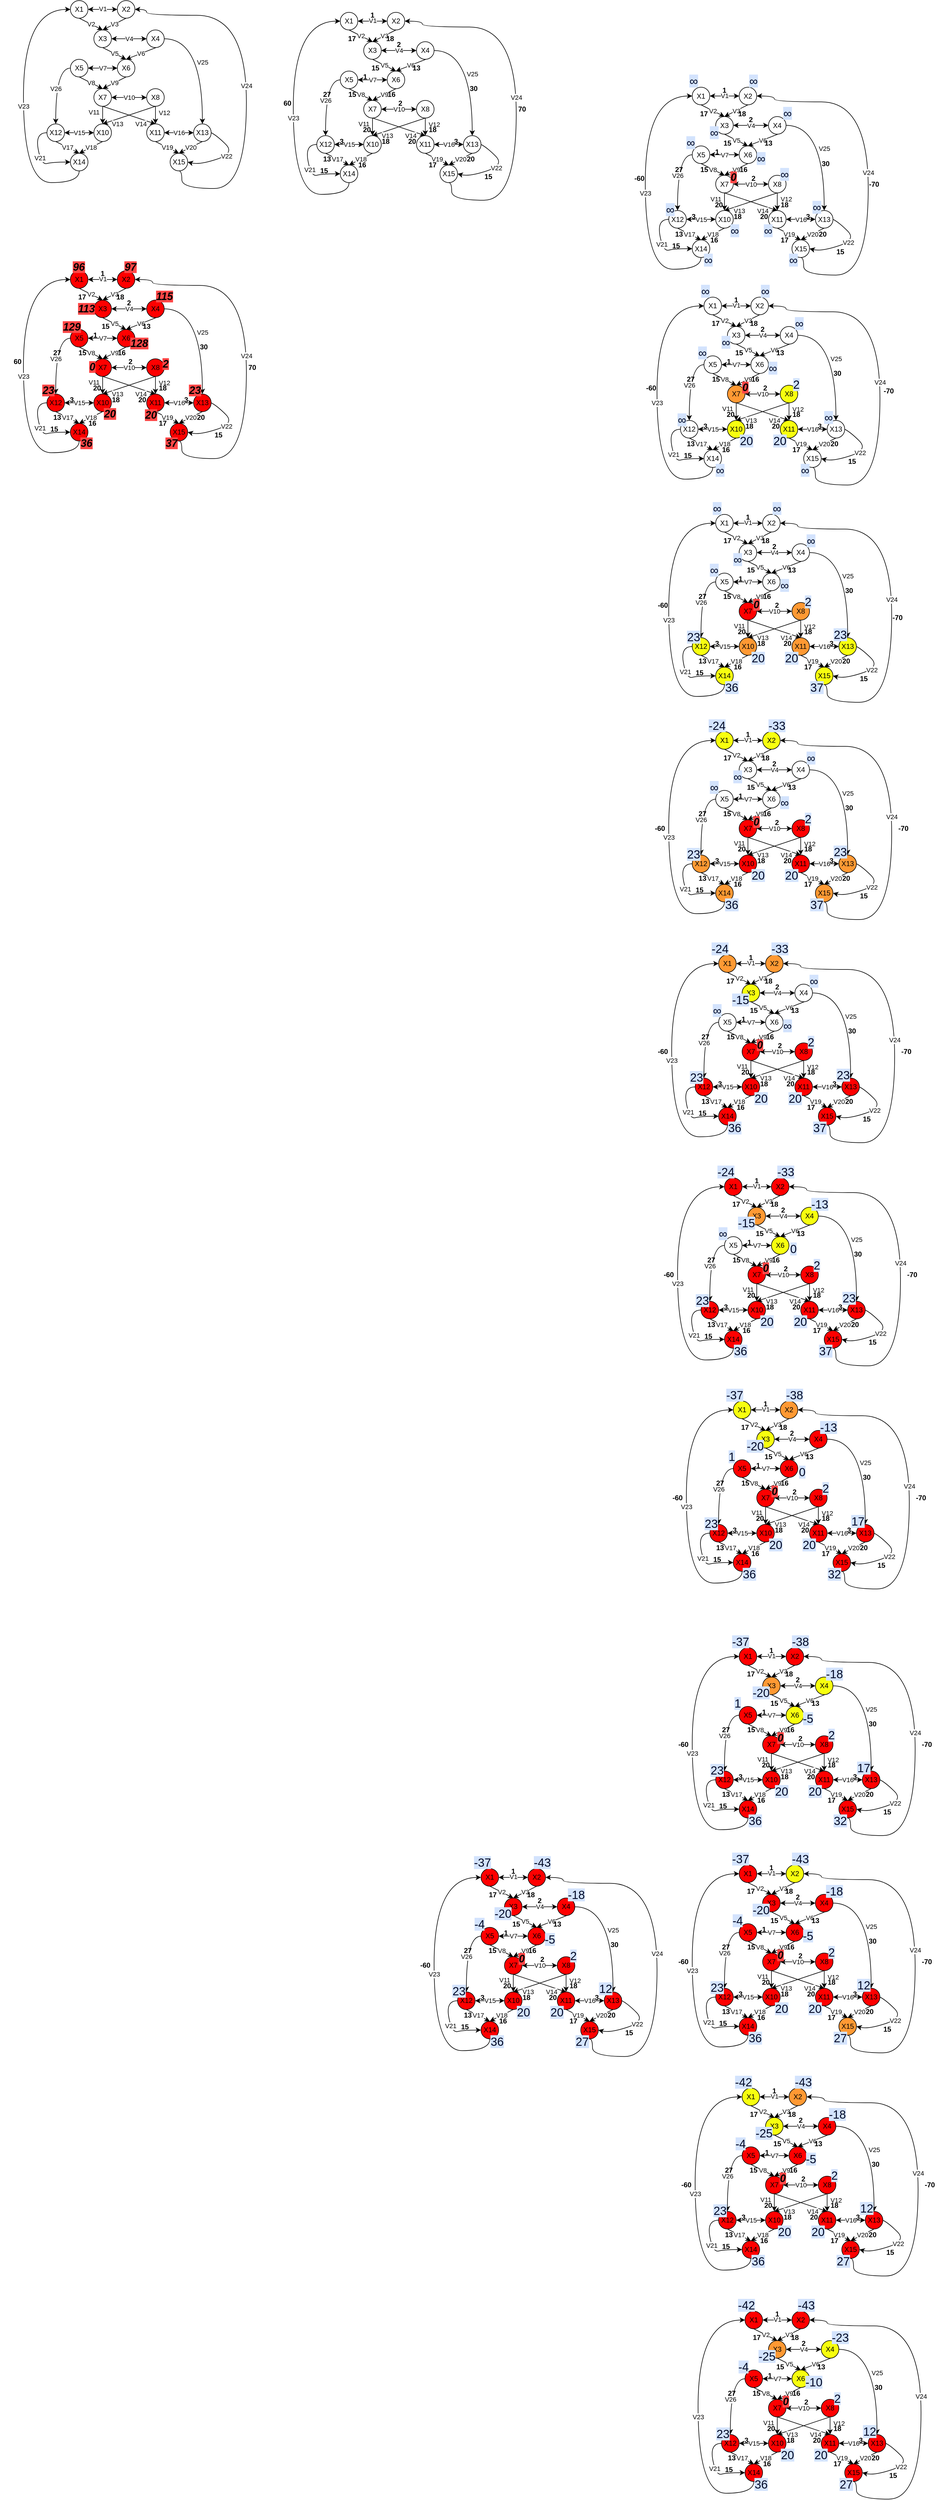 <mxfile version="24.8.3">
  <diagram name="Страница — 1" id="NswS1KVfmSA2DbpRanFU">
    <mxGraphModel dx="823" dy="524" grid="1" gridSize="10" guides="1" tooltips="1" connect="1" arrows="1" fold="1" page="1" pageScale="1" pageWidth="827" pageHeight="1169" math="0" shadow="0">
      <root>
        <mxCell id="0" />
        <mxCell id="1" parent="0" />
        <mxCell id="vdaxjqXT8XuvJRHG-bB9-1" value="X1" style="ellipse;whiteSpace=wrap;html=1;aspect=fixed;" parent="1" vertex="1">
          <mxGeometry x="240" y="50" width="30" height="30" as="geometry" />
        </mxCell>
        <mxCell id="vdaxjqXT8XuvJRHG-bB9-2" value="X2" style="ellipse;whiteSpace=wrap;html=1;aspect=fixed;" parent="1" vertex="1">
          <mxGeometry x="320" y="50" width="30" height="30" as="geometry" />
        </mxCell>
        <mxCell id="vdaxjqXT8XuvJRHG-bB9-4" value="X3" style="ellipse;whiteSpace=wrap;html=1;aspect=fixed;" parent="1" vertex="1">
          <mxGeometry x="280" y="100" width="30" height="30" as="geometry" />
        </mxCell>
        <mxCell id="vdaxjqXT8XuvJRHG-bB9-46" value="V25" style="edgeStyle=orthogonalEdgeStyle;rounded=0;orthogonalLoop=1;jettySize=auto;html=1;entryX=0.5;entryY=0;entryDx=0;entryDy=0;curved=1;" parent="1" source="vdaxjqXT8XuvJRHG-bB9-5" target="vdaxjqXT8XuvJRHG-bB9-12" edge="1">
          <mxGeometry relative="1" as="geometry" />
        </mxCell>
        <mxCell id="vdaxjqXT8XuvJRHG-bB9-5" value="X4" style="ellipse;whiteSpace=wrap;html=1;aspect=fixed;" parent="1" vertex="1">
          <mxGeometry x="370" y="100" width="30" height="30" as="geometry" />
        </mxCell>
        <mxCell id="vdaxjqXT8XuvJRHG-bB9-6" value="X6" style="ellipse;whiteSpace=wrap;html=1;aspect=fixed;" parent="1" vertex="1">
          <mxGeometry x="320" y="150" width="30" height="30" as="geometry" />
        </mxCell>
        <mxCell id="vdaxjqXT8XuvJRHG-bB9-7" value="X7" style="ellipse;whiteSpace=wrap;html=1;aspect=fixed;" parent="1" vertex="1">
          <mxGeometry x="280" y="200" width="30" height="30" as="geometry" />
        </mxCell>
        <mxCell id="vdaxjqXT8XuvJRHG-bB9-45" value="V26" style="edgeStyle=orthogonalEdgeStyle;rounded=0;orthogonalLoop=1;jettySize=auto;html=1;exitX=0;exitY=0.5;exitDx=0;exitDy=0;entryX=0.5;entryY=0;entryDx=0;entryDy=0;curved=1;" parent="1" source="vdaxjqXT8XuvJRHG-bB9-8" target="vdaxjqXT8XuvJRHG-bB9-9" edge="1">
          <mxGeometry relative="1" as="geometry" />
        </mxCell>
        <mxCell id="vdaxjqXT8XuvJRHG-bB9-8" value="X5" style="ellipse;whiteSpace=wrap;html=1;aspect=fixed;" parent="1" vertex="1">
          <mxGeometry x="240" y="150" width="30" height="30" as="geometry" />
        </mxCell>
        <mxCell id="vdaxjqXT8XuvJRHG-bB9-9" value="X12" style="ellipse;whiteSpace=wrap;html=1;aspect=fixed;" parent="1" vertex="1">
          <mxGeometry x="200" y="260" width="30" height="30" as="geometry" />
        </mxCell>
        <mxCell id="vdaxjqXT8XuvJRHG-bB9-43" value="V23" style="edgeStyle=orthogonalEdgeStyle;rounded=0;orthogonalLoop=1;jettySize=auto;html=1;entryX=0;entryY=0.5;entryDx=0;entryDy=0;curved=1;exitX=0.5;exitY=1;exitDx=0;exitDy=0;" parent="1" source="vdaxjqXT8XuvJRHG-bB9-10" target="vdaxjqXT8XuvJRHG-bB9-1" edge="1">
          <mxGeometry relative="1" as="geometry">
            <Array as="points">
              <mxPoint x="255" y="360" />
              <mxPoint x="160" y="360" />
              <mxPoint x="160" y="65" />
            </Array>
          </mxGeometry>
        </mxCell>
        <mxCell id="vdaxjqXT8XuvJRHG-bB9-10" value="X14" style="ellipse;whiteSpace=wrap;html=1;aspect=fixed;" parent="1" vertex="1">
          <mxGeometry x="240" y="310" width="30" height="30" as="geometry" />
        </mxCell>
        <mxCell id="vdaxjqXT8XuvJRHG-bB9-11" value="X15" style="ellipse;whiteSpace=wrap;html=1;aspect=fixed;" parent="1" vertex="1">
          <mxGeometry x="410" y="310" width="30" height="30" as="geometry" />
        </mxCell>
        <mxCell id="vdaxjqXT8XuvJRHG-bB9-12" value="X13" style="ellipse;whiteSpace=wrap;html=1;aspect=fixed;" parent="1" vertex="1">
          <mxGeometry x="450" y="260" width="30" height="30" as="geometry" />
        </mxCell>
        <mxCell id="vdaxjqXT8XuvJRHG-bB9-13" value="X11" style="ellipse;whiteSpace=wrap;html=1;aspect=fixed;" parent="1" vertex="1">
          <mxGeometry x="370" y="260" width="30" height="30" as="geometry" />
        </mxCell>
        <mxCell id="vdaxjqXT8XuvJRHG-bB9-14" value="X10" style="ellipse;whiteSpace=wrap;html=1;aspect=fixed;" parent="1" vertex="1">
          <mxGeometry x="280" y="260" width="30" height="30" as="geometry" />
        </mxCell>
        <mxCell id="vdaxjqXT8XuvJRHG-bB9-15" value="X8" style="ellipse;whiteSpace=wrap;html=1;aspect=fixed;" parent="1" vertex="1">
          <mxGeometry x="370" y="200" width="30" height="30" as="geometry" />
        </mxCell>
        <mxCell id="vdaxjqXT8XuvJRHG-bB9-18" value="" style="endArrow=classic;startArrow=classic;html=1;rounded=0;exitX=1;exitY=0.5;exitDx=0;exitDy=0;entryX=0;entryY=0.5;entryDx=0;entryDy=0;" parent="1" source="vdaxjqXT8XuvJRHG-bB9-1" target="vdaxjqXT8XuvJRHG-bB9-2" edge="1">
          <mxGeometry width="50" height="50" relative="1" as="geometry">
            <mxPoint x="390" y="220" as="sourcePoint" />
            <mxPoint x="440" y="170" as="targetPoint" />
          </mxGeometry>
        </mxCell>
        <mxCell id="vdaxjqXT8XuvJRHG-bB9-25" value="V1" style="edgeLabel;html=1;align=center;verticalAlign=middle;resizable=0;points=[];" parent="vdaxjqXT8XuvJRHG-bB9-18" vertex="1" connectable="0">
          <mxGeometry x="-0.016" y="1" relative="1" as="geometry">
            <mxPoint as="offset" />
          </mxGeometry>
        </mxCell>
        <mxCell id="vdaxjqXT8XuvJRHG-bB9-19" value="V2" style="endArrow=classic;html=1;rounded=0;exitX=0.5;exitY=1;exitDx=0;exitDy=0;entryX=0.5;entryY=0;entryDx=0;entryDy=0;" parent="1" source="vdaxjqXT8XuvJRHG-bB9-1" target="vdaxjqXT8XuvJRHG-bB9-4" edge="1">
          <mxGeometry width="50" height="50" relative="1" as="geometry">
            <mxPoint x="350" y="220" as="sourcePoint" />
            <mxPoint x="400" y="170" as="targetPoint" />
          </mxGeometry>
        </mxCell>
        <mxCell id="vdaxjqXT8XuvJRHG-bB9-20" value="V3" style="endArrow=classic;html=1;rounded=0;exitX=0.5;exitY=1;exitDx=0;exitDy=0;entryX=0.5;entryY=0;entryDx=0;entryDy=0;" parent="1" source="vdaxjqXT8XuvJRHG-bB9-2" target="vdaxjqXT8XuvJRHG-bB9-4" edge="1">
          <mxGeometry width="50" height="50" relative="1" as="geometry">
            <mxPoint x="350" y="220" as="sourcePoint" />
            <mxPoint x="400" y="170" as="targetPoint" />
          </mxGeometry>
        </mxCell>
        <mxCell id="vdaxjqXT8XuvJRHG-bB9-21" value="V4" style="endArrow=classic;startArrow=classic;html=1;rounded=0;entryX=0;entryY=0.5;entryDx=0;entryDy=0;exitX=1;exitY=0.5;exitDx=0;exitDy=0;" parent="1" source="vdaxjqXT8XuvJRHG-bB9-4" target="vdaxjqXT8XuvJRHG-bB9-5" edge="1">
          <mxGeometry width="50" height="50" relative="1" as="geometry">
            <mxPoint x="350" y="220" as="sourcePoint" />
            <mxPoint x="400" y="170" as="targetPoint" />
          </mxGeometry>
        </mxCell>
        <mxCell id="vdaxjqXT8XuvJRHG-bB9-22" value="V5" style="endArrow=classic;html=1;rounded=0;exitX=0.5;exitY=1;exitDx=0;exitDy=0;entryX=0.5;entryY=0;entryDx=0;entryDy=0;" parent="1" source="vdaxjqXT8XuvJRHG-bB9-4" target="vdaxjqXT8XuvJRHG-bB9-6" edge="1">
          <mxGeometry width="50" height="50" relative="1" as="geometry">
            <mxPoint x="350" y="220" as="sourcePoint" />
            <mxPoint x="400" y="170" as="targetPoint" />
          </mxGeometry>
        </mxCell>
        <mxCell id="vdaxjqXT8XuvJRHG-bB9-23" value="V6" style="endArrow=classic;html=1;rounded=0;entryX=0.5;entryY=0;entryDx=0;entryDy=0;exitX=0.533;exitY=1;exitDx=0;exitDy=0;exitPerimeter=0;" parent="1" source="vdaxjqXT8XuvJRHG-bB9-5" target="vdaxjqXT8XuvJRHG-bB9-6" edge="1">
          <mxGeometry width="50" height="50" relative="1" as="geometry">
            <mxPoint x="350" y="220" as="sourcePoint" />
            <mxPoint x="400" y="170" as="targetPoint" />
          </mxGeometry>
        </mxCell>
        <mxCell id="vdaxjqXT8XuvJRHG-bB9-24" value="V7" style="endArrow=classic;startArrow=classic;html=1;rounded=0;exitX=1;exitY=0.5;exitDx=0;exitDy=0;entryX=0;entryY=0.5;entryDx=0;entryDy=0;" parent="1" source="vdaxjqXT8XuvJRHG-bB9-8" target="vdaxjqXT8XuvJRHG-bB9-6" edge="1">
          <mxGeometry width="50" height="50" relative="1" as="geometry">
            <mxPoint x="350" y="220" as="sourcePoint" />
            <mxPoint x="330" y="165" as="targetPoint" />
          </mxGeometry>
        </mxCell>
        <mxCell id="vdaxjqXT8XuvJRHG-bB9-26" value="V8" style="endArrow=classic;html=1;rounded=0;exitX=0.5;exitY=1;exitDx=0;exitDy=0;entryX=0.5;entryY=0;entryDx=0;entryDy=0;" parent="1" source="vdaxjqXT8XuvJRHG-bB9-8" target="vdaxjqXT8XuvJRHG-bB9-7" edge="1">
          <mxGeometry width="50" height="50" relative="1" as="geometry">
            <mxPoint x="350" y="220" as="sourcePoint" />
            <mxPoint x="400" y="170" as="targetPoint" />
          </mxGeometry>
        </mxCell>
        <mxCell id="vdaxjqXT8XuvJRHG-bB9-27" value="V9" style="endArrow=classic;html=1;rounded=0;exitX=0.5;exitY=1;exitDx=0;exitDy=0;entryX=0.5;entryY=0;entryDx=0;entryDy=0;" parent="1" source="vdaxjqXT8XuvJRHG-bB9-6" target="vdaxjqXT8XuvJRHG-bB9-7" edge="1">
          <mxGeometry width="50" height="50" relative="1" as="geometry">
            <mxPoint x="255" y="190" as="sourcePoint" />
            <mxPoint x="305" y="210" as="targetPoint" />
          </mxGeometry>
        </mxCell>
        <mxCell id="vdaxjqXT8XuvJRHG-bB9-28" value="V10" style="endArrow=classic;startArrow=classic;html=1;rounded=0;exitX=1;exitY=0.5;exitDx=0;exitDy=0;entryX=0;entryY=0.5;entryDx=0;entryDy=0;" parent="1" source="vdaxjqXT8XuvJRHG-bB9-7" target="vdaxjqXT8XuvJRHG-bB9-15" edge="1">
          <mxGeometry width="50" height="50" relative="1" as="geometry">
            <mxPoint x="350" y="220" as="sourcePoint" />
            <mxPoint x="400" y="170" as="targetPoint" />
          </mxGeometry>
        </mxCell>
        <mxCell id="vdaxjqXT8XuvJRHG-bB9-29" value="V16" style="endArrow=classic;startArrow=classic;html=1;rounded=0;exitX=1;exitY=0.5;exitDx=0;exitDy=0;entryX=0;entryY=0.5;entryDx=0;entryDy=0;" parent="1" source="vdaxjqXT8XuvJRHG-bB9-13" target="vdaxjqXT8XuvJRHG-bB9-12" edge="1">
          <mxGeometry width="50" height="50" relative="1" as="geometry">
            <mxPoint x="350" y="220" as="sourcePoint" />
            <mxPoint x="540" y="270" as="targetPoint" />
          </mxGeometry>
        </mxCell>
        <mxCell id="vdaxjqXT8XuvJRHG-bB9-30" value="V14" style="endArrow=classic;html=1;rounded=0;entryX=0.5;entryY=0;entryDx=0;entryDy=0;exitX=0.5;exitY=1;exitDx=0;exitDy=0;" parent="1" source="vdaxjqXT8XuvJRHG-bB9-7" target="vdaxjqXT8XuvJRHG-bB9-13" edge="1">
          <mxGeometry x="0.5" y="-8" width="50" height="50" relative="1" as="geometry">
            <mxPoint x="350" y="220" as="sourcePoint" />
            <mxPoint x="400" y="170" as="targetPoint" />
            <mxPoint as="offset" />
          </mxGeometry>
        </mxCell>
        <mxCell id="vdaxjqXT8XuvJRHG-bB9-31" value="V13" style="endArrow=classic;html=1;rounded=0;entryX=0.5;entryY=0;entryDx=0;entryDy=0;exitX=0.5;exitY=1;exitDx=0;exitDy=0;" parent="1" source="vdaxjqXT8XuvJRHG-bB9-15" target="vdaxjqXT8XuvJRHG-bB9-14" edge="1">
          <mxGeometry x="0.5" y="8" width="50" height="50" relative="1" as="geometry">
            <mxPoint x="305" y="240" as="sourcePoint" />
            <mxPoint x="395" y="270" as="targetPoint" />
            <mxPoint as="offset" />
          </mxGeometry>
        </mxCell>
        <mxCell id="vdaxjqXT8XuvJRHG-bB9-32" value="V11" style="endArrow=classic;html=1;rounded=0;entryX=0.5;entryY=0;entryDx=0;entryDy=0;exitX=0.5;exitY=1;exitDx=0;exitDy=0;" parent="1" source="vdaxjqXT8XuvJRHG-bB9-7" target="vdaxjqXT8XuvJRHG-bB9-14" edge="1">
          <mxGeometry x="-0.333" y="-15" width="50" height="50" relative="1" as="geometry">
            <mxPoint x="350" y="220" as="sourcePoint" />
            <mxPoint x="400" y="170" as="targetPoint" />
            <mxPoint as="offset" />
          </mxGeometry>
        </mxCell>
        <mxCell id="vdaxjqXT8XuvJRHG-bB9-33" value="V12" style="endArrow=classic;html=1;rounded=0;entryX=0.5;entryY=0;entryDx=0;entryDy=0;exitX=0.5;exitY=1;exitDx=0;exitDy=0;" parent="1" source="vdaxjqXT8XuvJRHG-bB9-15" target="vdaxjqXT8XuvJRHG-bB9-13" edge="1">
          <mxGeometry x="-0.31" y="15" width="50" height="50" relative="1" as="geometry">
            <mxPoint x="315" y="250" as="sourcePoint" />
            <mxPoint x="405" y="280" as="targetPoint" />
            <mxPoint as="offset" />
          </mxGeometry>
        </mxCell>
        <mxCell id="vdaxjqXT8XuvJRHG-bB9-34" value="V15" style="endArrow=classic;startArrow=classic;html=1;rounded=0;exitX=1;exitY=0.5;exitDx=0;exitDy=0;entryX=0;entryY=0.5;entryDx=0;entryDy=0;" parent="1" source="vdaxjqXT8XuvJRHG-bB9-9" target="vdaxjqXT8XuvJRHG-bB9-14" edge="1">
          <mxGeometry width="50" height="50" relative="1" as="geometry">
            <mxPoint x="350" y="220" as="sourcePoint" />
            <mxPoint x="400" y="170" as="targetPoint" />
          </mxGeometry>
        </mxCell>
        <mxCell id="vdaxjqXT8XuvJRHG-bB9-35" value="V18" style="endArrow=classic;html=1;rounded=0;entryX=0.5;entryY=0;entryDx=0;entryDy=0;exitX=0.5;exitY=1;exitDx=0;exitDy=0;" parent="1" source="vdaxjqXT8XuvJRHG-bB9-14" target="vdaxjqXT8XuvJRHG-bB9-10" edge="1">
          <mxGeometry width="50" height="50" relative="1" as="geometry">
            <mxPoint x="350" y="220" as="sourcePoint" />
            <mxPoint x="400" y="170" as="targetPoint" />
          </mxGeometry>
        </mxCell>
        <mxCell id="vdaxjqXT8XuvJRHG-bB9-36" value="V17" style="endArrow=classic;html=1;rounded=0;exitX=0.5;exitY=1;exitDx=0;exitDy=0;entryX=0.5;entryY=0;entryDx=0;entryDy=0;" parent="1" source="vdaxjqXT8XuvJRHG-bB9-9" target="vdaxjqXT8XuvJRHG-bB9-10" edge="1">
          <mxGeometry width="50" height="50" relative="1" as="geometry">
            <mxPoint x="305" y="300" as="sourcePoint" />
            <mxPoint x="255" y="310" as="targetPoint" />
          </mxGeometry>
        </mxCell>
        <mxCell id="vdaxjqXT8XuvJRHG-bB9-37" value="V20" style="endArrow=classic;html=1;rounded=0;entryX=0.5;entryY=0;entryDx=0;entryDy=0;exitX=0.5;exitY=1;exitDx=0;exitDy=0;" parent="1" source="vdaxjqXT8XuvJRHG-bB9-12" target="vdaxjqXT8XuvJRHG-bB9-11" edge="1">
          <mxGeometry width="50" height="50" relative="1" as="geometry">
            <mxPoint x="315" y="310" as="sourcePoint" />
            <mxPoint x="275" y="330" as="targetPoint" />
          </mxGeometry>
        </mxCell>
        <mxCell id="vdaxjqXT8XuvJRHG-bB9-38" value="V19" style="endArrow=classic;html=1;rounded=0;entryX=0.5;entryY=0;entryDx=0;entryDy=0;exitX=0.5;exitY=1;exitDx=0;exitDy=0;" parent="1" source="vdaxjqXT8XuvJRHG-bB9-13" target="vdaxjqXT8XuvJRHG-bB9-11" edge="1">
          <mxGeometry width="50" height="50" relative="1" as="geometry">
            <mxPoint x="325" y="320" as="sourcePoint" />
            <mxPoint x="285" y="340" as="targetPoint" />
          </mxGeometry>
        </mxCell>
        <mxCell id="vdaxjqXT8XuvJRHG-bB9-41" value="V21" style="curved=1;endArrow=classic;html=1;rounded=0;entryX=0;entryY=0.5;entryDx=0;entryDy=0;exitX=0;exitY=0.5;exitDx=0;exitDy=0;" parent="1" source="vdaxjqXT8XuvJRHG-bB9-9" target="vdaxjqXT8XuvJRHG-bB9-10" edge="1">
          <mxGeometry width="50" height="50" relative="1" as="geometry">
            <mxPoint x="130" y="360" as="sourcePoint" />
            <mxPoint x="180" y="310" as="targetPoint" />
            <Array as="points">
              <mxPoint x="180" y="275" />
              <mxPoint x="190" y="330" />
              <mxPoint x="210" y="325" />
            </Array>
          </mxGeometry>
        </mxCell>
        <mxCell id="vdaxjqXT8XuvJRHG-bB9-42" value="V22" style="curved=1;endArrow=classic;html=1;rounded=0;entryX=1;entryY=0.5;entryDx=0;entryDy=0;exitX=1;exitY=0.5;exitDx=0;exitDy=0;" parent="1" source="vdaxjqXT8XuvJRHG-bB9-12" target="vdaxjqXT8XuvJRHG-bB9-11" edge="1">
          <mxGeometry width="50" height="50" relative="1" as="geometry">
            <mxPoint x="510" y="280" as="sourcePoint" />
            <mxPoint x="550" y="330" as="targetPoint" />
            <Array as="points">
              <mxPoint x="490" y="280" />
              <mxPoint x="520" y="310" />
              <mxPoint x="460" y="330" />
            </Array>
          </mxGeometry>
        </mxCell>
        <mxCell id="vdaxjqXT8XuvJRHG-bB9-44" value="V24" style="edgeStyle=orthogonalEdgeStyle;rounded=0;orthogonalLoop=1;jettySize=auto;html=1;entryX=1;entryY=0.5;entryDx=0;entryDy=0;curved=1;exitX=0.5;exitY=1;exitDx=0;exitDy=0;" parent="1" source="vdaxjqXT8XuvJRHG-bB9-11" target="vdaxjqXT8XuvJRHG-bB9-2" edge="1">
          <mxGeometry relative="1" as="geometry">
            <mxPoint x="265" y="350" as="sourcePoint" />
            <mxPoint x="250" y="75" as="targetPoint" />
            <Array as="points">
              <mxPoint x="430" y="340" />
              <mxPoint x="430" y="370" />
              <mxPoint x="540" y="370" />
              <mxPoint x="540" y="75" />
              <mxPoint x="370" y="75" />
              <mxPoint x="370" y="65" />
            </Array>
          </mxGeometry>
        </mxCell>
        <mxCell id="vdaxjqXT8XuvJRHG-bB9-188" value="X1" style="ellipse;whiteSpace=wrap;html=1;aspect=fixed;" parent="1" vertex="1">
          <mxGeometry x="699.97" y="70" width="30" height="30" as="geometry" />
        </mxCell>
        <mxCell id="vdaxjqXT8XuvJRHG-bB9-189" value="X2" style="ellipse;whiteSpace=wrap;html=1;aspect=fixed;" parent="1" vertex="1">
          <mxGeometry x="779.97" y="70" width="30" height="30" as="geometry" />
        </mxCell>
        <mxCell id="vdaxjqXT8XuvJRHG-bB9-190" value="X3" style="ellipse;whiteSpace=wrap;html=1;aspect=fixed;" parent="1" vertex="1">
          <mxGeometry x="739.97" y="120" width="30" height="30" as="geometry" />
        </mxCell>
        <mxCell id="vdaxjqXT8XuvJRHG-bB9-191" value="V25" style="edgeStyle=orthogonalEdgeStyle;rounded=0;orthogonalLoop=1;jettySize=auto;html=1;entryX=0.5;entryY=0;entryDx=0;entryDy=0;curved=1;" parent="1" source="vdaxjqXT8XuvJRHG-bB9-192" target="vdaxjqXT8XuvJRHG-bB9-201" edge="1">
          <mxGeometry relative="1" as="geometry" />
        </mxCell>
        <mxCell id="vdaxjqXT8XuvJRHG-bB9-192" value="X4" style="ellipse;whiteSpace=wrap;html=1;aspect=fixed;" parent="1" vertex="1">
          <mxGeometry x="829.97" y="120" width="30" height="30" as="geometry" />
        </mxCell>
        <mxCell id="vdaxjqXT8XuvJRHG-bB9-193" value="X6" style="ellipse;whiteSpace=wrap;html=1;aspect=fixed;" parent="1" vertex="1">
          <mxGeometry x="779.97" y="170" width="30" height="30" as="geometry" />
        </mxCell>
        <mxCell id="vdaxjqXT8XuvJRHG-bB9-194" value="X7" style="ellipse;whiteSpace=wrap;html=1;aspect=fixed;" parent="1" vertex="1">
          <mxGeometry x="739.97" y="220" width="30" height="30" as="geometry" />
        </mxCell>
        <mxCell id="vdaxjqXT8XuvJRHG-bB9-195" value="V26" style="edgeStyle=orthogonalEdgeStyle;rounded=0;orthogonalLoop=1;jettySize=auto;html=1;exitX=0;exitY=0.5;exitDx=0;exitDy=0;entryX=0.5;entryY=0;entryDx=0;entryDy=0;curved=1;" parent="1" source="vdaxjqXT8XuvJRHG-bB9-196" target="vdaxjqXT8XuvJRHG-bB9-197" edge="1">
          <mxGeometry relative="1" as="geometry" />
        </mxCell>
        <mxCell id="vdaxjqXT8XuvJRHG-bB9-196" value="X5" style="ellipse;whiteSpace=wrap;html=1;aspect=fixed;" parent="1" vertex="1">
          <mxGeometry x="699.97" y="170" width="30" height="30" as="geometry" />
        </mxCell>
        <mxCell id="vdaxjqXT8XuvJRHG-bB9-197" value="X12" style="ellipse;whiteSpace=wrap;html=1;aspect=fixed;" parent="1" vertex="1">
          <mxGeometry x="659.97" y="280" width="30" height="30" as="geometry" />
        </mxCell>
        <mxCell id="vdaxjqXT8XuvJRHG-bB9-198" value="V23" style="edgeStyle=orthogonalEdgeStyle;rounded=0;orthogonalLoop=1;jettySize=auto;html=1;entryX=0;entryY=0.5;entryDx=0;entryDy=0;curved=1;exitX=0.5;exitY=1;exitDx=0;exitDy=0;" parent="1" source="vdaxjqXT8XuvJRHG-bB9-199" target="vdaxjqXT8XuvJRHG-bB9-188" edge="1">
          <mxGeometry relative="1" as="geometry">
            <Array as="points">
              <mxPoint x="714.97" y="380" />
              <mxPoint x="619.97" y="380" />
              <mxPoint x="619.97" y="85" />
            </Array>
          </mxGeometry>
        </mxCell>
        <mxCell id="vdaxjqXT8XuvJRHG-bB9-199" value="X14" style="ellipse;whiteSpace=wrap;html=1;aspect=fixed;" parent="1" vertex="1">
          <mxGeometry x="699.97" y="330" width="30" height="30" as="geometry" />
        </mxCell>
        <mxCell id="vdaxjqXT8XuvJRHG-bB9-200" value="X15" style="ellipse;whiteSpace=wrap;html=1;aspect=fixed;" parent="1" vertex="1">
          <mxGeometry x="869.97" y="330" width="30" height="30" as="geometry" />
        </mxCell>
        <mxCell id="vdaxjqXT8XuvJRHG-bB9-201" value="X13" style="ellipse;whiteSpace=wrap;html=1;aspect=fixed;" parent="1" vertex="1">
          <mxGeometry x="909.97" y="280" width="30" height="30" as="geometry" />
        </mxCell>
        <mxCell id="vdaxjqXT8XuvJRHG-bB9-202" value="X11" style="ellipse;whiteSpace=wrap;html=1;aspect=fixed;" parent="1" vertex="1">
          <mxGeometry x="829.97" y="280" width="30" height="30" as="geometry" />
        </mxCell>
        <mxCell id="vdaxjqXT8XuvJRHG-bB9-203" value="X10" style="ellipse;whiteSpace=wrap;html=1;aspect=fixed;" parent="1" vertex="1">
          <mxGeometry x="739.97" y="280" width="30" height="30" as="geometry" />
        </mxCell>
        <mxCell id="vdaxjqXT8XuvJRHG-bB9-204" value="X8" style="ellipse;whiteSpace=wrap;html=1;aspect=fixed;" parent="1" vertex="1">
          <mxGeometry x="829.97" y="220" width="30" height="30" as="geometry" />
        </mxCell>
        <mxCell id="vdaxjqXT8XuvJRHG-bB9-205" value="" style="endArrow=classic;startArrow=classic;html=1;rounded=0;exitX=1;exitY=0.5;exitDx=0;exitDy=0;entryX=0;entryY=0.5;entryDx=0;entryDy=0;" parent="1" source="vdaxjqXT8XuvJRHG-bB9-188" target="vdaxjqXT8XuvJRHG-bB9-189" edge="1">
          <mxGeometry width="50" height="50" relative="1" as="geometry">
            <mxPoint x="849.97" y="240" as="sourcePoint" />
            <mxPoint x="899.97" y="190" as="targetPoint" />
          </mxGeometry>
        </mxCell>
        <mxCell id="vdaxjqXT8XuvJRHG-bB9-206" value="V1" style="edgeLabel;html=1;align=center;verticalAlign=middle;resizable=0;points=[];" parent="vdaxjqXT8XuvJRHG-bB9-205" vertex="1" connectable="0">
          <mxGeometry x="-0.016" y="1" relative="1" as="geometry">
            <mxPoint as="offset" />
          </mxGeometry>
        </mxCell>
        <mxCell id="vdaxjqXT8XuvJRHG-bB9-207" value="V2" style="endArrow=classic;html=1;rounded=0;exitX=0.5;exitY=1;exitDx=0;exitDy=0;entryX=0.5;entryY=0;entryDx=0;entryDy=0;" parent="1" source="vdaxjqXT8XuvJRHG-bB9-188" target="vdaxjqXT8XuvJRHG-bB9-190" edge="1">
          <mxGeometry width="50" height="50" relative="1" as="geometry">
            <mxPoint x="809.97" y="240" as="sourcePoint" />
            <mxPoint x="859.97" y="190" as="targetPoint" />
          </mxGeometry>
        </mxCell>
        <mxCell id="vdaxjqXT8XuvJRHG-bB9-208" value="V3" style="endArrow=classic;html=1;rounded=0;exitX=0.5;exitY=1;exitDx=0;exitDy=0;entryX=0.5;entryY=0;entryDx=0;entryDy=0;" parent="1" source="vdaxjqXT8XuvJRHG-bB9-189" target="vdaxjqXT8XuvJRHG-bB9-190" edge="1">
          <mxGeometry width="50" height="50" relative="1" as="geometry">
            <mxPoint x="809.97" y="240" as="sourcePoint" />
            <mxPoint x="859.97" y="190" as="targetPoint" />
          </mxGeometry>
        </mxCell>
        <mxCell id="vdaxjqXT8XuvJRHG-bB9-209" value="V4" style="endArrow=classic;startArrow=classic;html=1;rounded=0;entryX=0;entryY=0.5;entryDx=0;entryDy=0;exitX=1;exitY=0.5;exitDx=0;exitDy=0;" parent="1" source="vdaxjqXT8XuvJRHG-bB9-190" target="vdaxjqXT8XuvJRHG-bB9-192" edge="1">
          <mxGeometry width="50" height="50" relative="1" as="geometry">
            <mxPoint x="809.97" y="240" as="sourcePoint" />
            <mxPoint x="859.97" y="190" as="targetPoint" />
          </mxGeometry>
        </mxCell>
        <mxCell id="vdaxjqXT8XuvJRHG-bB9-210" value="V5" style="endArrow=classic;html=1;rounded=0;exitX=0.5;exitY=1;exitDx=0;exitDy=0;entryX=0.5;entryY=0;entryDx=0;entryDy=0;" parent="1" source="vdaxjqXT8XuvJRHG-bB9-190" target="vdaxjqXT8XuvJRHG-bB9-193" edge="1">
          <mxGeometry width="50" height="50" relative="1" as="geometry">
            <mxPoint x="809.97" y="240" as="sourcePoint" />
            <mxPoint x="859.97" y="190" as="targetPoint" />
          </mxGeometry>
        </mxCell>
        <mxCell id="vdaxjqXT8XuvJRHG-bB9-211" value="V6" style="endArrow=classic;html=1;rounded=0;entryX=0.5;entryY=0;entryDx=0;entryDy=0;exitX=0.533;exitY=1;exitDx=0;exitDy=0;exitPerimeter=0;" parent="1" source="vdaxjqXT8XuvJRHG-bB9-192" target="vdaxjqXT8XuvJRHG-bB9-193" edge="1">
          <mxGeometry width="50" height="50" relative="1" as="geometry">
            <mxPoint x="809.97" y="240" as="sourcePoint" />
            <mxPoint x="859.97" y="190" as="targetPoint" />
          </mxGeometry>
        </mxCell>
        <mxCell id="vdaxjqXT8XuvJRHG-bB9-212" value="V7" style="endArrow=classic;startArrow=classic;html=1;rounded=0;exitX=1;exitY=0.5;exitDx=0;exitDy=0;entryX=0;entryY=0.5;entryDx=0;entryDy=0;" parent="1" source="vdaxjqXT8XuvJRHG-bB9-196" target="vdaxjqXT8XuvJRHG-bB9-193" edge="1">
          <mxGeometry width="50" height="50" relative="1" as="geometry">
            <mxPoint x="809.97" y="240" as="sourcePoint" />
            <mxPoint x="789.97" y="185" as="targetPoint" />
          </mxGeometry>
        </mxCell>
        <mxCell id="vdaxjqXT8XuvJRHG-bB9-213" value="V8" style="endArrow=classic;html=1;rounded=0;exitX=0.5;exitY=1;exitDx=0;exitDy=0;entryX=0.5;entryY=0;entryDx=0;entryDy=0;" parent="1" source="vdaxjqXT8XuvJRHG-bB9-196" target="vdaxjqXT8XuvJRHG-bB9-194" edge="1">
          <mxGeometry width="50" height="50" relative="1" as="geometry">
            <mxPoint x="809.97" y="240" as="sourcePoint" />
            <mxPoint x="859.97" y="190" as="targetPoint" />
          </mxGeometry>
        </mxCell>
        <mxCell id="vdaxjqXT8XuvJRHG-bB9-214" value="V9" style="endArrow=classic;html=1;rounded=0;exitX=0.5;exitY=1;exitDx=0;exitDy=0;entryX=0.5;entryY=0;entryDx=0;entryDy=0;" parent="1" source="vdaxjqXT8XuvJRHG-bB9-193" target="vdaxjqXT8XuvJRHG-bB9-194" edge="1">
          <mxGeometry width="50" height="50" relative="1" as="geometry">
            <mxPoint x="714.97" y="210" as="sourcePoint" />
            <mxPoint x="764.97" y="230" as="targetPoint" />
          </mxGeometry>
        </mxCell>
        <mxCell id="vdaxjqXT8XuvJRHG-bB9-215" value="V10" style="endArrow=classic;startArrow=classic;html=1;rounded=0;exitX=1;exitY=0.5;exitDx=0;exitDy=0;entryX=0;entryY=0.5;entryDx=0;entryDy=0;" parent="1" source="vdaxjqXT8XuvJRHG-bB9-194" target="vdaxjqXT8XuvJRHG-bB9-204" edge="1">
          <mxGeometry width="50" height="50" relative="1" as="geometry">
            <mxPoint x="809.97" y="240" as="sourcePoint" />
            <mxPoint x="859.97" y="190" as="targetPoint" />
          </mxGeometry>
        </mxCell>
        <mxCell id="vdaxjqXT8XuvJRHG-bB9-216" value="V16" style="endArrow=classic;startArrow=classic;html=1;rounded=0;exitX=1;exitY=0.5;exitDx=0;exitDy=0;entryX=0;entryY=0.5;entryDx=0;entryDy=0;" parent="1" source="vdaxjqXT8XuvJRHG-bB9-202" target="vdaxjqXT8XuvJRHG-bB9-201" edge="1">
          <mxGeometry width="50" height="50" relative="1" as="geometry">
            <mxPoint x="809.97" y="240" as="sourcePoint" />
            <mxPoint x="999.97" y="290" as="targetPoint" />
          </mxGeometry>
        </mxCell>
        <mxCell id="vdaxjqXT8XuvJRHG-bB9-217" value="V14" style="endArrow=classic;html=1;rounded=0;entryX=0.5;entryY=0;entryDx=0;entryDy=0;exitX=0.5;exitY=1;exitDx=0;exitDy=0;" parent="1" source="vdaxjqXT8XuvJRHG-bB9-194" target="vdaxjqXT8XuvJRHG-bB9-202" edge="1">
          <mxGeometry x="0.5" y="-8" width="50" height="50" relative="1" as="geometry">
            <mxPoint x="809.97" y="240" as="sourcePoint" />
            <mxPoint x="859.97" y="190" as="targetPoint" />
            <mxPoint as="offset" />
          </mxGeometry>
        </mxCell>
        <mxCell id="vdaxjqXT8XuvJRHG-bB9-218" value="V13" style="endArrow=classic;html=1;rounded=0;entryX=0.5;entryY=0;entryDx=0;entryDy=0;exitX=0.5;exitY=1;exitDx=0;exitDy=0;" parent="1" source="vdaxjqXT8XuvJRHG-bB9-204" target="vdaxjqXT8XuvJRHG-bB9-203" edge="1">
          <mxGeometry x="0.5" y="8" width="50" height="50" relative="1" as="geometry">
            <mxPoint x="764.97" y="260" as="sourcePoint" />
            <mxPoint x="854.97" y="290" as="targetPoint" />
            <mxPoint as="offset" />
          </mxGeometry>
        </mxCell>
        <mxCell id="vdaxjqXT8XuvJRHG-bB9-219" value="V11" style="endArrow=classic;html=1;rounded=0;entryX=0.5;entryY=0;entryDx=0;entryDy=0;exitX=0.5;exitY=1;exitDx=0;exitDy=0;" parent="1" source="vdaxjqXT8XuvJRHG-bB9-194" target="vdaxjqXT8XuvJRHG-bB9-203" edge="1">
          <mxGeometry x="-0.333" y="-15" width="50" height="50" relative="1" as="geometry">
            <mxPoint x="809.97" y="240" as="sourcePoint" />
            <mxPoint x="859.97" y="190" as="targetPoint" />
            <mxPoint as="offset" />
          </mxGeometry>
        </mxCell>
        <mxCell id="vdaxjqXT8XuvJRHG-bB9-220" value="V12" style="endArrow=classic;html=1;rounded=0;entryX=0.5;entryY=0;entryDx=0;entryDy=0;exitX=0.5;exitY=1;exitDx=0;exitDy=0;" parent="1" source="vdaxjqXT8XuvJRHG-bB9-204" target="vdaxjqXT8XuvJRHG-bB9-202" edge="1">
          <mxGeometry x="-0.31" y="15" width="50" height="50" relative="1" as="geometry">
            <mxPoint x="774.97" y="270" as="sourcePoint" />
            <mxPoint x="864.97" y="300" as="targetPoint" />
            <mxPoint as="offset" />
          </mxGeometry>
        </mxCell>
        <mxCell id="vdaxjqXT8XuvJRHG-bB9-221" value="V15" style="endArrow=classic;startArrow=classic;html=1;rounded=0;exitX=1;exitY=0.5;exitDx=0;exitDy=0;entryX=0;entryY=0.5;entryDx=0;entryDy=0;" parent="1" source="vdaxjqXT8XuvJRHG-bB9-197" target="vdaxjqXT8XuvJRHG-bB9-203" edge="1">
          <mxGeometry width="50" height="50" relative="1" as="geometry">
            <mxPoint x="809.97" y="240" as="sourcePoint" />
            <mxPoint x="859.97" y="190" as="targetPoint" />
          </mxGeometry>
        </mxCell>
        <mxCell id="vdaxjqXT8XuvJRHG-bB9-222" value="V18" style="endArrow=classic;html=1;rounded=0;entryX=0.5;entryY=0;entryDx=0;entryDy=0;exitX=0.5;exitY=1;exitDx=0;exitDy=0;" parent="1" source="vdaxjqXT8XuvJRHG-bB9-203" target="vdaxjqXT8XuvJRHG-bB9-199" edge="1">
          <mxGeometry width="50" height="50" relative="1" as="geometry">
            <mxPoint x="809.97" y="240" as="sourcePoint" />
            <mxPoint x="859.97" y="190" as="targetPoint" />
          </mxGeometry>
        </mxCell>
        <mxCell id="vdaxjqXT8XuvJRHG-bB9-223" value="V17" style="endArrow=classic;html=1;rounded=0;exitX=0.5;exitY=1;exitDx=0;exitDy=0;entryX=0.5;entryY=0;entryDx=0;entryDy=0;" parent="1" source="vdaxjqXT8XuvJRHG-bB9-197" target="vdaxjqXT8XuvJRHG-bB9-199" edge="1">
          <mxGeometry width="50" height="50" relative="1" as="geometry">
            <mxPoint x="764.97" y="320" as="sourcePoint" />
            <mxPoint x="714.97" y="330" as="targetPoint" />
          </mxGeometry>
        </mxCell>
        <mxCell id="vdaxjqXT8XuvJRHG-bB9-224" value="V20" style="endArrow=classic;html=1;rounded=0;entryX=0.5;entryY=0;entryDx=0;entryDy=0;exitX=0.5;exitY=1;exitDx=0;exitDy=0;" parent="1" source="vdaxjqXT8XuvJRHG-bB9-201" target="vdaxjqXT8XuvJRHG-bB9-200" edge="1">
          <mxGeometry width="50" height="50" relative="1" as="geometry">
            <mxPoint x="774.97" y="330" as="sourcePoint" />
            <mxPoint x="734.97" y="350" as="targetPoint" />
          </mxGeometry>
        </mxCell>
        <mxCell id="vdaxjqXT8XuvJRHG-bB9-225" value="V19" style="endArrow=classic;html=1;rounded=0;entryX=0.5;entryY=0;entryDx=0;entryDy=0;exitX=0.5;exitY=1;exitDx=0;exitDy=0;" parent="1" source="vdaxjqXT8XuvJRHG-bB9-202" target="vdaxjqXT8XuvJRHG-bB9-200" edge="1">
          <mxGeometry width="50" height="50" relative="1" as="geometry">
            <mxPoint x="784.97" y="340" as="sourcePoint" />
            <mxPoint x="744.97" y="360" as="targetPoint" />
          </mxGeometry>
        </mxCell>
        <mxCell id="vdaxjqXT8XuvJRHG-bB9-226" value="V21" style="curved=1;endArrow=classic;html=1;rounded=0;entryX=0;entryY=0.5;entryDx=0;entryDy=0;exitX=0;exitY=0.5;exitDx=0;exitDy=0;" parent="1" source="vdaxjqXT8XuvJRHG-bB9-197" target="vdaxjqXT8XuvJRHG-bB9-199" edge="1">
          <mxGeometry width="50" height="50" relative="1" as="geometry">
            <mxPoint x="589.97" y="380" as="sourcePoint" />
            <mxPoint x="639.97" y="330" as="targetPoint" />
            <Array as="points">
              <mxPoint x="639.97" y="295" />
              <mxPoint x="649.97" y="350" />
              <mxPoint x="669.97" y="345" />
            </Array>
          </mxGeometry>
        </mxCell>
        <mxCell id="vdaxjqXT8XuvJRHG-bB9-227" value="V22" style="curved=1;endArrow=classic;html=1;rounded=0;entryX=1;entryY=0.5;entryDx=0;entryDy=0;exitX=1;exitY=0.5;exitDx=0;exitDy=0;" parent="1" source="vdaxjqXT8XuvJRHG-bB9-201" target="vdaxjqXT8XuvJRHG-bB9-200" edge="1">
          <mxGeometry width="50" height="50" relative="1" as="geometry">
            <mxPoint x="969.97" y="300" as="sourcePoint" />
            <mxPoint x="1009.97" y="350" as="targetPoint" />
            <Array as="points">
              <mxPoint x="949.97" y="300" />
              <mxPoint x="979.97" y="330" />
              <mxPoint x="919.97" y="350" />
            </Array>
          </mxGeometry>
        </mxCell>
        <mxCell id="vdaxjqXT8XuvJRHG-bB9-228" value="V24" style="edgeStyle=orthogonalEdgeStyle;rounded=0;orthogonalLoop=1;jettySize=auto;html=1;entryX=1;entryY=0.5;entryDx=0;entryDy=0;curved=1;exitX=0.5;exitY=1;exitDx=0;exitDy=0;" parent="1" source="vdaxjqXT8XuvJRHG-bB9-200" target="vdaxjqXT8XuvJRHG-bB9-189" edge="1">
          <mxGeometry relative="1" as="geometry">
            <mxPoint x="724.97" y="370" as="sourcePoint" />
            <mxPoint x="709.97" y="95" as="targetPoint" />
            <Array as="points">
              <mxPoint x="890" y="360" />
              <mxPoint x="890" y="390" />
              <mxPoint x="1000" y="390" />
              <mxPoint x="1000" y="95" />
              <mxPoint x="840" y="95" />
              <mxPoint x="840" y="85" />
            </Array>
          </mxGeometry>
        </mxCell>
        <mxCell id="vdaxjqXT8XuvJRHG-bB9-229" value="1" style="text;html=1;align=center;verticalAlign=middle;whiteSpace=wrap;rounded=0;fontStyle=1" parent="1" vertex="1">
          <mxGeometry x="724.97" y="60" width="60" height="30" as="geometry" />
        </mxCell>
        <mxCell id="vdaxjqXT8XuvJRHG-bB9-230" value="17" style="text;html=1;align=center;verticalAlign=middle;whiteSpace=wrap;rounded=0;fontStyle=1" parent="1" vertex="1">
          <mxGeometry x="690" y="100" width="60" height="30" as="geometry" />
        </mxCell>
        <mxCell id="vdaxjqXT8XuvJRHG-bB9-231" value="18" style="text;html=1;align=center;verticalAlign=middle;whiteSpace=wrap;rounded=0;fontStyle=1" parent="1" vertex="1">
          <mxGeometry x="754.97" y="100" width="60" height="30" as="geometry" />
        </mxCell>
        <mxCell id="vdaxjqXT8XuvJRHG-bB9-232" value="2" style="text;html=1;align=center;verticalAlign=middle;whiteSpace=wrap;rounded=0;fontStyle=1" parent="1" vertex="1">
          <mxGeometry x="770" y="110" width="60" height="30" as="geometry" />
        </mxCell>
        <mxCell id="vdaxjqXT8XuvJRHG-bB9-233" value="13" style="text;html=1;align=center;verticalAlign=middle;whiteSpace=wrap;rounded=0;fontStyle=1" parent="1" vertex="1">
          <mxGeometry x="800" y="150" width="60" height="30" as="geometry" />
        </mxCell>
        <mxCell id="vdaxjqXT8XuvJRHG-bB9-234" value="15" style="text;html=1;align=center;verticalAlign=middle;whiteSpace=wrap;rounded=0;fontStyle=1" parent="1" vertex="1">
          <mxGeometry x="730" y="150" width="60" height="30" as="geometry" />
        </mxCell>
        <mxCell id="vdaxjqXT8XuvJRHG-bB9-235" value="70" style="text;html=1;align=center;verticalAlign=middle;whiteSpace=wrap;rounded=0;fontStyle=1" parent="1" vertex="1">
          <mxGeometry x="980" y="220" width="60" height="30" as="geometry" />
        </mxCell>
        <mxCell id="vdaxjqXT8XuvJRHG-bB9-236" value="60" style="text;html=1;align=center;verticalAlign=middle;whiteSpace=wrap;rounded=0;fontStyle=1" parent="1" vertex="1">
          <mxGeometry x="580" y="210" width="60" height="30" as="geometry" />
        </mxCell>
        <mxCell id="vdaxjqXT8XuvJRHG-bB9-237" value="30" style="text;html=1;align=center;verticalAlign=middle;whiteSpace=wrap;rounded=0;fontStyle=1" parent="1" vertex="1">
          <mxGeometry x="915" y="190" width="25" height="20" as="geometry" />
        </mxCell>
        <mxCell id="vdaxjqXT8XuvJRHG-bB9-238" value="2" style="text;html=1;align=center;verticalAlign=middle;whiteSpace=wrap;rounded=0;fontStyle=1" parent="1" vertex="1">
          <mxGeometry x="790" y="215" width="25" height="20" as="geometry" />
        </mxCell>
        <mxCell id="vdaxjqXT8XuvJRHG-bB9-239" value="1" style="text;html=1;align=center;verticalAlign=middle;whiteSpace=wrap;rounded=0;fontStyle=1" parent="1" vertex="1">
          <mxGeometry x="730" y="170" width="25" height="20" as="geometry" />
        </mxCell>
        <mxCell id="vdaxjqXT8XuvJRHG-bB9-240" value="15" style="text;html=1;align=center;verticalAlign=middle;whiteSpace=wrap;rounded=0;fontStyle=1" parent="1" vertex="1">
          <mxGeometry x="707.5" y="200" width="25" height="20" as="geometry" />
        </mxCell>
        <mxCell id="vdaxjqXT8XuvJRHG-bB9-241" value="16" style="text;html=1;align=center;verticalAlign=middle;whiteSpace=wrap;rounded=0;fontStyle=1" parent="1" vertex="1">
          <mxGeometry x="775" y="200" width="25" height="20" as="geometry" />
        </mxCell>
        <mxCell id="vdaxjqXT8XuvJRHG-bB9-242" value="27" style="text;html=1;align=center;verticalAlign=middle;whiteSpace=wrap;rounded=0;fontStyle=1" parent="1" vertex="1">
          <mxGeometry x="665" y="200" width="25" height="20" as="geometry" />
        </mxCell>
        <mxCell id="vdaxjqXT8XuvJRHG-bB9-243" value="20" style="text;html=1;align=center;verticalAlign=middle;whiteSpace=wrap;rounded=0;fontStyle=1" parent="1" vertex="1">
          <mxGeometry x="809.97" y="280" width="25" height="20" as="geometry" />
        </mxCell>
        <mxCell id="vdaxjqXT8XuvJRHG-bB9-244" value="18" style="text;html=1;align=center;verticalAlign=middle;whiteSpace=wrap;rounded=0;fontStyle=1" parent="1" vertex="1">
          <mxGeometry x="765" y="280" width="25" height="20" as="geometry" />
        </mxCell>
        <mxCell id="vdaxjqXT8XuvJRHG-bB9-245" value="18" style="text;html=1;align=center;verticalAlign=middle;whiteSpace=wrap;rounded=0;fontStyle=1" parent="1" vertex="1">
          <mxGeometry x="844.97" y="260" width="25" height="20" as="geometry" />
        </mxCell>
        <mxCell id="vdaxjqXT8XuvJRHG-bB9-246" value="20" style="text;html=1;align=center;verticalAlign=middle;whiteSpace=wrap;rounded=0;fontStyle=1" parent="1" vertex="1">
          <mxGeometry x="732.5" y="260" width="25" height="20" as="geometry" />
        </mxCell>
        <mxCell id="vdaxjqXT8XuvJRHG-bB9-247" value="15" style="text;html=1;align=center;verticalAlign=middle;whiteSpace=wrap;rounded=0;fontStyle=1" parent="1" vertex="1">
          <mxGeometry x="939.97" y="340" width="25" height="20" as="geometry" />
        </mxCell>
        <mxCell id="vdaxjqXT8XuvJRHG-bB9-248" value="20" style="text;html=1;align=center;verticalAlign=middle;whiteSpace=wrap;rounded=0;fontStyle=1" parent="1" vertex="1">
          <mxGeometry x="909.97" y="310" width="25" height="20" as="geometry" />
        </mxCell>
        <mxCell id="vdaxjqXT8XuvJRHG-bB9-249" value="17" style="text;html=1;align=center;verticalAlign=middle;whiteSpace=wrap;rounded=0;fontStyle=1" parent="1" vertex="1">
          <mxGeometry x="844.97" y="320" width="25" height="20" as="geometry" />
        </mxCell>
        <mxCell id="vdaxjqXT8XuvJRHG-bB9-250" value="3" style="text;html=1;align=center;verticalAlign=middle;whiteSpace=wrap;rounded=0;fontStyle=1" parent="1" vertex="1">
          <mxGeometry x="885" y="280" width="25" height="20" as="geometry" />
        </mxCell>
        <mxCell id="vdaxjqXT8XuvJRHG-bB9-251" value="3" style="text;html=1;align=center;verticalAlign=middle;whiteSpace=wrap;rounded=0;fontStyle=1" parent="1" vertex="1">
          <mxGeometry x="689.97" y="280" width="25" height="20" as="geometry" />
        </mxCell>
        <mxCell id="vdaxjqXT8XuvJRHG-bB9-252" value="15" style="text;html=1;align=center;verticalAlign=middle;whiteSpace=wrap;rounded=0;fontStyle=1" parent="1" vertex="1">
          <mxGeometry x="659.97" y="330" width="25" height="20" as="geometry" />
        </mxCell>
        <mxCell id="vdaxjqXT8XuvJRHG-bB9-253" value="16" style="text;html=1;align=center;verticalAlign=middle;whiteSpace=wrap;rounded=0;fontStyle=1" parent="1" vertex="1">
          <mxGeometry x="724.97" y="320" width="25" height="20" as="geometry" />
        </mxCell>
        <mxCell id="vdaxjqXT8XuvJRHG-bB9-254" value="13" style="text;html=1;align=center;verticalAlign=middle;whiteSpace=wrap;rounded=0;fontStyle=1" parent="1" vertex="1">
          <mxGeometry x="665" y="310" width="25" height="20" as="geometry" />
        </mxCell>
        <mxCell id="vdaxjqXT8XuvJRHG-bB9-461" value="X1" style="ellipse;whiteSpace=wrap;html=1;aspect=fixed;fillColor=#FF0000;" parent="1" vertex="1">
          <mxGeometry x="239.97" y="510" width="30" height="30" as="geometry" />
        </mxCell>
        <mxCell id="vdaxjqXT8XuvJRHG-bB9-462" value="X2" style="ellipse;whiteSpace=wrap;html=1;aspect=fixed;fillColor=#FF0000;" parent="1" vertex="1">
          <mxGeometry x="319.97" y="510" width="30" height="30" as="geometry" />
        </mxCell>
        <mxCell id="vdaxjqXT8XuvJRHG-bB9-463" value="X3" style="ellipse;whiteSpace=wrap;html=1;aspect=fixed;fillColor=#FF0000;" parent="1" vertex="1">
          <mxGeometry x="279.97" y="560" width="30" height="30" as="geometry" />
        </mxCell>
        <mxCell id="vdaxjqXT8XuvJRHG-bB9-464" value="V25" style="edgeStyle=orthogonalEdgeStyle;rounded=0;orthogonalLoop=1;jettySize=auto;html=1;entryX=0.5;entryY=0;entryDx=0;entryDy=0;curved=1;" parent="1" source="vdaxjqXT8XuvJRHG-bB9-465" target="vdaxjqXT8XuvJRHG-bB9-474" edge="1">
          <mxGeometry relative="1" as="geometry" />
        </mxCell>
        <mxCell id="vdaxjqXT8XuvJRHG-bB9-465" value="X4" style="ellipse;whiteSpace=wrap;html=1;aspect=fixed;fillColor=#FF0000;" parent="1" vertex="1">
          <mxGeometry x="369.97" y="560" width="30" height="30" as="geometry" />
        </mxCell>
        <mxCell id="vdaxjqXT8XuvJRHG-bB9-466" value="X6" style="ellipse;whiteSpace=wrap;html=1;aspect=fixed;fillColor=#FF0000;" parent="1" vertex="1">
          <mxGeometry x="319.97" y="610" width="30" height="30" as="geometry" />
        </mxCell>
        <mxCell id="vdaxjqXT8XuvJRHG-bB9-467" value="X7" style="ellipse;whiteSpace=wrap;html=1;aspect=fixed;fillColor=#FF0000;" parent="1" vertex="1">
          <mxGeometry x="279.97" y="660" width="30" height="30" as="geometry" />
        </mxCell>
        <mxCell id="vdaxjqXT8XuvJRHG-bB9-468" value="V26" style="edgeStyle=orthogonalEdgeStyle;rounded=0;orthogonalLoop=1;jettySize=auto;html=1;exitX=0;exitY=0.5;exitDx=0;exitDy=0;entryX=0.5;entryY=0;entryDx=0;entryDy=0;curved=1;" parent="1" source="vdaxjqXT8XuvJRHG-bB9-469" target="vdaxjqXT8XuvJRHG-bB9-470" edge="1">
          <mxGeometry relative="1" as="geometry" />
        </mxCell>
        <mxCell id="vdaxjqXT8XuvJRHG-bB9-469" value="X5" style="ellipse;whiteSpace=wrap;html=1;aspect=fixed;fillColor=#FF0000;" parent="1" vertex="1">
          <mxGeometry x="239.97" y="610" width="30" height="30" as="geometry" />
        </mxCell>
        <mxCell id="vdaxjqXT8XuvJRHG-bB9-470" value="X12" style="ellipse;whiteSpace=wrap;html=1;aspect=fixed;fillColor=#FF0000;" parent="1" vertex="1">
          <mxGeometry x="199.97" y="720" width="30" height="30" as="geometry" />
        </mxCell>
        <mxCell id="vdaxjqXT8XuvJRHG-bB9-471" value="V23" style="edgeStyle=orthogonalEdgeStyle;rounded=0;orthogonalLoop=1;jettySize=auto;html=1;entryX=0;entryY=0.5;entryDx=0;entryDy=0;curved=1;exitX=0.5;exitY=1;exitDx=0;exitDy=0;" parent="1" source="vdaxjqXT8XuvJRHG-bB9-472" target="vdaxjqXT8XuvJRHG-bB9-461" edge="1">
          <mxGeometry relative="1" as="geometry">
            <Array as="points">
              <mxPoint x="254.97" y="820" />
              <mxPoint x="159.97" y="820" />
              <mxPoint x="159.97" y="525" />
            </Array>
          </mxGeometry>
        </mxCell>
        <mxCell id="vdaxjqXT8XuvJRHG-bB9-472" value="X14" style="ellipse;whiteSpace=wrap;html=1;aspect=fixed;fillColor=#FF0000;" parent="1" vertex="1">
          <mxGeometry x="239.97" y="770" width="30" height="30" as="geometry" />
        </mxCell>
        <mxCell id="vdaxjqXT8XuvJRHG-bB9-473" value="X15" style="ellipse;whiteSpace=wrap;html=1;aspect=fixed;fillColor=#FF0000;" parent="1" vertex="1">
          <mxGeometry x="409.97" y="770" width="30" height="30" as="geometry" />
        </mxCell>
        <mxCell id="vdaxjqXT8XuvJRHG-bB9-474" value="X13" style="ellipse;whiteSpace=wrap;html=1;aspect=fixed;fillColor=#FF0000;" parent="1" vertex="1">
          <mxGeometry x="449.97" y="720" width="30" height="30" as="geometry" />
        </mxCell>
        <mxCell id="vdaxjqXT8XuvJRHG-bB9-475" value="X11" style="ellipse;whiteSpace=wrap;html=1;aspect=fixed;fillColor=#FF0000;" parent="1" vertex="1">
          <mxGeometry x="369.97" y="720" width="30" height="30" as="geometry" />
        </mxCell>
        <mxCell id="vdaxjqXT8XuvJRHG-bB9-476" value="X10" style="ellipse;whiteSpace=wrap;html=1;aspect=fixed;fillColor=#FF0000;" parent="1" vertex="1">
          <mxGeometry x="279.97" y="720" width="30" height="30" as="geometry" />
        </mxCell>
        <mxCell id="vdaxjqXT8XuvJRHG-bB9-477" value="X8" style="ellipse;whiteSpace=wrap;html=1;aspect=fixed;fillColor=#FF0000;" parent="1" vertex="1">
          <mxGeometry x="369.97" y="660" width="30" height="30" as="geometry" />
        </mxCell>
        <mxCell id="vdaxjqXT8XuvJRHG-bB9-478" value="" style="endArrow=classic;startArrow=classic;html=1;rounded=0;exitX=1;exitY=0.5;exitDx=0;exitDy=0;entryX=0;entryY=0.5;entryDx=0;entryDy=0;" parent="1" source="vdaxjqXT8XuvJRHG-bB9-461" target="vdaxjqXT8XuvJRHG-bB9-462" edge="1">
          <mxGeometry width="50" height="50" relative="1" as="geometry">
            <mxPoint x="389.97" y="680" as="sourcePoint" />
            <mxPoint x="439.97" y="630" as="targetPoint" />
          </mxGeometry>
        </mxCell>
        <mxCell id="vdaxjqXT8XuvJRHG-bB9-479" value="V1" style="edgeLabel;html=1;align=center;verticalAlign=middle;resizable=0;points=[];" parent="vdaxjqXT8XuvJRHG-bB9-478" vertex="1" connectable="0">
          <mxGeometry x="-0.016" y="1" relative="1" as="geometry">
            <mxPoint as="offset" />
          </mxGeometry>
        </mxCell>
        <mxCell id="vdaxjqXT8XuvJRHG-bB9-480" value="V2" style="endArrow=classic;html=1;rounded=0;exitX=0.5;exitY=1;exitDx=0;exitDy=0;entryX=0.5;entryY=0;entryDx=0;entryDy=0;" parent="1" source="vdaxjqXT8XuvJRHG-bB9-461" target="vdaxjqXT8XuvJRHG-bB9-463" edge="1">
          <mxGeometry width="50" height="50" relative="1" as="geometry">
            <mxPoint x="349.97" y="680" as="sourcePoint" />
            <mxPoint x="399.97" y="630" as="targetPoint" />
          </mxGeometry>
        </mxCell>
        <mxCell id="vdaxjqXT8XuvJRHG-bB9-481" value="V3" style="endArrow=classic;html=1;rounded=0;exitX=0.5;exitY=1;exitDx=0;exitDy=0;entryX=0.5;entryY=0;entryDx=0;entryDy=0;" parent="1" source="vdaxjqXT8XuvJRHG-bB9-462" target="vdaxjqXT8XuvJRHG-bB9-463" edge="1">
          <mxGeometry width="50" height="50" relative="1" as="geometry">
            <mxPoint x="349.97" y="680" as="sourcePoint" />
            <mxPoint x="399.97" y="630" as="targetPoint" />
          </mxGeometry>
        </mxCell>
        <mxCell id="vdaxjqXT8XuvJRHG-bB9-482" value="V4" style="endArrow=classic;startArrow=classic;html=1;rounded=0;entryX=0;entryY=0.5;entryDx=0;entryDy=0;exitX=1;exitY=0.5;exitDx=0;exitDy=0;" parent="1" source="vdaxjqXT8XuvJRHG-bB9-463" target="vdaxjqXT8XuvJRHG-bB9-465" edge="1">
          <mxGeometry width="50" height="50" relative="1" as="geometry">
            <mxPoint x="349.97" y="680" as="sourcePoint" />
            <mxPoint x="399.97" y="630" as="targetPoint" />
          </mxGeometry>
        </mxCell>
        <mxCell id="vdaxjqXT8XuvJRHG-bB9-483" value="V5" style="endArrow=classic;html=1;rounded=0;exitX=0.5;exitY=1;exitDx=0;exitDy=0;entryX=0.5;entryY=0;entryDx=0;entryDy=0;" parent="1" source="vdaxjqXT8XuvJRHG-bB9-463" target="vdaxjqXT8XuvJRHG-bB9-466" edge="1">
          <mxGeometry width="50" height="50" relative="1" as="geometry">
            <mxPoint x="349.97" y="680" as="sourcePoint" />
            <mxPoint x="399.97" y="630" as="targetPoint" />
          </mxGeometry>
        </mxCell>
        <mxCell id="vdaxjqXT8XuvJRHG-bB9-484" value="V6" style="endArrow=classic;html=1;rounded=0;entryX=0.5;entryY=0;entryDx=0;entryDy=0;exitX=0.533;exitY=1;exitDx=0;exitDy=0;exitPerimeter=0;" parent="1" source="vdaxjqXT8XuvJRHG-bB9-465" target="vdaxjqXT8XuvJRHG-bB9-466" edge="1">
          <mxGeometry width="50" height="50" relative="1" as="geometry">
            <mxPoint x="349.97" y="680" as="sourcePoint" />
            <mxPoint x="399.97" y="630" as="targetPoint" />
          </mxGeometry>
        </mxCell>
        <mxCell id="vdaxjqXT8XuvJRHG-bB9-485" value="V7" style="endArrow=classic;startArrow=classic;html=1;rounded=0;exitX=1;exitY=0.5;exitDx=0;exitDy=0;entryX=0;entryY=0.5;entryDx=0;entryDy=0;" parent="1" source="vdaxjqXT8XuvJRHG-bB9-469" target="vdaxjqXT8XuvJRHG-bB9-466" edge="1">
          <mxGeometry width="50" height="50" relative="1" as="geometry">
            <mxPoint x="349.97" y="680" as="sourcePoint" />
            <mxPoint x="329.97" y="625" as="targetPoint" />
          </mxGeometry>
        </mxCell>
        <mxCell id="vdaxjqXT8XuvJRHG-bB9-486" value="V8" style="endArrow=classic;html=1;rounded=0;exitX=0.5;exitY=1;exitDx=0;exitDy=0;entryX=0.5;entryY=0;entryDx=0;entryDy=0;" parent="1" source="vdaxjqXT8XuvJRHG-bB9-469" target="vdaxjqXT8XuvJRHG-bB9-467" edge="1">
          <mxGeometry width="50" height="50" relative="1" as="geometry">
            <mxPoint x="349.97" y="680" as="sourcePoint" />
            <mxPoint x="399.97" y="630" as="targetPoint" />
          </mxGeometry>
        </mxCell>
        <mxCell id="vdaxjqXT8XuvJRHG-bB9-487" value="V9" style="endArrow=classic;html=1;rounded=0;exitX=0.5;exitY=1;exitDx=0;exitDy=0;entryX=0.5;entryY=0;entryDx=0;entryDy=0;" parent="1" source="vdaxjqXT8XuvJRHG-bB9-466" target="vdaxjqXT8XuvJRHG-bB9-467" edge="1">
          <mxGeometry width="50" height="50" relative="1" as="geometry">
            <mxPoint x="254.97" y="650" as="sourcePoint" />
            <mxPoint x="304.97" y="670" as="targetPoint" />
          </mxGeometry>
        </mxCell>
        <mxCell id="vdaxjqXT8XuvJRHG-bB9-488" value="V10" style="endArrow=classic;startArrow=classic;html=1;rounded=0;exitX=1;exitY=0.5;exitDx=0;exitDy=0;entryX=0;entryY=0.5;entryDx=0;entryDy=0;" parent="1" source="vdaxjqXT8XuvJRHG-bB9-467" target="vdaxjqXT8XuvJRHG-bB9-477" edge="1">
          <mxGeometry width="50" height="50" relative="1" as="geometry">
            <mxPoint x="349.97" y="680" as="sourcePoint" />
            <mxPoint x="399.97" y="630" as="targetPoint" />
          </mxGeometry>
        </mxCell>
        <mxCell id="vdaxjqXT8XuvJRHG-bB9-489" value="V16" style="endArrow=classic;startArrow=classic;html=1;rounded=0;exitX=1;exitY=0.5;exitDx=0;exitDy=0;entryX=0;entryY=0.5;entryDx=0;entryDy=0;" parent="1" source="vdaxjqXT8XuvJRHG-bB9-475" target="vdaxjqXT8XuvJRHG-bB9-474" edge="1">
          <mxGeometry width="50" height="50" relative="1" as="geometry">
            <mxPoint x="349.97" y="680" as="sourcePoint" />
            <mxPoint x="539.97" y="730" as="targetPoint" />
          </mxGeometry>
        </mxCell>
        <mxCell id="vdaxjqXT8XuvJRHG-bB9-490" value="V14" style="endArrow=classic;html=1;rounded=0;entryX=0.5;entryY=0;entryDx=0;entryDy=0;exitX=0.5;exitY=1;exitDx=0;exitDy=0;" parent="1" source="vdaxjqXT8XuvJRHG-bB9-467" target="vdaxjqXT8XuvJRHG-bB9-475" edge="1">
          <mxGeometry x="0.5" y="-8" width="50" height="50" relative="1" as="geometry">
            <mxPoint x="349.97" y="680" as="sourcePoint" />
            <mxPoint x="399.97" y="630" as="targetPoint" />
            <mxPoint as="offset" />
          </mxGeometry>
        </mxCell>
        <mxCell id="vdaxjqXT8XuvJRHG-bB9-491" value="V13" style="endArrow=classic;html=1;rounded=0;entryX=0.5;entryY=0;entryDx=0;entryDy=0;exitX=0.5;exitY=1;exitDx=0;exitDy=0;" parent="1" source="vdaxjqXT8XuvJRHG-bB9-477" target="vdaxjqXT8XuvJRHG-bB9-476" edge="1">
          <mxGeometry x="0.5" y="8" width="50" height="50" relative="1" as="geometry">
            <mxPoint x="304.97" y="700" as="sourcePoint" />
            <mxPoint x="394.97" y="730" as="targetPoint" />
            <mxPoint as="offset" />
          </mxGeometry>
        </mxCell>
        <mxCell id="vdaxjqXT8XuvJRHG-bB9-492" value="V11" style="endArrow=classic;html=1;rounded=0;entryX=0.5;entryY=0;entryDx=0;entryDy=0;exitX=0.5;exitY=1;exitDx=0;exitDy=0;" parent="1" source="vdaxjqXT8XuvJRHG-bB9-467" target="vdaxjqXT8XuvJRHG-bB9-476" edge="1">
          <mxGeometry x="-0.333" y="-15" width="50" height="50" relative="1" as="geometry">
            <mxPoint x="349.97" y="680" as="sourcePoint" />
            <mxPoint x="399.97" y="630" as="targetPoint" />
            <mxPoint as="offset" />
          </mxGeometry>
        </mxCell>
        <mxCell id="vdaxjqXT8XuvJRHG-bB9-493" value="V12" style="endArrow=classic;html=1;rounded=0;entryX=0.5;entryY=0;entryDx=0;entryDy=0;exitX=0.5;exitY=1;exitDx=0;exitDy=0;" parent="1" source="vdaxjqXT8XuvJRHG-bB9-477" target="vdaxjqXT8XuvJRHG-bB9-475" edge="1">
          <mxGeometry x="-0.31" y="15" width="50" height="50" relative="1" as="geometry">
            <mxPoint x="314.97" y="710" as="sourcePoint" />
            <mxPoint x="404.97" y="740" as="targetPoint" />
            <mxPoint as="offset" />
          </mxGeometry>
        </mxCell>
        <mxCell id="vdaxjqXT8XuvJRHG-bB9-494" value="V15" style="endArrow=classic;startArrow=classic;html=1;rounded=0;exitX=1;exitY=0.5;exitDx=0;exitDy=0;entryX=0;entryY=0.5;entryDx=0;entryDy=0;" parent="1" source="vdaxjqXT8XuvJRHG-bB9-470" target="vdaxjqXT8XuvJRHG-bB9-476" edge="1">
          <mxGeometry width="50" height="50" relative="1" as="geometry">
            <mxPoint x="349.97" y="680" as="sourcePoint" />
            <mxPoint x="399.97" y="630" as="targetPoint" />
          </mxGeometry>
        </mxCell>
        <mxCell id="vdaxjqXT8XuvJRHG-bB9-495" value="V18" style="endArrow=classic;html=1;rounded=0;entryX=0.5;entryY=0;entryDx=0;entryDy=0;exitX=0.5;exitY=1;exitDx=0;exitDy=0;" parent="1" source="vdaxjqXT8XuvJRHG-bB9-476" target="vdaxjqXT8XuvJRHG-bB9-472" edge="1">
          <mxGeometry width="50" height="50" relative="1" as="geometry">
            <mxPoint x="349.97" y="680" as="sourcePoint" />
            <mxPoint x="399.97" y="630" as="targetPoint" />
          </mxGeometry>
        </mxCell>
        <mxCell id="vdaxjqXT8XuvJRHG-bB9-496" value="V17" style="endArrow=classic;html=1;rounded=0;exitX=0.5;exitY=1;exitDx=0;exitDy=0;entryX=0.5;entryY=0;entryDx=0;entryDy=0;" parent="1" source="vdaxjqXT8XuvJRHG-bB9-470" target="vdaxjqXT8XuvJRHG-bB9-472" edge="1">
          <mxGeometry width="50" height="50" relative="1" as="geometry">
            <mxPoint x="304.97" y="760" as="sourcePoint" />
            <mxPoint x="254.97" y="770" as="targetPoint" />
          </mxGeometry>
        </mxCell>
        <mxCell id="vdaxjqXT8XuvJRHG-bB9-497" value="V20" style="endArrow=classic;html=1;rounded=0;entryX=0.5;entryY=0;entryDx=0;entryDy=0;exitX=0.5;exitY=1;exitDx=0;exitDy=0;" parent="1" source="vdaxjqXT8XuvJRHG-bB9-474" target="vdaxjqXT8XuvJRHG-bB9-473" edge="1">
          <mxGeometry width="50" height="50" relative="1" as="geometry">
            <mxPoint x="314.97" y="770" as="sourcePoint" />
            <mxPoint x="274.97" y="790" as="targetPoint" />
          </mxGeometry>
        </mxCell>
        <mxCell id="vdaxjqXT8XuvJRHG-bB9-498" value="V19" style="endArrow=classic;html=1;rounded=0;entryX=0.5;entryY=0;entryDx=0;entryDy=0;exitX=0.5;exitY=1;exitDx=0;exitDy=0;" parent="1" source="vdaxjqXT8XuvJRHG-bB9-475" target="vdaxjqXT8XuvJRHG-bB9-473" edge="1">
          <mxGeometry width="50" height="50" relative="1" as="geometry">
            <mxPoint x="324.97" y="780" as="sourcePoint" />
            <mxPoint x="284.97" y="800" as="targetPoint" />
          </mxGeometry>
        </mxCell>
        <mxCell id="vdaxjqXT8XuvJRHG-bB9-499" value="V21" style="curved=1;endArrow=classic;html=1;rounded=0;entryX=0;entryY=0.5;entryDx=0;entryDy=0;exitX=0;exitY=0.5;exitDx=0;exitDy=0;" parent="1" source="vdaxjqXT8XuvJRHG-bB9-470" target="vdaxjqXT8XuvJRHG-bB9-472" edge="1">
          <mxGeometry width="50" height="50" relative="1" as="geometry">
            <mxPoint x="129.97" y="820" as="sourcePoint" />
            <mxPoint x="179.97" y="770" as="targetPoint" />
            <Array as="points">
              <mxPoint x="179.97" y="735" />
              <mxPoint x="189.97" y="790" />
              <mxPoint x="209.97" y="785" />
            </Array>
          </mxGeometry>
        </mxCell>
        <mxCell id="vdaxjqXT8XuvJRHG-bB9-500" value="V22" style="curved=1;endArrow=classic;html=1;rounded=0;entryX=1;entryY=0.5;entryDx=0;entryDy=0;exitX=1;exitY=0.5;exitDx=0;exitDy=0;" parent="1" source="vdaxjqXT8XuvJRHG-bB9-474" target="vdaxjqXT8XuvJRHG-bB9-473" edge="1">
          <mxGeometry width="50" height="50" relative="1" as="geometry">
            <mxPoint x="509.97" y="740" as="sourcePoint" />
            <mxPoint x="549.97" y="790" as="targetPoint" />
            <Array as="points">
              <mxPoint x="489.97" y="740" />
              <mxPoint x="519.97" y="770" />
              <mxPoint x="459.97" y="790" />
            </Array>
          </mxGeometry>
        </mxCell>
        <mxCell id="vdaxjqXT8XuvJRHG-bB9-501" value="V24" style="edgeStyle=orthogonalEdgeStyle;rounded=0;orthogonalLoop=1;jettySize=auto;html=1;entryX=1;entryY=0.5;entryDx=0;entryDy=0;curved=1;exitX=0.5;exitY=1;exitDx=0;exitDy=0;" parent="1" source="vdaxjqXT8XuvJRHG-bB9-473" target="vdaxjqXT8XuvJRHG-bB9-462" edge="1">
          <mxGeometry relative="1" as="geometry">
            <mxPoint x="264.97" y="810" as="sourcePoint" />
            <mxPoint x="249.97" y="535" as="targetPoint" />
            <Array as="points">
              <mxPoint x="430" y="800" />
              <mxPoint x="430" y="830" />
              <mxPoint x="540" y="830" />
              <mxPoint x="540" y="535" />
              <mxPoint x="380" y="535" />
              <mxPoint x="380" y="525" />
            </Array>
          </mxGeometry>
        </mxCell>
        <mxCell id="vdaxjqXT8XuvJRHG-bB9-502" value="1" style="text;html=1;align=center;verticalAlign=middle;whiteSpace=wrap;rounded=0;fontStyle=1" parent="1" vertex="1">
          <mxGeometry x="264.97" y="500" width="60" height="30" as="geometry" />
        </mxCell>
        <mxCell id="vdaxjqXT8XuvJRHG-bB9-503" value="17" style="text;html=1;align=center;verticalAlign=middle;whiteSpace=wrap;rounded=0;fontStyle=1" parent="1" vertex="1">
          <mxGeometry x="230" y="540" width="60" height="30" as="geometry" />
        </mxCell>
        <mxCell id="vdaxjqXT8XuvJRHG-bB9-504" value="18" style="text;html=1;align=center;verticalAlign=middle;whiteSpace=wrap;rounded=0;fontStyle=1" parent="1" vertex="1">
          <mxGeometry x="294.97" y="540" width="60" height="30" as="geometry" />
        </mxCell>
        <mxCell id="vdaxjqXT8XuvJRHG-bB9-505" value="2" style="text;html=1;align=center;verticalAlign=middle;whiteSpace=wrap;rounded=0;fontStyle=1" parent="1" vertex="1">
          <mxGeometry x="310" y="550" width="60" height="30" as="geometry" />
        </mxCell>
        <mxCell id="vdaxjqXT8XuvJRHG-bB9-506" value="13" style="text;html=1;align=center;verticalAlign=middle;whiteSpace=wrap;rounded=0;fontStyle=1" parent="1" vertex="1">
          <mxGeometry x="340" y="590" width="60" height="30" as="geometry" />
        </mxCell>
        <mxCell id="vdaxjqXT8XuvJRHG-bB9-507" value="15" style="text;html=1;align=center;verticalAlign=middle;whiteSpace=wrap;rounded=0;fontStyle=1" parent="1" vertex="1">
          <mxGeometry x="270" y="590" width="60" height="30" as="geometry" />
        </mxCell>
        <mxCell id="vdaxjqXT8XuvJRHG-bB9-508" value="70" style="text;html=1;align=center;verticalAlign=middle;whiteSpace=wrap;rounded=0;fontStyle=1" parent="1" vertex="1">
          <mxGeometry x="520" y="660" width="60" height="30" as="geometry" />
        </mxCell>
        <mxCell id="vdaxjqXT8XuvJRHG-bB9-509" value="60" style="text;html=1;align=center;verticalAlign=middle;whiteSpace=wrap;rounded=0;fontStyle=1" parent="1" vertex="1">
          <mxGeometry x="120" y="650" width="60" height="30" as="geometry" />
        </mxCell>
        <mxCell id="vdaxjqXT8XuvJRHG-bB9-510" value="30" style="text;html=1;align=center;verticalAlign=middle;whiteSpace=wrap;rounded=0;fontStyle=1" parent="1" vertex="1">
          <mxGeometry x="455" y="630" width="25" height="20" as="geometry" />
        </mxCell>
        <mxCell id="vdaxjqXT8XuvJRHG-bB9-511" value="2" style="text;html=1;align=center;verticalAlign=middle;whiteSpace=wrap;rounded=0;fontStyle=1" parent="1" vertex="1">
          <mxGeometry x="330" y="655" width="25" height="20" as="geometry" />
        </mxCell>
        <mxCell id="vdaxjqXT8XuvJRHG-bB9-512" value="1" style="text;html=1;align=center;verticalAlign=middle;whiteSpace=wrap;rounded=0;fontStyle=1" parent="1" vertex="1">
          <mxGeometry x="270" y="610" width="25" height="20" as="geometry" />
        </mxCell>
        <mxCell id="vdaxjqXT8XuvJRHG-bB9-513" value="15" style="text;html=1;align=center;verticalAlign=middle;whiteSpace=wrap;rounded=0;fontStyle=1" parent="1" vertex="1">
          <mxGeometry x="247.5" y="640" width="25" height="20" as="geometry" />
        </mxCell>
        <mxCell id="vdaxjqXT8XuvJRHG-bB9-514" value="16" style="text;html=1;align=center;verticalAlign=middle;whiteSpace=wrap;rounded=0;fontStyle=1" parent="1" vertex="1">
          <mxGeometry x="315" y="640" width="25" height="20" as="geometry" />
        </mxCell>
        <mxCell id="vdaxjqXT8XuvJRHG-bB9-515" value="27" style="text;html=1;align=center;verticalAlign=middle;whiteSpace=wrap;rounded=0;fontStyle=1" parent="1" vertex="1">
          <mxGeometry x="205" y="640" width="25" height="20" as="geometry" />
        </mxCell>
        <mxCell id="vdaxjqXT8XuvJRHG-bB9-516" value="20" style="text;html=1;align=center;verticalAlign=middle;whiteSpace=wrap;rounded=0;fontStyle=1" parent="1" vertex="1">
          <mxGeometry x="349.97" y="720" width="25" height="20" as="geometry" />
        </mxCell>
        <mxCell id="vdaxjqXT8XuvJRHG-bB9-517" value="18" style="text;html=1;align=center;verticalAlign=middle;whiteSpace=wrap;rounded=0;fontStyle=1" parent="1" vertex="1">
          <mxGeometry x="305" y="720" width="25" height="20" as="geometry" />
        </mxCell>
        <mxCell id="vdaxjqXT8XuvJRHG-bB9-518" value="18" style="text;html=1;align=center;verticalAlign=middle;whiteSpace=wrap;rounded=0;fontStyle=1" parent="1" vertex="1">
          <mxGeometry x="384.97" y="700" width="25" height="20" as="geometry" />
        </mxCell>
        <mxCell id="vdaxjqXT8XuvJRHG-bB9-519" value="20" style="text;html=1;align=center;verticalAlign=middle;whiteSpace=wrap;rounded=0;fontStyle=1" parent="1" vertex="1">
          <mxGeometry x="272.5" y="700" width="25" height="20" as="geometry" />
        </mxCell>
        <mxCell id="vdaxjqXT8XuvJRHG-bB9-520" value="15" style="text;html=1;align=center;verticalAlign=middle;whiteSpace=wrap;rounded=0;fontStyle=1" parent="1" vertex="1">
          <mxGeometry x="479.97" y="780" width="25" height="20" as="geometry" />
        </mxCell>
        <mxCell id="vdaxjqXT8XuvJRHG-bB9-521" value="20" style="text;html=1;align=center;verticalAlign=middle;whiteSpace=wrap;rounded=0;fontStyle=1" parent="1" vertex="1">
          <mxGeometry x="449.97" y="750" width="25" height="20" as="geometry" />
        </mxCell>
        <mxCell id="vdaxjqXT8XuvJRHG-bB9-522" value="17" style="text;html=1;align=center;verticalAlign=middle;whiteSpace=wrap;rounded=0;fontStyle=1" parent="1" vertex="1">
          <mxGeometry x="384.97" y="760" width="25" height="20" as="geometry" />
        </mxCell>
        <mxCell id="vdaxjqXT8XuvJRHG-bB9-523" value="3" style="text;html=1;align=center;verticalAlign=middle;whiteSpace=wrap;rounded=0;fontStyle=1" parent="1" vertex="1">
          <mxGeometry x="425" y="720" width="25" height="20" as="geometry" />
        </mxCell>
        <mxCell id="vdaxjqXT8XuvJRHG-bB9-524" value="3" style="text;html=1;align=center;verticalAlign=middle;whiteSpace=wrap;rounded=0;fontStyle=1" parent="1" vertex="1">
          <mxGeometry x="229.97" y="720" width="25" height="20" as="geometry" />
        </mxCell>
        <mxCell id="vdaxjqXT8XuvJRHG-bB9-525" value="15" style="text;html=1;align=center;verticalAlign=middle;whiteSpace=wrap;rounded=0;fontStyle=1" parent="1" vertex="1">
          <mxGeometry x="199.97" y="770" width="25" height="20" as="geometry" />
        </mxCell>
        <mxCell id="vdaxjqXT8XuvJRHG-bB9-526" value="16" style="text;html=1;align=center;verticalAlign=middle;whiteSpace=wrap;rounded=0;fontStyle=1" parent="1" vertex="1">
          <mxGeometry x="264.97" y="760" width="25" height="20" as="geometry" />
        </mxCell>
        <mxCell id="vdaxjqXT8XuvJRHG-bB9-527" value="13" style="text;html=1;align=center;verticalAlign=middle;whiteSpace=wrap;rounded=0;fontStyle=1" parent="1" vertex="1">
          <mxGeometry x="205" y="750" width="25" height="20" as="geometry" />
        </mxCell>
        <mxCell id="vdaxjqXT8XuvJRHG-bB9-528" value="&lt;b&gt;&lt;i&gt;&lt;font style=&quot;font-size: 18px; background-color: rgb(255, 71, 71);&quot;&gt;0&lt;/font&gt;&lt;/i&gt;&lt;/b&gt;" style="text;html=1;align=center;verticalAlign=middle;whiteSpace=wrap;rounded=0;fillColor=none;" parent="1" vertex="1">
          <mxGeometry x="264.91" y="660" width="25.06" height="27.5" as="geometry" />
        </mxCell>
        <mxCell id="vdaxjqXT8XuvJRHG-bB9-530" value="&lt;b&gt;&lt;i&gt;&lt;font style=&quot;font-size: 18px; background-color: rgb(255, 71, 71);&quot;&gt;2&lt;/font&gt;&lt;/i&gt;&lt;/b&gt;" style="text;html=1;align=center;verticalAlign=middle;whiteSpace=wrap;rounded=0;fillColor=none;" parent="1" vertex="1">
          <mxGeometry x="390" y="655" width="25.06" height="27.5" as="geometry" />
        </mxCell>
        <mxCell id="vdaxjqXT8XuvJRHG-bB9-531" value="&lt;b&gt;&lt;i&gt;&lt;font style=&quot;font-size: 18px; background-color: rgb(255, 71, 71);&quot;&gt;20&lt;/font&gt;&lt;/i&gt;&lt;/b&gt;" style="text;html=1;align=center;verticalAlign=middle;whiteSpace=wrap;rounded=0;fillColor=none;" parent="1" vertex="1">
          <mxGeometry x="294.91" y="740" width="25.06" height="27.5" as="geometry" />
        </mxCell>
        <mxCell id="vdaxjqXT8XuvJRHG-bB9-532" value="&lt;b&gt;&lt;i&gt;&lt;font style=&quot;font-size: 18px; background-color: rgb(255, 71, 71);&quot;&gt;20&lt;/font&gt;&lt;/i&gt;&lt;/b&gt;" style="text;html=1;align=center;verticalAlign=middle;whiteSpace=wrap;rounded=0;fillColor=none;" parent="1" vertex="1">
          <mxGeometry x="364.94" y="742.5" width="25.06" height="27.5" as="geometry" />
        </mxCell>
        <mxCell id="vdaxjqXT8XuvJRHG-bB9-533" value="&lt;b&gt;&lt;i&gt;&lt;font style=&quot;font-size: 18px; background-color: rgb(255, 71, 71);&quot;&gt;23&lt;/font&gt;&lt;/i&gt;&lt;/b&gt;" style="text;html=1;align=center;verticalAlign=middle;whiteSpace=wrap;rounded=0;fillColor=none;" parent="1" vertex="1">
          <mxGeometry x="439.97" y="700" width="25.06" height="27.5" as="geometry" />
        </mxCell>
        <mxCell id="vdaxjqXT8XuvJRHG-bB9-534" value="&lt;b&gt;&lt;i&gt;&lt;font style=&quot;font-size: 18px; background-color: rgb(255, 71, 71);&quot;&gt;37&lt;/font&gt;&lt;/i&gt;&lt;/b&gt;" style="text;html=1;align=center;verticalAlign=middle;whiteSpace=wrap;rounded=0;fillColor=none;" parent="1" vertex="1">
          <mxGeometry x="399.94" y="790" width="25.06" height="27.5" as="geometry" />
        </mxCell>
        <mxCell id="vdaxjqXT8XuvJRHG-bB9-535" value="&lt;b&gt;&lt;i&gt;&lt;font style=&quot;font-size: 18px; background-color: rgb(255, 71, 71);&quot;&gt;36&lt;/font&gt;&lt;/i&gt;&lt;/b&gt;" style="text;html=1;align=center;verticalAlign=middle;whiteSpace=wrap;rounded=0;fillColor=none;" parent="1" vertex="1">
          <mxGeometry x="254.97" y="790" width="25.06" height="27.5" as="geometry" />
        </mxCell>
        <mxCell id="vdaxjqXT8XuvJRHG-bB9-536" value="&lt;b&gt;&lt;i&gt;&lt;font style=&quot;font-size: 18px; background-color: rgb(255, 71, 71);&quot;&gt;23&lt;/font&gt;&lt;/i&gt;&lt;/b&gt;" style="text;html=1;align=center;verticalAlign=middle;whiteSpace=wrap;rounded=0;fillColor=none;" parent="1" vertex="1">
          <mxGeometry x="190" y="700" width="25.06" height="27.5" as="geometry" />
        </mxCell>
        <mxCell id="vdaxjqXT8XuvJRHG-bB9-537" value="&lt;b&gt;&lt;i&gt;&lt;font style=&quot;font-size: 18px; background-color: rgb(255, 71, 71);&quot;&gt;129&lt;/font&gt;&lt;/i&gt;&lt;/b&gt;" style="text;html=1;align=center;verticalAlign=middle;whiteSpace=wrap;rounded=0;fillColor=none;" parent="1" vertex="1">
          <mxGeometry x="229.91" y="592.5" width="25.06" height="27.5" as="geometry" />
        </mxCell>
        <mxCell id="vdaxjqXT8XuvJRHG-bB9-538" value="&lt;b&gt;&lt;i&gt;&lt;font style=&quot;font-size: 18px; background-color: rgb(255, 71, 71);&quot;&gt;128&lt;/font&gt;&lt;/i&gt;&lt;/b&gt;" style="text;html=1;align=center;verticalAlign=middle;whiteSpace=wrap;rounded=0;fillColor=none;" parent="1" vertex="1">
          <mxGeometry x="344.91" y="620" width="25.06" height="27.5" as="geometry" />
        </mxCell>
        <mxCell id="vdaxjqXT8XuvJRHG-bB9-539" value="&lt;b&gt;&lt;i&gt;&lt;font style=&quot;font-size: 18px; background-color: rgb(255, 71, 71);&quot;&gt;115&lt;/font&gt;&lt;/i&gt;&lt;/b&gt;" style="text;html=1;align=center;verticalAlign=middle;whiteSpace=wrap;rounded=0;fillColor=none;" parent="1" vertex="1">
          <mxGeometry x="388" y="540" width="25.06" height="27.5" as="geometry" />
        </mxCell>
        <mxCell id="vdaxjqXT8XuvJRHG-bB9-541" value="&lt;b&gt;&lt;i&gt;&lt;font style=&quot;font-size: 18px; background-color: rgb(255, 71, 71);&quot;&gt;113&lt;/font&gt;&lt;/i&gt;&lt;/b&gt;" style="text;html=1;align=center;verticalAlign=middle;whiteSpace=wrap;rounded=0;fillColor=none;" parent="1" vertex="1">
          <mxGeometry x="254.97" y="561.25" width="25.06" height="27.5" as="geometry" />
        </mxCell>
        <mxCell id="vdaxjqXT8XuvJRHG-bB9-542" value="&lt;b&gt;&lt;i&gt;&lt;font style=&quot;font-size: 18px; background-color: rgb(255, 71, 71);&quot;&gt;96&lt;/font&gt;&lt;/i&gt;&lt;/b&gt;" style="text;html=1;align=center;verticalAlign=middle;whiteSpace=wrap;rounded=0;fillColor=none;" parent="1" vertex="1">
          <mxGeometry x="242.47" y="490" width="25.06" height="27.5" as="geometry" />
        </mxCell>
        <mxCell id="vdaxjqXT8XuvJRHG-bB9-543" value="&lt;b&gt;&lt;i&gt;&lt;font style=&quot;font-size: 18px; background-color: rgb(255, 71, 71);&quot;&gt;97&lt;/font&gt;&lt;/i&gt;&lt;/b&gt;" style="text;html=1;align=center;verticalAlign=middle;whiteSpace=wrap;rounded=0;fillColor=none;" parent="1" vertex="1">
          <mxGeometry x="330" y="490" width="25.06" height="27.5" as="geometry" />
        </mxCell>
        <mxCell id="vdaxjqXT8XuvJRHG-bB9-547" value="X1" style="ellipse;whiteSpace=wrap;html=1;aspect=fixed;" parent="1" vertex="1">
          <mxGeometry x="1299.97" y="197.5" width="30" height="30" as="geometry" />
        </mxCell>
        <mxCell id="vdaxjqXT8XuvJRHG-bB9-548" value="X2" style="ellipse;whiteSpace=wrap;html=1;aspect=fixed;" parent="1" vertex="1">
          <mxGeometry x="1379.97" y="197.5" width="30" height="30" as="geometry" />
        </mxCell>
        <mxCell id="vdaxjqXT8XuvJRHG-bB9-549" value="X3" style="ellipse;whiteSpace=wrap;html=1;aspect=fixed;" parent="1" vertex="1">
          <mxGeometry x="1339.97" y="247.5" width="30" height="30" as="geometry" />
        </mxCell>
        <mxCell id="vdaxjqXT8XuvJRHG-bB9-550" value="V25" style="edgeStyle=orthogonalEdgeStyle;rounded=0;orthogonalLoop=1;jettySize=auto;html=1;entryX=0.5;entryY=0;entryDx=0;entryDy=0;curved=1;" parent="1" source="vdaxjqXT8XuvJRHG-bB9-551" target="vdaxjqXT8XuvJRHG-bB9-560" edge="1">
          <mxGeometry relative="1" as="geometry" />
        </mxCell>
        <mxCell id="vdaxjqXT8XuvJRHG-bB9-551" value="X4" style="ellipse;whiteSpace=wrap;html=1;aspect=fixed;" parent="1" vertex="1">
          <mxGeometry x="1429.97" y="247.5" width="30" height="30" as="geometry" />
        </mxCell>
        <mxCell id="vdaxjqXT8XuvJRHG-bB9-552" value="X6" style="ellipse;whiteSpace=wrap;html=1;aspect=fixed;" parent="1" vertex="1">
          <mxGeometry x="1379.97" y="297.5" width="30" height="30" as="geometry" />
        </mxCell>
        <mxCell id="vdaxjqXT8XuvJRHG-bB9-553" value="X7" style="ellipse;whiteSpace=wrap;html=1;aspect=fixed;" parent="1" vertex="1">
          <mxGeometry x="1339.97" y="347.5" width="30" height="30" as="geometry" />
        </mxCell>
        <mxCell id="vdaxjqXT8XuvJRHG-bB9-554" value="V26" style="edgeStyle=orthogonalEdgeStyle;rounded=0;orthogonalLoop=1;jettySize=auto;html=1;exitX=0;exitY=0.5;exitDx=0;exitDy=0;entryX=0.5;entryY=0;entryDx=0;entryDy=0;curved=1;" parent="1" source="vdaxjqXT8XuvJRHG-bB9-555" target="vdaxjqXT8XuvJRHG-bB9-556" edge="1">
          <mxGeometry relative="1" as="geometry" />
        </mxCell>
        <mxCell id="vdaxjqXT8XuvJRHG-bB9-555" value="X5" style="ellipse;whiteSpace=wrap;html=1;aspect=fixed;" parent="1" vertex="1">
          <mxGeometry x="1299.97" y="297.5" width="30" height="30" as="geometry" />
        </mxCell>
        <mxCell id="vdaxjqXT8XuvJRHG-bB9-556" value="X12" style="ellipse;whiteSpace=wrap;html=1;aspect=fixed;" parent="1" vertex="1">
          <mxGeometry x="1259.97" y="407.5" width="30" height="30" as="geometry" />
        </mxCell>
        <mxCell id="vdaxjqXT8XuvJRHG-bB9-557" value="V23" style="edgeStyle=orthogonalEdgeStyle;rounded=0;orthogonalLoop=1;jettySize=auto;html=1;entryX=0;entryY=0.5;entryDx=0;entryDy=0;curved=1;exitX=0.5;exitY=1;exitDx=0;exitDy=0;" parent="1" source="vdaxjqXT8XuvJRHG-bB9-558" target="vdaxjqXT8XuvJRHG-bB9-547" edge="1">
          <mxGeometry relative="1" as="geometry">
            <Array as="points">
              <mxPoint x="1314.97" y="507.5" />
              <mxPoint x="1219.97" y="507.5" />
              <mxPoint x="1219.97" y="212.5" />
            </Array>
          </mxGeometry>
        </mxCell>
        <mxCell id="vdaxjqXT8XuvJRHG-bB9-558" value="X14" style="ellipse;whiteSpace=wrap;html=1;aspect=fixed;" parent="1" vertex="1">
          <mxGeometry x="1299.97" y="457.5" width="30" height="30" as="geometry" />
        </mxCell>
        <mxCell id="vdaxjqXT8XuvJRHG-bB9-559" value="X15" style="ellipse;whiteSpace=wrap;html=1;aspect=fixed;" parent="1" vertex="1">
          <mxGeometry x="1469.97" y="457.5" width="30" height="30" as="geometry" />
        </mxCell>
        <mxCell id="vdaxjqXT8XuvJRHG-bB9-560" value="X13" style="ellipse;whiteSpace=wrap;html=1;aspect=fixed;" parent="1" vertex="1">
          <mxGeometry x="1509.97" y="407.5" width="30" height="30" as="geometry" />
        </mxCell>
        <mxCell id="vdaxjqXT8XuvJRHG-bB9-561" value="X11" style="ellipse;whiteSpace=wrap;html=1;aspect=fixed;" parent="1" vertex="1">
          <mxGeometry x="1429.97" y="407.5" width="30" height="30" as="geometry" />
        </mxCell>
        <mxCell id="vdaxjqXT8XuvJRHG-bB9-562" value="X10" style="ellipse;whiteSpace=wrap;html=1;aspect=fixed;" parent="1" vertex="1">
          <mxGeometry x="1339.97" y="407.5" width="30" height="30" as="geometry" />
        </mxCell>
        <mxCell id="vdaxjqXT8XuvJRHG-bB9-563" value="X8" style="ellipse;whiteSpace=wrap;html=1;aspect=fixed;" parent="1" vertex="1">
          <mxGeometry x="1429.97" y="347.5" width="30" height="30" as="geometry" />
        </mxCell>
        <mxCell id="vdaxjqXT8XuvJRHG-bB9-564" value="" style="endArrow=classic;startArrow=classic;html=1;rounded=0;exitX=1;exitY=0.5;exitDx=0;exitDy=0;entryX=0;entryY=0.5;entryDx=0;entryDy=0;" parent="1" source="vdaxjqXT8XuvJRHG-bB9-547" target="vdaxjqXT8XuvJRHG-bB9-548" edge="1">
          <mxGeometry width="50" height="50" relative="1" as="geometry">
            <mxPoint x="1449.97" y="367.5" as="sourcePoint" />
            <mxPoint x="1499.97" y="317.5" as="targetPoint" />
          </mxGeometry>
        </mxCell>
        <mxCell id="vdaxjqXT8XuvJRHG-bB9-565" value="V1" style="edgeLabel;html=1;align=center;verticalAlign=middle;resizable=0;points=[];" parent="vdaxjqXT8XuvJRHG-bB9-564" vertex="1" connectable="0">
          <mxGeometry x="-0.016" y="1" relative="1" as="geometry">
            <mxPoint as="offset" />
          </mxGeometry>
        </mxCell>
        <mxCell id="vdaxjqXT8XuvJRHG-bB9-566" value="V2" style="endArrow=classic;html=1;rounded=0;exitX=0.5;exitY=1;exitDx=0;exitDy=0;entryX=0.5;entryY=0;entryDx=0;entryDy=0;" parent="1" source="vdaxjqXT8XuvJRHG-bB9-547" target="vdaxjqXT8XuvJRHG-bB9-549" edge="1">
          <mxGeometry width="50" height="50" relative="1" as="geometry">
            <mxPoint x="1409.97" y="367.5" as="sourcePoint" />
            <mxPoint x="1459.97" y="317.5" as="targetPoint" />
          </mxGeometry>
        </mxCell>
        <mxCell id="vdaxjqXT8XuvJRHG-bB9-567" value="V3" style="endArrow=classic;html=1;rounded=0;exitX=0.5;exitY=1;exitDx=0;exitDy=0;entryX=0.5;entryY=0;entryDx=0;entryDy=0;" parent="1" source="vdaxjqXT8XuvJRHG-bB9-548" target="vdaxjqXT8XuvJRHG-bB9-549" edge="1">
          <mxGeometry width="50" height="50" relative="1" as="geometry">
            <mxPoint x="1409.97" y="367.5" as="sourcePoint" />
            <mxPoint x="1459.97" y="317.5" as="targetPoint" />
          </mxGeometry>
        </mxCell>
        <mxCell id="vdaxjqXT8XuvJRHG-bB9-568" value="V4" style="endArrow=classic;startArrow=classic;html=1;rounded=0;entryX=0;entryY=0.5;entryDx=0;entryDy=0;exitX=1;exitY=0.5;exitDx=0;exitDy=0;" parent="1" source="vdaxjqXT8XuvJRHG-bB9-549" target="vdaxjqXT8XuvJRHG-bB9-551" edge="1">
          <mxGeometry width="50" height="50" relative="1" as="geometry">
            <mxPoint x="1409.97" y="367.5" as="sourcePoint" />
            <mxPoint x="1459.97" y="317.5" as="targetPoint" />
          </mxGeometry>
        </mxCell>
        <mxCell id="vdaxjqXT8XuvJRHG-bB9-569" value="V5" style="endArrow=classic;html=1;rounded=0;exitX=0.5;exitY=1;exitDx=0;exitDy=0;entryX=0.5;entryY=0;entryDx=0;entryDy=0;" parent="1" source="vdaxjqXT8XuvJRHG-bB9-549" target="vdaxjqXT8XuvJRHG-bB9-552" edge="1">
          <mxGeometry width="50" height="50" relative="1" as="geometry">
            <mxPoint x="1409.97" y="367.5" as="sourcePoint" />
            <mxPoint x="1459.97" y="317.5" as="targetPoint" />
          </mxGeometry>
        </mxCell>
        <mxCell id="vdaxjqXT8XuvJRHG-bB9-570" value="V6" style="endArrow=classic;html=1;rounded=0;entryX=0.5;entryY=0;entryDx=0;entryDy=0;exitX=0.533;exitY=1;exitDx=0;exitDy=0;exitPerimeter=0;" parent="1" source="vdaxjqXT8XuvJRHG-bB9-551" target="vdaxjqXT8XuvJRHG-bB9-552" edge="1">
          <mxGeometry width="50" height="50" relative="1" as="geometry">
            <mxPoint x="1409.97" y="367.5" as="sourcePoint" />
            <mxPoint x="1459.97" y="317.5" as="targetPoint" />
          </mxGeometry>
        </mxCell>
        <mxCell id="vdaxjqXT8XuvJRHG-bB9-571" value="V7" style="endArrow=classic;startArrow=classic;html=1;rounded=0;exitX=1;exitY=0.5;exitDx=0;exitDy=0;entryX=0;entryY=0.5;entryDx=0;entryDy=0;" parent="1" source="vdaxjqXT8XuvJRHG-bB9-555" target="vdaxjqXT8XuvJRHG-bB9-552" edge="1">
          <mxGeometry width="50" height="50" relative="1" as="geometry">
            <mxPoint x="1409.97" y="367.5" as="sourcePoint" />
            <mxPoint x="1389.97" y="312.5" as="targetPoint" />
          </mxGeometry>
        </mxCell>
        <mxCell id="vdaxjqXT8XuvJRHG-bB9-572" value="V8" style="endArrow=classic;html=1;rounded=0;exitX=0.5;exitY=1;exitDx=0;exitDy=0;entryX=0.5;entryY=0;entryDx=0;entryDy=0;" parent="1" source="vdaxjqXT8XuvJRHG-bB9-555" target="vdaxjqXT8XuvJRHG-bB9-553" edge="1">
          <mxGeometry width="50" height="50" relative="1" as="geometry">
            <mxPoint x="1409.97" y="367.5" as="sourcePoint" />
            <mxPoint x="1459.97" y="317.5" as="targetPoint" />
          </mxGeometry>
        </mxCell>
        <mxCell id="vdaxjqXT8XuvJRHG-bB9-573" value="V9" style="endArrow=classic;html=1;rounded=0;exitX=0.5;exitY=1;exitDx=0;exitDy=0;entryX=0.5;entryY=0;entryDx=0;entryDy=0;" parent="1" source="vdaxjqXT8XuvJRHG-bB9-552" target="vdaxjqXT8XuvJRHG-bB9-553" edge="1">
          <mxGeometry width="50" height="50" relative="1" as="geometry">
            <mxPoint x="1314.97" y="337.5" as="sourcePoint" />
            <mxPoint x="1364.97" y="357.5" as="targetPoint" />
          </mxGeometry>
        </mxCell>
        <mxCell id="vdaxjqXT8XuvJRHG-bB9-574" value="V10" style="endArrow=classic;startArrow=classic;html=1;rounded=0;exitX=1;exitY=0.5;exitDx=0;exitDy=0;entryX=0;entryY=0.5;entryDx=0;entryDy=0;" parent="1" source="vdaxjqXT8XuvJRHG-bB9-553" target="vdaxjqXT8XuvJRHG-bB9-563" edge="1">
          <mxGeometry width="50" height="50" relative="1" as="geometry">
            <mxPoint x="1409.97" y="367.5" as="sourcePoint" />
            <mxPoint x="1459.97" y="317.5" as="targetPoint" />
          </mxGeometry>
        </mxCell>
        <mxCell id="vdaxjqXT8XuvJRHG-bB9-575" value="V16" style="endArrow=classic;startArrow=classic;html=1;rounded=0;exitX=1;exitY=0.5;exitDx=0;exitDy=0;entryX=0;entryY=0.5;entryDx=0;entryDy=0;" parent="1" source="vdaxjqXT8XuvJRHG-bB9-561" target="vdaxjqXT8XuvJRHG-bB9-560" edge="1">
          <mxGeometry width="50" height="50" relative="1" as="geometry">
            <mxPoint x="1409.97" y="367.5" as="sourcePoint" />
            <mxPoint x="1599.97" y="417.5" as="targetPoint" />
          </mxGeometry>
        </mxCell>
        <mxCell id="vdaxjqXT8XuvJRHG-bB9-576" value="V14" style="endArrow=classic;html=1;rounded=0;entryX=0.5;entryY=0;entryDx=0;entryDy=0;exitX=0.5;exitY=1;exitDx=0;exitDy=0;" parent="1" source="vdaxjqXT8XuvJRHG-bB9-553" target="vdaxjqXT8XuvJRHG-bB9-561" edge="1">
          <mxGeometry x="0.5" y="-8" width="50" height="50" relative="1" as="geometry">
            <mxPoint x="1409.97" y="367.5" as="sourcePoint" />
            <mxPoint x="1459.97" y="317.5" as="targetPoint" />
            <mxPoint as="offset" />
          </mxGeometry>
        </mxCell>
        <mxCell id="vdaxjqXT8XuvJRHG-bB9-577" value="V13" style="endArrow=classic;html=1;rounded=0;entryX=0.5;entryY=0;entryDx=0;entryDy=0;exitX=0.5;exitY=1;exitDx=0;exitDy=0;" parent="1" source="vdaxjqXT8XuvJRHG-bB9-563" target="vdaxjqXT8XuvJRHG-bB9-562" edge="1">
          <mxGeometry x="0.5" y="8" width="50" height="50" relative="1" as="geometry">
            <mxPoint x="1364.97" y="387.5" as="sourcePoint" />
            <mxPoint x="1454.97" y="417.5" as="targetPoint" />
            <mxPoint as="offset" />
          </mxGeometry>
        </mxCell>
        <mxCell id="vdaxjqXT8XuvJRHG-bB9-578" value="V11" style="endArrow=classic;html=1;rounded=0;entryX=0.5;entryY=0;entryDx=0;entryDy=0;exitX=0.5;exitY=1;exitDx=0;exitDy=0;" parent="1" source="vdaxjqXT8XuvJRHG-bB9-553" target="vdaxjqXT8XuvJRHG-bB9-562" edge="1">
          <mxGeometry x="-0.333" y="-15" width="50" height="50" relative="1" as="geometry">
            <mxPoint x="1409.97" y="367.5" as="sourcePoint" />
            <mxPoint x="1459.97" y="317.5" as="targetPoint" />
            <mxPoint as="offset" />
          </mxGeometry>
        </mxCell>
        <mxCell id="vdaxjqXT8XuvJRHG-bB9-579" value="V12" style="endArrow=classic;html=1;rounded=0;entryX=0.5;entryY=0;entryDx=0;entryDy=0;exitX=0.5;exitY=1;exitDx=0;exitDy=0;" parent="1" source="vdaxjqXT8XuvJRHG-bB9-563" target="vdaxjqXT8XuvJRHG-bB9-561" edge="1">
          <mxGeometry x="-0.31" y="15" width="50" height="50" relative="1" as="geometry">
            <mxPoint x="1374.97" y="397.5" as="sourcePoint" />
            <mxPoint x="1464.97" y="427.5" as="targetPoint" />
            <mxPoint as="offset" />
          </mxGeometry>
        </mxCell>
        <mxCell id="vdaxjqXT8XuvJRHG-bB9-580" value="V15" style="endArrow=classic;startArrow=classic;html=1;rounded=0;exitX=1;exitY=0.5;exitDx=0;exitDy=0;entryX=0;entryY=0.5;entryDx=0;entryDy=0;" parent="1" source="vdaxjqXT8XuvJRHG-bB9-556" target="vdaxjqXT8XuvJRHG-bB9-562" edge="1">
          <mxGeometry width="50" height="50" relative="1" as="geometry">
            <mxPoint x="1409.97" y="367.5" as="sourcePoint" />
            <mxPoint x="1459.97" y="317.5" as="targetPoint" />
          </mxGeometry>
        </mxCell>
        <mxCell id="vdaxjqXT8XuvJRHG-bB9-581" value="V18" style="endArrow=classic;html=1;rounded=0;entryX=0.5;entryY=0;entryDx=0;entryDy=0;exitX=0.5;exitY=1;exitDx=0;exitDy=0;" parent="1" source="vdaxjqXT8XuvJRHG-bB9-562" target="vdaxjqXT8XuvJRHG-bB9-558" edge="1">
          <mxGeometry width="50" height="50" relative="1" as="geometry">
            <mxPoint x="1409.97" y="367.5" as="sourcePoint" />
            <mxPoint x="1459.97" y="317.5" as="targetPoint" />
          </mxGeometry>
        </mxCell>
        <mxCell id="vdaxjqXT8XuvJRHG-bB9-582" value="V17" style="endArrow=classic;html=1;rounded=0;exitX=0.5;exitY=1;exitDx=0;exitDy=0;entryX=0.5;entryY=0;entryDx=0;entryDy=0;" parent="1" source="vdaxjqXT8XuvJRHG-bB9-556" target="vdaxjqXT8XuvJRHG-bB9-558" edge="1">
          <mxGeometry width="50" height="50" relative="1" as="geometry">
            <mxPoint x="1364.97" y="447.5" as="sourcePoint" />
            <mxPoint x="1314.97" y="457.5" as="targetPoint" />
          </mxGeometry>
        </mxCell>
        <mxCell id="vdaxjqXT8XuvJRHG-bB9-583" value="V20" style="endArrow=classic;html=1;rounded=0;entryX=0.5;entryY=0;entryDx=0;entryDy=0;exitX=0.5;exitY=1;exitDx=0;exitDy=0;" parent="1" source="vdaxjqXT8XuvJRHG-bB9-560" target="vdaxjqXT8XuvJRHG-bB9-559" edge="1">
          <mxGeometry width="50" height="50" relative="1" as="geometry">
            <mxPoint x="1374.97" y="457.5" as="sourcePoint" />
            <mxPoint x="1334.97" y="477.5" as="targetPoint" />
          </mxGeometry>
        </mxCell>
        <mxCell id="vdaxjqXT8XuvJRHG-bB9-584" value="V19" style="endArrow=classic;html=1;rounded=0;entryX=0.5;entryY=0;entryDx=0;entryDy=0;exitX=0.5;exitY=1;exitDx=0;exitDy=0;" parent="1" source="vdaxjqXT8XuvJRHG-bB9-561" target="vdaxjqXT8XuvJRHG-bB9-559" edge="1">
          <mxGeometry width="50" height="50" relative="1" as="geometry">
            <mxPoint x="1384.97" y="467.5" as="sourcePoint" />
            <mxPoint x="1344.97" y="487.5" as="targetPoint" />
          </mxGeometry>
        </mxCell>
        <mxCell id="vdaxjqXT8XuvJRHG-bB9-585" value="V21" style="curved=1;endArrow=classic;html=1;rounded=0;entryX=0;entryY=0.5;entryDx=0;entryDy=0;exitX=0;exitY=0.5;exitDx=0;exitDy=0;" parent="1" source="vdaxjqXT8XuvJRHG-bB9-556" target="vdaxjqXT8XuvJRHG-bB9-558" edge="1">
          <mxGeometry width="50" height="50" relative="1" as="geometry">
            <mxPoint x="1189.97" y="507.5" as="sourcePoint" />
            <mxPoint x="1239.97" y="457.5" as="targetPoint" />
            <Array as="points">
              <mxPoint x="1239.97" y="422.5" />
              <mxPoint x="1249.97" y="477.5" />
              <mxPoint x="1269.97" y="472.5" />
            </Array>
          </mxGeometry>
        </mxCell>
        <mxCell id="vdaxjqXT8XuvJRHG-bB9-586" value="V22" style="curved=1;endArrow=classic;html=1;rounded=0;entryX=1;entryY=0.5;entryDx=0;entryDy=0;exitX=1;exitY=0.5;exitDx=0;exitDy=0;" parent="1" source="vdaxjqXT8XuvJRHG-bB9-560" target="vdaxjqXT8XuvJRHG-bB9-559" edge="1">
          <mxGeometry width="50" height="50" relative="1" as="geometry">
            <mxPoint x="1569.97" y="427.5" as="sourcePoint" />
            <mxPoint x="1609.97" y="477.5" as="targetPoint" />
            <Array as="points">
              <mxPoint x="1549.97" y="427.5" />
              <mxPoint x="1579.97" y="457.5" />
              <mxPoint x="1519.97" y="477.5" />
            </Array>
          </mxGeometry>
        </mxCell>
        <mxCell id="vdaxjqXT8XuvJRHG-bB9-587" value="V24" style="edgeStyle=orthogonalEdgeStyle;rounded=0;orthogonalLoop=1;jettySize=auto;html=1;entryX=1;entryY=0.5;entryDx=0;entryDy=0;curved=1;exitX=0.5;exitY=1;exitDx=0;exitDy=0;" parent="1" source="vdaxjqXT8XuvJRHG-bB9-559" target="vdaxjqXT8XuvJRHG-bB9-548" edge="1">
          <mxGeometry relative="1" as="geometry">
            <mxPoint x="1324.97" y="497.5" as="sourcePoint" />
            <mxPoint x="1309.97" y="222.5" as="targetPoint" />
            <Array as="points">
              <mxPoint x="1490" y="487.5" />
              <mxPoint x="1490" y="517.5" />
              <mxPoint x="1600" y="517.5" />
              <mxPoint x="1600" y="222.5" />
              <mxPoint x="1440" y="222.5" />
              <mxPoint x="1440" y="212.5" />
            </Array>
          </mxGeometry>
        </mxCell>
        <mxCell id="vdaxjqXT8XuvJRHG-bB9-588" value="1" style="text;html=1;align=center;verticalAlign=middle;whiteSpace=wrap;rounded=0;fontStyle=1" parent="1" vertex="1">
          <mxGeometry x="1324.97" y="187.5" width="60" height="30" as="geometry" />
        </mxCell>
        <mxCell id="vdaxjqXT8XuvJRHG-bB9-589" value="17" style="text;html=1;align=center;verticalAlign=middle;whiteSpace=wrap;rounded=0;fontStyle=1" parent="1" vertex="1">
          <mxGeometry x="1290" y="227.5" width="60" height="30" as="geometry" />
        </mxCell>
        <mxCell id="vdaxjqXT8XuvJRHG-bB9-590" value="18" style="text;html=1;align=center;verticalAlign=middle;whiteSpace=wrap;rounded=0;fontStyle=1" parent="1" vertex="1">
          <mxGeometry x="1354.97" y="227.5" width="60" height="30" as="geometry" />
        </mxCell>
        <mxCell id="vdaxjqXT8XuvJRHG-bB9-591" value="2" style="text;html=1;align=center;verticalAlign=middle;whiteSpace=wrap;rounded=0;fontStyle=1" parent="1" vertex="1">
          <mxGeometry x="1370" y="237.5" width="60" height="30" as="geometry" />
        </mxCell>
        <mxCell id="vdaxjqXT8XuvJRHG-bB9-592" value="13" style="text;html=1;align=center;verticalAlign=middle;whiteSpace=wrap;rounded=0;fontStyle=1" parent="1" vertex="1">
          <mxGeometry x="1400" y="277.5" width="60" height="30" as="geometry" />
        </mxCell>
        <mxCell id="vdaxjqXT8XuvJRHG-bB9-593" value="15" style="text;html=1;align=center;verticalAlign=middle;whiteSpace=wrap;rounded=0;fontStyle=1" parent="1" vertex="1">
          <mxGeometry x="1330" y="277.5" width="60" height="30" as="geometry" />
        </mxCell>
        <mxCell id="vdaxjqXT8XuvJRHG-bB9-594" value="-70" style="text;html=1;align=center;verticalAlign=middle;whiteSpace=wrap;rounded=0;fontStyle=1" parent="1" vertex="1">
          <mxGeometry x="1580" y="347.5" width="60" height="30" as="geometry" />
        </mxCell>
        <mxCell id="vdaxjqXT8XuvJRHG-bB9-595" value="-60" style="text;html=1;align=center;verticalAlign=middle;whiteSpace=wrap;rounded=0;fontStyle=1" parent="1" vertex="1">
          <mxGeometry x="1180" y="337.5" width="60" height="30" as="geometry" />
        </mxCell>
        <mxCell id="vdaxjqXT8XuvJRHG-bB9-596" value="30" style="text;html=1;align=center;verticalAlign=middle;whiteSpace=wrap;rounded=0;fontStyle=1" parent="1" vertex="1">
          <mxGeometry x="1515" y="317.5" width="25" height="20" as="geometry" />
        </mxCell>
        <mxCell id="vdaxjqXT8XuvJRHG-bB9-597" value="2" style="text;html=1;align=center;verticalAlign=middle;whiteSpace=wrap;rounded=0;fontStyle=1" parent="1" vertex="1">
          <mxGeometry x="1392.41" y="342.5" width="25" height="20" as="geometry" />
        </mxCell>
        <mxCell id="vdaxjqXT8XuvJRHG-bB9-598" value="1" style="text;html=1;align=center;verticalAlign=middle;whiteSpace=wrap;rounded=0;fontStyle=1" parent="1" vertex="1">
          <mxGeometry x="1330" y="297.5" width="25" height="20" as="geometry" />
        </mxCell>
        <mxCell id="vdaxjqXT8XuvJRHG-bB9-599" value="15" style="text;html=1;align=center;verticalAlign=middle;whiteSpace=wrap;rounded=0;fontStyle=1" parent="1" vertex="1">
          <mxGeometry x="1307.5" y="327.5" width="25" height="20" as="geometry" />
        </mxCell>
        <mxCell id="vdaxjqXT8XuvJRHG-bB9-600" value="16" style="text;html=1;align=center;verticalAlign=middle;whiteSpace=wrap;rounded=0;fontStyle=1" parent="1" vertex="1">
          <mxGeometry x="1375" y="327.5" width="25" height="20" as="geometry" />
        </mxCell>
        <mxCell id="vdaxjqXT8XuvJRHG-bB9-601" value="27" style="text;html=1;align=center;verticalAlign=middle;whiteSpace=wrap;rounded=0;fontStyle=1" parent="1" vertex="1">
          <mxGeometry x="1265" y="327.5" width="25" height="20" as="geometry" />
        </mxCell>
        <mxCell id="vdaxjqXT8XuvJRHG-bB9-602" value="20" style="text;html=1;align=center;verticalAlign=middle;whiteSpace=wrap;rounded=0;fontStyle=1" parent="1" vertex="1">
          <mxGeometry x="1409.97" y="407.5" width="25" height="20" as="geometry" />
        </mxCell>
        <mxCell id="vdaxjqXT8XuvJRHG-bB9-603" value="18" style="text;html=1;align=center;verticalAlign=middle;whiteSpace=wrap;rounded=0;fontStyle=1" parent="1" vertex="1">
          <mxGeometry x="1365" y="407.5" width="25" height="20" as="geometry" />
        </mxCell>
        <mxCell id="vdaxjqXT8XuvJRHG-bB9-604" value="18" style="text;html=1;align=center;verticalAlign=middle;whiteSpace=wrap;rounded=0;fontStyle=1" parent="1" vertex="1">
          <mxGeometry x="1444.97" y="387.5" width="25" height="20" as="geometry" />
        </mxCell>
        <mxCell id="vdaxjqXT8XuvJRHG-bB9-605" value="20" style="text;html=1;align=center;verticalAlign=middle;whiteSpace=wrap;rounded=0;fontStyle=1" parent="1" vertex="1">
          <mxGeometry x="1332.5" y="387.5" width="25" height="20" as="geometry" />
        </mxCell>
        <mxCell id="vdaxjqXT8XuvJRHG-bB9-606" value="15" style="text;html=1;align=center;verticalAlign=middle;whiteSpace=wrap;rounded=0;fontStyle=1" parent="1" vertex="1">
          <mxGeometry x="1539.97" y="467.5" width="25" height="20" as="geometry" />
        </mxCell>
        <mxCell id="vdaxjqXT8XuvJRHG-bB9-607" value="20" style="text;html=1;align=center;verticalAlign=middle;whiteSpace=wrap;rounded=0;fontStyle=1" parent="1" vertex="1">
          <mxGeometry x="1509.97" y="437.5" width="25" height="20" as="geometry" />
        </mxCell>
        <mxCell id="vdaxjqXT8XuvJRHG-bB9-608" value="17" style="text;html=1;align=center;verticalAlign=middle;whiteSpace=wrap;rounded=0;fontStyle=1" parent="1" vertex="1">
          <mxGeometry x="1444.97" y="447.5" width="25" height="20" as="geometry" />
        </mxCell>
        <mxCell id="vdaxjqXT8XuvJRHG-bB9-609" value="3" style="text;html=1;align=center;verticalAlign=middle;whiteSpace=wrap;rounded=0;fontStyle=1" parent="1" vertex="1">
          <mxGeometry x="1485" y="407.5" width="25" height="20" as="geometry" />
        </mxCell>
        <mxCell id="vdaxjqXT8XuvJRHG-bB9-610" value="3" style="text;html=1;align=center;verticalAlign=middle;whiteSpace=wrap;rounded=0;fontStyle=1" parent="1" vertex="1">
          <mxGeometry x="1289.97" y="407.5" width="25" height="20" as="geometry" />
        </mxCell>
        <mxCell id="vdaxjqXT8XuvJRHG-bB9-611" value="15" style="text;html=1;align=center;verticalAlign=middle;whiteSpace=wrap;rounded=0;fontStyle=1" parent="1" vertex="1">
          <mxGeometry x="1259.97" y="457.5" width="25" height="20" as="geometry" />
        </mxCell>
        <mxCell id="vdaxjqXT8XuvJRHG-bB9-612" value="16" style="text;html=1;align=center;verticalAlign=middle;whiteSpace=wrap;rounded=0;fontStyle=1" parent="1" vertex="1">
          <mxGeometry x="1324.97" y="447.5" width="25" height="20" as="geometry" />
        </mxCell>
        <mxCell id="vdaxjqXT8XuvJRHG-bB9-613" value="13" style="text;html=1;align=center;verticalAlign=middle;whiteSpace=wrap;rounded=0;fontStyle=1" parent="1" vertex="1">
          <mxGeometry x="1265" y="437.5" width="25" height="20" as="geometry" />
        </mxCell>
        <mxCell id="J6XK2Fwa5JWRdwdzUj2H-3" value="&lt;span style=&quot;font-size: 18px; background-color: rgb(255, 71, 71);&quot;&gt;&lt;b&gt;&lt;i&gt;0&lt;/i&gt;&lt;/b&gt;&lt;/span&gt;" style="text;html=1;align=center;verticalAlign=middle;whiteSpace=wrap;rounded=0;fillColor=none;" parent="1" vertex="1">
          <mxGeometry x="1357.5" y="337.5" width="25.06" height="27.5" as="geometry" />
        </mxCell>
        <mxCell id="J6XK2Fwa5JWRdwdzUj2H-5" value="&lt;span style=&quot;background: linear-gradient(90deg, rgb(211, 227, 253) 50%, rgba(0, 0, 0, 0) 50%) 0% 0px / 200% 100% no-repeat rgb(255, 255, 255); color: rgb(4, 12, 40); animation: 0.75s cubic-bezier(0.05, 0.7, 0.1, 1) 0.25s 1 normal forwards running highlight; font-family: &amp;quot;Google Sans&amp;quot;, Arial, sans-serif; font-size: 20px; text-align: left;&quot;&gt;∞&lt;/span&gt;" style="text;html=1;align=center;verticalAlign=middle;whiteSpace=wrap;rounded=0;fillColor=none;" parent="1" vertex="1">
          <mxGeometry x="1444.97" y="331.25" width="25.06" height="27.5" as="geometry" />
        </mxCell>
        <mxCell id="J6XK2Fwa5JWRdwdzUj2H-6" value="&lt;span style=&quot;background: linear-gradient(90deg, rgb(211, 227, 253) 50%, rgba(0, 0, 0, 0) 50%) 0% 0px / 200% 100% no-repeat rgb(255, 255, 255); color: rgb(4, 12, 40); animation: 0.75s cubic-bezier(0.05, 0.7, 0.1, 1) 0.25s 1 normal forwards running highlight; font-family: &amp;quot;Google Sans&amp;quot;, Arial, sans-serif; font-size: 20px; text-align: left;&quot;&gt;∞&lt;/span&gt;" style="text;html=1;align=center;verticalAlign=middle;whiteSpace=wrap;rounded=0;fillColor=none;" parent="1" vertex="1">
          <mxGeometry x="1417.47" y="427.5" width="25.06" height="27.5" as="geometry" />
        </mxCell>
        <mxCell id="J6XK2Fwa5JWRdwdzUj2H-7" value="&lt;span style=&quot;background: linear-gradient(90deg, rgb(211, 227, 253) 50%, rgba(0, 0, 0, 0) 50%) 0% 0px / 200% 100% no-repeat rgb(255, 255, 255); color: rgb(4, 12, 40); animation: 0.75s cubic-bezier(0.05, 0.7, 0.1, 1) 0.25s 1 normal forwards running highlight; font-family: &amp;quot;Google Sans&amp;quot;, Arial, sans-serif; font-size: 20px; text-align: left;&quot;&gt;∞&lt;/span&gt;" style="text;html=1;align=center;verticalAlign=middle;whiteSpace=wrap;rounded=0;fillColor=none;" parent="1" vertex="1">
          <mxGeometry x="1359.91" y="427.5" width="25.06" height="27.5" as="geometry" />
        </mxCell>
        <mxCell id="J6XK2Fwa5JWRdwdzUj2H-8" value="&lt;span style=&quot;background: linear-gradient(90deg, rgb(211, 227, 253) 50%, rgba(0, 0, 0, 0) 50%) 0% 0px / 200% 100% no-repeat rgb(255, 255, 255); color: rgb(4, 12, 40); animation: 0.75s cubic-bezier(0.05, 0.7, 0.1, 1) 0.25s 1 normal forwards running highlight; font-family: &amp;quot;Google Sans&amp;quot;, Arial, sans-serif; font-size: 20px; text-align: left;&quot;&gt;∞&lt;/span&gt;" style="text;html=1;align=center;verticalAlign=middle;whiteSpace=wrap;rounded=0;fillColor=none;" parent="1" vertex="1">
          <mxGeometry x="1499.97" y="387.5" width="25.06" height="27.5" as="geometry" />
        </mxCell>
        <mxCell id="J6XK2Fwa5JWRdwdzUj2H-9" value="&lt;span style=&quot;background: linear-gradient(90deg, rgb(211, 227, 253) 50%, rgba(0, 0, 0, 0) 50%) 0% 0px / 200% 100% no-repeat rgb(255, 255, 255); color: rgb(4, 12, 40); animation: 0.75s cubic-bezier(0.05, 0.7, 0.1, 1) 0.25s 1 normal forwards running highlight; font-family: &amp;quot;Google Sans&amp;quot;, Arial, sans-serif; font-size: 20px; text-align: left;&quot;&gt;∞&lt;/span&gt;" style="text;html=1;align=center;verticalAlign=middle;whiteSpace=wrap;rounded=0;fillColor=none;" parent="1" vertex="1">
          <mxGeometry x="1459.94" y="477.5" width="25.06" height="27.5" as="geometry" />
        </mxCell>
        <mxCell id="J6XK2Fwa5JWRdwdzUj2H-10" value="&lt;span style=&quot;background: linear-gradient(90deg, rgb(211, 227, 253) 50%, rgba(0, 0, 0, 0) 50%) 0% 0px / 200% 100% no-repeat rgb(255, 255, 255); color: rgb(4, 12, 40); animation: 0.75s cubic-bezier(0.05, 0.7, 0.1, 1) 0.25s 1 normal forwards running highlight; font-family: &amp;quot;Google Sans&amp;quot;, Arial, sans-serif; font-size: 20px; text-align: left;&quot;&gt;∞&lt;/span&gt;" style="text;html=1;align=center;verticalAlign=middle;whiteSpace=wrap;rounded=0;fillColor=none;" parent="1" vertex="1">
          <mxGeometry x="1314.97" y="477.5" width="25.06" height="27.5" as="geometry" />
        </mxCell>
        <mxCell id="J6XK2Fwa5JWRdwdzUj2H-11" value="&lt;span style=&quot;background: linear-gradient(90deg, rgb(211, 227, 253) 50%, rgba(0, 0, 0, 0) 50%) 0% 0px / 200% 100% no-repeat rgb(255, 255, 255); color: rgb(4, 12, 40); animation: 0.75s cubic-bezier(0.05, 0.7, 0.1, 1) 0.25s 1 normal forwards running highlight; font-family: &amp;quot;Google Sans&amp;quot;, Arial, sans-serif; font-size: 20px; text-align: left;&quot;&gt;∞&lt;/span&gt;" style="text;html=1;align=center;verticalAlign=middle;whiteSpace=wrap;rounded=0;fillColor=none;" parent="1" vertex="1">
          <mxGeometry x="1250" y="391.25" width="25.06" height="27.5" as="geometry" />
        </mxCell>
        <mxCell id="J6XK2Fwa5JWRdwdzUj2H-12" value="&lt;span style=&quot;background: linear-gradient(90deg, rgb(211, 227, 253) 50%, rgba(0, 0, 0, 0) 50%) 0% 0px / 200% 100% no-repeat rgb(255, 255, 255); color: rgb(4, 12, 40); animation: 0.75s cubic-bezier(0.05, 0.7, 0.1, 1) 0.25s 1 normal forwards running highlight; font-family: &amp;quot;Google Sans&amp;quot;, Arial, sans-serif; font-size: 20px; text-align: left;&quot;&gt;∞&lt;/span&gt;" style="text;html=1;align=center;verticalAlign=middle;whiteSpace=wrap;rounded=0;fillColor=none;" parent="1" vertex="1">
          <mxGeometry x="1284.97" y="277.5" width="25.06" height="27.5" as="geometry" />
        </mxCell>
        <mxCell id="J6XK2Fwa5JWRdwdzUj2H-13" value="&lt;span style=&quot;background: linear-gradient(90deg, rgb(211, 227, 253) 50%, rgba(0, 0, 0, 0) 50%) 0% 0px / 200% 100% no-repeat rgb(255, 255, 255); color: rgb(4, 12, 40); animation: 0.75s cubic-bezier(0.05, 0.7, 0.1, 1) 0.25s 1 normal forwards running highlight; font-family: &amp;quot;Google Sans&amp;quot;, Arial, sans-serif; font-size: 20px; text-align: left;&quot;&gt;∞&lt;/span&gt;" style="text;html=1;align=center;verticalAlign=middle;whiteSpace=wrap;rounded=0;fillColor=none;" parent="1" vertex="1">
          <mxGeometry x="1404.94" y="303.75" width="25.06" height="27.5" as="geometry" />
        </mxCell>
        <mxCell id="J6XK2Fwa5JWRdwdzUj2H-14" value="&lt;span style=&quot;background: linear-gradient(90deg, rgb(211, 227, 253) 50%, rgba(0, 0, 0, 0) 50%) 0% 0px / 200% 100% no-repeat rgb(255, 255, 255); color: rgb(4, 12, 40); animation: 0.75s cubic-bezier(0.05, 0.7, 0.1, 1) 0.25s 1 normal forwards running highlight; font-family: &amp;quot;Google Sans&amp;quot;, Arial, sans-serif; font-size: 20px; text-align: left;&quot;&gt;∞&lt;/span&gt;" style="text;html=1;align=center;verticalAlign=middle;whiteSpace=wrap;rounded=0;fillColor=none;" parent="1" vertex="1">
          <mxGeometry x="1450" y="227.5" width="25.06" height="27.5" as="geometry" />
        </mxCell>
        <mxCell id="J6XK2Fwa5JWRdwdzUj2H-15" value="&lt;span style=&quot;background: linear-gradient(90deg, rgb(211, 227, 253) 50%, rgba(0, 0, 0, 0) 50%) 0% 0px / 200% 100% no-repeat rgb(255, 255, 255); color: rgb(4, 12, 40); animation: 0.75s cubic-bezier(0.05, 0.7, 0.1, 1) 0.25s 1 normal forwards running highlight; font-family: &amp;quot;Google Sans&amp;quot;, Arial, sans-serif; font-size: 20px; text-align: left;&quot;&gt;∞&lt;/span&gt;" style="text;html=1;align=center;verticalAlign=middle;whiteSpace=wrap;rounded=0;fillColor=none;" parent="1" vertex="1">
          <mxGeometry x="1324.91" y="260" width="25.06" height="27.5" as="geometry" />
        </mxCell>
        <mxCell id="J6XK2Fwa5JWRdwdzUj2H-16" value="&lt;span style=&quot;background: linear-gradient(90deg, rgb(211, 227, 253) 50%, rgba(0, 0, 0, 0) 50%) 0% 0px / 200% 100% no-repeat rgb(255, 255, 255); color: rgb(4, 12, 40); animation: 0.75s cubic-bezier(0.05, 0.7, 0.1, 1) 0.25s 1 normal forwards running highlight; font-family: &amp;quot;Google Sans&amp;quot;, Arial, sans-serif; font-size: 20px; text-align: left;&quot;&gt;∞&lt;/span&gt;" style="text;html=1;align=center;verticalAlign=middle;whiteSpace=wrap;rounded=0;fillColor=none;" parent="1" vertex="1">
          <mxGeometry x="1392.41" y="172.5" width="25.06" height="27.5" as="geometry" />
        </mxCell>
        <mxCell id="J6XK2Fwa5JWRdwdzUj2H-17" value="&lt;span style=&quot;background: linear-gradient(90deg, rgb(211, 227, 253) 50%, rgba(0, 0, 0, 0) 50%) 0% 0px / 200% 100% no-repeat rgb(255, 255, 255); color: rgb(4, 12, 40); animation: 0.75s cubic-bezier(0.05, 0.7, 0.1, 1) 0.25s 1 normal forwards running highlight; font-family: &amp;quot;Google Sans&amp;quot;, Arial, sans-serif; font-size: 20px; text-align: left;&quot;&gt;∞&lt;/span&gt;" style="text;html=1;align=center;verticalAlign=middle;whiteSpace=wrap;rounded=0;fillColor=none;" parent="1" vertex="1">
          <mxGeometry x="1289.91" y="172.5" width="25.06" height="27.5" as="geometry" />
        </mxCell>
        <mxCell id="J6XK2Fwa5JWRdwdzUj2H-18" value="X1" style="ellipse;whiteSpace=wrap;html=1;aspect=fixed;" parent="1" vertex="1">
          <mxGeometry x="1319.97" y="555" width="30" height="30" as="geometry" />
        </mxCell>
        <mxCell id="J6XK2Fwa5JWRdwdzUj2H-19" value="X2" style="ellipse;whiteSpace=wrap;html=1;aspect=fixed;" parent="1" vertex="1">
          <mxGeometry x="1399.97" y="555" width="30" height="30" as="geometry" />
        </mxCell>
        <mxCell id="J6XK2Fwa5JWRdwdzUj2H-20" value="X3" style="ellipse;whiteSpace=wrap;html=1;aspect=fixed;" parent="1" vertex="1">
          <mxGeometry x="1359.97" y="605" width="30" height="30" as="geometry" />
        </mxCell>
        <mxCell id="J6XK2Fwa5JWRdwdzUj2H-21" value="V25" style="edgeStyle=orthogonalEdgeStyle;rounded=0;orthogonalLoop=1;jettySize=auto;html=1;entryX=0.5;entryY=0;entryDx=0;entryDy=0;curved=1;" parent="1" source="J6XK2Fwa5JWRdwdzUj2H-22" target="J6XK2Fwa5JWRdwdzUj2H-31" edge="1">
          <mxGeometry relative="1" as="geometry" />
        </mxCell>
        <mxCell id="J6XK2Fwa5JWRdwdzUj2H-22" value="X4" style="ellipse;whiteSpace=wrap;html=1;aspect=fixed;" parent="1" vertex="1">
          <mxGeometry x="1449.97" y="605" width="30" height="30" as="geometry" />
        </mxCell>
        <mxCell id="J6XK2Fwa5JWRdwdzUj2H-23" value="X6" style="ellipse;whiteSpace=wrap;html=1;aspect=fixed;" parent="1" vertex="1">
          <mxGeometry x="1399.97" y="655" width="30" height="30" as="geometry" />
        </mxCell>
        <mxCell id="J6XK2Fwa5JWRdwdzUj2H-24" value="X7" style="ellipse;whiteSpace=wrap;html=1;aspect=fixed;fillColor=#FF9933;" parent="1" vertex="1">
          <mxGeometry x="1359.97" y="705" width="30" height="30" as="geometry" />
        </mxCell>
        <mxCell id="J6XK2Fwa5JWRdwdzUj2H-25" value="V26" style="edgeStyle=orthogonalEdgeStyle;rounded=0;orthogonalLoop=1;jettySize=auto;html=1;exitX=0;exitY=0.5;exitDx=0;exitDy=0;entryX=0.5;entryY=0;entryDx=0;entryDy=0;curved=1;" parent="1" source="J6XK2Fwa5JWRdwdzUj2H-26" target="J6XK2Fwa5JWRdwdzUj2H-27" edge="1">
          <mxGeometry relative="1" as="geometry" />
        </mxCell>
        <mxCell id="J6XK2Fwa5JWRdwdzUj2H-26" value="X5" style="ellipse;whiteSpace=wrap;html=1;aspect=fixed;" parent="1" vertex="1">
          <mxGeometry x="1319.97" y="655" width="30" height="30" as="geometry" />
        </mxCell>
        <mxCell id="J6XK2Fwa5JWRdwdzUj2H-27" value="X12" style="ellipse;whiteSpace=wrap;html=1;aspect=fixed;" parent="1" vertex="1">
          <mxGeometry x="1279.97" y="765" width="30" height="30" as="geometry" />
        </mxCell>
        <mxCell id="J6XK2Fwa5JWRdwdzUj2H-28" value="V23" style="edgeStyle=orthogonalEdgeStyle;rounded=0;orthogonalLoop=1;jettySize=auto;html=1;entryX=0;entryY=0.5;entryDx=0;entryDy=0;curved=1;exitX=0.5;exitY=1;exitDx=0;exitDy=0;" parent="1" source="J6XK2Fwa5JWRdwdzUj2H-29" target="J6XK2Fwa5JWRdwdzUj2H-18" edge="1">
          <mxGeometry relative="1" as="geometry">
            <Array as="points">
              <mxPoint x="1334.97" y="865" />
              <mxPoint x="1239.97" y="865" />
              <mxPoint x="1239.97" y="570" />
            </Array>
          </mxGeometry>
        </mxCell>
        <mxCell id="J6XK2Fwa5JWRdwdzUj2H-29" value="X14" style="ellipse;whiteSpace=wrap;html=1;aspect=fixed;" parent="1" vertex="1">
          <mxGeometry x="1319.97" y="815" width="30" height="30" as="geometry" />
        </mxCell>
        <mxCell id="J6XK2Fwa5JWRdwdzUj2H-30" value="X15" style="ellipse;whiteSpace=wrap;html=1;aspect=fixed;" parent="1" vertex="1">
          <mxGeometry x="1489.97" y="815" width="30" height="30" as="geometry" />
        </mxCell>
        <mxCell id="J6XK2Fwa5JWRdwdzUj2H-31" value="X13" style="ellipse;whiteSpace=wrap;html=1;aspect=fixed;" parent="1" vertex="1">
          <mxGeometry x="1529.97" y="765" width="30" height="30" as="geometry" />
        </mxCell>
        <mxCell id="J6XK2Fwa5JWRdwdzUj2H-32" value="X11" style="ellipse;whiteSpace=wrap;html=1;aspect=fixed;fillColor=#F7FF0F;" parent="1" vertex="1">
          <mxGeometry x="1449.97" y="765" width="30" height="30" as="geometry" />
        </mxCell>
        <mxCell id="J6XK2Fwa5JWRdwdzUj2H-33" value="X10" style="ellipse;whiteSpace=wrap;html=1;aspect=fixed;fillColor=#F7FF0F;" parent="1" vertex="1">
          <mxGeometry x="1359.97" y="765" width="30" height="30" as="geometry" />
        </mxCell>
        <mxCell id="J6XK2Fwa5JWRdwdzUj2H-34" value="X8" style="ellipse;whiteSpace=wrap;html=1;aspect=fixed;fillColor=#F7FF0F;" parent="1" vertex="1">
          <mxGeometry x="1449.97" y="705" width="30" height="30" as="geometry" />
        </mxCell>
        <mxCell id="J6XK2Fwa5JWRdwdzUj2H-35" value="" style="endArrow=classic;startArrow=classic;html=1;rounded=0;exitX=1;exitY=0.5;exitDx=0;exitDy=0;entryX=0;entryY=0.5;entryDx=0;entryDy=0;" parent="1" source="J6XK2Fwa5JWRdwdzUj2H-18" target="J6XK2Fwa5JWRdwdzUj2H-19" edge="1">
          <mxGeometry width="50" height="50" relative="1" as="geometry">
            <mxPoint x="1469.97" y="725" as="sourcePoint" />
            <mxPoint x="1519.97" y="675" as="targetPoint" />
          </mxGeometry>
        </mxCell>
        <mxCell id="J6XK2Fwa5JWRdwdzUj2H-36" value="V1" style="edgeLabel;html=1;align=center;verticalAlign=middle;resizable=0;points=[];" parent="J6XK2Fwa5JWRdwdzUj2H-35" vertex="1" connectable="0">
          <mxGeometry x="-0.016" y="1" relative="1" as="geometry">
            <mxPoint as="offset" />
          </mxGeometry>
        </mxCell>
        <mxCell id="J6XK2Fwa5JWRdwdzUj2H-37" value="V2" style="endArrow=classic;html=1;rounded=0;exitX=0.5;exitY=1;exitDx=0;exitDy=0;entryX=0.5;entryY=0;entryDx=0;entryDy=0;" parent="1" source="J6XK2Fwa5JWRdwdzUj2H-18" target="J6XK2Fwa5JWRdwdzUj2H-20" edge="1">
          <mxGeometry width="50" height="50" relative="1" as="geometry">
            <mxPoint x="1429.97" y="725" as="sourcePoint" />
            <mxPoint x="1479.97" y="675" as="targetPoint" />
          </mxGeometry>
        </mxCell>
        <mxCell id="J6XK2Fwa5JWRdwdzUj2H-38" value="V3" style="endArrow=classic;html=1;rounded=0;exitX=0.5;exitY=1;exitDx=0;exitDy=0;entryX=0.5;entryY=0;entryDx=0;entryDy=0;" parent="1" source="J6XK2Fwa5JWRdwdzUj2H-19" target="J6XK2Fwa5JWRdwdzUj2H-20" edge="1">
          <mxGeometry width="50" height="50" relative="1" as="geometry">
            <mxPoint x="1429.97" y="725" as="sourcePoint" />
            <mxPoint x="1479.97" y="675" as="targetPoint" />
          </mxGeometry>
        </mxCell>
        <mxCell id="J6XK2Fwa5JWRdwdzUj2H-39" value="V4" style="endArrow=classic;startArrow=classic;html=1;rounded=0;entryX=0;entryY=0.5;entryDx=0;entryDy=0;exitX=1;exitY=0.5;exitDx=0;exitDy=0;" parent="1" source="J6XK2Fwa5JWRdwdzUj2H-20" target="J6XK2Fwa5JWRdwdzUj2H-22" edge="1">
          <mxGeometry width="50" height="50" relative="1" as="geometry">
            <mxPoint x="1429.97" y="725" as="sourcePoint" />
            <mxPoint x="1479.97" y="675" as="targetPoint" />
          </mxGeometry>
        </mxCell>
        <mxCell id="J6XK2Fwa5JWRdwdzUj2H-40" value="V5" style="endArrow=classic;html=1;rounded=0;exitX=0.5;exitY=1;exitDx=0;exitDy=0;entryX=0.5;entryY=0;entryDx=0;entryDy=0;" parent="1" source="J6XK2Fwa5JWRdwdzUj2H-20" target="J6XK2Fwa5JWRdwdzUj2H-23" edge="1">
          <mxGeometry width="50" height="50" relative="1" as="geometry">
            <mxPoint x="1429.97" y="725" as="sourcePoint" />
            <mxPoint x="1479.97" y="675" as="targetPoint" />
          </mxGeometry>
        </mxCell>
        <mxCell id="J6XK2Fwa5JWRdwdzUj2H-41" value="V6" style="endArrow=classic;html=1;rounded=0;entryX=0.5;entryY=0;entryDx=0;entryDy=0;exitX=0.533;exitY=1;exitDx=0;exitDy=0;exitPerimeter=0;" parent="1" source="J6XK2Fwa5JWRdwdzUj2H-22" target="J6XK2Fwa5JWRdwdzUj2H-23" edge="1">
          <mxGeometry width="50" height="50" relative="1" as="geometry">
            <mxPoint x="1429.97" y="725" as="sourcePoint" />
            <mxPoint x="1479.97" y="675" as="targetPoint" />
          </mxGeometry>
        </mxCell>
        <mxCell id="J6XK2Fwa5JWRdwdzUj2H-42" value="V7" style="endArrow=classic;startArrow=classic;html=1;rounded=0;exitX=1;exitY=0.5;exitDx=0;exitDy=0;entryX=0;entryY=0.5;entryDx=0;entryDy=0;" parent="1" source="J6XK2Fwa5JWRdwdzUj2H-26" target="J6XK2Fwa5JWRdwdzUj2H-23" edge="1">
          <mxGeometry width="50" height="50" relative="1" as="geometry">
            <mxPoint x="1429.97" y="725" as="sourcePoint" />
            <mxPoint x="1409.97" y="670" as="targetPoint" />
          </mxGeometry>
        </mxCell>
        <mxCell id="J6XK2Fwa5JWRdwdzUj2H-43" value="V8" style="endArrow=classic;html=1;rounded=0;exitX=0.5;exitY=1;exitDx=0;exitDy=0;entryX=0.5;entryY=0;entryDx=0;entryDy=0;" parent="1" source="J6XK2Fwa5JWRdwdzUj2H-26" target="J6XK2Fwa5JWRdwdzUj2H-24" edge="1">
          <mxGeometry width="50" height="50" relative="1" as="geometry">
            <mxPoint x="1429.97" y="725" as="sourcePoint" />
            <mxPoint x="1479.97" y="675" as="targetPoint" />
          </mxGeometry>
        </mxCell>
        <mxCell id="J6XK2Fwa5JWRdwdzUj2H-44" value="V9" style="endArrow=classic;html=1;rounded=0;exitX=0.5;exitY=1;exitDx=0;exitDy=0;entryX=0.5;entryY=0;entryDx=0;entryDy=0;" parent="1" source="J6XK2Fwa5JWRdwdzUj2H-23" target="J6XK2Fwa5JWRdwdzUj2H-24" edge="1">
          <mxGeometry width="50" height="50" relative="1" as="geometry">
            <mxPoint x="1334.97" y="695" as="sourcePoint" />
            <mxPoint x="1384.97" y="715" as="targetPoint" />
          </mxGeometry>
        </mxCell>
        <mxCell id="J6XK2Fwa5JWRdwdzUj2H-45" value="V10" style="endArrow=classic;startArrow=classic;html=1;rounded=0;exitX=1;exitY=0.5;exitDx=0;exitDy=0;entryX=0;entryY=0.5;entryDx=0;entryDy=0;" parent="1" source="J6XK2Fwa5JWRdwdzUj2H-24" target="J6XK2Fwa5JWRdwdzUj2H-34" edge="1">
          <mxGeometry width="50" height="50" relative="1" as="geometry">
            <mxPoint x="1429.97" y="725" as="sourcePoint" />
            <mxPoint x="1479.97" y="675" as="targetPoint" />
          </mxGeometry>
        </mxCell>
        <mxCell id="J6XK2Fwa5JWRdwdzUj2H-46" value="V16" style="endArrow=classic;startArrow=classic;html=1;rounded=0;exitX=1;exitY=0.5;exitDx=0;exitDy=0;entryX=0;entryY=0.5;entryDx=0;entryDy=0;" parent="1" source="J6XK2Fwa5JWRdwdzUj2H-32" target="J6XK2Fwa5JWRdwdzUj2H-31" edge="1">
          <mxGeometry width="50" height="50" relative="1" as="geometry">
            <mxPoint x="1429.97" y="725" as="sourcePoint" />
            <mxPoint x="1619.97" y="775" as="targetPoint" />
          </mxGeometry>
        </mxCell>
        <mxCell id="J6XK2Fwa5JWRdwdzUj2H-47" value="V14" style="endArrow=classic;html=1;rounded=0;entryX=0.5;entryY=0;entryDx=0;entryDy=0;exitX=0.5;exitY=1;exitDx=0;exitDy=0;" parent="1" source="J6XK2Fwa5JWRdwdzUj2H-24" target="J6XK2Fwa5JWRdwdzUj2H-32" edge="1">
          <mxGeometry x="0.5" y="-8" width="50" height="50" relative="1" as="geometry">
            <mxPoint x="1429.97" y="725" as="sourcePoint" />
            <mxPoint x="1479.97" y="675" as="targetPoint" />
            <mxPoint as="offset" />
          </mxGeometry>
        </mxCell>
        <mxCell id="J6XK2Fwa5JWRdwdzUj2H-48" value="V13" style="endArrow=classic;html=1;rounded=0;entryX=0.5;entryY=0;entryDx=0;entryDy=0;exitX=0.5;exitY=1;exitDx=0;exitDy=0;" parent="1" source="J6XK2Fwa5JWRdwdzUj2H-34" target="J6XK2Fwa5JWRdwdzUj2H-33" edge="1">
          <mxGeometry x="0.5" y="8" width="50" height="50" relative="1" as="geometry">
            <mxPoint x="1384.97" y="745" as="sourcePoint" />
            <mxPoint x="1474.97" y="775" as="targetPoint" />
            <mxPoint as="offset" />
          </mxGeometry>
        </mxCell>
        <mxCell id="J6XK2Fwa5JWRdwdzUj2H-49" value="V11" style="endArrow=classic;html=1;rounded=0;entryX=0.5;entryY=0;entryDx=0;entryDy=0;exitX=0.5;exitY=1;exitDx=0;exitDy=0;" parent="1" source="J6XK2Fwa5JWRdwdzUj2H-24" target="J6XK2Fwa5JWRdwdzUj2H-33" edge="1">
          <mxGeometry x="-0.333" y="-15" width="50" height="50" relative="1" as="geometry">
            <mxPoint x="1429.97" y="725" as="sourcePoint" />
            <mxPoint x="1479.97" y="675" as="targetPoint" />
            <mxPoint as="offset" />
          </mxGeometry>
        </mxCell>
        <mxCell id="J6XK2Fwa5JWRdwdzUj2H-50" value="V12" style="endArrow=classic;html=1;rounded=0;entryX=0.5;entryY=0;entryDx=0;entryDy=0;exitX=0.5;exitY=1;exitDx=0;exitDy=0;" parent="1" source="J6XK2Fwa5JWRdwdzUj2H-34" target="J6XK2Fwa5JWRdwdzUj2H-32" edge="1">
          <mxGeometry x="-0.31" y="15" width="50" height="50" relative="1" as="geometry">
            <mxPoint x="1394.97" y="755" as="sourcePoint" />
            <mxPoint x="1484.97" y="785" as="targetPoint" />
            <mxPoint as="offset" />
          </mxGeometry>
        </mxCell>
        <mxCell id="J6XK2Fwa5JWRdwdzUj2H-51" value="V15" style="endArrow=classic;startArrow=classic;html=1;rounded=0;exitX=1;exitY=0.5;exitDx=0;exitDy=0;entryX=0;entryY=0.5;entryDx=0;entryDy=0;" parent="1" source="J6XK2Fwa5JWRdwdzUj2H-27" target="J6XK2Fwa5JWRdwdzUj2H-33" edge="1">
          <mxGeometry width="50" height="50" relative="1" as="geometry">
            <mxPoint x="1429.97" y="725" as="sourcePoint" />
            <mxPoint x="1479.97" y="675" as="targetPoint" />
          </mxGeometry>
        </mxCell>
        <mxCell id="J6XK2Fwa5JWRdwdzUj2H-52" value="V18" style="endArrow=classic;html=1;rounded=0;entryX=0.5;entryY=0;entryDx=0;entryDy=0;exitX=0.5;exitY=1;exitDx=0;exitDy=0;" parent="1" source="J6XK2Fwa5JWRdwdzUj2H-33" target="J6XK2Fwa5JWRdwdzUj2H-29" edge="1">
          <mxGeometry width="50" height="50" relative="1" as="geometry">
            <mxPoint x="1429.97" y="725" as="sourcePoint" />
            <mxPoint x="1479.97" y="675" as="targetPoint" />
          </mxGeometry>
        </mxCell>
        <mxCell id="J6XK2Fwa5JWRdwdzUj2H-53" value="V17" style="endArrow=classic;html=1;rounded=0;exitX=0.5;exitY=1;exitDx=0;exitDy=0;entryX=0.5;entryY=0;entryDx=0;entryDy=0;" parent="1" source="J6XK2Fwa5JWRdwdzUj2H-27" target="J6XK2Fwa5JWRdwdzUj2H-29" edge="1">
          <mxGeometry width="50" height="50" relative="1" as="geometry">
            <mxPoint x="1384.97" y="805" as="sourcePoint" />
            <mxPoint x="1334.97" y="815" as="targetPoint" />
          </mxGeometry>
        </mxCell>
        <mxCell id="J6XK2Fwa5JWRdwdzUj2H-54" value="V20" style="endArrow=classic;html=1;rounded=0;entryX=0.5;entryY=0;entryDx=0;entryDy=0;exitX=0.5;exitY=1;exitDx=0;exitDy=0;" parent="1" source="J6XK2Fwa5JWRdwdzUj2H-31" target="J6XK2Fwa5JWRdwdzUj2H-30" edge="1">
          <mxGeometry width="50" height="50" relative="1" as="geometry">
            <mxPoint x="1394.97" y="815" as="sourcePoint" />
            <mxPoint x="1354.97" y="835" as="targetPoint" />
          </mxGeometry>
        </mxCell>
        <mxCell id="J6XK2Fwa5JWRdwdzUj2H-55" value="V19" style="endArrow=classic;html=1;rounded=0;entryX=0.5;entryY=0;entryDx=0;entryDy=0;exitX=0.5;exitY=1;exitDx=0;exitDy=0;" parent="1" source="J6XK2Fwa5JWRdwdzUj2H-32" target="J6XK2Fwa5JWRdwdzUj2H-30" edge="1">
          <mxGeometry width="50" height="50" relative="1" as="geometry">
            <mxPoint x="1404.97" y="825" as="sourcePoint" />
            <mxPoint x="1364.97" y="845" as="targetPoint" />
          </mxGeometry>
        </mxCell>
        <mxCell id="J6XK2Fwa5JWRdwdzUj2H-56" value="V21" style="curved=1;endArrow=classic;html=1;rounded=0;entryX=0;entryY=0.5;entryDx=0;entryDy=0;exitX=0;exitY=0.5;exitDx=0;exitDy=0;" parent="1" source="J6XK2Fwa5JWRdwdzUj2H-27" target="J6XK2Fwa5JWRdwdzUj2H-29" edge="1">
          <mxGeometry width="50" height="50" relative="1" as="geometry">
            <mxPoint x="1209.97" y="865" as="sourcePoint" />
            <mxPoint x="1259.97" y="815" as="targetPoint" />
            <Array as="points">
              <mxPoint x="1259.97" y="780" />
              <mxPoint x="1269.97" y="835" />
              <mxPoint x="1289.97" y="830" />
            </Array>
          </mxGeometry>
        </mxCell>
        <mxCell id="J6XK2Fwa5JWRdwdzUj2H-57" value="V22" style="curved=1;endArrow=classic;html=1;rounded=0;entryX=1;entryY=0.5;entryDx=0;entryDy=0;exitX=1;exitY=0.5;exitDx=0;exitDy=0;" parent="1" source="J6XK2Fwa5JWRdwdzUj2H-31" target="J6XK2Fwa5JWRdwdzUj2H-30" edge="1">
          <mxGeometry width="50" height="50" relative="1" as="geometry">
            <mxPoint x="1589.97" y="785" as="sourcePoint" />
            <mxPoint x="1629.97" y="835" as="targetPoint" />
            <Array as="points">
              <mxPoint x="1569.97" y="785" />
              <mxPoint x="1599.97" y="815" />
              <mxPoint x="1539.97" y="835" />
            </Array>
          </mxGeometry>
        </mxCell>
        <mxCell id="J6XK2Fwa5JWRdwdzUj2H-58" value="V24" style="edgeStyle=orthogonalEdgeStyle;rounded=0;orthogonalLoop=1;jettySize=auto;html=1;entryX=1;entryY=0.5;entryDx=0;entryDy=0;curved=1;exitX=0.5;exitY=1;exitDx=0;exitDy=0;" parent="1" source="J6XK2Fwa5JWRdwdzUj2H-30" target="J6XK2Fwa5JWRdwdzUj2H-19" edge="1">
          <mxGeometry relative="1" as="geometry">
            <mxPoint x="1344.97" y="855" as="sourcePoint" />
            <mxPoint x="1329.97" y="580" as="targetPoint" />
            <Array as="points">
              <mxPoint x="1510" y="845" />
              <mxPoint x="1510" y="875" />
              <mxPoint x="1620" y="875" />
              <mxPoint x="1620" y="580" />
              <mxPoint x="1460" y="580" />
              <mxPoint x="1460" y="570" />
            </Array>
          </mxGeometry>
        </mxCell>
        <mxCell id="J6XK2Fwa5JWRdwdzUj2H-59" value="1" style="text;html=1;align=center;verticalAlign=middle;whiteSpace=wrap;rounded=0;fontStyle=1" parent="1" vertex="1">
          <mxGeometry x="1344.97" y="545" width="60" height="30" as="geometry" />
        </mxCell>
        <mxCell id="J6XK2Fwa5JWRdwdzUj2H-60" value="17" style="text;html=1;align=center;verticalAlign=middle;whiteSpace=wrap;rounded=0;fontStyle=1" parent="1" vertex="1">
          <mxGeometry x="1310" y="585" width="60" height="30" as="geometry" />
        </mxCell>
        <mxCell id="J6XK2Fwa5JWRdwdzUj2H-61" value="18" style="text;html=1;align=center;verticalAlign=middle;whiteSpace=wrap;rounded=0;fontStyle=1" parent="1" vertex="1">
          <mxGeometry x="1374.97" y="585" width="60" height="30" as="geometry" />
        </mxCell>
        <mxCell id="J6XK2Fwa5JWRdwdzUj2H-62" value="2" style="text;html=1;align=center;verticalAlign=middle;whiteSpace=wrap;rounded=0;fontStyle=1" parent="1" vertex="1">
          <mxGeometry x="1390" y="595" width="60" height="30" as="geometry" />
        </mxCell>
        <mxCell id="J6XK2Fwa5JWRdwdzUj2H-63" value="13" style="text;html=1;align=center;verticalAlign=middle;whiteSpace=wrap;rounded=0;fontStyle=1" parent="1" vertex="1">
          <mxGeometry x="1420" y="635" width="60" height="30" as="geometry" />
        </mxCell>
        <mxCell id="J6XK2Fwa5JWRdwdzUj2H-64" value="15" style="text;html=1;align=center;verticalAlign=middle;whiteSpace=wrap;rounded=0;fontStyle=1" parent="1" vertex="1">
          <mxGeometry x="1350" y="635" width="60" height="30" as="geometry" />
        </mxCell>
        <mxCell id="J6XK2Fwa5JWRdwdzUj2H-65" value="-60" style="text;html=1;align=center;verticalAlign=middle;whiteSpace=wrap;rounded=0;fontStyle=1" parent="1" vertex="1">
          <mxGeometry x="1200" y="695" width="60" height="30" as="geometry" />
        </mxCell>
        <mxCell id="J6XK2Fwa5JWRdwdzUj2H-66" value="30" style="text;html=1;align=center;verticalAlign=middle;whiteSpace=wrap;rounded=0;fontStyle=1" parent="1" vertex="1">
          <mxGeometry x="1535" y="675" width="25" height="20" as="geometry" />
        </mxCell>
        <mxCell id="J6XK2Fwa5JWRdwdzUj2H-67" value="2" style="text;html=1;align=center;verticalAlign=middle;whiteSpace=wrap;rounded=0;fontStyle=1" parent="1" vertex="1">
          <mxGeometry x="1412.41" y="700" width="25" height="20" as="geometry" />
        </mxCell>
        <mxCell id="J6XK2Fwa5JWRdwdzUj2H-68" value="1" style="text;html=1;align=center;verticalAlign=middle;whiteSpace=wrap;rounded=0;fontStyle=1" parent="1" vertex="1">
          <mxGeometry x="1350" y="655" width="25" height="20" as="geometry" />
        </mxCell>
        <mxCell id="J6XK2Fwa5JWRdwdzUj2H-69" value="15" style="text;html=1;align=center;verticalAlign=middle;whiteSpace=wrap;rounded=0;fontStyle=1" parent="1" vertex="1">
          <mxGeometry x="1327.5" y="685" width="25" height="20" as="geometry" />
        </mxCell>
        <mxCell id="J6XK2Fwa5JWRdwdzUj2H-70" value="16" style="text;html=1;align=center;verticalAlign=middle;whiteSpace=wrap;rounded=0;fontStyle=1" parent="1" vertex="1">
          <mxGeometry x="1395" y="685" width="25" height="20" as="geometry" />
        </mxCell>
        <mxCell id="J6XK2Fwa5JWRdwdzUj2H-71" value="27" style="text;html=1;align=center;verticalAlign=middle;whiteSpace=wrap;rounded=0;fontStyle=1" parent="1" vertex="1">
          <mxGeometry x="1285" y="685" width="25" height="20" as="geometry" />
        </mxCell>
        <mxCell id="J6XK2Fwa5JWRdwdzUj2H-72" value="20" style="text;html=1;align=center;verticalAlign=middle;whiteSpace=wrap;rounded=0;fontStyle=1" parent="1" vertex="1">
          <mxGeometry x="1429.97" y="765" width="25" height="20" as="geometry" />
        </mxCell>
        <mxCell id="J6XK2Fwa5JWRdwdzUj2H-73" value="18" style="text;html=1;align=center;verticalAlign=middle;whiteSpace=wrap;rounded=0;fontStyle=1" parent="1" vertex="1">
          <mxGeometry x="1385" y="765" width="25" height="20" as="geometry" />
        </mxCell>
        <mxCell id="J6XK2Fwa5JWRdwdzUj2H-74" value="18" style="text;html=1;align=center;verticalAlign=middle;whiteSpace=wrap;rounded=0;fontStyle=1" parent="1" vertex="1">
          <mxGeometry x="1464.97" y="745" width="25" height="20" as="geometry" />
        </mxCell>
        <mxCell id="J6XK2Fwa5JWRdwdzUj2H-75" value="20" style="text;html=1;align=center;verticalAlign=middle;whiteSpace=wrap;rounded=0;fontStyle=1" parent="1" vertex="1">
          <mxGeometry x="1352.5" y="745" width="25" height="20" as="geometry" />
        </mxCell>
        <mxCell id="J6XK2Fwa5JWRdwdzUj2H-76" value="15" style="text;html=1;align=center;verticalAlign=middle;whiteSpace=wrap;rounded=0;fontStyle=1" parent="1" vertex="1">
          <mxGeometry x="1559.97" y="825" width="25" height="20" as="geometry" />
        </mxCell>
        <mxCell id="J6XK2Fwa5JWRdwdzUj2H-77" value="20" style="text;html=1;align=center;verticalAlign=middle;whiteSpace=wrap;rounded=0;fontStyle=1" parent="1" vertex="1">
          <mxGeometry x="1529.97" y="795" width="25" height="20" as="geometry" />
        </mxCell>
        <mxCell id="J6XK2Fwa5JWRdwdzUj2H-78" value="17" style="text;html=1;align=center;verticalAlign=middle;whiteSpace=wrap;rounded=0;fontStyle=1" parent="1" vertex="1">
          <mxGeometry x="1464.97" y="805" width="25" height="20" as="geometry" />
        </mxCell>
        <mxCell id="J6XK2Fwa5JWRdwdzUj2H-79" value="3" style="text;html=1;align=center;verticalAlign=middle;whiteSpace=wrap;rounded=0;fontStyle=1" parent="1" vertex="1">
          <mxGeometry x="1505" y="765" width="25" height="20" as="geometry" />
        </mxCell>
        <mxCell id="J6XK2Fwa5JWRdwdzUj2H-80" value="3" style="text;html=1;align=center;verticalAlign=middle;whiteSpace=wrap;rounded=0;fontStyle=1" parent="1" vertex="1">
          <mxGeometry x="1309.97" y="765" width="25" height="20" as="geometry" />
        </mxCell>
        <mxCell id="J6XK2Fwa5JWRdwdzUj2H-81" value="15" style="text;html=1;align=center;verticalAlign=middle;whiteSpace=wrap;rounded=0;fontStyle=1" parent="1" vertex="1">
          <mxGeometry x="1279.97" y="815" width="25" height="20" as="geometry" />
        </mxCell>
        <mxCell id="J6XK2Fwa5JWRdwdzUj2H-82" value="16" style="text;html=1;align=center;verticalAlign=middle;whiteSpace=wrap;rounded=0;fontStyle=1" parent="1" vertex="1">
          <mxGeometry x="1344.97" y="805" width="25" height="20" as="geometry" />
        </mxCell>
        <mxCell id="J6XK2Fwa5JWRdwdzUj2H-83" value="13" style="text;html=1;align=center;verticalAlign=middle;whiteSpace=wrap;rounded=0;fontStyle=1" parent="1" vertex="1">
          <mxGeometry x="1285" y="795" width="25" height="20" as="geometry" />
        </mxCell>
        <mxCell id="J6XK2Fwa5JWRdwdzUj2H-84" value="&lt;span style=&quot;font-size: 18px; background-color: rgb(255, 71, 71);&quot;&gt;&lt;b&gt;&lt;i&gt;0&lt;/i&gt;&lt;/b&gt;&lt;/span&gt;" style="text;html=1;align=center;verticalAlign=middle;whiteSpace=wrap;rounded=0;fillColor=none;" parent="1" vertex="1">
          <mxGeometry x="1377.5" y="695" width="25.06" height="27.5" as="geometry" />
        </mxCell>
        <mxCell id="J6XK2Fwa5JWRdwdzUj2H-85" value="&lt;span style=&quot;background: linear-gradient(90deg, rgb(211, 227, 253) 50%, rgba(0, 0, 0, 0) 50%) 0% 0px / 200% 100% no-repeat rgb(255, 255, 255); color: rgb(4, 12, 40); animation: 0.75s cubic-bezier(0.05, 0.7, 0.1, 1) 0.25s 1 normal forwards running highlight; font-family: &amp;quot;Google Sans&amp;quot;, Arial, sans-serif; font-size: 20px; text-align: left;&quot;&gt;2&lt;/span&gt;" style="text;html=1;align=center;verticalAlign=middle;whiteSpace=wrap;rounded=0;fillColor=none;" parent="1" vertex="1">
          <mxGeometry x="1464.97" y="688.75" width="25.06" height="27.5" as="geometry" />
        </mxCell>
        <mxCell id="J6XK2Fwa5JWRdwdzUj2H-86" value="&lt;span style=&quot;background: linear-gradient(90deg, rgb(211, 227, 253) 50%, rgba(0, 0, 0, 0) 50%) 0% 0px / 200% 100% no-repeat rgb(255, 255, 255); color: rgb(4, 12, 40); animation: 0.75s cubic-bezier(0.05, 0.7, 0.1, 1) 0.25s 1 normal forwards running highlight; font-family: &amp;quot;Google Sans&amp;quot;, Arial, sans-serif; font-size: 20px; text-align: left;&quot;&gt;20&lt;/span&gt;" style="text;html=1;align=center;verticalAlign=middle;whiteSpace=wrap;rounded=0;fillColor=none;" parent="1" vertex="1">
          <mxGeometry x="1437.47" y="785" width="25.06" height="27.5" as="geometry" />
        </mxCell>
        <mxCell id="J6XK2Fwa5JWRdwdzUj2H-87" value="&lt;span style=&quot;background: linear-gradient(90deg, rgb(211, 227, 253) 50%, rgba(0, 0, 0, 0) 50%) 0% 0px / 200% 100% no-repeat rgb(255, 255, 255); color: rgb(4, 12, 40); animation: 0.75s cubic-bezier(0.05, 0.7, 0.1, 1) 0.25s 1 normal forwards running highlight; font-family: &amp;quot;Google Sans&amp;quot;, Arial, sans-serif; font-size: 20px; text-align: left;&quot;&gt;20&lt;/span&gt;" style="text;html=1;align=center;verticalAlign=middle;whiteSpace=wrap;rounded=0;fillColor=none;" parent="1" vertex="1">
          <mxGeometry x="1379.91" y="785" width="25.06" height="27.5" as="geometry" />
        </mxCell>
        <mxCell id="J6XK2Fwa5JWRdwdzUj2H-88" value="&lt;span style=&quot;background: linear-gradient(90deg, rgb(211, 227, 253) 50%, rgba(0, 0, 0, 0) 50%) 0% 0px / 200% 100% no-repeat rgb(255, 255, 255); color: rgb(4, 12, 40); animation: 0.75s cubic-bezier(0.05, 0.7, 0.1, 1) 0.25s 1 normal forwards running highlight; font-family: &amp;quot;Google Sans&amp;quot;, Arial, sans-serif; font-size: 20px; text-align: left;&quot;&gt;∞&lt;/span&gt;" style="text;html=1;align=center;verticalAlign=middle;whiteSpace=wrap;rounded=0;fillColor=none;" parent="1" vertex="1">
          <mxGeometry x="1519.97" y="745" width="25.06" height="27.5" as="geometry" />
        </mxCell>
        <mxCell id="J6XK2Fwa5JWRdwdzUj2H-89" value="&lt;span style=&quot;background: linear-gradient(90deg, rgb(211, 227, 253) 50%, rgba(0, 0, 0, 0) 50%) 0% 0px / 200% 100% no-repeat rgb(255, 255, 255); color: rgb(4, 12, 40); animation: 0.75s cubic-bezier(0.05, 0.7, 0.1, 1) 0.25s 1 normal forwards running highlight; font-family: &amp;quot;Google Sans&amp;quot;, Arial, sans-serif; font-size: 20px; text-align: left;&quot;&gt;∞&lt;/span&gt;" style="text;html=1;align=center;verticalAlign=middle;whiteSpace=wrap;rounded=0;fillColor=none;" parent="1" vertex="1">
          <mxGeometry x="1479.94" y="835" width="25.06" height="27.5" as="geometry" />
        </mxCell>
        <mxCell id="J6XK2Fwa5JWRdwdzUj2H-90" value="&lt;span style=&quot;background: linear-gradient(90deg, rgb(211, 227, 253) 50%, rgba(0, 0, 0, 0) 50%) 0% 0px / 200% 100% no-repeat rgb(255, 255, 255); color: rgb(4, 12, 40); animation: 0.75s cubic-bezier(0.05, 0.7, 0.1, 1) 0.25s 1 normal forwards running highlight; font-family: &amp;quot;Google Sans&amp;quot;, Arial, sans-serif; font-size: 20px; text-align: left;&quot;&gt;∞&lt;/span&gt;" style="text;html=1;align=center;verticalAlign=middle;whiteSpace=wrap;rounded=0;fillColor=none;" parent="1" vertex="1">
          <mxGeometry x="1334.97" y="835" width="25.06" height="27.5" as="geometry" />
        </mxCell>
        <mxCell id="J6XK2Fwa5JWRdwdzUj2H-91" value="&lt;span style=&quot;background: linear-gradient(90deg, rgb(211, 227, 253) 50%, rgba(0, 0, 0, 0) 50%) 0% 0px / 200% 100% no-repeat rgb(255, 255, 255); color: rgb(4, 12, 40); animation: 0.75s cubic-bezier(0.05, 0.7, 0.1, 1) 0.25s 1 normal forwards running highlight; font-family: &amp;quot;Google Sans&amp;quot;, Arial, sans-serif; font-size: 20px; text-align: left;&quot;&gt;∞&lt;/span&gt;" style="text;html=1;align=center;verticalAlign=middle;whiteSpace=wrap;rounded=0;fillColor=none;" parent="1" vertex="1">
          <mxGeometry x="1270" y="748.75" width="25.06" height="27.5" as="geometry" />
        </mxCell>
        <mxCell id="J6XK2Fwa5JWRdwdzUj2H-92" value="&lt;span style=&quot;background: linear-gradient(90deg, rgb(211, 227, 253) 50%, rgba(0, 0, 0, 0) 50%) 0% 0px / 200% 100% no-repeat rgb(255, 255, 255); color: rgb(4, 12, 40); animation: 0.75s cubic-bezier(0.05, 0.7, 0.1, 1) 0.25s 1 normal forwards running highlight; font-family: &amp;quot;Google Sans&amp;quot;, Arial, sans-serif; font-size: 20px; text-align: left;&quot;&gt;∞&lt;/span&gt;" style="text;html=1;align=center;verticalAlign=middle;whiteSpace=wrap;rounded=0;fillColor=none;" parent="1" vertex="1">
          <mxGeometry x="1304.97" y="635" width="25.06" height="27.5" as="geometry" />
        </mxCell>
        <mxCell id="J6XK2Fwa5JWRdwdzUj2H-93" value="&lt;span style=&quot;background: linear-gradient(90deg, rgb(211, 227, 253) 50%, rgba(0, 0, 0, 0) 50%) 0% 0px / 200% 100% no-repeat rgb(255, 255, 255); color: rgb(4, 12, 40); animation: 0.75s cubic-bezier(0.05, 0.7, 0.1, 1) 0.25s 1 normal forwards running highlight; font-family: &amp;quot;Google Sans&amp;quot;, Arial, sans-serif; font-size: 20px; text-align: left;&quot;&gt;∞&lt;/span&gt;" style="text;html=1;align=center;verticalAlign=middle;whiteSpace=wrap;rounded=0;fillColor=none;" parent="1" vertex="1">
          <mxGeometry x="1424.94" y="661.25" width="25.06" height="27.5" as="geometry" />
        </mxCell>
        <mxCell id="J6XK2Fwa5JWRdwdzUj2H-94" value="&lt;span style=&quot;background: linear-gradient(90deg, rgb(211, 227, 253) 50%, rgba(0, 0, 0, 0) 50%) 0% 0px / 200% 100% no-repeat rgb(255, 255, 255); color: rgb(4, 12, 40); animation: 0.75s cubic-bezier(0.05, 0.7, 0.1, 1) 0.25s 1 normal forwards running highlight; font-family: &amp;quot;Google Sans&amp;quot;, Arial, sans-serif; font-size: 20px; text-align: left;&quot;&gt;∞&lt;/span&gt;" style="text;html=1;align=center;verticalAlign=middle;whiteSpace=wrap;rounded=0;fillColor=none;" parent="1" vertex="1">
          <mxGeometry x="1470" y="585" width="25.06" height="27.5" as="geometry" />
        </mxCell>
        <mxCell id="J6XK2Fwa5JWRdwdzUj2H-95" value="&lt;span style=&quot;background: linear-gradient(90deg, rgb(211, 227, 253) 50%, rgba(0, 0, 0, 0) 50%) 0% 0px / 200% 100% no-repeat rgb(255, 255, 255); color: rgb(4, 12, 40); animation: 0.75s cubic-bezier(0.05, 0.7, 0.1, 1) 0.25s 1 normal forwards running highlight; font-family: &amp;quot;Google Sans&amp;quot;, Arial, sans-serif; font-size: 20px; text-align: left;&quot;&gt;∞&lt;/span&gt;" style="text;html=1;align=center;verticalAlign=middle;whiteSpace=wrap;rounded=0;fillColor=none;" parent="1" vertex="1">
          <mxGeometry x="1344.91" y="617.5" width="25.06" height="27.5" as="geometry" />
        </mxCell>
        <mxCell id="J6XK2Fwa5JWRdwdzUj2H-96" value="&lt;span style=&quot;background: linear-gradient(90deg, rgb(211, 227, 253) 50%, rgba(0, 0, 0, 0) 50%) 0% 0px / 200% 100% no-repeat rgb(255, 255, 255); color: rgb(4, 12, 40); animation: 0.75s cubic-bezier(0.05, 0.7, 0.1, 1) 0.25s 1 normal forwards running highlight; font-family: &amp;quot;Google Sans&amp;quot;, Arial, sans-serif; font-size: 20px; text-align: left;&quot;&gt;∞&lt;/span&gt;" style="text;html=1;align=center;verticalAlign=middle;whiteSpace=wrap;rounded=0;fillColor=none;" parent="1" vertex="1">
          <mxGeometry x="1412.41" y="530" width="25.06" height="27.5" as="geometry" />
        </mxCell>
        <mxCell id="J6XK2Fwa5JWRdwdzUj2H-97" value="&lt;span style=&quot;background: linear-gradient(90deg, rgb(211, 227, 253) 50%, rgba(0, 0, 0, 0) 50%) 0% 0px / 200% 100% no-repeat rgb(255, 255, 255); color: rgb(4, 12, 40); animation: 0.75s cubic-bezier(0.05, 0.7, 0.1, 1) 0.25s 1 normal forwards running highlight; font-family: &amp;quot;Google Sans&amp;quot;, Arial, sans-serif; font-size: 20px; text-align: left;&quot;&gt;∞&lt;/span&gt;" style="text;html=1;align=center;verticalAlign=middle;whiteSpace=wrap;rounded=0;fillColor=none;" parent="1" vertex="1">
          <mxGeometry x="1309.91" y="530" width="25.06" height="27.5" as="geometry" />
        </mxCell>
        <mxCell id="J6XK2Fwa5JWRdwdzUj2H-98" value="X1" style="ellipse;whiteSpace=wrap;html=1;aspect=fixed;" parent="1" vertex="1">
          <mxGeometry x="1339.95" y="925" width="30" height="30" as="geometry" />
        </mxCell>
        <mxCell id="J6XK2Fwa5JWRdwdzUj2H-99" value="X2" style="ellipse;whiteSpace=wrap;html=1;aspect=fixed;" parent="1" vertex="1">
          <mxGeometry x="1419.95" y="925" width="30" height="30" as="geometry" />
        </mxCell>
        <mxCell id="J6XK2Fwa5JWRdwdzUj2H-100" value="X3" style="ellipse;whiteSpace=wrap;html=1;aspect=fixed;" parent="1" vertex="1">
          <mxGeometry x="1379.95" y="975" width="30" height="30" as="geometry" />
        </mxCell>
        <mxCell id="J6XK2Fwa5JWRdwdzUj2H-101" value="V25" style="edgeStyle=orthogonalEdgeStyle;rounded=0;orthogonalLoop=1;jettySize=auto;html=1;entryX=0.5;entryY=0;entryDx=0;entryDy=0;curved=1;" parent="1" source="J6XK2Fwa5JWRdwdzUj2H-102" target="J6XK2Fwa5JWRdwdzUj2H-111" edge="1">
          <mxGeometry relative="1" as="geometry" />
        </mxCell>
        <mxCell id="J6XK2Fwa5JWRdwdzUj2H-102" value="X4" style="ellipse;whiteSpace=wrap;html=1;aspect=fixed;" parent="1" vertex="1">
          <mxGeometry x="1469.95" y="975" width="30" height="30" as="geometry" />
        </mxCell>
        <mxCell id="J6XK2Fwa5JWRdwdzUj2H-103" value="X6" style="ellipse;whiteSpace=wrap;html=1;aspect=fixed;" parent="1" vertex="1">
          <mxGeometry x="1419.95" y="1025" width="30" height="30" as="geometry" />
        </mxCell>
        <mxCell id="J6XK2Fwa5JWRdwdzUj2H-104" value="X7" style="ellipse;whiteSpace=wrap;html=1;aspect=fixed;fillColor=#FF0000;" parent="1" vertex="1">
          <mxGeometry x="1379.95" y="1075" width="30" height="30" as="geometry" />
        </mxCell>
        <mxCell id="J6XK2Fwa5JWRdwdzUj2H-105" value="V26" style="edgeStyle=orthogonalEdgeStyle;rounded=0;orthogonalLoop=1;jettySize=auto;html=1;exitX=0;exitY=0.5;exitDx=0;exitDy=0;entryX=0.5;entryY=0;entryDx=0;entryDy=0;curved=1;" parent="1" source="J6XK2Fwa5JWRdwdzUj2H-106" target="J6XK2Fwa5JWRdwdzUj2H-107" edge="1">
          <mxGeometry relative="1" as="geometry" />
        </mxCell>
        <mxCell id="J6XK2Fwa5JWRdwdzUj2H-106" value="X5" style="ellipse;whiteSpace=wrap;html=1;aspect=fixed;" parent="1" vertex="1">
          <mxGeometry x="1339.95" y="1025" width="30" height="30" as="geometry" />
        </mxCell>
        <mxCell id="J6XK2Fwa5JWRdwdzUj2H-107" value="X12" style="ellipse;whiteSpace=wrap;html=1;aspect=fixed;fillColor=#F7FF0F;" parent="1" vertex="1">
          <mxGeometry x="1299.95" y="1135" width="30" height="30" as="geometry" />
        </mxCell>
        <mxCell id="J6XK2Fwa5JWRdwdzUj2H-108" value="V23" style="edgeStyle=orthogonalEdgeStyle;rounded=0;orthogonalLoop=1;jettySize=auto;html=1;entryX=0;entryY=0.5;entryDx=0;entryDy=0;curved=1;exitX=0.5;exitY=1;exitDx=0;exitDy=0;" parent="1" source="J6XK2Fwa5JWRdwdzUj2H-109" target="J6XK2Fwa5JWRdwdzUj2H-98" edge="1">
          <mxGeometry relative="1" as="geometry">
            <Array as="points">
              <mxPoint x="1354.95" y="1235" />
              <mxPoint x="1259.95" y="1235" />
              <mxPoint x="1259.95" y="940" />
            </Array>
          </mxGeometry>
        </mxCell>
        <mxCell id="J6XK2Fwa5JWRdwdzUj2H-109" value="X14" style="ellipse;whiteSpace=wrap;html=1;aspect=fixed;fillColor=#F7FF0F;" parent="1" vertex="1">
          <mxGeometry x="1339.95" y="1185" width="30" height="30" as="geometry" />
        </mxCell>
        <mxCell id="J6XK2Fwa5JWRdwdzUj2H-110" value="X15" style="ellipse;whiteSpace=wrap;html=1;aspect=fixed;fillColor=#F7FF0F;" parent="1" vertex="1">
          <mxGeometry x="1509.95" y="1185" width="30" height="30" as="geometry" />
        </mxCell>
        <mxCell id="J6XK2Fwa5JWRdwdzUj2H-111" value="X13" style="ellipse;whiteSpace=wrap;html=1;aspect=fixed;fillColor=#F7FF0F;" parent="1" vertex="1">
          <mxGeometry x="1549.95" y="1135" width="30" height="30" as="geometry" />
        </mxCell>
        <mxCell id="J6XK2Fwa5JWRdwdzUj2H-112" value="X11" style="ellipse;whiteSpace=wrap;html=1;aspect=fixed;fillColor=#FF9933;" parent="1" vertex="1">
          <mxGeometry x="1469.95" y="1135" width="30" height="30" as="geometry" />
        </mxCell>
        <mxCell id="J6XK2Fwa5JWRdwdzUj2H-113" value="X10" style="ellipse;whiteSpace=wrap;html=1;aspect=fixed;fillColor=#FF9933;" parent="1" vertex="1">
          <mxGeometry x="1379.95" y="1135" width="30" height="30" as="geometry" />
        </mxCell>
        <mxCell id="J6XK2Fwa5JWRdwdzUj2H-114" value="X8" style="ellipse;whiteSpace=wrap;html=1;aspect=fixed;fillColor=#FF9933;" parent="1" vertex="1">
          <mxGeometry x="1469.95" y="1075" width="30" height="30" as="geometry" />
        </mxCell>
        <mxCell id="J6XK2Fwa5JWRdwdzUj2H-115" value="" style="endArrow=classic;startArrow=classic;html=1;rounded=0;exitX=1;exitY=0.5;exitDx=0;exitDy=0;entryX=0;entryY=0.5;entryDx=0;entryDy=0;" parent="1" source="J6XK2Fwa5JWRdwdzUj2H-98" target="J6XK2Fwa5JWRdwdzUj2H-99" edge="1">
          <mxGeometry width="50" height="50" relative="1" as="geometry">
            <mxPoint x="1489.95" y="1095" as="sourcePoint" />
            <mxPoint x="1539.95" y="1045" as="targetPoint" />
          </mxGeometry>
        </mxCell>
        <mxCell id="J6XK2Fwa5JWRdwdzUj2H-116" value="V1" style="edgeLabel;html=1;align=center;verticalAlign=middle;resizable=0;points=[];" parent="J6XK2Fwa5JWRdwdzUj2H-115" vertex="1" connectable="0">
          <mxGeometry x="-0.016" y="1" relative="1" as="geometry">
            <mxPoint as="offset" />
          </mxGeometry>
        </mxCell>
        <mxCell id="J6XK2Fwa5JWRdwdzUj2H-117" value="V2" style="endArrow=classic;html=1;rounded=0;exitX=0.5;exitY=1;exitDx=0;exitDy=0;entryX=0.5;entryY=0;entryDx=0;entryDy=0;" parent="1" source="J6XK2Fwa5JWRdwdzUj2H-98" target="J6XK2Fwa5JWRdwdzUj2H-100" edge="1">
          <mxGeometry width="50" height="50" relative="1" as="geometry">
            <mxPoint x="1449.95" y="1095" as="sourcePoint" />
            <mxPoint x="1499.95" y="1045" as="targetPoint" />
          </mxGeometry>
        </mxCell>
        <mxCell id="J6XK2Fwa5JWRdwdzUj2H-118" value="V3" style="endArrow=classic;html=1;rounded=0;exitX=0.5;exitY=1;exitDx=0;exitDy=0;entryX=0.5;entryY=0;entryDx=0;entryDy=0;" parent="1" source="J6XK2Fwa5JWRdwdzUj2H-99" target="J6XK2Fwa5JWRdwdzUj2H-100" edge="1">
          <mxGeometry width="50" height="50" relative="1" as="geometry">
            <mxPoint x="1449.95" y="1095" as="sourcePoint" />
            <mxPoint x="1499.95" y="1045" as="targetPoint" />
          </mxGeometry>
        </mxCell>
        <mxCell id="J6XK2Fwa5JWRdwdzUj2H-119" value="V4" style="endArrow=classic;startArrow=classic;html=1;rounded=0;entryX=0;entryY=0.5;entryDx=0;entryDy=0;exitX=1;exitY=0.5;exitDx=0;exitDy=0;" parent="1" source="J6XK2Fwa5JWRdwdzUj2H-100" target="J6XK2Fwa5JWRdwdzUj2H-102" edge="1">
          <mxGeometry width="50" height="50" relative="1" as="geometry">
            <mxPoint x="1449.95" y="1095" as="sourcePoint" />
            <mxPoint x="1499.95" y="1045" as="targetPoint" />
          </mxGeometry>
        </mxCell>
        <mxCell id="J6XK2Fwa5JWRdwdzUj2H-120" value="V5" style="endArrow=classic;html=1;rounded=0;exitX=0.5;exitY=1;exitDx=0;exitDy=0;entryX=0.5;entryY=0;entryDx=0;entryDy=0;" parent="1" source="J6XK2Fwa5JWRdwdzUj2H-100" target="J6XK2Fwa5JWRdwdzUj2H-103" edge="1">
          <mxGeometry width="50" height="50" relative="1" as="geometry">
            <mxPoint x="1449.95" y="1095" as="sourcePoint" />
            <mxPoint x="1499.95" y="1045" as="targetPoint" />
          </mxGeometry>
        </mxCell>
        <mxCell id="J6XK2Fwa5JWRdwdzUj2H-121" value="V6" style="endArrow=classic;html=1;rounded=0;entryX=0.5;entryY=0;entryDx=0;entryDy=0;exitX=0.533;exitY=1;exitDx=0;exitDy=0;exitPerimeter=0;" parent="1" source="J6XK2Fwa5JWRdwdzUj2H-102" target="J6XK2Fwa5JWRdwdzUj2H-103" edge="1">
          <mxGeometry width="50" height="50" relative="1" as="geometry">
            <mxPoint x="1449.95" y="1095" as="sourcePoint" />
            <mxPoint x="1499.95" y="1045" as="targetPoint" />
          </mxGeometry>
        </mxCell>
        <mxCell id="J6XK2Fwa5JWRdwdzUj2H-122" value="V7" style="endArrow=classic;startArrow=classic;html=1;rounded=0;exitX=1;exitY=0.5;exitDx=0;exitDy=0;entryX=0;entryY=0.5;entryDx=0;entryDy=0;" parent="1" source="J6XK2Fwa5JWRdwdzUj2H-106" target="J6XK2Fwa5JWRdwdzUj2H-103" edge="1">
          <mxGeometry width="50" height="50" relative="1" as="geometry">
            <mxPoint x="1449.95" y="1095" as="sourcePoint" />
            <mxPoint x="1429.95" y="1040" as="targetPoint" />
          </mxGeometry>
        </mxCell>
        <mxCell id="J6XK2Fwa5JWRdwdzUj2H-123" value="V8" style="endArrow=classic;html=1;rounded=0;exitX=0.5;exitY=1;exitDx=0;exitDy=0;entryX=0.5;entryY=0;entryDx=0;entryDy=0;" parent="1" source="J6XK2Fwa5JWRdwdzUj2H-106" target="J6XK2Fwa5JWRdwdzUj2H-104" edge="1">
          <mxGeometry width="50" height="50" relative="1" as="geometry">
            <mxPoint x="1449.95" y="1095" as="sourcePoint" />
            <mxPoint x="1499.95" y="1045" as="targetPoint" />
          </mxGeometry>
        </mxCell>
        <mxCell id="J6XK2Fwa5JWRdwdzUj2H-124" value="V9" style="endArrow=classic;html=1;rounded=0;exitX=0.5;exitY=1;exitDx=0;exitDy=0;entryX=0.5;entryY=0;entryDx=0;entryDy=0;" parent="1" source="J6XK2Fwa5JWRdwdzUj2H-103" target="J6XK2Fwa5JWRdwdzUj2H-104" edge="1">
          <mxGeometry width="50" height="50" relative="1" as="geometry">
            <mxPoint x="1354.95" y="1065" as="sourcePoint" />
            <mxPoint x="1404.95" y="1085" as="targetPoint" />
          </mxGeometry>
        </mxCell>
        <mxCell id="J6XK2Fwa5JWRdwdzUj2H-125" value="V10" style="endArrow=classic;startArrow=classic;html=1;rounded=0;exitX=1;exitY=0.5;exitDx=0;exitDy=0;entryX=0;entryY=0.5;entryDx=0;entryDy=0;" parent="1" source="J6XK2Fwa5JWRdwdzUj2H-104" target="J6XK2Fwa5JWRdwdzUj2H-114" edge="1">
          <mxGeometry width="50" height="50" relative="1" as="geometry">
            <mxPoint x="1449.95" y="1095" as="sourcePoint" />
            <mxPoint x="1499.95" y="1045" as="targetPoint" />
          </mxGeometry>
        </mxCell>
        <mxCell id="J6XK2Fwa5JWRdwdzUj2H-126" value="V16" style="endArrow=classic;startArrow=classic;html=1;rounded=0;exitX=1;exitY=0.5;exitDx=0;exitDy=0;entryX=0;entryY=0.5;entryDx=0;entryDy=0;" parent="1" source="J6XK2Fwa5JWRdwdzUj2H-112" target="J6XK2Fwa5JWRdwdzUj2H-111" edge="1">
          <mxGeometry width="50" height="50" relative="1" as="geometry">
            <mxPoint x="1449.95" y="1095" as="sourcePoint" />
            <mxPoint x="1639.95" y="1145" as="targetPoint" />
          </mxGeometry>
        </mxCell>
        <mxCell id="J6XK2Fwa5JWRdwdzUj2H-127" value="V14" style="endArrow=classic;html=1;rounded=0;entryX=0.5;entryY=0;entryDx=0;entryDy=0;exitX=0.5;exitY=1;exitDx=0;exitDy=0;" parent="1" source="J6XK2Fwa5JWRdwdzUj2H-104" target="J6XK2Fwa5JWRdwdzUj2H-112" edge="1">
          <mxGeometry x="0.5" y="-8" width="50" height="50" relative="1" as="geometry">
            <mxPoint x="1449.95" y="1095" as="sourcePoint" />
            <mxPoint x="1499.95" y="1045" as="targetPoint" />
            <mxPoint as="offset" />
          </mxGeometry>
        </mxCell>
        <mxCell id="J6XK2Fwa5JWRdwdzUj2H-128" value="V13" style="endArrow=classic;html=1;rounded=0;entryX=0.5;entryY=0;entryDx=0;entryDy=0;exitX=0.5;exitY=1;exitDx=0;exitDy=0;" parent="1" source="J6XK2Fwa5JWRdwdzUj2H-114" target="J6XK2Fwa5JWRdwdzUj2H-113" edge="1">
          <mxGeometry x="0.5" y="8" width="50" height="50" relative="1" as="geometry">
            <mxPoint x="1404.95" y="1115" as="sourcePoint" />
            <mxPoint x="1494.95" y="1145" as="targetPoint" />
            <mxPoint as="offset" />
          </mxGeometry>
        </mxCell>
        <mxCell id="J6XK2Fwa5JWRdwdzUj2H-129" value="V11" style="endArrow=classic;html=1;rounded=0;entryX=0.5;entryY=0;entryDx=0;entryDy=0;exitX=0.5;exitY=1;exitDx=0;exitDy=0;" parent="1" source="J6XK2Fwa5JWRdwdzUj2H-104" target="J6XK2Fwa5JWRdwdzUj2H-113" edge="1">
          <mxGeometry x="-0.333" y="-15" width="50" height="50" relative="1" as="geometry">
            <mxPoint x="1449.95" y="1095" as="sourcePoint" />
            <mxPoint x="1499.95" y="1045" as="targetPoint" />
            <mxPoint as="offset" />
          </mxGeometry>
        </mxCell>
        <mxCell id="J6XK2Fwa5JWRdwdzUj2H-130" value="V12" style="endArrow=classic;html=1;rounded=0;entryX=0.5;entryY=0;entryDx=0;entryDy=0;exitX=0.5;exitY=1;exitDx=0;exitDy=0;" parent="1" source="J6XK2Fwa5JWRdwdzUj2H-114" target="J6XK2Fwa5JWRdwdzUj2H-112" edge="1">
          <mxGeometry x="-0.31" y="15" width="50" height="50" relative="1" as="geometry">
            <mxPoint x="1414.95" y="1125" as="sourcePoint" />
            <mxPoint x="1504.95" y="1155" as="targetPoint" />
            <mxPoint as="offset" />
          </mxGeometry>
        </mxCell>
        <mxCell id="J6XK2Fwa5JWRdwdzUj2H-131" value="V15" style="endArrow=classic;startArrow=classic;html=1;rounded=0;exitX=1;exitY=0.5;exitDx=0;exitDy=0;entryX=0;entryY=0.5;entryDx=0;entryDy=0;" parent="1" source="J6XK2Fwa5JWRdwdzUj2H-107" target="J6XK2Fwa5JWRdwdzUj2H-113" edge="1">
          <mxGeometry width="50" height="50" relative="1" as="geometry">
            <mxPoint x="1449.95" y="1095" as="sourcePoint" />
            <mxPoint x="1499.95" y="1045" as="targetPoint" />
          </mxGeometry>
        </mxCell>
        <mxCell id="J6XK2Fwa5JWRdwdzUj2H-132" value="V18" style="endArrow=classic;html=1;rounded=0;entryX=0.5;entryY=0;entryDx=0;entryDy=0;exitX=0.5;exitY=1;exitDx=0;exitDy=0;" parent="1" source="J6XK2Fwa5JWRdwdzUj2H-113" target="J6XK2Fwa5JWRdwdzUj2H-109" edge="1">
          <mxGeometry width="50" height="50" relative="1" as="geometry">
            <mxPoint x="1449.95" y="1095" as="sourcePoint" />
            <mxPoint x="1499.95" y="1045" as="targetPoint" />
          </mxGeometry>
        </mxCell>
        <mxCell id="J6XK2Fwa5JWRdwdzUj2H-133" value="V17" style="endArrow=classic;html=1;rounded=0;exitX=0.5;exitY=1;exitDx=0;exitDy=0;entryX=0.5;entryY=0;entryDx=0;entryDy=0;" parent="1" source="J6XK2Fwa5JWRdwdzUj2H-107" target="J6XK2Fwa5JWRdwdzUj2H-109" edge="1">
          <mxGeometry width="50" height="50" relative="1" as="geometry">
            <mxPoint x="1404.95" y="1175" as="sourcePoint" />
            <mxPoint x="1354.95" y="1185" as="targetPoint" />
          </mxGeometry>
        </mxCell>
        <mxCell id="J6XK2Fwa5JWRdwdzUj2H-134" value="V20" style="endArrow=classic;html=1;rounded=0;entryX=0.5;entryY=0;entryDx=0;entryDy=0;exitX=0.5;exitY=1;exitDx=0;exitDy=0;" parent="1" source="J6XK2Fwa5JWRdwdzUj2H-111" target="J6XK2Fwa5JWRdwdzUj2H-110" edge="1">
          <mxGeometry width="50" height="50" relative="1" as="geometry">
            <mxPoint x="1414.95" y="1185" as="sourcePoint" />
            <mxPoint x="1374.95" y="1205" as="targetPoint" />
          </mxGeometry>
        </mxCell>
        <mxCell id="J6XK2Fwa5JWRdwdzUj2H-135" value="V19" style="endArrow=classic;html=1;rounded=0;entryX=0.5;entryY=0;entryDx=0;entryDy=0;exitX=0.5;exitY=1;exitDx=0;exitDy=0;" parent="1" source="J6XK2Fwa5JWRdwdzUj2H-112" target="J6XK2Fwa5JWRdwdzUj2H-110" edge="1">
          <mxGeometry width="50" height="50" relative="1" as="geometry">
            <mxPoint x="1424.95" y="1195" as="sourcePoint" />
            <mxPoint x="1384.95" y="1215" as="targetPoint" />
          </mxGeometry>
        </mxCell>
        <mxCell id="J6XK2Fwa5JWRdwdzUj2H-136" value="V21" style="curved=1;endArrow=classic;html=1;rounded=0;entryX=0;entryY=0.5;entryDx=0;entryDy=0;exitX=0;exitY=0.5;exitDx=0;exitDy=0;" parent="1" source="J6XK2Fwa5JWRdwdzUj2H-107" target="J6XK2Fwa5JWRdwdzUj2H-109" edge="1">
          <mxGeometry width="50" height="50" relative="1" as="geometry">
            <mxPoint x="1229.95" y="1235" as="sourcePoint" />
            <mxPoint x="1279.95" y="1185" as="targetPoint" />
            <Array as="points">
              <mxPoint x="1279.95" y="1150" />
              <mxPoint x="1289.95" y="1205" />
              <mxPoint x="1309.95" y="1200" />
            </Array>
          </mxGeometry>
        </mxCell>
        <mxCell id="J6XK2Fwa5JWRdwdzUj2H-137" value="V22" style="curved=1;endArrow=classic;html=1;rounded=0;entryX=1;entryY=0.5;entryDx=0;entryDy=0;exitX=1;exitY=0.5;exitDx=0;exitDy=0;" parent="1" source="J6XK2Fwa5JWRdwdzUj2H-111" target="J6XK2Fwa5JWRdwdzUj2H-110" edge="1">
          <mxGeometry width="50" height="50" relative="1" as="geometry">
            <mxPoint x="1609.95" y="1155" as="sourcePoint" />
            <mxPoint x="1649.95" y="1205" as="targetPoint" />
            <Array as="points">
              <mxPoint x="1589.95" y="1155" />
              <mxPoint x="1619.95" y="1185" />
              <mxPoint x="1559.95" y="1205" />
            </Array>
          </mxGeometry>
        </mxCell>
        <mxCell id="J6XK2Fwa5JWRdwdzUj2H-138" value="V24" style="edgeStyle=orthogonalEdgeStyle;rounded=0;orthogonalLoop=1;jettySize=auto;html=1;entryX=1;entryY=0.5;entryDx=0;entryDy=0;curved=1;exitX=0.5;exitY=1;exitDx=0;exitDy=0;" parent="1" source="J6XK2Fwa5JWRdwdzUj2H-110" target="J6XK2Fwa5JWRdwdzUj2H-99" edge="1">
          <mxGeometry relative="1" as="geometry">
            <mxPoint x="1364.95" y="1225" as="sourcePoint" />
            <mxPoint x="1349.95" y="950" as="targetPoint" />
            <Array as="points">
              <mxPoint x="1529.98" y="1215" />
              <mxPoint x="1529.98" y="1245" />
              <mxPoint x="1639.98" y="1245" />
              <mxPoint x="1639.98" y="950" />
              <mxPoint x="1479.98" y="950" />
              <mxPoint x="1479.98" y="940" />
            </Array>
          </mxGeometry>
        </mxCell>
        <mxCell id="J6XK2Fwa5JWRdwdzUj2H-139" value="1" style="text;html=1;align=center;verticalAlign=middle;whiteSpace=wrap;rounded=0;fontStyle=1" parent="1" vertex="1">
          <mxGeometry x="1364.95" y="915" width="60" height="30" as="geometry" />
        </mxCell>
        <mxCell id="J6XK2Fwa5JWRdwdzUj2H-140" value="17" style="text;html=1;align=center;verticalAlign=middle;whiteSpace=wrap;rounded=0;fontStyle=1" parent="1" vertex="1">
          <mxGeometry x="1329.98" y="955" width="60" height="30" as="geometry" />
        </mxCell>
        <mxCell id="J6XK2Fwa5JWRdwdzUj2H-141" value="18" style="text;html=1;align=center;verticalAlign=middle;whiteSpace=wrap;rounded=0;fontStyle=1" parent="1" vertex="1">
          <mxGeometry x="1394.95" y="955" width="60" height="30" as="geometry" />
        </mxCell>
        <mxCell id="J6XK2Fwa5JWRdwdzUj2H-142" value="2" style="text;html=1;align=center;verticalAlign=middle;whiteSpace=wrap;rounded=0;fontStyle=1" parent="1" vertex="1">
          <mxGeometry x="1409.98" y="965" width="60" height="30" as="geometry" />
        </mxCell>
        <mxCell id="J6XK2Fwa5JWRdwdzUj2H-143" value="13" style="text;html=1;align=center;verticalAlign=middle;whiteSpace=wrap;rounded=0;fontStyle=1" parent="1" vertex="1">
          <mxGeometry x="1439.98" y="1005" width="60" height="30" as="geometry" />
        </mxCell>
        <mxCell id="J6XK2Fwa5JWRdwdzUj2H-144" value="15" style="text;html=1;align=center;verticalAlign=middle;whiteSpace=wrap;rounded=0;fontStyle=1" parent="1" vertex="1">
          <mxGeometry x="1369.98" y="1005" width="60" height="30" as="geometry" />
        </mxCell>
        <mxCell id="J6XK2Fwa5JWRdwdzUj2H-145" value="-60" style="text;html=1;align=center;verticalAlign=middle;whiteSpace=wrap;rounded=0;fontStyle=1" parent="1" vertex="1">
          <mxGeometry x="1219.98" y="1065" width="60" height="30" as="geometry" />
        </mxCell>
        <mxCell id="J6XK2Fwa5JWRdwdzUj2H-146" value="30" style="text;html=1;align=center;verticalAlign=middle;whiteSpace=wrap;rounded=0;fontStyle=1" parent="1" vertex="1">
          <mxGeometry x="1554.98" y="1045" width="25" height="20" as="geometry" />
        </mxCell>
        <mxCell id="J6XK2Fwa5JWRdwdzUj2H-147" value="2" style="text;html=1;align=center;verticalAlign=middle;whiteSpace=wrap;rounded=0;fontStyle=1" parent="1" vertex="1">
          <mxGeometry x="1432.39" y="1070" width="25" height="20" as="geometry" />
        </mxCell>
        <mxCell id="J6XK2Fwa5JWRdwdzUj2H-148" value="1" style="text;html=1;align=center;verticalAlign=middle;whiteSpace=wrap;rounded=0;fontStyle=1" parent="1" vertex="1">
          <mxGeometry x="1369.98" y="1025" width="25" height="20" as="geometry" />
        </mxCell>
        <mxCell id="J6XK2Fwa5JWRdwdzUj2H-149" value="15" style="text;html=1;align=center;verticalAlign=middle;whiteSpace=wrap;rounded=0;fontStyle=1" parent="1" vertex="1">
          <mxGeometry x="1347.48" y="1055" width="25" height="20" as="geometry" />
        </mxCell>
        <mxCell id="J6XK2Fwa5JWRdwdzUj2H-150" value="16" style="text;html=1;align=center;verticalAlign=middle;whiteSpace=wrap;rounded=0;fontStyle=1" parent="1" vertex="1">
          <mxGeometry x="1414.98" y="1055" width="25" height="20" as="geometry" />
        </mxCell>
        <mxCell id="J6XK2Fwa5JWRdwdzUj2H-151" value="27" style="text;html=1;align=center;verticalAlign=middle;whiteSpace=wrap;rounded=0;fontStyle=1" parent="1" vertex="1">
          <mxGeometry x="1304.98" y="1055" width="25" height="20" as="geometry" />
        </mxCell>
        <mxCell id="J6XK2Fwa5JWRdwdzUj2H-152" value="20" style="text;html=1;align=center;verticalAlign=middle;whiteSpace=wrap;rounded=0;fontStyle=1" parent="1" vertex="1">
          <mxGeometry x="1449.95" y="1135" width="25" height="20" as="geometry" />
        </mxCell>
        <mxCell id="J6XK2Fwa5JWRdwdzUj2H-153" value="18" style="text;html=1;align=center;verticalAlign=middle;whiteSpace=wrap;rounded=0;fontStyle=1" parent="1" vertex="1">
          <mxGeometry x="1404.98" y="1135" width="25" height="20" as="geometry" />
        </mxCell>
        <mxCell id="J6XK2Fwa5JWRdwdzUj2H-154" value="18" style="text;html=1;align=center;verticalAlign=middle;whiteSpace=wrap;rounded=0;fontStyle=1" parent="1" vertex="1">
          <mxGeometry x="1484.95" y="1115" width="25" height="20" as="geometry" />
        </mxCell>
        <mxCell id="J6XK2Fwa5JWRdwdzUj2H-155" value="20" style="text;html=1;align=center;verticalAlign=middle;whiteSpace=wrap;rounded=0;fontStyle=1" parent="1" vertex="1">
          <mxGeometry x="1372.48" y="1115" width="25" height="20" as="geometry" />
        </mxCell>
        <mxCell id="J6XK2Fwa5JWRdwdzUj2H-156" value="15" style="text;html=1;align=center;verticalAlign=middle;whiteSpace=wrap;rounded=0;fontStyle=1" parent="1" vertex="1">
          <mxGeometry x="1579.95" y="1195" width="25" height="20" as="geometry" />
        </mxCell>
        <mxCell id="J6XK2Fwa5JWRdwdzUj2H-157" value="20" style="text;html=1;align=center;verticalAlign=middle;whiteSpace=wrap;rounded=0;fontStyle=1" parent="1" vertex="1">
          <mxGeometry x="1549.95" y="1165" width="25" height="20" as="geometry" />
        </mxCell>
        <mxCell id="J6XK2Fwa5JWRdwdzUj2H-158" value="17" style="text;html=1;align=center;verticalAlign=middle;whiteSpace=wrap;rounded=0;fontStyle=1" parent="1" vertex="1">
          <mxGeometry x="1484.95" y="1175" width="25" height="20" as="geometry" />
        </mxCell>
        <mxCell id="J6XK2Fwa5JWRdwdzUj2H-159" value="3" style="text;html=1;align=center;verticalAlign=middle;whiteSpace=wrap;rounded=0;fontStyle=1" parent="1" vertex="1">
          <mxGeometry x="1524.98" y="1135" width="25" height="20" as="geometry" />
        </mxCell>
        <mxCell id="J6XK2Fwa5JWRdwdzUj2H-160" value="3" style="text;html=1;align=center;verticalAlign=middle;whiteSpace=wrap;rounded=0;fontStyle=1" parent="1" vertex="1">
          <mxGeometry x="1329.95" y="1135" width="25" height="20" as="geometry" />
        </mxCell>
        <mxCell id="J6XK2Fwa5JWRdwdzUj2H-161" value="15" style="text;html=1;align=center;verticalAlign=middle;whiteSpace=wrap;rounded=0;fontStyle=1" parent="1" vertex="1">
          <mxGeometry x="1299.95" y="1185" width="25" height="20" as="geometry" />
        </mxCell>
        <mxCell id="J6XK2Fwa5JWRdwdzUj2H-162" value="16" style="text;html=1;align=center;verticalAlign=middle;whiteSpace=wrap;rounded=0;fontStyle=1" parent="1" vertex="1">
          <mxGeometry x="1364.95" y="1175" width="25" height="20" as="geometry" />
        </mxCell>
        <mxCell id="J6XK2Fwa5JWRdwdzUj2H-163" value="13" style="text;html=1;align=center;verticalAlign=middle;whiteSpace=wrap;rounded=0;fontStyle=1" parent="1" vertex="1">
          <mxGeometry x="1304.98" y="1165" width="25" height="20" as="geometry" />
        </mxCell>
        <mxCell id="J6XK2Fwa5JWRdwdzUj2H-164" value="&lt;span style=&quot;font-size: 18px; background-color: rgb(255, 71, 71);&quot;&gt;&lt;b&gt;&lt;i&gt;0&lt;/i&gt;&lt;/b&gt;&lt;/span&gt;" style="text;html=1;align=center;verticalAlign=middle;whiteSpace=wrap;rounded=0;fillColor=none;" parent="1" vertex="1">
          <mxGeometry x="1397.48" y="1065" width="25.06" height="27.5" as="geometry" />
        </mxCell>
        <mxCell id="J6XK2Fwa5JWRdwdzUj2H-165" value="&lt;span style=&quot;background: linear-gradient(90deg, rgb(211, 227, 253) 50%, rgba(0, 0, 0, 0) 50%) 0% 0px / 200% 100% no-repeat rgb(255, 255, 255); color: rgb(4, 12, 40); animation: 0.75s cubic-bezier(0.05, 0.7, 0.1, 1) 0.25s 1 normal forwards running highlight; font-family: &amp;quot;Google Sans&amp;quot;, Arial, sans-serif; font-size: 20px; text-align: left;&quot;&gt;2&lt;/span&gt;" style="text;html=1;align=center;verticalAlign=middle;whiteSpace=wrap;rounded=0;fillColor=none;" parent="1" vertex="1">
          <mxGeometry x="1484.95" y="1058.75" width="25.06" height="27.5" as="geometry" />
        </mxCell>
        <mxCell id="J6XK2Fwa5JWRdwdzUj2H-166" value="&lt;span style=&quot;background: linear-gradient(90deg, rgb(211, 227, 253) 50%, rgba(0, 0, 0, 0) 50%) 0% 0px / 200% 100% no-repeat rgb(255, 255, 255); color: rgb(4, 12, 40); animation: 0.75s cubic-bezier(0.05, 0.7, 0.1, 1) 0.25s 1 normal forwards running highlight; font-family: &amp;quot;Google Sans&amp;quot;, Arial, sans-serif; font-size: 20px; text-align: left;&quot;&gt;20&lt;/span&gt;" style="text;html=1;align=center;verticalAlign=middle;whiteSpace=wrap;rounded=0;fillColor=none;" parent="1" vertex="1">
          <mxGeometry x="1457.45" y="1155" width="25.06" height="27.5" as="geometry" />
        </mxCell>
        <mxCell id="J6XK2Fwa5JWRdwdzUj2H-167" value="&lt;span style=&quot;background: linear-gradient(90deg, rgb(211, 227, 253) 50%, rgba(0, 0, 0, 0) 50%) 0% 0px / 200% 100% no-repeat rgb(255, 255, 255); color: rgb(4, 12, 40); animation: 0.75s cubic-bezier(0.05, 0.7, 0.1, 1) 0.25s 1 normal forwards running highlight; font-family: &amp;quot;Google Sans&amp;quot;, Arial, sans-serif; font-size: 20px; text-align: left;&quot;&gt;20&lt;/span&gt;" style="text;html=1;align=center;verticalAlign=middle;whiteSpace=wrap;rounded=0;fillColor=none;" parent="1" vertex="1">
          <mxGeometry x="1399.89" y="1155" width="25.06" height="27.5" as="geometry" />
        </mxCell>
        <mxCell id="J6XK2Fwa5JWRdwdzUj2H-168" value="&lt;span style=&quot;background: linear-gradient(90deg, rgb(211, 227, 253) 50%, rgba(0, 0, 0, 0) 50%) 0% 0px / 200% 100% no-repeat rgb(255, 255, 255); color: rgb(4, 12, 40); animation: 0.75s cubic-bezier(0.05, 0.7, 0.1, 1) 0.25s 1 normal forwards running highlight; font-family: &amp;quot;Google Sans&amp;quot;, Arial, sans-serif; font-size: 20px; text-align: left;&quot;&gt;23&lt;/span&gt;" style="text;html=1;align=center;verticalAlign=middle;whiteSpace=wrap;rounded=0;fillColor=none;" parent="1" vertex="1">
          <mxGeometry x="1539.95" y="1115" width="25.06" height="27.5" as="geometry" />
        </mxCell>
        <mxCell id="J6XK2Fwa5JWRdwdzUj2H-169" value="&lt;span style=&quot;background: linear-gradient(90deg, rgb(211, 227, 253) 50%, rgba(0, 0, 0, 0) 50%) 0% 0px / 200% 100% no-repeat rgb(255, 255, 255); color: rgb(4, 12, 40); animation: 0.75s cubic-bezier(0.05, 0.7, 0.1, 1) 0.25s 1 normal forwards running highlight; font-family: &amp;quot;Google Sans&amp;quot;, Arial, sans-serif; font-size: 20px; text-align: left;&quot;&gt;37&lt;/span&gt;" style="text;html=1;align=center;verticalAlign=middle;whiteSpace=wrap;rounded=0;fillColor=none;" parent="1" vertex="1">
          <mxGeometry x="1499.92" y="1205" width="25.06" height="27.5" as="geometry" />
        </mxCell>
        <mxCell id="J6XK2Fwa5JWRdwdzUj2H-170" value="&lt;span style=&quot;background: linear-gradient(90deg, rgb(211, 227, 253) 50%, rgba(0, 0, 0, 0) 50%) 0% 0px / 200% 100% no-repeat rgb(255, 255, 255); color: rgb(4, 12, 40); animation: 0.75s cubic-bezier(0.05, 0.7, 0.1, 1) 0.25s 1 normal forwards running highlight; font-family: &amp;quot;Google Sans&amp;quot;, Arial, sans-serif; font-size: 20px; text-align: left;&quot;&gt;36&lt;/span&gt;" style="text;html=1;align=center;verticalAlign=middle;whiteSpace=wrap;rounded=0;fillColor=none;" parent="1" vertex="1">
          <mxGeometry x="1354.95" y="1205" width="25.06" height="27.5" as="geometry" />
        </mxCell>
        <mxCell id="J6XK2Fwa5JWRdwdzUj2H-171" value="&lt;span style=&quot;background: linear-gradient(90deg, rgb(211, 227, 253) 50%, rgba(0, 0, 0, 0) 50%) 0% 0px / 200% 100% no-repeat rgb(255, 255, 255); color: rgb(4, 12, 40); animation: 0.75s cubic-bezier(0.05, 0.7, 0.1, 1) 0.25s 1 normal forwards running highlight; font-family: &amp;quot;Google Sans&amp;quot;, Arial, sans-serif; font-size: 20px; text-align: left;&quot;&gt;23&lt;/span&gt;" style="text;html=1;align=center;verticalAlign=middle;whiteSpace=wrap;rounded=0;fillColor=none;" parent="1" vertex="1">
          <mxGeometry x="1289.98" y="1118.75" width="25.06" height="27.5" as="geometry" />
        </mxCell>
        <mxCell id="J6XK2Fwa5JWRdwdzUj2H-172" value="&lt;span style=&quot;background: linear-gradient(90deg, rgb(211, 227, 253) 50%, rgba(0, 0, 0, 0) 50%) 0% 0px / 200% 100% no-repeat rgb(255, 255, 255); color: rgb(4, 12, 40); animation: 0.75s cubic-bezier(0.05, 0.7, 0.1, 1) 0.25s 1 normal forwards running highlight; font-family: &amp;quot;Google Sans&amp;quot;, Arial, sans-serif; font-size: 20px; text-align: left;&quot;&gt;∞&lt;/span&gt;" style="text;html=1;align=center;verticalAlign=middle;whiteSpace=wrap;rounded=0;fillColor=none;" parent="1" vertex="1">
          <mxGeometry x="1324.95" y="1005" width="25.06" height="27.5" as="geometry" />
        </mxCell>
        <mxCell id="J6XK2Fwa5JWRdwdzUj2H-173" value="&lt;span style=&quot;background: linear-gradient(90deg, rgb(211, 227, 253) 50%, rgba(0, 0, 0, 0) 50%) 0% 0px / 200% 100% no-repeat rgb(255, 255, 255); color: rgb(4, 12, 40); animation: 0.75s cubic-bezier(0.05, 0.7, 0.1, 1) 0.25s 1 normal forwards running highlight; font-family: &amp;quot;Google Sans&amp;quot;, Arial, sans-serif; font-size: 20px; text-align: left;&quot;&gt;∞&lt;/span&gt;" style="text;html=1;align=center;verticalAlign=middle;whiteSpace=wrap;rounded=0;fillColor=none;" parent="1" vertex="1">
          <mxGeometry x="1444.92" y="1031.25" width="25.06" height="27.5" as="geometry" />
        </mxCell>
        <mxCell id="J6XK2Fwa5JWRdwdzUj2H-174" value="&lt;span style=&quot;background: linear-gradient(90deg, rgb(211, 227, 253) 50%, rgba(0, 0, 0, 0) 50%) 0% 0px / 200% 100% no-repeat rgb(255, 255, 255); color: rgb(4, 12, 40); animation: 0.75s cubic-bezier(0.05, 0.7, 0.1, 1) 0.25s 1 normal forwards running highlight; font-family: &amp;quot;Google Sans&amp;quot;, Arial, sans-serif; font-size: 20px; text-align: left;&quot;&gt;∞&lt;/span&gt;" style="text;html=1;align=center;verticalAlign=middle;whiteSpace=wrap;rounded=0;fillColor=none;" parent="1" vertex="1">
          <mxGeometry x="1489.98" y="955" width="25.06" height="27.5" as="geometry" />
        </mxCell>
        <mxCell id="J6XK2Fwa5JWRdwdzUj2H-175" value="&lt;span style=&quot;background: linear-gradient(90deg, rgb(211, 227, 253) 50%, rgba(0, 0, 0, 0) 50%) 0% 0px / 200% 100% no-repeat rgb(255, 255, 255); color: rgb(4, 12, 40); animation: 0.75s cubic-bezier(0.05, 0.7, 0.1, 1) 0.25s 1 normal forwards running highlight; font-family: &amp;quot;Google Sans&amp;quot;, Arial, sans-serif; font-size: 20px; text-align: left;&quot;&gt;∞&lt;/span&gt;" style="text;html=1;align=center;verticalAlign=middle;whiteSpace=wrap;rounded=0;fillColor=none;" parent="1" vertex="1">
          <mxGeometry x="1364.89" y="987.5" width="25.06" height="27.5" as="geometry" />
        </mxCell>
        <mxCell id="J6XK2Fwa5JWRdwdzUj2H-176" value="&lt;span style=&quot;background: linear-gradient(90deg, rgb(211, 227, 253) 50%, rgba(0, 0, 0, 0) 50%) 0% 0px / 200% 100% no-repeat rgb(255, 255, 255); color: rgb(4, 12, 40); animation: 0.75s cubic-bezier(0.05, 0.7, 0.1, 1) 0.25s 1 normal forwards running highlight; font-family: &amp;quot;Google Sans&amp;quot;, Arial, sans-serif; font-size: 20px; text-align: left;&quot;&gt;∞&lt;/span&gt;" style="text;html=1;align=center;verticalAlign=middle;whiteSpace=wrap;rounded=0;fillColor=none;" parent="1" vertex="1">
          <mxGeometry x="1432.39" y="900" width="25.06" height="27.5" as="geometry" />
        </mxCell>
        <mxCell id="J6XK2Fwa5JWRdwdzUj2H-177" value="&lt;span style=&quot;background: linear-gradient(90deg, rgb(211, 227, 253) 50%, rgba(0, 0, 0, 0) 50%) 0% 0px / 200% 100% no-repeat rgb(255, 255, 255); color: rgb(4, 12, 40); animation: 0.75s cubic-bezier(0.05, 0.7, 0.1, 1) 0.25s 1 normal forwards running highlight; font-family: &amp;quot;Google Sans&amp;quot;, Arial, sans-serif; font-size: 20px; text-align: left;&quot;&gt;∞&lt;/span&gt;" style="text;html=1;align=center;verticalAlign=middle;whiteSpace=wrap;rounded=0;fillColor=none;" parent="1" vertex="1">
          <mxGeometry x="1329.89" y="900" width="25.06" height="27.5" as="geometry" />
        </mxCell>
        <mxCell id="J6XK2Fwa5JWRdwdzUj2H-178" value="X1" style="ellipse;whiteSpace=wrap;html=1;aspect=fixed;fillColor=#F7FF0F;" parent="1" vertex="1">
          <mxGeometry x="1339.95" y="1295" width="30" height="30" as="geometry" />
        </mxCell>
        <mxCell id="J6XK2Fwa5JWRdwdzUj2H-179" value="X2" style="ellipse;whiteSpace=wrap;html=1;aspect=fixed;fillColor=#F7FF0F;" parent="1" vertex="1">
          <mxGeometry x="1419.95" y="1295" width="30" height="30" as="geometry" />
        </mxCell>
        <mxCell id="J6XK2Fwa5JWRdwdzUj2H-180" value="X3" style="ellipse;whiteSpace=wrap;html=1;aspect=fixed;" parent="1" vertex="1">
          <mxGeometry x="1379.95" y="1345" width="30" height="30" as="geometry" />
        </mxCell>
        <mxCell id="J6XK2Fwa5JWRdwdzUj2H-181" value="V25" style="edgeStyle=orthogonalEdgeStyle;rounded=0;orthogonalLoop=1;jettySize=auto;html=1;entryX=0.5;entryY=0;entryDx=0;entryDy=0;curved=1;" parent="1" source="J6XK2Fwa5JWRdwdzUj2H-182" target="J6XK2Fwa5JWRdwdzUj2H-191" edge="1">
          <mxGeometry relative="1" as="geometry" />
        </mxCell>
        <mxCell id="J6XK2Fwa5JWRdwdzUj2H-182" value="X4" style="ellipse;whiteSpace=wrap;html=1;aspect=fixed;" parent="1" vertex="1">
          <mxGeometry x="1469.95" y="1345" width="30" height="30" as="geometry" />
        </mxCell>
        <mxCell id="J6XK2Fwa5JWRdwdzUj2H-183" value="X6" style="ellipse;whiteSpace=wrap;html=1;aspect=fixed;" parent="1" vertex="1">
          <mxGeometry x="1419.95" y="1395" width="30" height="30" as="geometry" />
        </mxCell>
        <mxCell id="J6XK2Fwa5JWRdwdzUj2H-184" value="X7" style="ellipse;whiteSpace=wrap;html=1;aspect=fixed;fillColor=#FF0000;" parent="1" vertex="1">
          <mxGeometry x="1379.95" y="1445" width="30" height="30" as="geometry" />
        </mxCell>
        <mxCell id="J6XK2Fwa5JWRdwdzUj2H-185" value="V26" style="edgeStyle=orthogonalEdgeStyle;rounded=0;orthogonalLoop=1;jettySize=auto;html=1;exitX=0;exitY=0.5;exitDx=0;exitDy=0;entryX=0.5;entryY=0;entryDx=0;entryDy=0;curved=1;" parent="1" source="J6XK2Fwa5JWRdwdzUj2H-186" target="J6XK2Fwa5JWRdwdzUj2H-187" edge="1">
          <mxGeometry relative="1" as="geometry" />
        </mxCell>
        <mxCell id="J6XK2Fwa5JWRdwdzUj2H-186" value="X5" style="ellipse;whiteSpace=wrap;html=1;aspect=fixed;" parent="1" vertex="1">
          <mxGeometry x="1339.95" y="1395" width="30" height="30" as="geometry" />
        </mxCell>
        <mxCell id="J6XK2Fwa5JWRdwdzUj2H-187" value="X12" style="ellipse;whiteSpace=wrap;html=1;aspect=fixed;fillColor=#FF9933;" parent="1" vertex="1">
          <mxGeometry x="1299.95" y="1505" width="30" height="30" as="geometry" />
        </mxCell>
        <mxCell id="J6XK2Fwa5JWRdwdzUj2H-188" value="V23" style="edgeStyle=orthogonalEdgeStyle;rounded=0;orthogonalLoop=1;jettySize=auto;html=1;entryX=0;entryY=0.5;entryDx=0;entryDy=0;curved=1;exitX=0.5;exitY=1;exitDx=0;exitDy=0;" parent="1" source="J6XK2Fwa5JWRdwdzUj2H-189" target="J6XK2Fwa5JWRdwdzUj2H-178" edge="1">
          <mxGeometry relative="1" as="geometry">
            <Array as="points">
              <mxPoint x="1354.95" y="1605" />
              <mxPoint x="1259.95" y="1605" />
              <mxPoint x="1259.95" y="1310" />
            </Array>
          </mxGeometry>
        </mxCell>
        <mxCell id="J6XK2Fwa5JWRdwdzUj2H-189" value="X14" style="ellipse;whiteSpace=wrap;html=1;aspect=fixed;fillColor=#FF9933;" parent="1" vertex="1">
          <mxGeometry x="1339.95" y="1555" width="30" height="30" as="geometry" />
        </mxCell>
        <mxCell id="J6XK2Fwa5JWRdwdzUj2H-190" value="X15" style="ellipse;whiteSpace=wrap;html=1;aspect=fixed;fillColor=#FF9933;" parent="1" vertex="1">
          <mxGeometry x="1509.95" y="1555" width="30" height="30" as="geometry" />
        </mxCell>
        <mxCell id="J6XK2Fwa5JWRdwdzUj2H-191" value="X13" style="ellipse;whiteSpace=wrap;html=1;aspect=fixed;fillColor=#FF9933;" parent="1" vertex="1">
          <mxGeometry x="1549.95" y="1505" width="30" height="30" as="geometry" />
        </mxCell>
        <mxCell id="J6XK2Fwa5JWRdwdzUj2H-192" value="X11" style="ellipse;whiteSpace=wrap;html=1;aspect=fixed;fillColor=#FF0000;" parent="1" vertex="1">
          <mxGeometry x="1469.95" y="1505" width="30" height="30" as="geometry" />
        </mxCell>
        <mxCell id="J6XK2Fwa5JWRdwdzUj2H-193" value="X10" style="ellipse;whiteSpace=wrap;html=1;aspect=fixed;fillColor=#FF0000;" parent="1" vertex="1">
          <mxGeometry x="1379.95" y="1505" width="30" height="30" as="geometry" />
        </mxCell>
        <mxCell id="J6XK2Fwa5JWRdwdzUj2H-194" value="X8" style="ellipse;whiteSpace=wrap;html=1;aspect=fixed;fillColor=#FF0000;" parent="1" vertex="1">
          <mxGeometry x="1469.95" y="1445" width="30" height="30" as="geometry" />
        </mxCell>
        <mxCell id="J6XK2Fwa5JWRdwdzUj2H-195" value="" style="endArrow=classic;startArrow=classic;html=1;rounded=0;exitX=1;exitY=0.5;exitDx=0;exitDy=0;entryX=0;entryY=0.5;entryDx=0;entryDy=0;" parent="1" source="J6XK2Fwa5JWRdwdzUj2H-178" target="J6XK2Fwa5JWRdwdzUj2H-179" edge="1">
          <mxGeometry width="50" height="50" relative="1" as="geometry">
            <mxPoint x="1489.95" y="1465" as="sourcePoint" />
            <mxPoint x="1539.95" y="1415" as="targetPoint" />
          </mxGeometry>
        </mxCell>
        <mxCell id="J6XK2Fwa5JWRdwdzUj2H-196" value="V1" style="edgeLabel;html=1;align=center;verticalAlign=middle;resizable=0;points=[];" parent="J6XK2Fwa5JWRdwdzUj2H-195" vertex="1" connectable="0">
          <mxGeometry x="-0.016" y="1" relative="1" as="geometry">
            <mxPoint as="offset" />
          </mxGeometry>
        </mxCell>
        <mxCell id="J6XK2Fwa5JWRdwdzUj2H-197" value="V2" style="endArrow=classic;html=1;rounded=0;exitX=0.5;exitY=1;exitDx=0;exitDy=0;entryX=0.5;entryY=0;entryDx=0;entryDy=0;" parent="1" source="J6XK2Fwa5JWRdwdzUj2H-178" target="J6XK2Fwa5JWRdwdzUj2H-180" edge="1">
          <mxGeometry width="50" height="50" relative="1" as="geometry">
            <mxPoint x="1449.95" y="1465" as="sourcePoint" />
            <mxPoint x="1499.95" y="1415" as="targetPoint" />
          </mxGeometry>
        </mxCell>
        <mxCell id="J6XK2Fwa5JWRdwdzUj2H-198" value="V3" style="endArrow=classic;html=1;rounded=0;exitX=0.5;exitY=1;exitDx=0;exitDy=0;entryX=0.5;entryY=0;entryDx=0;entryDy=0;" parent="1" source="J6XK2Fwa5JWRdwdzUj2H-179" target="J6XK2Fwa5JWRdwdzUj2H-180" edge="1">
          <mxGeometry width="50" height="50" relative="1" as="geometry">
            <mxPoint x="1449.95" y="1465" as="sourcePoint" />
            <mxPoint x="1499.95" y="1415" as="targetPoint" />
          </mxGeometry>
        </mxCell>
        <mxCell id="J6XK2Fwa5JWRdwdzUj2H-199" value="V4" style="endArrow=classic;startArrow=classic;html=1;rounded=0;entryX=0;entryY=0.5;entryDx=0;entryDy=0;exitX=1;exitY=0.5;exitDx=0;exitDy=0;" parent="1" source="J6XK2Fwa5JWRdwdzUj2H-180" target="J6XK2Fwa5JWRdwdzUj2H-182" edge="1">
          <mxGeometry width="50" height="50" relative="1" as="geometry">
            <mxPoint x="1449.95" y="1465" as="sourcePoint" />
            <mxPoint x="1499.95" y="1415" as="targetPoint" />
          </mxGeometry>
        </mxCell>
        <mxCell id="J6XK2Fwa5JWRdwdzUj2H-200" value="V5" style="endArrow=classic;html=1;rounded=0;exitX=0.5;exitY=1;exitDx=0;exitDy=0;entryX=0.5;entryY=0;entryDx=0;entryDy=0;" parent="1" source="J6XK2Fwa5JWRdwdzUj2H-180" target="J6XK2Fwa5JWRdwdzUj2H-183" edge="1">
          <mxGeometry width="50" height="50" relative="1" as="geometry">
            <mxPoint x="1449.95" y="1465" as="sourcePoint" />
            <mxPoint x="1499.95" y="1415" as="targetPoint" />
          </mxGeometry>
        </mxCell>
        <mxCell id="J6XK2Fwa5JWRdwdzUj2H-201" value="V6" style="endArrow=classic;html=1;rounded=0;entryX=0.5;entryY=0;entryDx=0;entryDy=0;exitX=0.533;exitY=1;exitDx=0;exitDy=0;exitPerimeter=0;" parent="1" source="J6XK2Fwa5JWRdwdzUj2H-182" target="J6XK2Fwa5JWRdwdzUj2H-183" edge="1">
          <mxGeometry width="50" height="50" relative="1" as="geometry">
            <mxPoint x="1449.95" y="1465" as="sourcePoint" />
            <mxPoint x="1499.95" y="1415" as="targetPoint" />
          </mxGeometry>
        </mxCell>
        <mxCell id="J6XK2Fwa5JWRdwdzUj2H-202" value="V7" style="endArrow=classic;startArrow=classic;html=1;rounded=0;exitX=1;exitY=0.5;exitDx=0;exitDy=0;entryX=0;entryY=0.5;entryDx=0;entryDy=0;" parent="1" source="J6XK2Fwa5JWRdwdzUj2H-186" target="J6XK2Fwa5JWRdwdzUj2H-183" edge="1">
          <mxGeometry width="50" height="50" relative="1" as="geometry">
            <mxPoint x="1449.95" y="1465" as="sourcePoint" />
            <mxPoint x="1429.95" y="1410" as="targetPoint" />
          </mxGeometry>
        </mxCell>
        <mxCell id="J6XK2Fwa5JWRdwdzUj2H-203" value="V8" style="endArrow=classic;html=1;rounded=0;exitX=0.5;exitY=1;exitDx=0;exitDy=0;entryX=0.5;entryY=0;entryDx=0;entryDy=0;" parent="1" source="J6XK2Fwa5JWRdwdzUj2H-186" target="J6XK2Fwa5JWRdwdzUj2H-184" edge="1">
          <mxGeometry width="50" height="50" relative="1" as="geometry">
            <mxPoint x="1449.95" y="1465" as="sourcePoint" />
            <mxPoint x="1499.95" y="1415" as="targetPoint" />
          </mxGeometry>
        </mxCell>
        <mxCell id="J6XK2Fwa5JWRdwdzUj2H-204" value="V9" style="endArrow=classic;html=1;rounded=0;exitX=0.5;exitY=1;exitDx=0;exitDy=0;entryX=0.5;entryY=0;entryDx=0;entryDy=0;" parent="1" source="J6XK2Fwa5JWRdwdzUj2H-183" target="J6XK2Fwa5JWRdwdzUj2H-184" edge="1">
          <mxGeometry width="50" height="50" relative="1" as="geometry">
            <mxPoint x="1354.95" y="1435" as="sourcePoint" />
            <mxPoint x="1404.95" y="1455" as="targetPoint" />
          </mxGeometry>
        </mxCell>
        <mxCell id="J6XK2Fwa5JWRdwdzUj2H-205" value="V10" style="endArrow=classic;startArrow=classic;html=1;rounded=0;exitX=1;exitY=0.5;exitDx=0;exitDy=0;entryX=0;entryY=0.5;entryDx=0;entryDy=0;" parent="1" source="J6XK2Fwa5JWRdwdzUj2H-184" target="J6XK2Fwa5JWRdwdzUj2H-194" edge="1">
          <mxGeometry width="50" height="50" relative="1" as="geometry">
            <mxPoint x="1449.95" y="1465" as="sourcePoint" />
            <mxPoint x="1499.95" y="1415" as="targetPoint" />
          </mxGeometry>
        </mxCell>
        <mxCell id="J6XK2Fwa5JWRdwdzUj2H-206" value="V16" style="endArrow=classic;startArrow=classic;html=1;rounded=0;exitX=1;exitY=0.5;exitDx=0;exitDy=0;entryX=0;entryY=0.5;entryDx=0;entryDy=0;" parent="1" source="J6XK2Fwa5JWRdwdzUj2H-192" target="J6XK2Fwa5JWRdwdzUj2H-191" edge="1">
          <mxGeometry width="50" height="50" relative="1" as="geometry">
            <mxPoint x="1449.95" y="1465" as="sourcePoint" />
            <mxPoint x="1639.95" y="1515" as="targetPoint" />
          </mxGeometry>
        </mxCell>
        <mxCell id="J6XK2Fwa5JWRdwdzUj2H-207" value="V14" style="endArrow=classic;html=1;rounded=0;entryX=0.5;entryY=0;entryDx=0;entryDy=0;exitX=0.5;exitY=1;exitDx=0;exitDy=0;" parent="1" source="J6XK2Fwa5JWRdwdzUj2H-184" target="J6XK2Fwa5JWRdwdzUj2H-192" edge="1">
          <mxGeometry x="0.5" y="-8" width="50" height="50" relative="1" as="geometry">
            <mxPoint x="1449.95" y="1465" as="sourcePoint" />
            <mxPoint x="1499.95" y="1415" as="targetPoint" />
            <mxPoint as="offset" />
          </mxGeometry>
        </mxCell>
        <mxCell id="J6XK2Fwa5JWRdwdzUj2H-208" value="V13" style="endArrow=classic;html=1;rounded=0;entryX=0.5;entryY=0;entryDx=0;entryDy=0;exitX=0.5;exitY=1;exitDx=0;exitDy=0;" parent="1" source="J6XK2Fwa5JWRdwdzUj2H-194" target="J6XK2Fwa5JWRdwdzUj2H-193" edge="1">
          <mxGeometry x="0.5" y="8" width="50" height="50" relative="1" as="geometry">
            <mxPoint x="1404.95" y="1485" as="sourcePoint" />
            <mxPoint x="1494.95" y="1515" as="targetPoint" />
            <mxPoint as="offset" />
          </mxGeometry>
        </mxCell>
        <mxCell id="J6XK2Fwa5JWRdwdzUj2H-209" value="V11" style="endArrow=classic;html=1;rounded=0;entryX=0.5;entryY=0;entryDx=0;entryDy=0;exitX=0.5;exitY=1;exitDx=0;exitDy=0;" parent="1" source="J6XK2Fwa5JWRdwdzUj2H-184" target="J6XK2Fwa5JWRdwdzUj2H-193" edge="1">
          <mxGeometry x="-0.333" y="-15" width="50" height="50" relative="1" as="geometry">
            <mxPoint x="1449.95" y="1465" as="sourcePoint" />
            <mxPoint x="1499.95" y="1415" as="targetPoint" />
            <mxPoint as="offset" />
          </mxGeometry>
        </mxCell>
        <mxCell id="J6XK2Fwa5JWRdwdzUj2H-210" value="V12" style="endArrow=classic;html=1;rounded=0;entryX=0.5;entryY=0;entryDx=0;entryDy=0;exitX=0.5;exitY=1;exitDx=0;exitDy=0;" parent="1" source="J6XK2Fwa5JWRdwdzUj2H-194" target="J6XK2Fwa5JWRdwdzUj2H-192" edge="1">
          <mxGeometry x="-0.31" y="15" width="50" height="50" relative="1" as="geometry">
            <mxPoint x="1414.95" y="1495" as="sourcePoint" />
            <mxPoint x="1504.95" y="1525" as="targetPoint" />
            <mxPoint as="offset" />
          </mxGeometry>
        </mxCell>
        <mxCell id="J6XK2Fwa5JWRdwdzUj2H-211" value="V15" style="endArrow=classic;startArrow=classic;html=1;rounded=0;exitX=1;exitY=0.5;exitDx=0;exitDy=0;entryX=0;entryY=0.5;entryDx=0;entryDy=0;" parent="1" source="J6XK2Fwa5JWRdwdzUj2H-187" target="J6XK2Fwa5JWRdwdzUj2H-193" edge="1">
          <mxGeometry width="50" height="50" relative="1" as="geometry">
            <mxPoint x="1449.95" y="1465" as="sourcePoint" />
            <mxPoint x="1499.95" y="1415" as="targetPoint" />
          </mxGeometry>
        </mxCell>
        <mxCell id="J6XK2Fwa5JWRdwdzUj2H-212" value="V18" style="endArrow=classic;html=1;rounded=0;entryX=0.5;entryY=0;entryDx=0;entryDy=0;exitX=0.5;exitY=1;exitDx=0;exitDy=0;" parent="1" source="J6XK2Fwa5JWRdwdzUj2H-193" target="J6XK2Fwa5JWRdwdzUj2H-189" edge="1">
          <mxGeometry width="50" height="50" relative="1" as="geometry">
            <mxPoint x="1449.95" y="1465" as="sourcePoint" />
            <mxPoint x="1499.95" y="1415" as="targetPoint" />
          </mxGeometry>
        </mxCell>
        <mxCell id="J6XK2Fwa5JWRdwdzUj2H-213" value="V17" style="endArrow=classic;html=1;rounded=0;exitX=0.5;exitY=1;exitDx=0;exitDy=0;entryX=0.5;entryY=0;entryDx=0;entryDy=0;" parent="1" source="J6XK2Fwa5JWRdwdzUj2H-187" target="J6XK2Fwa5JWRdwdzUj2H-189" edge="1">
          <mxGeometry width="50" height="50" relative="1" as="geometry">
            <mxPoint x="1404.95" y="1545" as="sourcePoint" />
            <mxPoint x="1354.95" y="1555" as="targetPoint" />
          </mxGeometry>
        </mxCell>
        <mxCell id="J6XK2Fwa5JWRdwdzUj2H-214" value="V20" style="endArrow=classic;html=1;rounded=0;entryX=0.5;entryY=0;entryDx=0;entryDy=0;exitX=0.5;exitY=1;exitDx=0;exitDy=0;" parent="1" source="J6XK2Fwa5JWRdwdzUj2H-191" target="J6XK2Fwa5JWRdwdzUj2H-190" edge="1">
          <mxGeometry width="50" height="50" relative="1" as="geometry">
            <mxPoint x="1414.95" y="1555" as="sourcePoint" />
            <mxPoint x="1374.95" y="1575" as="targetPoint" />
          </mxGeometry>
        </mxCell>
        <mxCell id="J6XK2Fwa5JWRdwdzUj2H-215" value="V19" style="endArrow=classic;html=1;rounded=0;entryX=0.5;entryY=0;entryDx=0;entryDy=0;exitX=0.5;exitY=1;exitDx=0;exitDy=0;" parent="1" source="J6XK2Fwa5JWRdwdzUj2H-192" target="J6XK2Fwa5JWRdwdzUj2H-190" edge="1">
          <mxGeometry width="50" height="50" relative="1" as="geometry">
            <mxPoint x="1424.95" y="1565" as="sourcePoint" />
            <mxPoint x="1384.95" y="1585" as="targetPoint" />
          </mxGeometry>
        </mxCell>
        <mxCell id="J6XK2Fwa5JWRdwdzUj2H-216" value="V21" style="curved=1;endArrow=classic;html=1;rounded=0;entryX=0;entryY=0.5;entryDx=0;entryDy=0;exitX=0;exitY=0.5;exitDx=0;exitDy=0;" parent="1" source="J6XK2Fwa5JWRdwdzUj2H-187" target="J6XK2Fwa5JWRdwdzUj2H-189" edge="1">
          <mxGeometry width="50" height="50" relative="1" as="geometry">
            <mxPoint x="1229.95" y="1605" as="sourcePoint" />
            <mxPoint x="1279.95" y="1555" as="targetPoint" />
            <Array as="points">
              <mxPoint x="1279.95" y="1520" />
              <mxPoint x="1289.95" y="1575" />
              <mxPoint x="1309.95" y="1570" />
            </Array>
          </mxGeometry>
        </mxCell>
        <mxCell id="J6XK2Fwa5JWRdwdzUj2H-217" value="V22" style="curved=1;endArrow=classic;html=1;rounded=0;entryX=1;entryY=0.5;entryDx=0;entryDy=0;exitX=1;exitY=0.5;exitDx=0;exitDy=0;" parent="1" source="J6XK2Fwa5JWRdwdzUj2H-191" target="J6XK2Fwa5JWRdwdzUj2H-190" edge="1">
          <mxGeometry width="50" height="50" relative="1" as="geometry">
            <mxPoint x="1609.95" y="1525" as="sourcePoint" />
            <mxPoint x="1649.95" y="1575" as="targetPoint" />
            <Array as="points">
              <mxPoint x="1589.95" y="1525" />
              <mxPoint x="1619.95" y="1555" />
              <mxPoint x="1559.95" y="1575" />
            </Array>
          </mxGeometry>
        </mxCell>
        <mxCell id="J6XK2Fwa5JWRdwdzUj2H-218" value="V24" style="edgeStyle=orthogonalEdgeStyle;rounded=0;orthogonalLoop=1;jettySize=auto;html=1;entryX=1;entryY=0.5;entryDx=0;entryDy=0;curved=1;exitX=0.5;exitY=1;exitDx=0;exitDy=0;" parent="1" source="J6XK2Fwa5JWRdwdzUj2H-190" target="J6XK2Fwa5JWRdwdzUj2H-179" edge="1">
          <mxGeometry relative="1" as="geometry">
            <mxPoint x="1364.95" y="1595" as="sourcePoint" />
            <mxPoint x="1349.95" y="1320" as="targetPoint" />
            <Array as="points">
              <mxPoint x="1529.98" y="1585" />
              <mxPoint x="1529.98" y="1615" />
              <mxPoint x="1639.98" y="1615" />
              <mxPoint x="1639.98" y="1320" />
              <mxPoint x="1479.98" y="1320" />
              <mxPoint x="1479.98" y="1310" />
            </Array>
          </mxGeometry>
        </mxCell>
        <mxCell id="J6XK2Fwa5JWRdwdzUj2H-219" value="1" style="text;html=1;align=center;verticalAlign=middle;whiteSpace=wrap;rounded=0;fontStyle=1" parent="1" vertex="1">
          <mxGeometry x="1364.95" y="1285" width="60" height="30" as="geometry" />
        </mxCell>
        <mxCell id="J6XK2Fwa5JWRdwdzUj2H-220" value="17" style="text;html=1;align=center;verticalAlign=middle;whiteSpace=wrap;rounded=0;fontStyle=1" parent="1" vertex="1">
          <mxGeometry x="1329.98" y="1325" width="60" height="30" as="geometry" />
        </mxCell>
        <mxCell id="J6XK2Fwa5JWRdwdzUj2H-221" value="18" style="text;html=1;align=center;verticalAlign=middle;whiteSpace=wrap;rounded=0;fontStyle=1" parent="1" vertex="1">
          <mxGeometry x="1394.95" y="1325" width="60" height="30" as="geometry" />
        </mxCell>
        <mxCell id="J6XK2Fwa5JWRdwdzUj2H-222" value="2" style="text;html=1;align=center;verticalAlign=middle;whiteSpace=wrap;rounded=0;fontStyle=1" parent="1" vertex="1">
          <mxGeometry x="1409.98" y="1335" width="60" height="30" as="geometry" />
        </mxCell>
        <mxCell id="J6XK2Fwa5JWRdwdzUj2H-223" value="13" style="text;html=1;align=center;verticalAlign=middle;whiteSpace=wrap;rounded=0;fontStyle=1" parent="1" vertex="1">
          <mxGeometry x="1439.98" y="1375" width="60" height="30" as="geometry" />
        </mxCell>
        <mxCell id="J6XK2Fwa5JWRdwdzUj2H-224" value="15" style="text;html=1;align=center;verticalAlign=middle;whiteSpace=wrap;rounded=0;fontStyle=1" parent="1" vertex="1">
          <mxGeometry x="1369.98" y="1375" width="60" height="30" as="geometry" />
        </mxCell>
        <mxCell id="J6XK2Fwa5JWRdwdzUj2H-225" value="30" style="text;html=1;align=center;verticalAlign=middle;whiteSpace=wrap;rounded=0;fontStyle=1" parent="1" vertex="1">
          <mxGeometry x="1554.98" y="1415" width="25" height="20" as="geometry" />
        </mxCell>
        <mxCell id="J6XK2Fwa5JWRdwdzUj2H-226" value="2" style="text;html=1;align=center;verticalAlign=middle;whiteSpace=wrap;rounded=0;fontStyle=1" parent="1" vertex="1">
          <mxGeometry x="1432.39" y="1440" width="25" height="20" as="geometry" />
        </mxCell>
        <mxCell id="J6XK2Fwa5JWRdwdzUj2H-227" value="1" style="text;html=1;align=center;verticalAlign=middle;whiteSpace=wrap;rounded=0;fontStyle=1" parent="1" vertex="1">
          <mxGeometry x="1369.98" y="1395" width="25" height="20" as="geometry" />
        </mxCell>
        <mxCell id="J6XK2Fwa5JWRdwdzUj2H-228" value="15" style="text;html=1;align=center;verticalAlign=middle;whiteSpace=wrap;rounded=0;fontStyle=1" parent="1" vertex="1">
          <mxGeometry x="1347.48" y="1425" width="25" height="20" as="geometry" />
        </mxCell>
        <mxCell id="J6XK2Fwa5JWRdwdzUj2H-229" value="16" style="text;html=1;align=center;verticalAlign=middle;whiteSpace=wrap;rounded=0;fontStyle=1" parent="1" vertex="1">
          <mxGeometry x="1414.98" y="1425" width="25" height="20" as="geometry" />
        </mxCell>
        <mxCell id="J6XK2Fwa5JWRdwdzUj2H-230" value="27" style="text;html=1;align=center;verticalAlign=middle;whiteSpace=wrap;rounded=0;fontStyle=1" parent="1" vertex="1">
          <mxGeometry x="1304.98" y="1425" width="25" height="20" as="geometry" />
        </mxCell>
        <mxCell id="J6XK2Fwa5JWRdwdzUj2H-231" value="20" style="text;html=1;align=center;verticalAlign=middle;whiteSpace=wrap;rounded=0;fontStyle=1" parent="1" vertex="1">
          <mxGeometry x="1449.95" y="1505" width="25" height="20" as="geometry" />
        </mxCell>
        <mxCell id="J6XK2Fwa5JWRdwdzUj2H-232" value="18" style="text;html=1;align=center;verticalAlign=middle;whiteSpace=wrap;rounded=0;fontStyle=1" parent="1" vertex="1">
          <mxGeometry x="1404.98" y="1505" width="25" height="20" as="geometry" />
        </mxCell>
        <mxCell id="J6XK2Fwa5JWRdwdzUj2H-233" value="18" style="text;html=1;align=center;verticalAlign=middle;whiteSpace=wrap;rounded=0;fontStyle=1" parent="1" vertex="1">
          <mxGeometry x="1484.95" y="1485" width="25" height="20" as="geometry" />
        </mxCell>
        <mxCell id="J6XK2Fwa5JWRdwdzUj2H-234" value="20" style="text;html=1;align=center;verticalAlign=middle;whiteSpace=wrap;rounded=0;fontStyle=1" parent="1" vertex="1">
          <mxGeometry x="1372.48" y="1485" width="25" height="20" as="geometry" />
        </mxCell>
        <mxCell id="J6XK2Fwa5JWRdwdzUj2H-235" value="15" style="text;html=1;align=center;verticalAlign=middle;whiteSpace=wrap;rounded=0;fontStyle=1" parent="1" vertex="1">
          <mxGeometry x="1579.95" y="1565" width="25" height="20" as="geometry" />
        </mxCell>
        <mxCell id="J6XK2Fwa5JWRdwdzUj2H-236" value="20" style="text;html=1;align=center;verticalAlign=middle;whiteSpace=wrap;rounded=0;fontStyle=1" parent="1" vertex="1">
          <mxGeometry x="1549.95" y="1535" width="25" height="20" as="geometry" />
        </mxCell>
        <mxCell id="J6XK2Fwa5JWRdwdzUj2H-237" value="17" style="text;html=1;align=center;verticalAlign=middle;whiteSpace=wrap;rounded=0;fontStyle=1" parent="1" vertex="1">
          <mxGeometry x="1484.95" y="1545" width="25" height="20" as="geometry" />
        </mxCell>
        <mxCell id="J6XK2Fwa5JWRdwdzUj2H-238" value="3" style="text;html=1;align=center;verticalAlign=middle;whiteSpace=wrap;rounded=0;fontStyle=1" parent="1" vertex="1">
          <mxGeometry x="1524.98" y="1505" width="25" height="20" as="geometry" />
        </mxCell>
        <mxCell id="J6XK2Fwa5JWRdwdzUj2H-239" value="3" style="text;html=1;align=center;verticalAlign=middle;whiteSpace=wrap;rounded=0;fontStyle=1" parent="1" vertex="1">
          <mxGeometry x="1329.95" y="1505" width="25" height="20" as="geometry" />
        </mxCell>
        <mxCell id="J6XK2Fwa5JWRdwdzUj2H-240" value="15" style="text;html=1;align=center;verticalAlign=middle;whiteSpace=wrap;rounded=0;fontStyle=1" parent="1" vertex="1">
          <mxGeometry x="1299.95" y="1555" width="25" height="20" as="geometry" />
        </mxCell>
        <mxCell id="J6XK2Fwa5JWRdwdzUj2H-241" value="16" style="text;html=1;align=center;verticalAlign=middle;whiteSpace=wrap;rounded=0;fontStyle=1" parent="1" vertex="1">
          <mxGeometry x="1364.95" y="1545" width="25" height="20" as="geometry" />
        </mxCell>
        <mxCell id="J6XK2Fwa5JWRdwdzUj2H-242" value="13" style="text;html=1;align=center;verticalAlign=middle;whiteSpace=wrap;rounded=0;fontStyle=1" parent="1" vertex="1">
          <mxGeometry x="1304.98" y="1535" width="25" height="20" as="geometry" />
        </mxCell>
        <mxCell id="J6XK2Fwa5JWRdwdzUj2H-243" value="&lt;span style=&quot;font-size: 18px; background-color: rgb(255, 71, 71);&quot;&gt;&lt;b&gt;&lt;i&gt;0&lt;/i&gt;&lt;/b&gt;&lt;/span&gt;" style="text;html=1;align=center;verticalAlign=middle;whiteSpace=wrap;rounded=0;fillColor=none;" parent="1" vertex="1">
          <mxGeometry x="1397.48" y="1435" width="25.06" height="27.5" as="geometry" />
        </mxCell>
        <mxCell id="J6XK2Fwa5JWRdwdzUj2H-244" value="&lt;span style=&quot;background: linear-gradient(90deg, rgb(211, 227, 253) 50%, rgba(0, 0, 0, 0) 50%) 0% 0px / 200% 100% no-repeat rgb(255, 255, 255); color: rgb(4, 12, 40); animation: 0.75s cubic-bezier(0.05, 0.7, 0.1, 1) 0.25s 1 normal forwards running highlight; font-family: &amp;quot;Google Sans&amp;quot;, Arial, sans-serif; font-size: 20px; text-align: left;&quot;&gt;2&lt;/span&gt;" style="text;html=1;align=center;verticalAlign=middle;whiteSpace=wrap;rounded=0;fillColor=none;" parent="1" vertex="1">
          <mxGeometry x="1484.95" y="1428.75" width="25.06" height="27.5" as="geometry" />
        </mxCell>
        <mxCell id="J6XK2Fwa5JWRdwdzUj2H-245" value="&lt;span style=&quot;background: linear-gradient(90deg, rgb(211, 227, 253) 50%, rgba(0, 0, 0, 0) 50%) 0% 0px / 200% 100% no-repeat rgb(255, 255, 255); color: rgb(4, 12, 40); animation: 0.75s cubic-bezier(0.05, 0.7, 0.1, 1) 0.25s 1 normal forwards running highlight; font-family: &amp;quot;Google Sans&amp;quot;, Arial, sans-serif; font-size: 20px; text-align: left;&quot;&gt;20&lt;/span&gt;" style="text;html=1;align=center;verticalAlign=middle;whiteSpace=wrap;rounded=0;fillColor=none;" parent="1" vertex="1">
          <mxGeometry x="1457.45" y="1525" width="25.06" height="27.5" as="geometry" />
        </mxCell>
        <mxCell id="J6XK2Fwa5JWRdwdzUj2H-246" value="&lt;span style=&quot;background: linear-gradient(90deg, rgb(211, 227, 253) 50%, rgba(0, 0, 0, 0) 50%) 0% 0px / 200% 100% no-repeat rgb(255, 255, 255); color: rgb(4, 12, 40); animation: 0.75s cubic-bezier(0.05, 0.7, 0.1, 1) 0.25s 1 normal forwards running highlight; font-family: &amp;quot;Google Sans&amp;quot;, Arial, sans-serif; font-size: 20px; text-align: left;&quot;&gt;20&lt;/span&gt;" style="text;html=1;align=center;verticalAlign=middle;whiteSpace=wrap;rounded=0;fillColor=none;" parent="1" vertex="1">
          <mxGeometry x="1399.89" y="1525" width="25.06" height="27.5" as="geometry" />
        </mxCell>
        <mxCell id="J6XK2Fwa5JWRdwdzUj2H-247" value="&lt;span style=&quot;background: linear-gradient(90deg, rgb(211, 227, 253) 50%, rgba(0, 0, 0, 0) 50%) 0% 0px / 200% 100% no-repeat rgb(255, 255, 255); color: rgb(4, 12, 40); animation: 0.75s cubic-bezier(0.05, 0.7, 0.1, 1) 0.25s 1 normal forwards running highlight; font-family: &amp;quot;Google Sans&amp;quot;, Arial, sans-serif; font-size: 20px; text-align: left;&quot;&gt;23&lt;/span&gt;" style="text;html=1;align=center;verticalAlign=middle;whiteSpace=wrap;rounded=0;fillColor=none;" parent="1" vertex="1">
          <mxGeometry x="1539.95" y="1485" width="25.06" height="27.5" as="geometry" />
        </mxCell>
        <mxCell id="J6XK2Fwa5JWRdwdzUj2H-248" value="&lt;span style=&quot;background: linear-gradient(90deg, rgb(211, 227, 253) 50%, rgba(0, 0, 0, 0) 50%) 0% 0px / 200% 100% no-repeat rgb(255, 255, 255); color: rgb(4, 12, 40); animation: 0.75s cubic-bezier(0.05, 0.7, 0.1, 1) 0.25s 1 normal forwards running highlight; font-family: &amp;quot;Google Sans&amp;quot;, Arial, sans-serif; font-size: 20px; text-align: left;&quot;&gt;37&lt;/span&gt;" style="text;html=1;align=center;verticalAlign=middle;whiteSpace=wrap;rounded=0;fillColor=none;" parent="1" vertex="1">
          <mxGeometry x="1499.92" y="1575" width="25.06" height="27.5" as="geometry" />
        </mxCell>
        <mxCell id="J6XK2Fwa5JWRdwdzUj2H-249" value="&lt;span style=&quot;background: linear-gradient(90deg, rgb(211, 227, 253) 50%, rgba(0, 0, 0, 0) 50%) 0% 0px / 200% 100% no-repeat rgb(255, 255, 255); color: rgb(4, 12, 40); animation: 0.75s cubic-bezier(0.05, 0.7, 0.1, 1) 0.25s 1 normal forwards running highlight; font-family: &amp;quot;Google Sans&amp;quot;, Arial, sans-serif; font-size: 20px; text-align: left;&quot;&gt;36&lt;/span&gt;" style="text;html=1;align=center;verticalAlign=middle;whiteSpace=wrap;rounded=0;fillColor=none;" parent="1" vertex="1">
          <mxGeometry x="1354.95" y="1575" width="25.06" height="27.5" as="geometry" />
        </mxCell>
        <mxCell id="J6XK2Fwa5JWRdwdzUj2H-250" value="&lt;span style=&quot;background: linear-gradient(90deg, rgb(211, 227, 253) 50%, rgba(0, 0, 0, 0) 50%) 0% 0px / 200% 100% no-repeat rgb(255, 255, 255); color: rgb(4, 12, 40); animation: 0.75s cubic-bezier(0.05, 0.7, 0.1, 1) 0.25s 1 normal forwards running highlight; font-family: &amp;quot;Google Sans&amp;quot;, Arial, sans-serif; font-size: 20px; text-align: left;&quot;&gt;23&lt;/span&gt;" style="text;html=1;align=center;verticalAlign=middle;whiteSpace=wrap;rounded=0;fillColor=none;" parent="1" vertex="1">
          <mxGeometry x="1289.98" y="1488.75" width="25.06" height="27.5" as="geometry" />
        </mxCell>
        <mxCell id="J6XK2Fwa5JWRdwdzUj2H-251" value="&lt;span style=&quot;background: linear-gradient(90deg, rgb(211, 227, 253) 50%, rgba(0, 0, 0, 0) 50%) 0% 0px / 200% 100% no-repeat rgb(255, 255, 255); color: rgb(4, 12, 40); animation: 0.75s cubic-bezier(0.05, 0.7, 0.1, 1) 0.25s 1 normal forwards running highlight; font-family: &amp;quot;Google Sans&amp;quot;, Arial, sans-serif; font-size: 20px; text-align: left;&quot;&gt;∞&lt;/span&gt;" style="text;html=1;align=center;verticalAlign=middle;whiteSpace=wrap;rounded=0;fillColor=none;" parent="1" vertex="1">
          <mxGeometry x="1324.95" y="1375" width="25.06" height="27.5" as="geometry" />
        </mxCell>
        <mxCell id="J6XK2Fwa5JWRdwdzUj2H-252" value="&lt;span style=&quot;background: linear-gradient(90deg, rgb(211, 227, 253) 50%, rgba(0, 0, 0, 0) 50%) 0% 0px / 200% 100% no-repeat rgb(255, 255, 255); color: rgb(4, 12, 40); animation: 0.75s cubic-bezier(0.05, 0.7, 0.1, 1) 0.25s 1 normal forwards running highlight; font-family: &amp;quot;Google Sans&amp;quot;, Arial, sans-serif; font-size: 20px; text-align: left;&quot;&gt;∞&lt;/span&gt;" style="text;html=1;align=center;verticalAlign=middle;whiteSpace=wrap;rounded=0;fillColor=none;" parent="1" vertex="1">
          <mxGeometry x="1444.92" y="1401.25" width="25.06" height="27.5" as="geometry" />
        </mxCell>
        <mxCell id="J6XK2Fwa5JWRdwdzUj2H-253" value="&lt;span style=&quot;background: linear-gradient(90deg, rgb(211, 227, 253) 50%, rgba(0, 0, 0, 0) 50%) 0% 0px / 200% 100% no-repeat rgb(255, 255, 255); color: rgb(4, 12, 40); animation: 0.75s cubic-bezier(0.05, 0.7, 0.1, 1) 0.25s 1 normal forwards running highlight; font-family: &amp;quot;Google Sans&amp;quot;, Arial, sans-serif; font-size: 20px; text-align: left;&quot;&gt;∞&lt;/span&gt;" style="text;html=1;align=center;verticalAlign=middle;whiteSpace=wrap;rounded=0;fillColor=none;" parent="1" vertex="1">
          <mxGeometry x="1489.98" y="1325" width="25.06" height="27.5" as="geometry" />
        </mxCell>
        <mxCell id="J6XK2Fwa5JWRdwdzUj2H-254" value="&lt;span style=&quot;background: linear-gradient(90deg, rgb(211, 227, 253) 50%, rgba(0, 0, 0, 0) 50%) 0% 0px / 200% 100% no-repeat rgb(255, 255, 255); color: rgb(4, 12, 40); animation: 0.75s cubic-bezier(0.05, 0.7, 0.1, 1) 0.25s 1 normal forwards running highlight; font-family: &amp;quot;Google Sans&amp;quot;, Arial, sans-serif; font-size: 20px; text-align: left;&quot;&gt;∞&lt;/span&gt;" style="text;html=1;align=center;verticalAlign=middle;whiteSpace=wrap;rounded=0;fillColor=none;" parent="1" vertex="1">
          <mxGeometry x="1364.89" y="1357.5" width="25.06" height="27.5" as="geometry" />
        </mxCell>
        <mxCell id="J6XK2Fwa5JWRdwdzUj2H-255" value="&lt;span style=&quot;background: linear-gradient(90deg, rgb(211, 227, 253) 50%, rgba(0, 0, 0, 0) 50%) 0% 0px / 200% 100% no-repeat rgb(255, 255, 255); color: rgb(4, 12, 40); animation: 0.75s cubic-bezier(0.05, 0.7, 0.1, 1) 0.25s 1 normal forwards running highlight; font-family: &amp;quot;Google Sans&amp;quot;, Arial, sans-serif; font-size: 20px; text-align: left;&quot;&gt;-33&lt;/span&gt;" style="text;html=1;align=center;verticalAlign=middle;whiteSpace=wrap;rounded=0;fillColor=none;" parent="1" vertex="1">
          <mxGeometry x="1432.39" y="1270" width="25.06" height="27.5" as="geometry" />
        </mxCell>
        <mxCell id="J6XK2Fwa5JWRdwdzUj2H-256" value="&lt;span style=&quot;background: linear-gradient(90deg, rgb(211, 227, 253) 50%, rgba(0, 0, 0, 0) 50%) 0% 0px / 200% 100% no-repeat rgb(255, 255, 255); color: rgb(4, 12, 40); animation: 0.75s cubic-bezier(0.05, 0.7, 0.1, 1) 0.25s 1 normal forwards running highlight; font-family: &amp;quot;Google Sans&amp;quot;, Arial, sans-serif; font-size: 20px; text-align: left;&quot;&gt;-24&lt;/span&gt;" style="text;html=1;align=center;verticalAlign=middle;whiteSpace=wrap;rounded=0;fillColor=none;" parent="1" vertex="1">
          <mxGeometry x="1329.89" y="1270" width="25.06" height="27.5" as="geometry" />
        </mxCell>
        <mxCell id="J6XK2Fwa5JWRdwdzUj2H-257" value="-60" style="text;html=1;align=center;verticalAlign=middle;whiteSpace=wrap;rounded=0;fontStyle=1" parent="1" vertex="1">
          <mxGeometry x="1215.06" y="1445" width="60" height="30" as="geometry" />
        </mxCell>
        <mxCell id="J6XK2Fwa5JWRdwdzUj2H-258" value="-70" style="text;html=1;align=center;verticalAlign=middle;whiteSpace=wrap;rounded=0;fontStyle=1" parent="1" vertex="1">
          <mxGeometry x="1604.95" y="700" width="60" height="30" as="geometry" />
        </mxCell>
        <mxCell id="J6XK2Fwa5JWRdwdzUj2H-260" value="-70" style="text;html=1;align=center;verticalAlign=middle;whiteSpace=wrap;rounded=0;fontStyle=1" parent="1" vertex="1">
          <mxGeometry x="1620" y="1086.25" width="60" height="30" as="geometry" />
        </mxCell>
        <mxCell id="J6XK2Fwa5JWRdwdzUj2H-261" value="-70" style="text;html=1;align=center;verticalAlign=middle;whiteSpace=wrap;rounded=0;fontStyle=1" parent="1" vertex="1">
          <mxGeometry x="1630" y="1445" width="60" height="30" as="geometry" />
        </mxCell>
        <mxCell id="J6XK2Fwa5JWRdwdzUj2H-262" value="X1" style="ellipse;whiteSpace=wrap;html=1;aspect=fixed;fillColor=#FF9933;" parent="1" vertex="1">
          <mxGeometry x="1345" y="1675" width="30" height="30" as="geometry" />
        </mxCell>
        <mxCell id="J6XK2Fwa5JWRdwdzUj2H-263" value="X2" style="ellipse;whiteSpace=wrap;html=1;aspect=fixed;fillColor=#FF9933;" parent="1" vertex="1">
          <mxGeometry x="1425" y="1675" width="30" height="30" as="geometry" />
        </mxCell>
        <mxCell id="J6XK2Fwa5JWRdwdzUj2H-264" value="X3" style="ellipse;whiteSpace=wrap;html=1;aspect=fixed;fillColor=#F7FF0F;" parent="1" vertex="1">
          <mxGeometry x="1385" y="1725" width="30" height="30" as="geometry" />
        </mxCell>
        <mxCell id="J6XK2Fwa5JWRdwdzUj2H-265" value="V25" style="edgeStyle=orthogonalEdgeStyle;rounded=0;orthogonalLoop=1;jettySize=auto;html=1;entryX=0.5;entryY=0;entryDx=0;entryDy=0;curved=1;" parent="1" source="J6XK2Fwa5JWRdwdzUj2H-266" target="J6XK2Fwa5JWRdwdzUj2H-275" edge="1">
          <mxGeometry relative="1" as="geometry" />
        </mxCell>
        <mxCell id="J6XK2Fwa5JWRdwdzUj2H-266" value="X4" style="ellipse;whiteSpace=wrap;html=1;aspect=fixed;fillColor=#FFFFFF;" parent="1" vertex="1">
          <mxGeometry x="1475" y="1725" width="30" height="30" as="geometry" />
        </mxCell>
        <mxCell id="J6XK2Fwa5JWRdwdzUj2H-267" value="X6" style="ellipse;whiteSpace=wrap;html=1;aspect=fixed;" parent="1" vertex="1">
          <mxGeometry x="1425" y="1775" width="30" height="30" as="geometry" />
        </mxCell>
        <mxCell id="J6XK2Fwa5JWRdwdzUj2H-268" value="X7" style="ellipse;whiteSpace=wrap;html=1;aspect=fixed;fillColor=#FF0000;" parent="1" vertex="1">
          <mxGeometry x="1385" y="1825" width="30" height="30" as="geometry" />
        </mxCell>
        <mxCell id="J6XK2Fwa5JWRdwdzUj2H-269" value="V26" style="edgeStyle=orthogonalEdgeStyle;rounded=0;orthogonalLoop=1;jettySize=auto;html=1;exitX=0;exitY=0.5;exitDx=0;exitDy=0;entryX=0.5;entryY=0;entryDx=0;entryDy=0;curved=1;" parent="1" source="J6XK2Fwa5JWRdwdzUj2H-270" target="J6XK2Fwa5JWRdwdzUj2H-271" edge="1">
          <mxGeometry relative="1" as="geometry" />
        </mxCell>
        <mxCell id="J6XK2Fwa5JWRdwdzUj2H-270" value="X5" style="ellipse;whiteSpace=wrap;html=1;aspect=fixed;" parent="1" vertex="1">
          <mxGeometry x="1345" y="1775" width="30" height="30" as="geometry" />
        </mxCell>
        <mxCell id="J6XK2Fwa5JWRdwdzUj2H-271" value="X12" style="ellipse;whiteSpace=wrap;html=1;aspect=fixed;fillColor=#FF0000;" parent="1" vertex="1">
          <mxGeometry x="1305" y="1885" width="30" height="30" as="geometry" />
        </mxCell>
        <mxCell id="J6XK2Fwa5JWRdwdzUj2H-272" value="V23" style="edgeStyle=orthogonalEdgeStyle;rounded=0;orthogonalLoop=1;jettySize=auto;html=1;entryX=0;entryY=0.5;entryDx=0;entryDy=0;curved=1;exitX=0.5;exitY=1;exitDx=0;exitDy=0;" parent="1" source="J6XK2Fwa5JWRdwdzUj2H-273" target="J6XK2Fwa5JWRdwdzUj2H-262" edge="1">
          <mxGeometry relative="1" as="geometry">
            <Array as="points">
              <mxPoint x="1360" y="1985" />
              <mxPoint x="1265" y="1985" />
              <mxPoint x="1265" y="1690" />
            </Array>
          </mxGeometry>
        </mxCell>
        <mxCell id="J6XK2Fwa5JWRdwdzUj2H-273" value="X14" style="ellipse;whiteSpace=wrap;html=1;aspect=fixed;fillColor=#FF0000;" parent="1" vertex="1">
          <mxGeometry x="1345" y="1935" width="30" height="30" as="geometry" />
        </mxCell>
        <mxCell id="J6XK2Fwa5JWRdwdzUj2H-274" value="X15" style="ellipse;whiteSpace=wrap;html=1;aspect=fixed;fillColor=#FF0000;" parent="1" vertex="1">
          <mxGeometry x="1515" y="1935" width="30" height="30" as="geometry" />
        </mxCell>
        <mxCell id="J6XK2Fwa5JWRdwdzUj2H-275" value="X13" style="ellipse;whiteSpace=wrap;html=1;aspect=fixed;fillColor=#FF0000;" parent="1" vertex="1">
          <mxGeometry x="1555" y="1885" width="30" height="30" as="geometry" />
        </mxCell>
        <mxCell id="J6XK2Fwa5JWRdwdzUj2H-276" value="X11" style="ellipse;whiteSpace=wrap;html=1;aspect=fixed;fillColor=#FF0000;" parent="1" vertex="1">
          <mxGeometry x="1475" y="1885" width="30" height="30" as="geometry" />
        </mxCell>
        <mxCell id="J6XK2Fwa5JWRdwdzUj2H-277" value="X10" style="ellipse;whiteSpace=wrap;html=1;aspect=fixed;fillColor=#FF0000;" parent="1" vertex="1">
          <mxGeometry x="1385" y="1885" width="30" height="30" as="geometry" />
        </mxCell>
        <mxCell id="J6XK2Fwa5JWRdwdzUj2H-278" value="X8" style="ellipse;whiteSpace=wrap;html=1;aspect=fixed;fillColor=#FF0000;" parent="1" vertex="1">
          <mxGeometry x="1475" y="1825" width="30" height="30" as="geometry" />
        </mxCell>
        <mxCell id="J6XK2Fwa5JWRdwdzUj2H-279" value="" style="endArrow=classic;startArrow=classic;html=1;rounded=0;exitX=1;exitY=0.5;exitDx=0;exitDy=0;entryX=0;entryY=0.5;entryDx=0;entryDy=0;" parent="1" source="J6XK2Fwa5JWRdwdzUj2H-262" target="J6XK2Fwa5JWRdwdzUj2H-263" edge="1">
          <mxGeometry width="50" height="50" relative="1" as="geometry">
            <mxPoint x="1495" y="1845" as="sourcePoint" />
            <mxPoint x="1545" y="1795" as="targetPoint" />
          </mxGeometry>
        </mxCell>
        <mxCell id="J6XK2Fwa5JWRdwdzUj2H-280" value="V1" style="edgeLabel;html=1;align=center;verticalAlign=middle;resizable=0;points=[];" parent="J6XK2Fwa5JWRdwdzUj2H-279" vertex="1" connectable="0">
          <mxGeometry x="-0.016" y="1" relative="1" as="geometry">
            <mxPoint as="offset" />
          </mxGeometry>
        </mxCell>
        <mxCell id="J6XK2Fwa5JWRdwdzUj2H-281" value="V2" style="endArrow=classic;html=1;rounded=0;exitX=0.5;exitY=1;exitDx=0;exitDy=0;entryX=0.5;entryY=0;entryDx=0;entryDy=0;" parent="1" source="J6XK2Fwa5JWRdwdzUj2H-262" target="J6XK2Fwa5JWRdwdzUj2H-264" edge="1">
          <mxGeometry width="50" height="50" relative="1" as="geometry">
            <mxPoint x="1455" y="1845" as="sourcePoint" />
            <mxPoint x="1505" y="1795" as="targetPoint" />
          </mxGeometry>
        </mxCell>
        <mxCell id="J6XK2Fwa5JWRdwdzUj2H-282" value="V3" style="endArrow=classic;html=1;rounded=0;exitX=0.5;exitY=1;exitDx=0;exitDy=0;entryX=0.5;entryY=0;entryDx=0;entryDy=0;" parent="1" source="J6XK2Fwa5JWRdwdzUj2H-263" target="J6XK2Fwa5JWRdwdzUj2H-264" edge="1">
          <mxGeometry width="50" height="50" relative="1" as="geometry">
            <mxPoint x="1455" y="1845" as="sourcePoint" />
            <mxPoint x="1505" y="1795" as="targetPoint" />
          </mxGeometry>
        </mxCell>
        <mxCell id="J6XK2Fwa5JWRdwdzUj2H-283" value="V4" style="endArrow=classic;startArrow=classic;html=1;rounded=0;entryX=0;entryY=0.5;entryDx=0;entryDy=0;exitX=1;exitY=0.5;exitDx=0;exitDy=0;" parent="1" source="J6XK2Fwa5JWRdwdzUj2H-264" target="J6XK2Fwa5JWRdwdzUj2H-266" edge="1">
          <mxGeometry width="50" height="50" relative="1" as="geometry">
            <mxPoint x="1455" y="1845" as="sourcePoint" />
            <mxPoint x="1505" y="1795" as="targetPoint" />
          </mxGeometry>
        </mxCell>
        <mxCell id="J6XK2Fwa5JWRdwdzUj2H-284" value="V5" style="endArrow=classic;html=1;rounded=0;exitX=0.5;exitY=1;exitDx=0;exitDy=0;entryX=0.5;entryY=0;entryDx=0;entryDy=0;" parent="1" source="J6XK2Fwa5JWRdwdzUj2H-264" target="J6XK2Fwa5JWRdwdzUj2H-267" edge="1">
          <mxGeometry width="50" height="50" relative="1" as="geometry">
            <mxPoint x="1455" y="1845" as="sourcePoint" />
            <mxPoint x="1505" y="1795" as="targetPoint" />
          </mxGeometry>
        </mxCell>
        <mxCell id="J6XK2Fwa5JWRdwdzUj2H-285" value="V6" style="endArrow=classic;html=1;rounded=0;entryX=0.5;entryY=0;entryDx=0;entryDy=0;exitX=0.533;exitY=1;exitDx=0;exitDy=0;exitPerimeter=0;" parent="1" source="J6XK2Fwa5JWRdwdzUj2H-266" target="J6XK2Fwa5JWRdwdzUj2H-267" edge="1">
          <mxGeometry width="50" height="50" relative="1" as="geometry">
            <mxPoint x="1455" y="1845" as="sourcePoint" />
            <mxPoint x="1505" y="1795" as="targetPoint" />
          </mxGeometry>
        </mxCell>
        <mxCell id="J6XK2Fwa5JWRdwdzUj2H-286" value="V7" style="endArrow=classic;startArrow=classic;html=1;rounded=0;exitX=1;exitY=0.5;exitDx=0;exitDy=0;entryX=0;entryY=0.5;entryDx=0;entryDy=0;" parent="1" source="J6XK2Fwa5JWRdwdzUj2H-270" target="J6XK2Fwa5JWRdwdzUj2H-267" edge="1">
          <mxGeometry width="50" height="50" relative="1" as="geometry">
            <mxPoint x="1455" y="1845" as="sourcePoint" />
            <mxPoint x="1435" y="1790" as="targetPoint" />
          </mxGeometry>
        </mxCell>
        <mxCell id="J6XK2Fwa5JWRdwdzUj2H-287" value="V8" style="endArrow=classic;html=1;rounded=0;exitX=0.5;exitY=1;exitDx=0;exitDy=0;entryX=0.5;entryY=0;entryDx=0;entryDy=0;" parent="1" source="J6XK2Fwa5JWRdwdzUj2H-270" target="J6XK2Fwa5JWRdwdzUj2H-268" edge="1">
          <mxGeometry width="50" height="50" relative="1" as="geometry">
            <mxPoint x="1455" y="1845" as="sourcePoint" />
            <mxPoint x="1505" y="1795" as="targetPoint" />
          </mxGeometry>
        </mxCell>
        <mxCell id="J6XK2Fwa5JWRdwdzUj2H-288" value="V9" style="endArrow=classic;html=1;rounded=0;exitX=0.5;exitY=1;exitDx=0;exitDy=0;entryX=0.5;entryY=0;entryDx=0;entryDy=0;" parent="1" source="J6XK2Fwa5JWRdwdzUj2H-267" target="J6XK2Fwa5JWRdwdzUj2H-268" edge="1">
          <mxGeometry width="50" height="50" relative="1" as="geometry">
            <mxPoint x="1360" y="1815" as="sourcePoint" />
            <mxPoint x="1410" y="1835" as="targetPoint" />
          </mxGeometry>
        </mxCell>
        <mxCell id="J6XK2Fwa5JWRdwdzUj2H-289" value="V10" style="endArrow=classic;startArrow=classic;html=1;rounded=0;exitX=1;exitY=0.5;exitDx=0;exitDy=0;entryX=0;entryY=0.5;entryDx=0;entryDy=0;" parent="1" source="J6XK2Fwa5JWRdwdzUj2H-268" target="J6XK2Fwa5JWRdwdzUj2H-278" edge="1">
          <mxGeometry width="50" height="50" relative="1" as="geometry">
            <mxPoint x="1455" y="1845" as="sourcePoint" />
            <mxPoint x="1505" y="1795" as="targetPoint" />
          </mxGeometry>
        </mxCell>
        <mxCell id="J6XK2Fwa5JWRdwdzUj2H-290" value="V16" style="endArrow=classic;startArrow=classic;html=1;rounded=0;exitX=1;exitY=0.5;exitDx=0;exitDy=0;entryX=0;entryY=0.5;entryDx=0;entryDy=0;" parent="1" source="J6XK2Fwa5JWRdwdzUj2H-276" target="J6XK2Fwa5JWRdwdzUj2H-275" edge="1">
          <mxGeometry width="50" height="50" relative="1" as="geometry">
            <mxPoint x="1455" y="1845" as="sourcePoint" />
            <mxPoint x="1645" y="1895" as="targetPoint" />
          </mxGeometry>
        </mxCell>
        <mxCell id="J6XK2Fwa5JWRdwdzUj2H-291" value="V14" style="endArrow=classic;html=1;rounded=0;entryX=0.5;entryY=0;entryDx=0;entryDy=0;exitX=0.5;exitY=1;exitDx=0;exitDy=0;" parent="1" source="J6XK2Fwa5JWRdwdzUj2H-268" target="J6XK2Fwa5JWRdwdzUj2H-276" edge="1">
          <mxGeometry x="0.5" y="-8" width="50" height="50" relative="1" as="geometry">
            <mxPoint x="1455" y="1845" as="sourcePoint" />
            <mxPoint x="1505" y="1795" as="targetPoint" />
            <mxPoint as="offset" />
          </mxGeometry>
        </mxCell>
        <mxCell id="J6XK2Fwa5JWRdwdzUj2H-292" value="V13" style="endArrow=classic;html=1;rounded=0;entryX=0.5;entryY=0;entryDx=0;entryDy=0;exitX=0.5;exitY=1;exitDx=0;exitDy=0;" parent="1" source="J6XK2Fwa5JWRdwdzUj2H-278" target="J6XK2Fwa5JWRdwdzUj2H-277" edge="1">
          <mxGeometry x="0.5" y="8" width="50" height="50" relative="1" as="geometry">
            <mxPoint x="1410" y="1865" as="sourcePoint" />
            <mxPoint x="1500" y="1895" as="targetPoint" />
            <mxPoint as="offset" />
          </mxGeometry>
        </mxCell>
        <mxCell id="J6XK2Fwa5JWRdwdzUj2H-293" value="V11" style="endArrow=classic;html=1;rounded=0;entryX=0.5;entryY=0;entryDx=0;entryDy=0;exitX=0.5;exitY=1;exitDx=0;exitDy=0;" parent="1" source="J6XK2Fwa5JWRdwdzUj2H-268" target="J6XK2Fwa5JWRdwdzUj2H-277" edge="1">
          <mxGeometry x="-0.333" y="-15" width="50" height="50" relative="1" as="geometry">
            <mxPoint x="1455" y="1845" as="sourcePoint" />
            <mxPoint x="1505" y="1795" as="targetPoint" />
            <mxPoint as="offset" />
          </mxGeometry>
        </mxCell>
        <mxCell id="J6XK2Fwa5JWRdwdzUj2H-294" value="V12" style="endArrow=classic;html=1;rounded=0;entryX=0.5;entryY=0;entryDx=0;entryDy=0;exitX=0.5;exitY=1;exitDx=0;exitDy=0;" parent="1" source="J6XK2Fwa5JWRdwdzUj2H-278" target="J6XK2Fwa5JWRdwdzUj2H-276" edge="1">
          <mxGeometry x="-0.31" y="15" width="50" height="50" relative="1" as="geometry">
            <mxPoint x="1420" y="1875" as="sourcePoint" />
            <mxPoint x="1510" y="1905" as="targetPoint" />
            <mxPoint as="offset" />
          </mxGeometry>
        </mxCell>
        <mxCell id="J6XK2Fwa5JWRdwdzUj2H-295" value="V15" style="endArrow=classic;startArrow=classic;html=1;rounded=0;exitX=1;exitY=0.5;exitDx=0;exitDy=0;entryX=0;entryY=0.5;entryDx=0;entryDy=0;" parent="1" source="J6XK2Fwa5JWRdwdzUj2H-271" target="J6XK2Fwa5JWRdwdzUj2H-277" edge="1">
          <mxGeometry width="50" height="50" relative="1" as="geometry">
            <mxPoint x="1455" y="1845" as="sourcePoint" />
            <mxPoint x="1505" y="1795" as="targetPoint" />
          </mxGeometry>
        </mxCell>
        <mxCell id="J6XK2Fwa5JWRdwdzUj2H-296" value="V18" style="endArrow=classic;html=1;rounded=0;entryX=0.5;entryY=0;entryDx=0;entryDy=0;exitX=0.5;exitY=1;exitDx=0;exitDy=0;" parent="1" source="J6XK2Fwa5JWRdwdzUj2H-277" target="J6XK2Fwa5JWRdwdzUj2H-273" edge="1">
          <mxGeometry width="50" height="50" relative="1" as="geometry">
            <mxPoint x="1455" y="1845" as="sourcePoint" />
            <mxPoint x="1505" y="1795" as="targetPoint" />
          </mxGeometry>
        </mxCell>
        <mxCell id="J6XK2Fwa5JWRdwdzUj2H-297" value="V17" style="endArrow=classic;html=1;rounded=0;exitX=0.5;exitY=1;exitDx=0;exitDy=0;entryX=0.5;entryY=0;entryDx=0;entryDy=0;" parent="1" source="J6XK2Fwa5JWRdwdzUj2H-271" target="J6XK2Fwa5JWRdwdzUj2H-273" edge="1">
          <mxGeometry width="50" height="50" relative="1" as="geometry">
            <mxPoint x="1410" y="1925" as="sourcePoint" />
            <mxPoint x="1360" y="1935" as="targetPoint" />
          </mxGeometry>
        </mxCell>
        <mxCell id="J6XK2Fwa5JWRdwdzUj2H-298" value="V20" style="endArrow=classic;html=1;rounded=0;entryX=0.5;entryY=0;entryDx=0;entryDy=0;exitX=0.5;exitY=1;exitDx=0;exitDy=0;" parent="1" source="J6XK2Fwa5JWRdwdzUj2H-275" target="J6XK2Fwa5JWRdwdzUj2H-274" edge="1">
          <mxGeometry width="50" height="50" relative="1" as="geometry">
            <mxPoint x="1420" y="1935" as="sourcePoint" />
            <mxPoint x="1380" y="1955" as="targetPoint" />
          </mxGeometry>
        </mxCell>
        <mxCell id="J6XK2Fwa5JWRdwdzUj2H-299" value="V19" style="endArrow=classic;html=1;rounded=0;entryX=0.5;entryY=0;entryDx=0;entryDy=0;exitX=0.5;exitY=1;exitDx=0;exitDy=0;" parent="1" source="J6XK2Fwa5JWRdwdzUj2H-276" target="J6XK2Fwa5JWRdwdzUj2H-274" edge="1">
          <mxGeometry width="50" height="50" relative="1" as="geometry">
            <mxPoint x="1430" y="1945" as="sourcePoint" />
            <mxPoint x="1390" y="1965" as="targetPoint" />
          </mxGeometry>
        </mxCell>
        <mxCell id="J6XK2Fwa5JWRdwdzUj2H-300" value="V21" style="curved=1;endArrow=classic;html=1;rounded=0;entryX=0;entryY=0.5;entryDx=0;entryDy=0;exitX=0;exitY=0.5;exitDx=0;exitDy=0;" parent="1" source="J6XK2Fwa5JWRdwdzUj2H-271" target="J6XK2Fwa5JWRdwdzUj2H-273" edge="1">
          <mxGeometry width="50" height="50" relative="1" as="geometry">
            <mxPoint x="1235" y="1985" as="sourcePoint" />
            <mxPoint x="1285" y="1935" as="targetPoint" />
            <Array as="points">
              <mxPoint x="1285" y="1900" />
              <mxPoint x="1295" y="1955" />
              <mxPoint x="1315" y="1950" />
            </Array>
          </mxGeometry>
        </mxCell>
        <mxCell id="J6XK2Fwa5JWRdwdzUj2H-301" value="V22" style="curved=1;endArrow=classic;html=1;rounded=0;entryX=1;entryY=0.5;entryDx=0;entryDy=0;exitX=1;exitY=0.5;exitDx=0;exitDy=0;" parent="1" source="J6XK2Fwa5JWRdwdzUj2H-275" target="J6XK2Fwa5JWRdwdzUj2H-274" edge="1">
          <mxGeometry width="50" height="50" relative="1" as="geometry">
            <mxPoint x="1615" y="1905" as="sourcePoint" />
            <mxPoint x="1655" y="1955" as="targetPoint" />
            <Array as="points">
              <mxPoint x="1595" y="1905" />
              <mxPoint x="1625" y="1935" />
              <mxPoint x="1565" y="1955" />
            </Array>
          </mxGeometry>
        </mxCell>
        <mxCell id="J6XK2Fwa5JWRdwdzUj2H-302" value="V24" style="edgeStyle=orthogonalEdgeStyle;rounded=0;orthogonalLoop=1;jettySize=auto;html=1;entryX=1;entryY=0.5;entryDx=0;entryDy=0;curved=1;exitX=0.5;exitY=1;exitDx=0;exitDy=0;" parent="1" source="J6XK2Fwa5JWRdwdzUj2H-274" target="J6XK2Fwa5JWRdwdzUj2H-263" edge="1">
          <mxGeometry relative="1" as="geometry">
            <mxPoint x="1370" y="1975" as="sourcePoint" />
            <mxPoint x="1355" y="1700" as="targetPoint" />
            <Array as="points">
              <mxPoint x="1535.03" y="1965" />
              <mxPoint x="1535.03" y="1995" />
              <mxPoint x="1645.03" y="1995" />
              <mxPoint x="1645.03" y="1700" />
              <mxPoint x="1485.03" y="1700" />
              <mxPoint x="1485.03" y="1690" />
            </Array>
          </mxGeometry>
        </mxCell>
        <mxCell id="J6XK2Fwa5JWRdwdzUj2H-303" value="1" style="text;html=1;align=center;verticalAlign=middle;whiteSpace=wrap;rounded=0;fontStyle=1" parent="1" vertex="1">
          <mxGeometry x="1370" y="1665" width="60" height="30" as="geometry" />
        </mxCell>
        <mxCell id="J6XK2Fwa5JWRdwdzUj2H-304" value="17" style="text;html=1;align=center;verticalAlign=middle;whiteSpace=wrap;rounded=0;fontStyle=1" parent="1" vertex="1">
          <mxGeometry x="1335.03" y="1705" width="60" height="30" as="geometry" />
        </mxCell>
        <mxCell id="J6XK2Fwa5JWRdwdzUj2H-305" value="18" style="text;html=1;align=center;verticalAlign=middle;whiteSpace=wrap;rounded=0;fontStyle=1" parent="1" vertex="1">
          <mxGeometry x="1400" y="1705" width="60" height="30" as="geometry" />
        </mxCell>
        <mxCell id="J6XK2Fwa5JWRdwdzUj2H-306" value="2" style="text;html=1;align=center;verticalAlign=middle;whiteSpace=wrap;rounded=0;fontStyle=1" parent="1" vertex="1">
          <mxGeometry x="1415.03" y="1715" width="60" height="30" as="geometry" />
        </mxCell>
        <mxCell id="J6XK2Fwa5JWRdwdzUj2H-307" value="13" style="text;html=1;align=center;verticalAlign=middle;whiteSpace=wrap;rounded=0;fontStyle=1" parent="1" vertex="1">
          <mxGeometry x="1445.03" y="1755" width="60" height="30" as="geometry" />
        </mxCell>
        <mxCell id="J6XK2Fwa5JWRdwdzUj2H-308" value="15" style="text;html=1;align=center;verticalAlign=middle;whiteSpace=wrap;rounded=0;fontStyle=1" parent="1" vertex="1">
          <mxGeometry x="1375.03" y="1755" width="60" height="30" as="geometry" />
        </mxCell>
        <mxCell id="J6XK2Fwa5JWRdwdzUj2H-309" value="30" style="text;html=1;align=center;verticalAlign=middle;whiteSpace=wrap;rounded=0;fontStyle=1" parent="1" vertex="1">
          <mxGeometry x="1560.03" y="1795" width="25" height="20" as="geometry" />
        </mxCell>
        <mxCell id="J6XK2Fwa5JWRdwdzUj2H-310" value="2" style="text;html=1;align=center;verticalAlign=middle;whiteSpace=wrap;rounded=0;fontStyle=1" parent="1" vertex="1">
          <mxGeometry x="1437.44" y="1820" width="25" height="20" as="geometry" />
        </mxCell>
        <mxCell id="J6XK2Fwa5JWRdwdzUj2H-311" value="1" style="text;html=1;align=center;verticalAlign=middle;whiteSpace=wrap;rounded=0;fontStyle=1" parent="1" vertex="1">
          <mxGeometry x="1375.03" y="1775" width="25" height="20" as="geometry" />
        </mxCell>
        <mxCell id="J6XK2Fwa5JWRdwdzUj2H-312" value="15" style="text;html=1;align=center;verticalAlign=middle;whiteSpace=wrap;rounded=0;fontStyle=1" parent="1" vertex="1">
          <mxGeometry x="1352.53" y="1805" width="25" height="20" as="geometry" />
        </mxCell>
        <mxCell id="J6XK2Fwa5JWRdwdzUj2H-313" value="16" style="text;html=1;align=center;verticalAlign=middle;whiteSpace=wrap;rounded=0;fontStyle=1" parent="1" vertex="1">
          <mxGeometry x="1420.03" y="1805" width="25" height="20" as="geometry" />
        </mxCell>
        <mxCell id="J6XK2Fwa5JWRdwdzUj2H-314" value="27" style="text;html=1;align=center;verticalAlign=middle;whiteSpace=wrap;rounded=0;fontStyle=1" parent="1" vertex="1">
          <mxGeometry x="1310.03" y="1805" width="25" height="20" as="geometry" />
        </mxCell>
        <mxCell id="J6XK2Fwa5JWRdwdzUj2H-315" value="20" style="text;html=1;align=center;verticalAlign=middle;whiteSpace=wrap;rounded=0;fontStyle=1" parent="1" vertex="1">
          <mxGeometry x="1455" y="1885" width="25" height="20" as="geometry" />
        </mxCell>
        <mxCell id="J6XK2Fwa5JWRdwdzUj2H-316" value="18" style="text;html=1;align=center;verticalAlign=middle;whiteSpace=wrap;rounded=0;fontStyle=1" parent="1" vertex="1">
          <mxGeometry x="1410.03" y="1885" width="25" height="20" as="geometry" />
        </mxCell>
        <mxCell id="J6XK2Fwa5JWRdwdzUj2H-317" value="18" style="text;html=1;align=center;verticalAlign=middle;whiteSpace=wrap;rounded=0;fontStyle=1" parent="1" vertex="1">
          <mxGeometry x="1490" y="1865" width="25" height="20" as="geometry" />
        </mxCell>
        <mxCell id="J6XK2Fwa5JWRdwdzUj2H-318" value="20" style="text;html=1;align=center;verticalAlign=middle;whiteSpace=wrap;rounded=0;fontStyle=1" parent="1" vertex="1">
          <mxGeometry x="1377.53" y="1865" width="25" height="20" as="geometry" />
        </mxCell>
        <mxCell id="J6XK2Fwa5JWRdwdzUj2H-319" value="15" style="text;html=1;align=center;verticalAlign=middle;whiteSpace=wrap;rounded=0;fontStyle=1" parent="1" vertex="1">
          <mxGeometry x="1585" y="1945" width="25" height="20" as="geometry" />
        </mxCell>
        <mxCell id="J6XK2Fwa5JWRdwdzUj2H-320" value="20" style="text;html=1;align=center;verticalAlign=middle;whiteSpace=wrap;rounded=0;fontStyle=1" parent="1" vertex="1">
          <mxGeometry x="1555" y="1915" width="25" height="20" as="geometry" />
        </mxCell>
        <mxCell id="J6XK2Fwa5JWRdwdzUj2H-321" value="17" style="text;html=1;align=center;verticalAlign=middle;whiteSpace=wrap;rounded=0;fontStyle=1" parent="1" vertex="1">
          <mxGeometry x="1490" y="1925" width="25" height="20" as="geometry" />
        </mxCell>
        <mxCell id="J6XK2Fwa5JWRdwdzUj2H-322" value="3" style="text;html=1;align=center;verticalAlign=middle;whiteSpace=wrap;rounded=0;fontStyle=1" parent="1" vertex="1">
          <mxGeometry x="1530.03" y="1885" width="25" height="20" as="geometry" />
        </mxCell>
        <mxCell id="J6XK2Fwa5JWRdwdzUj2H-323" value="3" style="text;html=1;align=center;verticalAlign=middle;whiteSpace=wrap;rounded=0;fontStyle=1" parent="1" vertex="1">
          <mxGeometry x="1335" y="1885" width="25" height="20" as="geometry" />
        </mxCell>
        <mxCell id="J6XK2Fwa5JWRdwdzUj2H-324" value="15" style="text;html=1;align=center;verticalAlign=middle;whiteSpace=wrap;rounded=0;fontStyle=1" parent="1" vertex="1">
          <mxGeometry x="1305" y="1935" width="25" height="20" as="geometry" />
        </mxCell>
        <mxCell id="J6XK2Fwa5JWRdwdzUj2H-325" value="16" style="text;html=1;align=center;verticalAlign=middle;whiteSpace=wrap;rounded=0;fontStyle=1" parent="1" vertex="1">
          <mxGeometry x="1370" y="1925" width="25" height="20" as="geometry" />
        </mxCell>
        <mxCell id="J6XK2Fwa5JWRdwdzUj2H-326" value="13" style="text;html=1;align=center;verticalAlign=middle;whiteSpace=wrap;rounded=0;fontStyle=1" parent="1" vertex="1">
          <mxGeometry x="1310.03" y="1915" width="25" height="20" as="geometry" />
        </mxCell>
        <mxCell id="J6XK2Fwa5JWRdwdzUj2H-327" value="&lt;span style=&quot;font-size: 18px; background-color: rgb(255, 71, 71);&quot;&gt;&lt;b&gt;&lt;i&gt;0&lt;/i&gt;&lt;/b&gt;&lt;/span&gt;" style="text;html=1;align=center;verticalAlign=middle;whiteSpace=wrap;rounded=0;fillColor=none;" parent="1" vertex="1">
          <mxGeometry x="1402.53" y="1815" width="25.06" height="27.5" as="geometry" />
        </mxCell>
        <mxCell id="J6XK2Fwa5JWRdwdzUj2H-328" value="&lt;span style=&quot;background: linear-gradient(90deg, rgb(211, 227, 253) 50%, rgba(0, 0, 0, 0) 50%) 0% 0px / 200% 100% no-repeat rgb(255, 255, 255); color: rgb(4, 12, 40); animation: 0.75s cubic-bezier(0.05, 0.7, 0.1, 1) 0.25s 1 normal forwards running highlight; font-family: &amp;quot;Google Sans&amp;quot;, Arial, sans-serif; font-size: 20px; text-align: left;&quot;&gt;2&lt;/span&gt;" style="text;html=1;align=center;verticalAlign=middle;whiteSpace=wrap;rounded=0;fillColor=none;" parent="1" vertex="1">
          <mxGeometry x="1490" y="1808.75" width="25.06" height="27.5" as="geometry" />
        </mxCell>
        <mxCell id="J6XK2Fwa5JWRdwdzUj2H-329" value="&lt;span style=&quot;background: linear-gradient(90deg, rgb(211, 227, 253) 50%, rgba(0, 0, 0, 0) 50%) 0% 0px / 200% 100% no-repeat rgb(255, 255, 255); color: rgb(4, 12, 40); animation: 0.75s cubic-bezier(0.05, 0.7, 0.1, 1) 0.25s 1 normal forwards running highlight; font-family: &amp;quot;Google Sans&amp;quot;, Arial, sans-serif; font-size: 20px; text-align: left;&quot;&gt;20&lt;/span&gt;" style="text;html=1;align=center;verticalAlign=middle;whiteSpace=wrap;rounded=0;fillColor=none;" parent="1" vertex="1">
          <mxGeometry x="1462.5" y="1905" width="25.06" height="27.5" as="geometry" />
        </mxCell>
        <mxCell id="J6XK2Fwa5JWRdwdzUj2H-330" value="&lt;span style=&quot;background: linear-gradient(90deg, rgb(211, 227, 253) 50%, rgba(0, 0, 0, 0) 50%) 0% 0px / 200% 100% no-repeat rgb(255, 255, 255); color: rgb(4, 12, 40); animation: 0.75s cubic-bezier(0.05, 0.7, 0.1, 1) 0.25s 1 normal forwards running highlight; font-family: &amp;quot;Google Sans&amp;quot;, Arial, sans-serif; font-size: 20px; text-align: left;&quot;&gt;20&lt;/span&gt;" style="text;html=1;align=center;verticalAlign=middle;whiteSpace=wrap;rounded=0;fillColor=none;" parent="1" vertex="1">
          <mxGeometry x="1404.94" y="1905" width="25.06" height="27.5" as="geometry" />
        </mxCell>
        <mxCell id="J6XK2Fwa5JWRdwdzUj2H-331" value="&lt;span style=&quot;background: linear-gradient(90deg, rgb(211, 227, 253) 50%, rgba(0, 0, 0, 0) 50%) 0% 0px / 200% 100% no-repeat rgb(255, 255, 255); color: rgb(4, 12, 40); animation: 0.75s cubic-bezier(0.05, 0.7, 0.1, 1) 0.25s 1 normal forwards running highlight; font-family: &amp;quot;Google Sans&amp;quot;, Arial, sans-serif; font-size: 20px; text-align: left;&quot;&gt;23&lt;/span&gt;" style="text;html=1;align=center;verticalAlign=middle;whiteSpace=wrap;rounded=0;fillColor=none;" parent="1" vertex="1">
          <mxGeometry x="1545" y="1865" width="25.06" height="27.5" as="geometry" />
        </mxCell>
        <mxCell id="J6XK2Fwa5JWRdwdzUj2H-332" value="&lt;span style=&quot;background: linear-gradient(90deg, rgb(211, 227, 253) 50%, rgba(0, 0, 0, 0) 50%) 0% 0px / 200% 100% no-repeat rgb(255, 255, 255); color: rgb(4, 12, 40); animation: 0.75s cubic-bezier(0.05, 0.7, 0.1, 1) 0.25s 1 normal forwards running highlight; font-family: &amp;quot;Google Sans&amp;quot;, Arial, sans-serif; font-size: 20px; text-align: left;&quot;&gt;37&lt;/span&gt;" style="text;html=1;align=center;verticalAlign=middle;whiteSpace=wrap;rounded=0;fillColor=none;" parent="1" vertex="1">
          <mxGeometry x="1504.97" y="1955" width="25.06" height="27.5" as="geometry" />
        </mxCell>
        <mxCell id="J6XK2Fwa5JWRdwdzUj2H-333" value="&lt;span style=&quot;background: linear-gradient(90deg, rgb(211, 227, 253) 50%, rgba(0, 0, 0, 0) 50%) 0% 0px / 200% 100% no-repeat rgb(255, 255, 255); color: rgb(4, 12, 40); animation: 0.75s cubic-bezier(0.05, 0.7, 0.1, 1) 0.25s 1 normal forwards running highlight; font-family: &amp;quot;Google Sans&amp;quot;, Arial, sans-serif; font-size: 20px; text-align: left;&quot;&gt;36&lt;/span&gt;" style="text;html=1;align=center;verticalAlign=middle;whiteSpace=wrap;rounded=0;fillColor=none;" parent="1" vertex="1">
          <mxGeometry x="1360" y="1955" width="25.06" height="27.5" as="geometry" />
        </mxCell>
        <mxCell id="J6XK2Fwa5JWRdwdzUj2H-334" value="&lt;span style=&quot;background: linear-gradient(90deg, rgb(211, 227, 253) 50%, rgba(0, 0, 0, 0) 50%) 0% 0px / 200% 100% no-repeat rgb(255, 255, 255); color: rgb(4, 12, 40); animation: 0.75s cubic-bezier(0.05, 0.7, 0.1, 1) 0.25s 1 normal forwards running highlight; font-family: &amp;quot;Google Sans&amp;quot;, Arial, sans-serif; font-size: 20px; text-align: left;&quot;&gt;23&lt;/span&gt;" style="text;html=1;align=center;verticalAlign=middle;whiteSpace=wrap;rounded=0;fillColor=none;" parent="1" vertex="1">
          <mxGeometry x="1295.03" y="1868.75" width="25.06" height="27.5" as="geometry" />
        </mxCell>
        <mxCell id="J6XK2Fwa5JWRdwdzUj2H-335" value="&lt;span style=&quot;background: linear-gradient(90deg, rgb(211, 227, 253) 50%, rgba(0, 0, 0, 0) 50%) 0% 0px / 200% 100% no-repeat rgb(255, 255, 255); color: rgb(4, 12, 40); animation: 0.75s cubic-bezier(0.05, 0.7, 0.1, 1) 0.25s 1 normal forwards running highlight; font-family: &amp;quot;Google Sans&amp;quot;, Arial, sans-serif; font-size: 20px; text-align: left;&quot;&gt;∞&lt;/span&gt;" style="text;html=1;align=center;verticalAlign=middle;whiteSpace=wrap;rounded=0;fillColor=none;" parent="1" vertex="1">
          <mxGeometry x="1330" y="1755" width="25.06" height="27.5" as="geometry" />
        </mxCell>
        <mxCell id="J6XK2Fwa5JWRdwdzUj2H-336" value="&lt;span style=&quot;background: linear-gradient(90deg, rgb(211, 227, 253) 50%, rgba(0, 0, 0, 0) 50%) 0% 0px / 200% 100% no-repeat rgb(255, 255, 255); color: rgb(4, 12, 40); animation: 0.75s cubic-bezier(0.05, 0.7, 0.1, 1) 0.25s 1 normal forwards running highlight; font-family: &amp;quot;Google Sans&amp;quot;, Arial, sans-serif; font-size: 20px; text-align: left;&quot;&gt;∞&lt;/span&gt;" style="text;html=1;align=center;verticalAlign=middle;whiteSpace=wrap;rounded=0;fillColor=none;" parent="1" vertex="1">
          <mxGeometry x="1449.97" y="1781.25" width="25.06" height="27.5" as="geometry" />
        </mxCell>
        <mxCell id="J6XK2Fwa5JWRdwdzUj2H-337" value="&lt;span style=&quot;background: linear-gradient(90deg, rgb(211, 227, 253) 50%, rgba(0, 0, 0, 0) 50%) 0% 0px / 200% 100% no-repeat rgb(255, 255, 255); color: rgb(4, 12, 40); animation: 0.75s cubic-bezier(0.05, 0.7, 0.1, 1) 0.25s 1 normal forwards running highlight; font-family: &amp;quot;Google Sans&amp;quot;, Arial, sans-serif; font-size: 20px; text-align: left;&quot;&gt;∞&lt;/span&gt;" style="text;html=1;align=center;verticalAlign=middle;whiteSpace=wrap;rounded=0;fillColor=none;" parent="1" vertex="1">
          <mxGeometry x="1495.03" y="1705" width="25.06" height="27.5" as="geometry" />
        </mxCell>
        <mxCell id="J6XK2Fwa5JWRdwdzUj2H-338" value="&lt;span style=&quot;background: linear-gradient(90deg, rgb(211, 227, 253) 50%, rgba(0, 0, 0, 0) 50%) 0% 0px / 200% 100% no-repeat rgb(255, 255, 255); color: rgb(4, 12, 40); animation: 0.75s cubic-bezier(0.05, 0.7, 0.1, 1) 0.25s 1 normal forwards running highlight; font-family: &amp;quot;Google Sans&amp;quot;, Arial, sans-serif; font-size: 20px; text-align: left;&quot;&gt;-15&lt;/span&gt;" style="text;html=1;align=center;verticalAlign=middle;whiteSpace=wrap;rounded=0;fillColor=none;" parent="1" vertex="1">
          <mxGeometry x="1369.94" y="1737.5" width="25.06" height="27.5" as="geometry" />
        </mxCell>
        <mxCell id="J6XK2Fwa5JWRdwdzUj2H-339" value="&lt;span style=&quot;background: linear-gradient(90deg, rgb(211, 227, 253) 50%, rgba(0, 0, 0, 0) 50%) 0% 0px / 200% 100% no-repeat rgb(255, 255, 255); color: rgb(4, 12, 40); animation: 0.75s cubic-bezier(0.05, 0.7, 0.1, 1) 0.25s 1 normal forwards running highlight; font-family: &amp;quot;Google Sans&amp;quot;, Arial, sans-serif; font-size: 20px; text-align: left;&quot;&gt;-33&lt;/span&gt;" style="text;html=1;align=center;verticalAlign=middle;whiteSpace=wrap;rounded=0;fillColor=none;" parent="1" vertex="1">
          <mxGeometry x="1437.44" y="1650" width="25.06" height="27.5" as="geometry" />
        </mxCell>
        <mxCell id="J6XK2Fwa5JWRdwdzUj2H-340" value="&lt;span style=&quot;background: linear-gradient(90deg, rgb(211, 227, 253) 50%, rgba(0, 0, 0, 0) 50%) 0% 0px / 200% 100% no-repeat rgb(255, 255, 255); color: rgb(4, 12, 40); animation: 0.75s cubic-bezier(0.05, 0.7, 0.1, 1) 0.25s 1 normal forwards running highlight; font-family: &amp;quot;Google Sans&amp;quot;, Arial, sans-serif; font-size: 20px; text-align: left;&quot;&gt;-24&lt;/span&gt;" style="text;html=1;align=center;verticalAlign=middle;whiteSpace=wrap;rounded=0;fillColor=none;" parent="1" vertex="1">
          <mxGeometry x="1334.94" y="1650" width="25.06" height="27.5" as="geometry" />
        </mxCell>
        <mxCell id="J6XK2Fwa5JWRdwdzUj2H-341" value="-60" style="text;html=1;align=center;verticalAlign=middle;whiteSpace=wrap;rounded=0;fontStyle=1" parent="1" vertex="1">
          <mxGeometry x="1219.97" y="1825" width="60" height="30" as="geometry" />
        </mxCell>
        <mxCell id="J6XK2Fwa5JWRdwdzUj2H-342" value="-70" style="text;html=1;align=center;verticalAlign=middle;whiteSpace=wrap;rounded=0;fontStyle=1" parent="1" vertex="1">
          <mxGeometry x="1635.05" y="1825" width="60" height="30" as="geometry" />
        </mxCell>
        <mxCell id="J6XK2Fwa5JWRdwdzUj2H-343" value="X1" style="ellipse;whiteSpace=wrap;html=1;aspect=fixed;fillColor=#FF0000;" parent="1" vertex="1">
          <mxGeometry x="1354.99" y="2055" width="30" height="30" as="geometry" />
        </mxCell>
        <mxCell id="J6XK2Fwa5JWRdwdzUj2H-344" value="X2" style="ellipse;whiteSpace=wrap;html=1;aspect=fixed;fillColor=#FF0000;" parent="1" vertex="1">
          <mxGeometry x="1434.99" y="2055" width="30" height="30" as="geometry" />
        </mxCell>
        <mxCell id="J6XK2Fwa5JWRdwdzUj2H-345" value="X3" style="ellipse;whiteSpace=wrap;html=1;aspect=fixed;fillColor=#FF9933;" parent="1" vertex="1">
          <mxGeometry x="1394.99" y="2105" width="30" height="30" as="geometry" />
        </mxCell>
        <mxCell id="J6XK2Fwa5JWRdwdzUj2H-346" value="V25" style="edgeStyle=orthogonalEdgeStyle;rounded=0;orthogonalLoop=1;jettySize=auto;html=1;entryX=0.5;entryY=0;entryDx=0;entryDy=0;curved=1;" parent="1" source="J6XK2Fwa5JWRdwdzUj2H-347" target="J6XK2Fwa5JWRdwdzUj2H-356" edge="1">
          <mxGeometry relative="1" as="geometry" />
        </mxCell>
        <mxCell id="J6XK2Fwa5JWRdwdzUj2H-347" value="X4" style="ellipse;whiteSpace=wrap;html=1;aspect=fixed;fillColor=#F7FF0F;" parent="1" vertex="1">
          <mxGeometry x="1484.99" y="2105" width="30" height="30" as="geometry" />
        </mxCell>
        <mxCell id="J6XK2Fwa5JWRdwdzUj2H-348" value="X6" style="ellipse;whiteSpace=wrap;html=1;aspect=fixed;fillColor=#F7FF0F;" parent="1" vertex="1">
          <mxGeometry x="1434.99" y="2155" width="30" height="30" as="geometry" />
        </mxCell>
        <mxCell id="J6XK2Fwa5JWRdwdzUj2H-349" value="X7" style="ellipse;whiteSpace=wrap;html=1;aspect=fixed;fillColor=#FF0000;" parent="1" vertex="1">
          <mxGeometry x="1394.99" y="2205" width="30" height="30" as="geometry" />
        </mxCell>
        <mxCell id="J6XK2Fwa5JWRdwdzUj2H-350" value="V26" style="edgeStyle=orthogonalEdgeStyle;rounded=0;orthogonalLoop=1;jettySize=auto;html=1;exitX=0;exitY=0.5;exitDx=0;exitDy=0;entryX=0.5;entryY=0;entryDx=0;entryDy=0;curved=1;" parent="1" source="J6XK2Fwa5JWRdwdzUj2H-351" target="J6XK2Fwa5JWRdwdzUj2H-352" edge="1">
          <mxGeometry relative="1" as="geometry" />
        </mxCell>
        <mxCell id="J6XK2Fwa5JWRdwdzUj2H-351" value="X5" style="ellipse;whiteSpace=wrap;html=1;aspect=fixed;" parent="1" vertex="1">
          <mxGeometry x="1354.99" y="2155" width="30" height="30" as="geometry" />
        </mxCell>
        <mxCell id="J6XK2Fwa5JWRdwdzUj2H-352" value="X12" style="ellipse;whiteSpace=wrap;html=1;aspect=fixed;fillColor=#FF0000;" parent="1" vertex="1">
          <mxGeometry x="1314.99" y="2265" width="30" height="30" as="geometry" />
        </mxCell>
        <mxCell id="J6XK2Fwa5JWRdwdzUj2H-353" value="V23" style="edgeStyle=orthogonalEdgeStyle;rounded=0;orthogonalLoop=1;jettySize=auto;html=1;entryX=0;entryY=0.5;entryDx=0;entryDy=0;curved=1;exitX=0.5;exitY=1;exitDx=0;exitDy=0;" parent="1" source="J6XK2Fwa5JWRdwdzUj2H-354" target="J6XK2Fwa5JWRdwdzUj2H-343" edge="1">
          <mxGeometry relative="1" as="geometry">
            <Array as="points">
              <mxPoint x="1369.99" y="2365" />
              <mxPoint x="1274.99" y="2365" />
              <mxPoint x="1274.99" y="2070" />
            </Array>
          </mxGeometry>
        </mxCell>
        <mxCell id="J6XK2Fwa5JWRdwdzUj2H-354" value="X14" style="ellipse;whiteSpace=wrap;html=1;aspect=fixed;fillColor=#FF0000;" parent="1" vertex="1">
          <mxGeometry x="1354.99" y="2315" width="30" height="30" as="geometry" />
        </mxCell>
        <mxCell id="J6XK2Fwa5JWRdwdzUj2H-355" value="X15" style="ellipse;whiteSpace=wrap;html=1;aspect=fixed;fillColor=#FF0000;" parent="1" vertex="1">
          <mxGeometry x="1524.99" y="2315" width="30" height="30" as="geometry" />
        </mxCell>
        <mxCell id="J6XK2Fwa5JWRdwdzUj2H-356" value="X13" style="ellipse;whiteSpace=wrap;html=1;aspect=fixed;fillColor=#FF0000;" parent="1" vertex="1">
          <mxGeometry x="1564.99" y="2265" width="30" height="30" as="geometry" />
        </mxCell>
        <mxCell id="J6XK2Fwa5JWRdwdzUj2H-357" value="X11" style="ellipse;whiteSpace=wrap;html=1;aspect=fixed;fillColor=#FF0000;" parent="1" vertex="1">
          <mxGeometry x="1484.99" y="2265" width="30" height="30" as="geometry" />
        </mxCell>
        <mxCell id="J6XK2Fwa5JWRdwdzUj2H-358" value="X10" style="ellipse;whiteSpace=wrap;html=1;aspect=fixed;fillColor=#FF0000;" parent="1" vertex="1">
          <mxGeometry x="1394.99" y="2265" width="30" height="30" as="geometry" />
        </mxCell>
        <mxCell id="J6XK2Fwa5JWRdwdzUj2H-359" value="X8" style="ellipse;whiteSpace=wrap;html=1;aspect=fixed;fillColor=#FF0000;" parent="1" vertex="1">
          <mxGeometry x="1484.99" y="2205" width="30" height="30" as="geometry" />
        </mxCell>
        <mxCell id="J6XK2Fwa5JWRdwdzUj2H-360" value="" style="endArrow=classic;startArrow=classic;html=1;rounded=0;exitX=1;exitY=0.5;exitDx=0;exitDy=0;entryX=0;entryY=0.5;entryDx=0;entryDy=0;" parent="1" source="J6XK2Fwa5JWRdwdzUj2H-343" target="J6XK2Fwa5JWRdwdzUj2H-344" edge="1">
          <mxGeometry width="50" height="50" relative="1" as="geometry">
            <mxPoint x="1504.99" y="2225" as="sourcePoint" />
            <mxPoint x="1554.99" y="2175" as="targetPoint" />
          </mxGeometry>
        </mxCell>
        <mxCell id="J6XK2Fwa5JWRdwdzUj2H-361" value="V1" style="edgeLabel;html=1;align=center;verticalAlign=middle;resizable=0;points=[];" parent="J6XK2Fwa5JWRdwdzUj2H-360" vertex="1" connectable="0">
          <mxGeometry x="-0.016" y="1" relative="1" as="geometry">
            <mxPoint as="offset" />
          </mxGeometry>
        </mxCell>
        <mxCell id="J6XK2Fwa5JWRdwdzUj2H-362" value="V2" style="endArrow=classic;html=1;rounded=0;exitX=0.5;exitY=1;exitDx=0;exitDy=0;entryX=0.5;entryY=0;entryDx=0;entryDy=0;" parent="1" source="J6XK2Fwa5JWRdwdzUj2H-343" target="J6XK2Fwa5JWRdwdzUj2H-345" edge="1">
          <mxGeometry width="50" height="50" relative="1" as="geometry">
            <mxPoint x="1464.99" y="2225" as="sourcePoint" />
            <mxPoint x="1514.99" y="2175" as="targetPoint" />
          </mxGeometry>
        </mxCell>
        <mxCell id="J6XK2Fwa5JWRdwdzUj2H-363" value="V3" style="endArrow=classic;html=1;rounded=0;exitX=0.5;exitY=1;exitDx=0;exitDy=0;entryX=0.5;entryY=0;entryDx=0;entryDy=0;" parent="1" source="J6XK2Fwa5JWRdwdzUj2H-344" target="J6XK2Fwa5JWRdwdzUj2H-345" edge="1">
          <mxGeometry width="50" height="50" relative="1" as="geometry">
            <mxPoint x="1464.99" y="2225" as="sourcePoint" />
            <mxPoint x="1514.99" y="2175" as="targetPoint" />
          </mxGeometry>
        </mxCell>
        <mxCell id="J6XK2Fwa5JWRdwdzUj2H-364" value="V4" style="endArrow=classic;startArrow=classic;html=1;rounded=0;entryX=0;entryY=0.5;entryDx=0;entryDy=0;exitX=1;exitY=0.5;exitDx=0;exitDy=0;" parent="1" source="J6XK2Fwa5JWRdwdzUj2H-345" target="J6XK2Fwa5JWRdwdzUj2H-347" edge="1">
          <mxGeometry width="50" height="50" relative="1" as="geometry">
            <mxPoint x="1464.99" y="2225" as="sourcePoint" />
            <mxPoint x="1514.99" y="2175" as="targetPoint" />
          </mxGeometry>
        </mxCell>
        <mxCell id="J6XK2Fwa5JWRdwdzUj2H-365" value="V5" style="endArrow=classic;html=1;rounded=0;exitX=0.5;exitY=1;exitDx=0;exitDy=0;entryX=0.5;entryY=0;entryDx=0;entryDy=0;" parent="1" source="J6XK2Fwa5JWRdwdzUj2H-345" target="J6XK2Fwa5JWRdwdzUj2H-348" edge="1">
          <mxGeometry width="50" height="50" relative="1" as="geometry">
            <mxPoint x="1464.99" y="2225" as="sourcePoint" />
            <mxPoint x="1514.99" y="2175" as="targetPoint" />
          </mxGeometry>
        </mxCell>
        <mxCell id="J6XK2Fwa5JWRdwdzUj2H-366" value="V6" style="endArrow=classic;html=1;rounded=0;entryX=0.5;entryY=0;entryDx=0;entryDy=0;exitX=0.533;exitY=1;exitDx=0;exitDy=0;exitPerimeter=0;" parent="1" source="J6XK2Fwa5JWRdwdzUj2H-347" target="J6XK2Fwa5JWRdwdzUj2H-348" edge="1">
          <mxGeometry width="50" height="50" relative="1" as="geometry">
            <mxPoint x="1464.99" y="2225" as="sourcePoint" />
            <mxPoint x="1514.99" y="2175" as="targetPoint" />
          </mxGeometry>
        </mxCell>
        <mxCell id="J6XK2Fwa5JWRdwdzUj2H-367" value="V7" style="endArrow=classic;startArrow=classic;html=1;rounded=0;exitX=1;exitY=0.5;exitDx=0;exitDy=0;entryX=0;entryY=0.5;entryDx=0;entryDy=0;" parent="1" source="J6XK2Fwa5JWRdwdzUj2H-351" target="J6XK2Fwa5JWRdwdzUj2H-348" edge="1">
          <mxGeometry width="50" height="50" relative="1" as="geometry">
            <mxPoint x="1464.99" y="2225" as="sourcePoint" />
            <mxPoint x="1444.99" y="2170" as="targetPoint" />
          </mxGeometry>
        </mxCell>
        <mxCell id="J6XK2Fwa5JWRdwdzUj2H-368" value="V8" style="endArrow=classic;html=1;rounded=0;exitX=0.5;exitY=1;exitDx=0;exitDy=0;entryX=0.5;entryY=0;entryDx=0;entryDy=0;" parent="1" source="J6XK2Fwa5JWRdwdzUj2H-351" target="J6XK2Fwa5JWRdwdzUj2H-349" edge="1">
          <mxGeometry width="50" height="50" relative="1" as="geometry">
            <mxPoint x="1464.99" y="2225" as="sourcePoint" />
            <mxPoint x="1514.99" y="2175" as="targetPoint" />
          </mxGeometry>
        </mxCell>
        <mxCell id="J6XK2Fwa5JWRdwdzUj2H-369" value="V9" style="endArrow=classic;html=1;rounded=0;exitX=0.5;exitY=1;exitDx=0;exitDy=0;entryX=0.5;entryY=0;entryDx=0;entryDy=0;" parent="1" source="J6XK2Fwa5JWRdwdzUj2H-348" target="J6XK2Fwa5JWRdwdzUj2H-349" edge="1">
          <mxGeometry width="50" height="50" relative="1" as="geometry">
            <mxPoint x="1369.99" y="2195" as="sourcePoint" />
            <mxPoint x="1419.99" y="2215" as="targetPoint" />
          </mxGeometry>
        </mxCell>
        <mxCell id="J6XK2Fwa5JWRdwdzUj2H-370" value="V10" style="endArrow=classic;startArrow=classic;html=1;rounded=0;exitX=1;exitY=0.5;exitDx=0;exitDy=0;entryX=0;entryY=0.5;entryDx=0;entryDy=0;" parent="1" source="J6XK2Fwa5JWRdwdzUj2H-349" target="J6XK2Fwa5JWRdwdzUj2H-359" edge="1">
          <mxGeometry width="50" height="50" relative="1" as="geometry">
            <mxPoint x="1464.99" y="2225" as="sourcePoint" />
            <mxPoint x="1514.99" y="2175" as="targetPoint" />
          </mxGeometry>
        </mxCell>
        <mxCell id="J6XK2Fwa5JWRdwdzUj2H-371" value="V16" style="endArrow=classic;startArrow=classic;html=1;rounded=0;exitX=1;exitY=0.5;exitDx=0;exitDy=0;entryX=0;entryY=0.5;entryDx=0;entryDy=0;" parent="1" source="J6XK2Fwa5JWRdwdzUj2H-357" target="J6XK2Fwa5JWRdwdzUj2H-356" edge="1">
          <mxGeometry width="50" height="50" relative="1" as="geometry">
            <mxPoint x="1464.99" y="2225" as="sourcePoint" />
            <mxPoint x="1654.99" y="2275" as="targetPoint" />
          </mxGeometry>
        </mxCell>
        <mxCell id="J6XK2Fwa5JWRdwdzUj2H-372" value="V14" style="endArrow=classic;html=1;rounded=0;entryX=0.5;entryY=0;entryDx=0;entryDy=0;exitX=0.5;exitY=1;exitDx=0;exitDy=0;" parent="1" source="J6XK2Fwa5JWRdwdzUj2H-349" target="J6XK2Fwa5JWRdwdzUj2H-357" edge="1">
          <mxGeometry x="0.5" y="-8" width="50" height="50" relative="1" as="geometry">
            <mxPoint x="1464.99" y="2225" as="sourcePoint" />
            <mxPoint x="1514.99" y="2175" as="targetPoint" />
            <mxPoint as="offset" />
          </mxGeometry>
        </mxCell>
        <mxCell id="J6XK2Fwa5JWRdwdzUj2H-373" value="V13" style="endArrow=classic;html=1;rounded=0;entryX=0.5;entryY=0;entryDx=0;entryDy=0;exitX=0.5;exitY=1;exitDx=0;exitDy=0;" parent="1" source="J6XK2Fwa5JWRdwdzUj2H-359" target="J6XK2Fwa5JWRdwdzUj2H-358" edge="1">
          <mxGeometry x="0.5" y="8" width="50" height="50" relative="1" as="geometry">
            <mxPoint x="1419.99" y="2245" as="sourcePoint" />
            <mxPoint x="1509.99" y="2275" as="targetPoint" />
            <mxPoint as="offset" />
          </mxGeometry>
        </mxCell>
        <mxCell id="J6XK2Fwa5JWRdwdzUj2H-374" value="V11" style="endArrow=classic;html=1;rounded=0;entryX=0.5;entryY=0;entryDx=0;entryDy=0;exitX=0.5;exitY=1;exitDx=0;exitDy=0;" parent="1" source="J6XK2Fwa5JWRdwdzUj2H-349" target="J6XK2Fwa5JWRdwdzUj2H-358" edge="1">
          <mxGeometry x="-0.333" y="-15" width="50" height="50" relative="1" as="geometry">
            <mxPoint x="1464.99" y="2225" as="sourcePoint" />
            <mxPoint x="1514.99" y="2175" as="targetPoint" />
            <mxPoint as="offset" />
          </mxGeometry>
        </mxCell>
        <mxCell id="J6XK2Fwa5JWRdwdzUj2H-375" value="V12" style="endArrow=classic;html=1;rounded=0;entryX=0.5;entryY=0;entryDx=0;entryDy=0;exitX=0.5;exitY=1;exitDx=0;exitDy=0;" parent="1" source="J6XK2Fwa5JWRdwdzUj2H-359" target="J6XK2Fwa5JWRdwdzUj2H-357" edge="1">
          <mxGeometry x="-0.31" y="15" width="50" height="50" relative="1" as="geometry">
            <mxPoint x="1429.99" y="2255" as="sourcePoint" />
            <mxPoint x="1519.99" y="2285" as="targetPoint" />
            <mxPoint as="offset" />
          </mxGeometry>
        </mxCell>
        <mxCell id="J6XK2Fwa5JWRdwdzUj2H-376" value="V15" style="endArrow=classic;startArrow=classic;html=1;rounded=0;exitX=1;exitY=0.5;exitDx=0;exitDy=0;entryX=0;entryY=0.5;entryDx=0;entryDy=0;" parent="1" source="J6XK2Fwa5JWRdwdzUj2H-352" target="J6XK2Fwa5JWRdwdzUj2H-358" edge="1">
          <mxGeometry width="50" height="50" relative="1" as="geometry">
            <mxPoint x="1464.99" y="2225" as="sourcePoint" />
            <mxPoint x="1514.99" y="2175" as="targetPoint" />
          </mxGeometry>
        </mxCell>
        <mxCell id="J6XK2Fwa5JWRdwdzUj2H-377" value="V18" style="endArrow=classic;html=1;rounded=0;entryX=0.5;entryY=0;entryDx=0;entryDy=0;exitX=0.5;exitY=1;exitDx=0;exitDy=0;" parent="1" source="J6XK2Fwa5JWRdwdzUj2H-358" target="J6XK2Fwa5JWRdwdzUj2H-354" edge="1">
          <mxGeometry width="50" height="50" relative="1" as="geometry">
            <mxPoint x="1464.99" y="2225" as="sourcePoint" />
            <mxPoint x="1514.99" y="2175" as="targetPoint" />
          </mxGeometry>
        </mxCell>
        <mxCell id="J6XK2Fwa5JWRdwdzUj2H-378" value="V17" style="endArrow=classic;html=1;rounded=0;exitX=0.5;exitY=1;exitDx=0;exitDy=0;entryX=0.5;entryY=0;entryDx=0;entryDy=0;" parent="1" source="J6XK2Fwa5JWRdwdzUj2H-352" target="J6XK2Fwa5JWRdwdzUj2H-354" edge="1">
          <mxGeometry width="50" height="50" relative="1" as="geometry">
            <mxPoint x="1419.99" y="2305" as="sourcePoint" />
            <mxPoint x="1369.99" y="2315" as="targetPoint" />
          </mxGeometry>
        </mxCell>
        <mxCell id="J6XK2Fwa5JWRdwdzUj2H-379" value="V20" style="endArrow=classic;html=1;rounded=0;entryX=0.5;entryY=0;entryDx=0;entryDy=0;exitX=0.5;exitY=1;exitDx=0;exitDy=0;" parent="1" source="J6XK2Fwa5JWRdwdzUj2H-356" target="J6XK2Fwa5JWRdwdzUj2H-355" edge="1">
          <mxGeometry width="50" height="50" relative="1" as="geometry">
            <mxPoint x="1429.99" y="2315" as="sourcePoint" />
            <mxPoint x="1389.99" y="2335" as="targetPoint" />
          </mxGeometry>
        </mxCell>
        <mxCell id="J6XK2Fwa5JWRdwdzUj2H-380" value="V19" style="endArrow=classic;html=1;rounded=0;entryX=0.5;entryY=0;entryDx=0;entryDy=0;exitX=0.5;exitY=1;exitDx=0;exitDy=0;" parent="1" source="J6XK2Fwa5JWRdwdzUj2H-357" target="J6XK2Fwa5JWRdwdzUj2H-355" edge="1">
          <mxGeometry width="50" height="50" relative="1" as="geometry">
            <mxPoint x="1439.99" y="2325" as="sourcePoint" />
            <mxPoint x="1399.99" y="2345" as="targetPoint" />
          </mxGeometry>
        </mxCell>
        <mxCell id="J6XK2Fwa5JWRdwdzUj2H-381" value="V21" style="curved=1;endArrow=classic;html=1;rounded=0;entryX=0;entryY=0.5;entryDx=0;entryDy=0;exitX=0;exitY=0.5;exitDx=0;exitDy=0;" parent="1" source="J6XK2Fwa5JWRdwdzUj2H-352" target="J6XK2Fwa5JWRdwdzUj2H-354" edge="1">
          <mxGeometry width="50" height="50" relative="1" as="geometry">
            <mxPoint x="1244.99" y="2365" as="sourcePoint" />
            <mxPoint x="1294.99" y="2315" as="targetPoint" />
            <Array as="points">
              <mxPoint x="1294.99" y="2280" />
              <mxPoint x="1304.99" y="2335" />
              <mxPoint x="1324.99" y="2330" />
            </Array>
          </mxGeometry>
        </mxCell>
        <mxCell id="J6XK2Fwa5JWRdwdzUj2H-382" value="V22" style="curved=1;endArrow=classic;html=1;rounded=0;entryX=1;entryY=0.5;entryDx=0;entryDy=0;exitX=1;exitY=0.5;exitDx=0;exitDy=0;" parent="1" source="J6XK2Fwa5JWRdwdzUj2H-356" target="J6XK2Fwa5JWRdwdzUj2H-355" edge="1">
          <mxGeometry width="50" height="50" relative="1" as="geometry">
            <mxPoint x="1624.99" y="2285" as="sourcePoint" />
            <mxPoint x="1664.99" y="2335" as="targetPoint" />
            <Array as="points">
              <mxPoint x="1604.99" y="2285" />
              <mxPoint x="1634.99" y="2315" />
              <mxPoint x="1574.99" y="2335" />
            </Array>
          </mxGeometry>
        </mxCell>
        <mxCell id="J6XK2Fwa5JWRdwdzUj2H-383" value="V24" style="edgeStyle=orthogonalEdgeStyle;rounded=0;orthogonalLoop=1;jettySize=auto;html=1;entryX=1;entryY=0.5;entryDx=0;entryDy=0;curved=1;exitX=0.5;exitY=1;exitDx=0;exitDy=0;" parent="1" source="J6XK2Fwa5JWRdwdzUj2H-355" target="J6XK2Fwa5JWRdwdzUj2H-344" edge="1">
          <mxGeometry relative="1" as="geometry">
            <mxPoint x="1379.99" y="2355" as="sourcePoint" />
            <mxPoint x="1364.99" y="2080" as="targetPoint" />
            <Array as="points">
              <mxPoint x="1545.02" y="2345" />
              <mxPoint x="1545.02" y="2375" />
              <mxPoint x="1655.02" y="2375" />
              <mxPoint x="1655.02" y="2080" />
              <mxPoint x="1495.02" y="2080" />
              <mxPoint x="1495.02" y="2070" />
            </Array>
          </mxGeometry>
        </mxCell>
        <mxCell id="J6XK2Fwa5JWRdwdzUj2H-384" value="1" style="text;html=1;align=center;verticalAlign=middle;whiteSpace=wrap;rounded=0;fontStyle=1" parent="1" vertex="1">
          <mxGeometry x="1379.99" y="2045" width="60" height="30" as="geometry" />
        </mxCell>
        <mxCell id="J6XK2Fwa5JWRdwdzUj2H-385" value="17" style="text;html=1;align=center;verticalAlign=middle;whiteSpace=wrap;rounded=0;fontStyle=1" parent="1" vertex="1">
          <mxGeometry x="1345.02" y="2085" width="60" height="30" as="geometry" />
        </mxCell>
        <mxCell id="J6XK2Fwa5JWRdwdzUj2H-386" value="18" style="text;html=1;align=center;verticalAlign=middle;whiteSpace=wrap;rounded=0;fontStyle=1" parent="1" vertex="1">
          <mxGeometry x="1409.99" y="2085" width="60" height="30" as="geometry" />
        </mxCell>
        <mxCell id="J6XK2Fwa5JWRdwdzUj2H-387" value="2" style="text;html=1;align=center;verticalAlign=middle;whiteSpace=wrap;rounded=0;fontStyle=1" parent="1" vertex="1">
          <mxGeometry x="1425.02" y="2095" width="60" height="30" as="geometry" />
        </mxCell>
        <mxCell id="J6XK2Fwa5JWRdwdzUj2H-388" value="13" style="text;html=1;align=center;verticalAlign=middle;whiteSpace=wrap;rounded=0;fontStyle=1" parent="1" vertex="1">
          <mxGeometry x="1455.02" y="2135" width="60" height="30" as="geometry" />
        </mxCell>
        <mxCell id="J6XK2Fwa5JWRdwdzUj2H-389" value="15" style="text;html=1;align=center;verticalAlign=middle;whiteSpace=wrap;rounded=0;fontStyle=1" parent="1" vertex="1">
          <mxGeometry x="1385.02" y="2135" width="60" height="30" as="geometry" />
        </mxCell>
        <mxCell id="J6XK2Fwa5JWRdwdzUj2H-390" value="30" style="text;html=1;align=center;verticalAlign=middle;whiteSpace=wrap;rounded=0;fontStyle=1" parent="1" vertex="1">
          <mxGeometry x="1570.02" y="2175" width="25" height="20" as="geometry" />
        </mxCell>
        <mxCell id="J6XK2Fwa5JWRdwdzUj2H-391" value="2" style="text;html=1;align=center;verticalAlign=middle;whiteSpace=wrap;rounded=0;fontStyle=1" parent="1" vertex="1">
          <mxGeometry x="1447.43" y="2200" width="25" height="20" as="geometry" />
        </mxCell>
        <mxCell id="J6XK2Fwa5JWRdwdzUj2H-392" value="1" style="text;html=1;align=center;verticalAlign=middle;whiteSpace=wrap;rounded=0;fontStyle=1" parent="1" vertex="1">
          <mxGeometry x="1385.02" y="2155" width="25" height="20" as="geometry" />
        </mxCell>
        <mxCell id="J6XK2Fwa5JWRdwdzUj2H-393" value="15" style="text;html=1;align=center;verticalAlign=middle;whiteSpace=wrap;rounded=0;fontStyle=1" parent="1" vertex="1">
          <mxGeometry x="1362.52" y="2185" width="25" height="20" as="geometry" />
        </mxCell>
        <mxCell id="J6XK2Fwa5JWRdwdzUj2H-394" value="16" style="text;html=1;align=center;verticalAlign=middle;whiteSpace=wrap;rounded=0;fontStyle=1" parent="1" vertex="1">
          <mxGeometry x="1430.02" y="2185" width="25" height="20" as="geometry" />
        </mxCell>
        <mxCell id="J6XK2Fwa5JWRdwdzUj2H-395" value="27" style="text;html=1;align=center;verticalAlign=middle;whiteSpace=wrap;rounded=0;fontStyle=1" parent="1" vertex="1">
          <mxGeometry x="1320.02" y="2185" width="25" height="20" as="geometry" />
        </mxCell>
        <mxCell id="J6XK2Fwa5JWRdwdzUj2H-396" value="20" style="text;html=1;align=center;verticalAlign=middle;whiteSpace=wrap;rounded=0;fontStyle=1" parent="1" vertex="1">
          <mxGeometry x="1464.99" y="2265" width="25" height="20" as="geometry" />
        </mxCell>
        <mxCell id="J6XK2Fwa5JWRdwdzUj2H-397" value="18" style="text;html=1;align=center;verticalAlign=middle;whiteSpace=wrap;rounded=0;fontStyle=1" parent="1" vertex="1">
          <mxGeometry x="1420.02" y="2265" width="25" height="20" as="geometry" />
        </mxCell>
        <mxCell id="J6XK2Fwa5JWRdwdzUj2H-398" value="18" style="text;html=1;align=center;verticalAlign=middle;whiteSpace=wrap;rounded=0;fontStyle=1" parent="1" vertex="1">
          <mxGeometry x="1499.99" y="2245" width="25" height="20" as="geometry" />
        </mxCell>
        <mxCell id="J6XK2Fwa5JWRdwdzUj2H-399" value="20" style="text;html=1;align=center;verticalAlign=middle;whiteSpace=wrap;rounded=0;fontStyle=1" parent="1" vertex="1">
          <mxGeometry x="1387.52" y="2245" width="25" height="20" as="geometry" />
        </mxCell>
        <mxCell id="J6XK2Fwa5JWRdwdzUj2H-400" value="15" style="text;html=1;align=center;verticalAlign=middle;whiteSpace=wrap;rounded=0;fontStyle=1" parent="1" vertex="1">
          <mxGeometry x="1594.99" y="2325" width="25" height="20" as="geometry" />
        </mxCell>
        <mxCell id="J6XK2Fwa5JWRdwdzUj2H-401" value="20" style="text;html=1;align=center;verticalAlign=middle;whiteSpace=wrap;rounded=0;fontStyle=1" parent="1" vertex="1">
          <mxGeometry x="1564.99" y="2295" width="25" height="20" as="geometry" />
        </mxCell>
        <mxCell id="J6XK2Fwa5JWRdwdzUj2H-402" value="17" style="text;html=1;align=center;verticalAlign=middle;whiteSpace=wrap;rounded=0;fontStyle=1" parent="1" vertex="1">
          <mxGeometry x="1499.99" y="2305" width="25" height="20" as="geometry" />
        </mxCell>
        <mxCell id="J6XK2Fwa5JWRdwdzUj2H-403" value="3" style="text;html=1;align=center;verticalAlign=middle;whiteSpace=wrap;rounded=0;fontStyle=1" parent="1" vertex="1">
          <mxGeometry x="1540.02" y="2265" width="25" height="20" as="geometry" />
        </mxCell>
        <mxCell id="J6XK2Fwa5JWRdwdzUj2H-404" value="3" style="text;html=1;align=center;verticalAlign=middle;whiteSpace=wrap;rounded=0;fontStyle=1" parent="1" vertex="1">
          <mxGeometry x="1344.99" y="2265" width="25" height="20" as="geometry" />
        </mxCell>
        <mxCell id="J6XK2Fwa5JWRdwdzUj2H-405" value="15" style="text;html=1;align=center;verticalAlign=middle;whiteSpace=wrap;rounded=0;fontStyle=1" parent="1" vertex="1">
          <mxGeometry x="1314.99" y="2315" width="25" height="20" as="geometry" />
        </mxCell>
        <mxCell id="J6XK2Fwa5JWRdwdzUj2H-406" value="16" style="text;html=1;align=center;verticalAlign=middle;whiteSpace=wrap;rounded=0;fontStyle=1" parent="1" vertex="1">
          <mxGeometry x="1379.99" y="2305" width="25" height="20" as="geometry" />
        </mxCell>
        <mxCell id="J6XK2Fwa5JWRdwdzUj2H-407" value="13" style="text;html=1;align=center;verticalAlign=middle;whiteSpace=wrap;rounded=0;fontStyle=1" parent="1" vertex="1">
          <mxGeometry x="1320.02" y="2295" width="25" height="20" as="geometry" />
        </mxCell>
        <mxCell id="J6XK2Fwa5JWRdwdzUj2H-408" value="&lt;span style=&quot;font-size: 18px; background-color: rgb(255, 71, 71);&quot;&gt;&lt;b&gt;&lt;i&gt;0&lt;/i&gt;&lt;/b&gt;&lt;/span&gt;" style="text;html=1;align=center;verticalAlign=middle;whiteSpace=wrap;rounded=0;fillColor=none;" parent="1" vertex="1">
          <mxGeometry x="1412.52" y="2195" width="25.06" height="27.5" as="geometry" />
        </mxCell>
        <mxCell id="J6XK2Fwa5JWRdwdzUj2H-409" value="&lt;span style=&quot;background: linear-gradient(90deg, rgb(211, 227, 253) 50%, rgba(0, 0, 0, 0) 50%) 0% 0px / 200% 100% no-repeat rgb(255, 255, 255); color: rgb(4, 12, 40); animation: 0.75s cubic-bezier(0.05, 0.7, 0.1, 1) 0.25s 1 normal forwards running highlight; font-family: &amp;quot;Google Sans&amp;quot;, Arial, sans-serif; font-size: 20px; text-align: left;&quot;&gt;2&lt;/span&gt;" style="text;html=1;align=center;verticalAlign=middle;whiteSpace=wrap;rounded=0;fillColor=none;" parent="1" vertex="1">
          <mxGeometry x="1499.99" y="2188.75" width="25.06" height="27.5" as="geometry" />
        </mxCell>
        <mxCell id="J6XK2Fwa5JWRdwdzUj2H-410" value="&lt;span style=&quot;background: linear-gradient(90deg, rgb(211, 227, 253) 50%, rgba(0, 0, 0, 0) 50%) 0% 0px / 200% 100% no-repeat rgb(255, 255, 255); color: rgb(4, 12, 40); animation: 0.75s cubic-bezier(0.05, 0.7, 0.1, 1) 0.25s 1 normal forwards running highlight; font-family: &amp;quot;Google Sans&amp;quot;, Arial, sans-serif; font-size: 20px; text-align: left;&quot;&gt;20&lt;/span&gt;" style="text;html=1;align=center;verticalAlign=middle;whiteSpace=wrap;rounded=0;fillColor=none;" parent="1" vertex="1">
          <mxGeometry x="1472.49" y="2285" width="25.06" height="27.5" as="geometry" />
        </mxCell>
        <mxCell id="J6XK2Fwa5JWRdwdzUj2H-411" value="&lt;span style=&quot;background: linear-gradient(90deg, rgb(211, 227, 253) 50%, rgba(0, 0, 0, 0) 50%) 0% 0px / 200% 100% no-repeat rgb(255, 255, 255); color: rgb(4, 12, 40); animation: 0.75s cubic-bezier(0.05, 0.7, 0.1, 1) 0.25s 1 normal forwards running highlight; font-family: &amp;quot;Google Sans&amp;quot;, Arial, sans-serif; font-size: 20px; text-align: left;&quot;&gt;20&lt;/span&gt;" style="text;html=1;align=center;verticalAlign=middle;whiteSpace=wrap;rounded=0;fillColor=none;" parent="1" vertex="1">
          <mxGeometry x="1414.93" y="2285" width="25.06" height="27.5" as="geometry" />
        </mxCell>
        <mxCell id="J6XK2Fwa5JWRdwdzUj2H-412" value="&lt;span style=&quot;background: linear-gradient(90deg, rgb(211, 227, 253) 50%, rgba(0, 0, 0, 0) 50%) 0% 0px / 200% 100% no-repeat rgb(255, 255, 255); color: rgb(4, 12, 40); animation: 0.75s cubic-bezier(0.05, 0.7, 0.1, 1) 0.25s 1 normal forwards running highlight; font-family: &amp;quot;Google Sans&amp;quot;, Arial, sans-serif; font-size: 20px; text-align: left;&quot;&gt;23&lt;/span&gt;" style="text;html=1;align=center;verticalAlign=middle;whiteSpace=wrap;rounded=0;fillColor=none;" parent="1" vertex="1">
          <mxGeometry x="1554.99" y="2245" width="25.06" height="27.5" as="geometry" />
        </mxCell>
        <mxCell id="J6XK2Fwa5JWRdwdzUj2H-413" value="&lt;span style=&quot;background: linear-gradient(90deg, rgb(211, 227, 253) 50%, rgba(0, 0, 0, 0) 50%) 0% 0px / 200% 100% no-repeat rgb(255, 255, 255); color: rgb(4, 12, 40); animation: 0.75s cubic-bezier(0.05, 0.7, 0.1, 1) 0.25s 1 normal forwards running highlight; font-family: &amp;quot;Google Sans&amp;quot;, Arial, sans-serif; font-size: 20px; text-align: left;&quot;&gt;37&lt;/span&gt;" style="text;html=1;align=center;verticalAlign=middle;whiteSpace=wrap;rounded=0;fillColor=none;" parent="1" vertex="1">
          <mxGeometry x="1514.96" y="2335" width="25.06" height="27.5" as="geometry" />
        </mxCell>
        <mxCell id="J6XK2Fwa5JWRdwdzUj2H-414" value="&lt;span style=&quot;background: linear-gradient(90deg, rgb(211, 227, 253) 50%, rgba(0, 0, 0, 0) 50%) 0% 0px / 200% 100% no-repeat rgb(255, 255, 255); color: rgb(4, 12, 40); animation: 0.75s cubic-bezier(0.05, 0.7, 0.1, 1) 0.25s 1 normal forwards running highlight; font-family: &amp;quot;Google Sans&amp;quot;, Arial, sans-serif; font-size: 20px; text-align: left;&quot;&gt;36&lt;/span&gt;" style="text;html=1;align=center;verticalAlign=middle;whiteSpace=wrap;rounded=0;fillColor=none;" parent="1" vertex="1">
          <mxGeometry x="1369.99" y="2335" width="25.06" height="27.5" as="geometry" />
        </mxCell>
        <mxCell id="J6XK2Fwa5JWRdwdzUj2H-415" value="&lt;span style=&quot;background: linear-gradient(90deg, rgb(211, 227, 253) 50%, rgba(0, 0, 0, 0) 50%) 0% 0px / 200% 100% no-repeat rgb(255, 255, 255); color: rgb(4, 12, 40); animation: 0.75s cubic-bezier(0.05, 0.7, 0.1, 1) 0.25s 1 normal forwards running highlight; font-family: &amp;quot;Google Sans&amp;quot;, Arial, sans-serif; font-size: 20px; text-align: left;&quot;&gt;23&lt;/span&gt;" style="text;html=1;align=center;verticalAlign=middle;whiteSpace=wrap;rounded=0;fillColor=none;" parent="1" vertex="1">
          <mxGeometry x="1305.02" y="2248.75" width="25.06" height="27.5" as="geometry" />
        </mxCell>
        <mxCell id="J6XK2Fwa5JWRdwdzUj2H-416" value="&lt;span style=&quot;background: linear-gradient(90deg, rgb(211, 227, 253) 50%, rgba(0, 0, 0, 0) 50%) 0% 0px / 200% 100% no-repeat rgb(255, 255, 255); color: rgb(4, 12, 40); animation: 0.75s cubic-bezier(0.05, 0.7, 0.1, 1) 0.25s 1 normal forwards running highlight; font-family: &amp;quot;Google Sans&amp;quot;, Arial, sans-serif; font-size: 20px; text-align: left;&quot;&gt;∞&lt;/span&gt;" style="text;html=1;align=center;verticalAlign=middle;whiteSpace=wrap;rounded=0;fillColor=none;" parent="1" vertex="1">
          <mxGeometry x="1339.99" y="2135" width="25.06" height="27.5" as="geometry" />
        </mxCell>
        <mxCell id="J6XK2Fwa5JWRdwdzUj2H-417" value="&lt;span style=&quot;background: linear-gradient(90deg, rgb(211, 227, 253) 50%, rgba(0, 0, 0, 0) 50%) 0% 0px / 200% 100% no-repeat rgb(255, 255, 255); color: rgb(4, 12, 40); animation: 0.75s cubic-bezier(0.05, 0.7, 0.1, 1) 0.25s 1 normal forwards running highlight; font-family: &amp;quot;Google Sans&amp;quot;, Arial, sans-serif; font-size: 20px; text-align: left;&quot;&gt;0&lt;/span&gt;" style="text;html=1;align=center;verticalAlign=middle;whiteSpace=wrap;rounded=0;fillColor=none;" parent="1" vertex="1">
          <mxGeometry x="1459.96" y="2161.25" width="25.06" height="27.5" as="geometry" />
        </mxCell>
        <mxCell id="J6XK2Fwa5JWRdwdzUj2H-418" value="&lt;span style=&quot;background: linear-gradient(90deg, rgb(211, 227, 253) 50%, rgba(0, 0, 0, 0) 50%) 0% 0px / 200% 100% no-repeat rgb(255, 255, 255); color: rgb(4, 12, 40); animation: 0.75s cubic-bezier(0.05, 0.7, 0.1, 1) 0.25s 1 normal forwards running highlight; font-family: &amp;quot;Google Sans&amp;quot;, Arial, sans-serif; font-size: 20px; text-align: left;&quot;&gt;-13&lt;/span&gt;" style="text;html=1;align=center;verticalAlign=middle;whiteSpace=wrap;rounded=0;fillColor=none;" parent="1" vertex="1">
          <mxGeometry x="1505.02" y="2085" width="25.06" height="27.5" as="geometry" />
        </mxCell>
        <mxCell id="J6XK2Fwa5JWRdwdzUj2H-419" value="&lt;span style=&quot;background: linear-gradient(90deg, rgb(211, 227, 253) 50%, rgba(0, 0, 0, 0) 50%) 0% 0px / 200% 100% no-repeat rgb(255, 255, 255); color: rgb(4, 12, 40); animation: 0.75s cubic-bezier(0.05, 0.7, 0.1, 1) 0.25s 1 normal forwards running highlight; font-family: &amp;quot;Google Sans&amp;quot;, Arial, sans-serif; font-size: 20px; text-align: left;&quot;&gt;-15&lt;/span&gt;" style="text;html=1;align=center;verticalAlign=middle;whiteSpace=wrap;rounded=0;fillColor=none;" parent="1" vertex="1">
          <mxGeometry x="1379.93" y="2117.5" width="25.06" height="27.5" as="geometry" />
        </mxCell>
        <mxCell id="J6XK2Fwa5JWRdwdzUj2H-420" value="&lt;span style=&quot;background: linear-gradient(90deg, rgb(211, 227, 253) 50%, rgba(0, 0, 0, 0) 50%) 0% 0px / 200% 100% no-repeat rgb(255, 255, 255); color: rgb(4, 12, 40); animation: 0.75s cubic-bezier(0.05, 0.7, 0.1, 1) 0.25s 1 normal forwards running highlight; font-family: &amp;quot;Google Sans&amp;quot;, Arial, sans-serif; font-size: 20px; text-align: left;&quot;&gt;-33&lt;/span&gt;" style="text;html=1;align=center;verticalAlign=middle;whiteSpace=wrap;rounded=0;fillColor=none;" parent="1" vertex="1">
          <mxGeometry x="1447.43" y="2030" width="25.06" height="27.5" as="geometry" />
        </mxCell>
        <mxCell id="J6XK2Fwa5JWRdwdzUj2H-421" value="&lt;span style=&quot;background: linear-gradient(90deg, rgb(211, 227, 253) 50%, rgba(0, 0, 0, 0) 50%) 0% 0px / 200% 100% no-repeat rgb(255, 255, 255); color: rgb(4, 12, 40); animation: 0.75s cubic-bezier(0.05, 0.7, 0.1, 1) 0.25s 1 normal forwards running highlight; font-family: &amp;quot;Google Sans&amp;quot;, Arial, sans-serif; font-size: 20px; text-align: left;&quot;&gt;-24&lt;/span&gt;" style="text;html=1;align=center;verticalAlign=middle;whiteSpace=wrap;rounded=0;fillColor=none;" parent="1" vertex="1">
          <mxGeometry x="1344.93" y="2030" width="25.06" height="27.5" as="geometry" />
        </mxCell>
        <mxCell id="J6XK2Fwa5JWRdwdzUj2H-422" value="-60" style="text;html=1;align=center;verticalAlign=middle;whiteSpace=wrap;rounded=0;fontStyle=1" parent="1" vertex="1">
          <mxGeometry x="1229.96" y="2205" width="60" height="30" as="geometry" />
        </mxCell>
        <mxCell id="J6XK2Fwa5JWRdwdzUj2H-423" value="-70" style="text;html=1;align=center;verticalAlign=middle;whiteSpace=wrap;rounded=0;fontStyle=1" parent="1" vertex="1">
          <mxGeometry x="1645.04" y="2205" width="60" height="30" as="geometry" />
        </mxCell>
        <mxCell id="J6XK2Fwa5JWRdwdzUj2H-424" value="X1" style="ellipse;whiteSpace=wrap;html=1;aspect=fixed;fillColor=#F7FF0F;" parent="1" vertex="1">
          <mxGeometry x="1369.98" y="2435" width="30" height="30" as="geometry" />
        </mxCell>
        <mxCell id="J6XK2Fwa5JWRdwdzUj2H-425" value="X2" style="ellipse;whiteSpace=wrap;html=1;aspect=fixed;fillColor=#FF9933;" parent="1" vertex="1">
          <mxGeometry x="1449.98" y="2435" width="30" height="30" as="geometry" />
        </mxCell>
        <mxCell id="J6XK2Fwa5JWRdwdzUj2H-426" value="X3" style="ellipse;whiteSpace=wrap;html=1;aspect=fixed;fillColor=#F7FF0F;" parent="1" vertex="1">
          <mxGeometry x="1409.98" y="2485" width="30" height="30" as="geometry" />
        </mxCell>
        <mxCell id="J6XK2Fwa5JWRdwdzUj2H-427" value="V25" style="edgeStyle=orthogonalEdgeStyle;rounded=0;orthogonalLoop=1;jettySize=auto;html=1;entryX=0.5;entryY=0;entryDx=0;entryDy=0;curved=1;" parent="1" source="J6XK2Fwa5JWRdwdzUj2H-428" target="J6XK2Fwa5JWRdwdzUj2H-437" edge="1">
          <mxGeometry relative="1" as="geometry" />
        </mxCell>
        <mxCell id="J6XK2Fwa5JWRdwdzUj2H-428" value="X4" style="ellipse;whiteSpace=wrap;html=1;aspect=fixed;fillColor=#FF0000;" parent="1" vertex="1">
          <mxGeometry x="1499.98" y="2485" width="30" height="30" as="geometry" />
        </mxCell>
        <mxCell id="J6XK2Fwa5JWRdwdzUj2H-429" value="X6" style="ellipse;whiteSpace=wrap;html=1;aspect=fixed;fillColor=#FF0000;" parent="1" vertex="1">
          <mxGeometry x="1449.98" y="2535" width="30" height="30" as="geometry" />
        </mxCell>
        <mxCell id="J6XK2Fwa5JWRdwdzUj2H-430" value="X7" style="ellipse;whiteSpace=wrap;html=1;aspect=fixed;fillColor=#FF0000;" parent="1" vertex="1">
          <mxGeometry x="1409.98" y="2585" width="30" height="30" as="geometry" />
        </mxCell>
        <mxCell id="J6XK2Fwa5JWRdwdzUj2H-431" value="V26" style="edgeStyle=orthogonalEdgeStyle;rounded=0;orthogonalLoop=1;jettySize=auto;html=1;exitX=0;exitY=0.5;exitDx=0;exitDy=0;entryX=0.5;entryY=0;entryDx=0;entryDy=0;curved=1;" parent="1" source="J6XK2Fwa5JWRdwdzUj2H-432" target="J6XK2Fwa5JWRdwdzUj2H-433" edge="1">
          <mxGeometry relative="1" as="geometry" />
        </mxCell>
        <mxCell id="J6XK2Fwa5JWRdwdzUj2H-432" value="X5" style="ellipse;whiteSpace=wrap;html=1;aspect=fixed;fillColor=#FF0000;" parent="1" vertex="1">
          <mxGeometry x="1369.98" y="2535" width="30" height="30" as="geometry" />
        </mxCell>
        <mxCell id="J6XK2Fwa5JWRdwdzUj2H-433" value="X12" style="ellipse;whiteSpace=wrap;html=1;aspect=fixed;fillColor=#FF0000;" parent="1" vertex="1">
          <mxGeometry x="1329.98" y="2645" width="30" height="30" as="geometry" />
        </mxCell>
        <mxCell id="J6XK2Fwa5JWRdwdzUj2H-434" value="V23" style="edgeStyle=orthogonalEdgeStyle;rounded=0;orthogonalLoop=1;jettySize=auto;html=1;entryX=0;entryY=0.5;entryDx=0;entryDy=0;curved=1;exitX=0.5;exitY=1;exitDx=0;exitDy=0;" parent="1" source="J6XK2Fwa5JWRdwdzUj2H-435" target="J6XK2Fwa5JWRdwdzUj2H-424" edge="1">
          <mxGeometry relative="1" as="geometry">
            <Array as="points">
              <mxPoint x="1384.98" y="2745" />
              <mxPoint x="1289.98" y="2745" />
              <mxPoint x="1289.98" y="2450" />
            </Array>
          </mxGeometry>
        </mxCell>
        <mxCell id="J6XK2Fwa5JWRdwdzUj2H-435" value="X14" style="ellipse;whiteSpace=wrap;html=1;aspect=fixed;fillColor=#FF0000;" parent="1" vertex="1">
          <mxGeometry x="1369.98" y="2695" width="30" height="30" as="geometry" />
        </mxCell>
        <mxCell id="J6XK2Fwa5JWRdwdzUj2H-436" value="X15" style="ellipse;whiteSpace=wrap;html=1;aspect=fixed;fillColor=#FF0000;" parent="1" vertex="1">
          <mxGeometry x="1539.98" y="2695" width="30" height="30" as="geometry" />
        </mxCell>
        <mxCell id="J6XK2Fwa5JWRdwdzUj2H-437" value="X13" style="ellipse;whiteSpace=wrap;html=1;aspect=fixed;fillColor=#FF0000;" parent="1" vertex="1">
          <mxGeometry x="1579.98" y="2645" width="30" height="30" as="geometry" />
        </mxCell>
        <mxCell id="J6XK2Fwa5JWRdwdzUj2H-438" value="X11" style="ellipse;whiteSpace=wrap;html=1;aspect=fixed;fillColor=#FF0000;" parent="1" vertex="1">
          <mxGeometry x="1499.98" y="2645" width="30" height="30" as="geometry" />
        </mxCell>
        <mxCell id="J6XK2Fwa5JWRdwdzUj2H-439" value="X10" style="ellipse;whiteSpace=wrap;html=1;aspect=fixed;fillColor=#FF0000;" parent="1" vertex="1">
          <mxGeometry x="1409.98" y="2645" width="30" height="30" as="geometry" />
        </mxCell>
        <mxCell id="J6XK2Fwa5JWRdwdzUj2H-440" value="X8" style="ellipse;whiteSpace=wrap;html=1;aspect=fixed;fillColor=#FF0000;" parent="1" vertex="1">
          <mxGeometry x="1499.98" y="2585" width="30" height="30" as="geometry" />
        </mxCell>
        <mxCell id="J6XK2Fwa5JWRdwdzUj2H-441" value="" style="endArrow=classic;startArrow=classic;html=1;rounded=0;exitX=1;exitY=0.5;exitDx=0;exitDy=0;entryX=0;entryY=0.5;entryDx=0;entryDy=0;" parent="1" source="J6XK2Fwa5JWRdwdzUj2H-424" target="J6XK2Fwa5JWRdwdzUj2H-425" edge="1">
          <mxGeometry width="50" height="50" relative="1" as="geometry">
            <mxPoint x="1519.98" y="2605" as="sourcePoint" />
            <mxPoint x="1569.98" y="2555" as="targetPoint" />
          </mxGeometry>
        </mxCell>
        <mxCell id="J6XK2Fwa5JWRdwdzUj2H-442" value="V1" style="edgeLabel;html=1;align=center;verticalAlign=middle;resizable=0;points=[];" parent="J6XK2Fwa5JWRdwdzUj2H-441" vertex="1" connectable="0">
          <mxGeometry x="-0.016" y="1" relative="1" as="geometry">
            <mxPoint as="offset" />
          </mxGeometry>
        </mxCell>
        <mxCell id="J6XK2Fwa5JWRdwdzUj2H-443" value="V2" style="endArrow=classic;html=1;rounded=0;exitX=0.5;exitY=1;exitDx=0;exitDy=0;entryX=0.5;entryY=0;entryDx=0;entryDy=0;" parent="1" source="J6XK2Fwa5JWRdwdzUj2H-424" target="J6XK2Fwa5JWRdwdzUj2H-426" edge="1">
          <mxGeometry width="50" height="50" relative="1" as="geometry">
            <mxPoint x="1479.98" y="2605" as="sourcePoint" />
            <mxPoint x="1529.98" y="2555" as="targetPoint" />
          </mxGeometry>
        </mxCell>
        <mxCell id="J6XK2Fwa5JWRdwdzUj2H-444" value="V3" style="endArrow=classic;html=1;rounded=0;exitX=0.5;exitY=1;exitDx=0;exitDy=0;entryX=0.5;entryY=0;entryDx=0;entryDy=0;" parent="1" source="J6XK2Fwa5JWRdwdzUj2H-425" target="J6XK2Fwa5JWRdwdzUj2H-426" edge="1">
          <mxGeometry width="50" height="50" relative="1" as="geometry">
            <mxPoint x="1479.98" y="2605" as="sourcePoint" />
            <mxPoint x="1529.98" y="2555" as="targetPoint" />
          </mxGeometry>
        </mxCell>
        <mxCell id="J6XK2Fwa5JWRdwdzUj2H-445" value="V4" style="endArrow=classic;startArrow=classic;html=1;rounded=0;entryX=0;entryY=0.5;entryDx=0;entryDy=0;exitX=1;exitY=0.5;exitDx=0;exitDy=0;" parent="1" source="J6XK2Fwa5JWRdwdzUj2H-426" target="J6XK2Fwa5JWRdwdzUj2H-428" edge="1">
          <mxGeometry width="50" height="50" relative="1" as="geometry">
            <mxPoint x="1479.98" y="2605" as="sourcePoint" />
            <mxPoint x="1529.98" y="2555" as="targetPoint" />
          </mxGeometry>
        </mxCell>
        <mxCell id="J6XK2Fwa5JWRdwdzUj2H-446" value="V5" style="endArrow=classic;html=1;rounded=0;exitX=0.5;exitY=1;exitDx=0;exitDy=0;entryX=0.5;entryY=0;entryDx=0;entryDy=0;" parent="1" source="J6XK2Fwa5JWRdwdzUj2H-426" target="J6XK2Fwa5JWRdwdzUj2H-429" edge="1">
          <mxGeometry width="50" height="50" relative="1" as="geometry">
            <mxPoint x="1479.98" y="2605" as="sourcePoint" />
            <mxPoint x="1529.98" y="2555" as="targetPoint" />
          </mxGeometry>
        </mxCell>
        <mxCell id="J6XK2Fwa5JWRdwdzUj2H-447" value="V6" style="endArrow=classic;html=1;rounded=0;entryX=0.5;entryY=0;entryDx=0;entryDy=0;exitX=0.533;exitY=1;exitDx=0;exitDy=0;exitPerimeter=0;" parent="1" source="J6XK2Fwa5JWRdwdzUj2H-428" target="J6XK2Fwa5JWRdwdzUj2H-429" edge="1">
          <mxGeometry width="50" height="50" relative="1" as="geometry">
            <mxPoint x="1479.98" y="2605" as="sourcePoint" />
            <mxPoint x="1529.98" y="2555" as="targetPoint" />
          </mxGeometry>
        </mxCell>
        <mxCell id="J6XK2Fwa5JWRdwdzUj2H-448" value="V7" style="endArrow=classic;startArrow=classic;html=1;rounded=0;exitX=1;exitY=0.5;exitDx=0;exitDy=0;entryX=0;entryY=0.5;entryDx=0;entryDy=0;" parent="1" source="J6XK2Fwa5JWRdwdzUj2H-432" target="J6XK2Fwa5JWRdwdzUj2H-429" edge="1">
          <mxGeometry width="50" height="50" relative="1" as="geometry">
            <mxPoint x="1479.98" y="2605" as="sourcePoint" />
            <mxPoint x="1459.98" y="2550" as="targetPoint" />
          </mxGeometry>
        </mxCell>
        <mxCell id="J6XK2Fwa5JWRdwdzUj2H-449" value="V8" style="endArrow=classic;html=1;rounded=0;exitX=0.5;exitY=1;exitDx=0;exitDy=0;entryX=0.5;entryY=0;entryDx=0;entryDy=0;" parent="1" source="J6XK2Fwa5JWRdwdzUj2H-432" target="J6XK2Fwa5JWRdwdzUj2H-430" edge="1">
          <mxGeometry width="50" height="50" relative="1" as="geometry">
            <mxPoint x="1479.98" y="2605" as="sourcePoint" />
            <mxPoint x="1529.98" y="2555" as="targetPoint" />
          </mxGeometry>
        </mxCell>
        <mxCell id="J6XK2Fwa5JWRdwdzUj2H-450" value="V9" style="endArrow=classic;html=1;rounded=0;exitX=0.5;exitY=1;exitDx=0;exitDy=0;entryX=0.5;entryY=0;entryDx=0;entryDy=0;" parent="1" source="J6XK2Fwa5JWRdwdzUj2H-429" target="J6XK2Fwa5JWRdwdzUj2H-430" edge="1">
          <mxGeometry width="50" height="50" relative="1" as="geometry">
            <mxPoint x="1384.98" y="2575" as="sourcePoint" />
            <mxPoint x="1434.98" y="2595" as="targetPoint" />
          </mxGeometry>
        </mxCell>
        <mxCell id="J6XK2Fwa5JWRdwdzUj2H-451" value="V10" style="endArrow=classic;startArrow=classic;html=1;rounded=0;exitX=1;exitY=0.5;exitDx=0;exitDy=0;entryX=0;entryY=0.5;entryDx=0;entryDy=0;" parent="1" source="J6XK2Fwa5JWRdwdzUj2H-430" target="J6XK2Fwa5JWRdwdzUj2H-440" edge="1">
          <mxGeometry width="50" height="50" relative="1" as="geometry">
            <mxPoint x="1479.98" y="2605" as="sourcePoint" />
            <mxPoint x="1529.98" y="2555" as="targetPoint" />
          </mxGeometry>
        </mxCell>
        <mxCell id="J6XK2Fwa5JWRdwdzUj2H-452" value="V16" style="endArrow=classic;startArrow=classic;html=1;rounded=0;exitX=1;exitY=0.5;exitDx=0;exitDy=0;entryX=0;entryY=0.5;entryDx=0;entryDy=0;" parent="1" source="J6XK2Fwa5JWRdwdzUj2H-438" target="J6XK2Fwa5JWRdwdzUj2H-437" edge="1">
          <mxGeometry width="50" height="50" relative="1" as="geometry">
            <mxPoint x="1479.98" y="2605" as="sourcePoint" />
            <mxPoint x="1669.98" y="2655" as="targetPoint" />
          </mxGeometry>
        </mxCell>
        <mxCell id="J6XK2Fwa5JWRdwdzUj2H-453" value="V14" style="endArrow=classic;html=1;rounded=0;entryX=0.5;entryY=0;entryDx=0;entryDy=0;exitX=0.5;exitY=1;exitDx=0;exitDy=0;" parent="1" source="J6XK2Fwa5JWRdwdzUj2H-430" target="J6XK2Fwa5JWRdwdzUj2H-438" edge="1">
          <mxGeometry x="0.5" y="-8" width="50" height="50" relative="1" as="geometry">
            <mxPoint x="1479.98" y="2605" as="sourcePoint" />
            <mxPoint x="1529.98" y="2555" as="targetPoint" />
            <mxPoint as="offset" />
          </mxGeometry>
        </mxCell>
        <mxCell id="J6XK2Fwa5JWRdwdzUj2H-454" value="V13" style="endArrow=classic;html=1;rounded=0;entryX=0.5;entryY=0;entryDx=0;entryDy=0;exitX=0.5;exitY=1;exitDx=0;exitDy=0;" parent="1" source="J6XK2Fwa5JWRdwdzUj2H-440" target="J6XK2Fwa5JWRdwdzUj2H-439" edge="1">
          <mxGeometry x="0.5" y="8" width="50" height="50" relative="1" as="geometry">
            <mxPoint x="1434.98" y="2625" as="sourcePoint" />
            <mxPoint x="1524.98" y="2655" as="targetPoint" />
            <mxPoint as="offset" />
          </mxGeometry>
        </mxCell>
        <mxCell id="J6XK2Fwa5JWRdwdzUj2H-455" value="V11" style="endArrow=classic;html=1;rounded=0;entryX=0.5;entryY=0;entryDx=0;entryDy=0;exitX=0.5;exitY=1;exitDx=0;exitDy=0;" parent="1" source="J6XK2Fwa5JWRdwdzUj2H-430" target="J6XK2Fwa5JWRdwdzUj2H-439" edge="1">
          <mxGeometry x="-0.333" y="-15" width="50" height="50" relative="1" as="geometry">
            <mxPoint x="1479.98" y="2605" as="sourcePoint" />
            <mxPoint x="1529.98" y="2555" as="targetPoint" />
            <mxPoint as="offset" />
          </mxGeometry>
        </mxCell>
        <mxCell id="J6XK2Fwa5JWRdwdzUj2H-456" value="V12" style="endArrow=classic;html=1;rounded=0;entryX=0.5;entryY=0;entryDx=0;entryDy=0;exitX=0.5;exitY=1;exitDx=0;exitDy=0;" parent="1" source="J6XK2Fwa5JWRdwdzUj2H-440" target="J6XK2Fwa5JWRdwdzUj2H-438" edge="1">
          <mxGeometry x="-0.31" y="15" width="50" height="50" relative="1" as="geometry">
            <mxPoint x="1444.98" y="2635" as="sourcePoint" />
            <mxPoint x="1534.98" y="2665" as="targetPoint" />
            <mxPoint as="offset" />
          </mxGeometry>
        </mxCell>
        <mxCell id="J6XK2Fwa5JWRdwdzUj2H-457" value="V15" style="endArrow=classic;startArrow=classic;html=1;rounded=0;exitX=1;exitY=0.5;exitDx=0;exitDy=0;entryX=0;entryY=0.5;entryDx=0;entryDy=0;" parent="1" source="J6XK2Fwa5JWRdwdzUj2H-433" target="J6XK2Fwa5JWRdwdzUj2H-439" edge="1">
          <mxGeometry width="50" height="50" relative="1" as="geometry">
            <mxPoint x="1479.98" y="2605" as="sourcePoint" />
            <mxPoint x="1529.98" y="2555" as="targetPoint" />
          </mxGeometry>
        </mxCell>
        <mxCell id="J6XK2Fwa5JWRdwdzUj2H-458" value="V18" style="endArrow=classic;html=1;rounded=0;entryX=0.5;entryY=0;entryDx=0;entryDy=0;exitX=0.5;exitY=1;exitDx=0;exitDy=0;" parent="1" source="J6XK2Fwa5JWRdwdzUj2H-439" target="J6XK2Fwa5JWRdwdzUj2H-435" edge="1">
          <mxGeometry width="50" height="50" relative="1" as="geometry">
            <mxPoint x="1479.98" y="2605" as="sourcePoint" />
            <mxPoint x="1529.98" y="2555" as="targetPoint" />
          </mxGeometry>
        </mxCell>
        <mxCell id="J6XK2Fwa5JWRdwdzUj2H-459" value="V17" style="endArrow=classic;html=1;rounded=0;exitX=0.5;exitY=1;exitDx=0;exitDy=0;entryX=0.5;entryY=0;entryDx=0;entryDy=0;" parent="1" source="J6XK2Fwa5JWRdwdzUj2H-433" target="J6XK2Fwa5JWRdwdzUj2H-435" edge="1">
          <mxGeometry width="50" height="50" relative="1" as="geometry">
            <mxPoint x="1434.98" y="2685" as="sourcePoint" />
            <mxPoint x="1384.98" y="2695" as="targetPoint" />
          </mxGeometry>
        </mxCell>
        <mxCell id="J6XK2Fwa5JWRdwdzUj2H-460" value="V20" style="endArrow=classic;html=1;rounded=0;entryX=0.5;entryY=0;entryDx=0;entryDy=0;exitX=0.5;exitY=1;exitDx=0;exitDy=0;" parent="1" source="J6XK2Fwa5JWRdwdzUj2H-437" target="J6XK2Fwa5JWRdwdzUj2H-436" edge="1">
          <mxGeometry width="50" height="50" relative="1" as="geometry">
            <mxPoint x="1444.98" y="2695" as="sourcePoint" />
            <mxPoint x="1404.98" y="2715" as="targetPoint" />
          </mxGeometry>
        </mxCell>
        <mxCell id="J6XK2Fwa5JWRdwdzUj2H-461" value="V19" style="endArrow=classic;html=1;rounded=0;entryX=0.5;entryY=0;entryDx=0;entryDy=0;exitX=0.5;exitY=1;exitDx=0;exitDy=0;" parent="1" source="J6XK2Fwa5JWRdwdzUj2H-438" target="J6XK2Fwa5JWRdwdzUj2H-436" edge="1">
          <mxGeometry width="50" height="50" relative="1" as="geometry">
            <mxPoint x="1454.98" y="2705" as="sourcePoint" />
            <mxPoint x="1414.98" y="2725" as="targetPoint" />
          </mxGeometry>
        </mxCell>
        <mxCell id="J6XK2Fwa5JWRdwdzUj2H-462" value="V21" style="curved=1;endArrow=classic;html=1;rounded=0;entryX=0;entryY=0.5;entryDx=0;entryDy=0;exitX=0;exitY=0.5;exitDx=0;exitDy=0;" parent="1" source="J6XK2Fwa5JWRdwdzUj2H-433" target="J6XK2Fwa5JWRdwdzUj2H-435" edge="1">
          <mxGeometry width="50" height="50" relative="1" as="geometry">
            <mxPoint x="1259.98" y="2745" as="sourcePoint" />
            <mxPoint x="1309.98" y="2695" as="targetPoint" />
            <Array as="points">
              <mxPoint x="1309.98" y="2660" />
              <mxPoint x="1319.98" y="2715" />
              <mxPoint x="1339.98" y="2710" />
            </Array>
          </mxGeometry>
        </mxCell>
        <mxCell id="J6XK2Fwa5JWRdwdzUj2H-463" value="V22" style="curved=1;endArrow=classic;html=1;rounded=0;entryX=1;entryY=0.5;entryDx=0;entryDy=0;exitX=1;exitY=0.5;exitDx=0;exitDy=0;" parent="1" source="J6XK2Fwa5JWRdwdzUj2H-437" target="J6XK2Fwa5JWRdwdzUj2H-436" edge="1">
          <mxGeometry width="50" height="50" relative="1" as="geometry">
            <mxPoint x="1639.98" y="2665" as="sourcePoint" />
            <mxPoint x="1679.98" y="2715" as="targetPoint" />
            <Array as="points">
              <mxPoint x="1619.98" y="2665" />
              <mxPoint x="1649.98" y="2695" />
              <mxPoint x="1589.98" y="2715" />
            </Array>
          </mxGeometry>
        </mxCell>
        <mxCell id="J6XK2Fwa5JWRdwdzUj2H-464" value="V24" style="edgeStyle=orthogonalEdgeStyle;rounded=0;orthogonalLoop=1;jettySize=auto;html=1;entryX=1;entryY=0.5;entryDx=0;entryDy=0;curved=1;exitX=0.5;exitY=1;exitDx=0;exitDy=0;" parent="1" source="J6XK2Fwa5JWRdwdzUj2H-436" target="J6XK2Fwa5JWRdwdzUj2H-425" edge="1">
          <mxGeometry relative="1" as="geometry">
            <mxPoint x="1394.98" y="2735" as="sourcePoint" />
            <mxPoint x="1379.98" y="2460" as="targetPoint" />
            <Array as="points">
              <mxPoint x="1560.01" y="2725" />
              <mxPoint x="1560.01" y="2755" />
              <mxPoint x="1670.01" y="2755" />
              <mxPoint x="1670.01" y="2460" />
              <mxPoint x="1510.01" y="2460" />
              <mxPoint x="1510.01" y="2450" />
            </Array>
          </mxGeometry>
        </mxCell>
        <mxCell id="J6XK2Fwa5JWRdwdzUj2H-465" value="1" style="text;html=1;align=center;verticalAlign=middle;whiteSpace=wrap;rounded=0;fontStyle=1" parent="1" vertex="1">
          <mxGeometry x="1394.98" y="2425" width="60" height="30" as="geometry" />
        </mxCell>
        <mxCell id="J6XK2Fwa5JWRdwdzUj2H-466" value="17" style="text;html=1;align=center;verticalAlign=middle;whiteSpace=wrap;rounded=0;fontStyle=1" parent="1" vertex="1">
          <mxGeometry x="1360.01" y="2465" width="60" height="30" as="geometry" />
        </mxCell>
        <mxCell id="J6XK2Fwa5JWRdwdzUj2H-467" value="18" style="text;html=1;align=center;verticalAlign=middle;whiteSpace=wrap;rounded=0;fontStyle=1" parent="1" vertex="1">
          <mxGeometry x="1424.98" y="2465" width="60" height="30" as="geometry" />
        </mxCell>
        <mxCell id="J6XK2Fwa5JWRdwdzUj2H-468" value="2" style="text;html=1;align=center;verticalAlign=middle;whiteSpace=wrap;rounded=0;fontStyle=1" parent="1" vertex="1">
          <mxGeometry x="1440.01" y="2475" width="60" height="30" as="geometry" />
        </mxCell>
        <mxCell id="J6XK2Fwa5JWRdwdzUj2H-469" value="13" style="text;html=1;align=center;verticalAlign=middle;whiteSpace=wrap;rounded=0;fontStyle=1" parent="1" vertex="1">
          <mxGeometry x="1470.01" y="2515" width="60" height="30" as="geometry" />
        </mxCell>
        <mxCell id="J6XK2Fwa5JWRdwdzUj2H-470" value="15" style="text;html=1;align=center;verticalAlign=middle;whiteSpace=wrap;rounded=0;fontStyle=1" parent="1" vertex="1">
          <mxGeometry x="1400.01" y="2515" width="60" height="30" as="geometry" />
        </mxCell>
        <mxCell id="J6XK2Fwa5JWRdwdzUj2H-471" value="30" style="text;html=1;align=center;verticalAlign=middle;whiteSpace=wrap;rounded=0;fontStyle=1" parent="1" vertex="1">
          <mxGeometry x="1585.01" y="2555" width="25" height="20" as="geometry" />
        </mxCell>
        <mxCell id="J6XK2Fwa5JWRdwdzUj2H-472" value="2" style="text;html=1;align=center;verticalAlign=middle;whiteSpace=wrap;rounded=0;fontStyle=1" parent="1" vertex="1">
          <mxGeometry x="1462.42" y="2580" width="25" height="20" as="geometry" />
        </mxCell>
        <mxCell id="J6XK2Fwa5JWRdwdzUj2H-473" value="1" style="text;html=1;align=center;verticalAlign=middle;whiteSpace=wrap;rounded=0;fontStyle=1" parent="1" vertex="1">
          <mxGeometry x="1400.01" y="2535" width="25" height="20" as="geometry" />
        </mxCell>
        <mxCell id="J6XK2Fwa5JWRdwdzUj2H-474" value="15" style="text;html=1;align=center;verticalAlign=middle;whiteSpace=wrap;rounded=0;fontStyle=1" parent="1" vertex="1">
          <mxGeometry x="1377.51" y="2565" width="25" height="20" as="geometry" />
        </mxCell>
        <mxCell id="J6XK2Fwa5JWRdwdzUj2H-475" value="16" style="text;html=1;align=center;verticalAlign=middle;whiteSpace=wrap;rounded=0;fontStyle=1" parent="1" vertex="1">
          <mxGeometry x="1445.01" y="2565" width="25" height="20" as="geometry" />
        </mxCell>
        <mxCell id="J6XK2Fwa5JWRdwdzUj2H-476" value="27" style="text;html=1;align=center;verticalAlign=middle;whiteSpace=wrap;rounded=0;fontStyle=1" parent="1" vertex="1">
          <mxGeometry x="1335.01" y="2565" width="25" height="20" as="geometry" />
        </mxCell>
        <mxCell id="J6XK2Fwa5JWRdwdzUj2H-477" value="20" style="text;html=1;align=center;verticalAlign=middle;whiteSpace=wrap;rounded=0;fontStyle=1" parent="1" vertex="1">
          <mxGeometry x="1479.98" y="2645" width="25" height="20" as="geometry" />
        </mxCell>
        <mxCell id="J6XK2Fwa5JWRdwdzUj2H-478" value="18" style="text;html=1;align=center;verticalAlign=middle;whiteSpace=wrap;rounded=0;fontStyle=1" parent="1" vertex="1">
          <mxGeometry x="1435.01" y="2645" width="25" height="20" as="geometry" />
        </mxCell>
        <mxCell id="J6XK2Fwa5JWRdwdzUj2H-479" value="18" style="text;html=1;align=center;verticalAlign=middle;whiteSpace=wrap;rounded=0;fontStyle=1" parent="1" vertex="1">
          <mxGeometry x="1514.98" y="2625" width="25" height="20" as="geometry" />
        </mxCell>
        <mxCell id="J6XK2Fwa5JWRdwdzUj2H-480" value="20" style="text;html=1;align=center;verticalAlign=middle;whiteSpace=wrap;rounded=0;fontStyle=1" parent="1" vertex="1">
          <mxGeometry x="1402.51" y="2625" width="25" height="20" as="geometry" />
        </mxCell>
        <mxCell id="J6XK2Fwa5JWRdwdzUj2H-481" value="15" style="text;html=1;align=center;verticalAlign=middle;whiteSpace=wrap;rounded=0;fontStyle=1" parent="1" vertex="1">
          <mxGeometry x="1609.98" y="2705" width="25" height="20" as="geometry" />
        </mxCell>
        <mxCell id="J6XK2Fwa5JWRdwdzUj2H-482" value="20" style="text;html=1;align=center;verticalAlign=middle;whiteSpace=wrap;rounded=0;fontStyle=1" parent="1" vertex="1">
          <mxGeometry x="1579.98" y="2675" width="25" height="20" as="geometry" />
        </mxCell>
        <mxCell id="J6XK2Fwa5JWRdwdzUj2H-483" value="17" style="text;html=1;align=center;verticalAlign=middle;whiteSpace=wrap;rounded=0;fontStyle=1" parent="1" vertex="1">
          <mxGeometry x="1514.98" y="2685" width="25" height="20" as="geometry" />
        </mxCell>
        <mxCell id="J6XK2Fwa5JWRdwdzUj2H-484" value="3" style="text;html=1;align=center;verticalAlign=middle;whiteSpace=wrap;rounded=0;fontStyle=1" parent="1" vertex="1">
          <mxGeometry x="1555.01" y="2645" width="25" height="20" as="geometry" />
        </mxCell>
        <mxCell id="J6XK2Fwa5JWRdwdzUj2H-485" value="3" style="text;html=1;align=center;verticalAlign=middle;whiteSpace=wrap;rounded=0;fontStyle=1" parent="1" vertex="1">
          <mxGeometry x="1359.98" y="2645" width="25" height="20" as="geometry" />
        </mxCell>
        <mxCell id="J6XK2Fwa5JWRdwdzUj2H-486" value="15" style="text;html=1;align=center;verticalAlign=middle;whiteSpace=wrap;rounded=0;fontStyle=1" parent="1" vertex="1">
          <mxGeometry x="1329.98" y="2695" width="25" height="20" as="geometry" />
        </mxCell>
        <mxCell id="J6XK2Fwa5JWRdwdzUj2H-487" value="16" style="text;html=1;align=center;verticalAlign=middle;whiteSpace=wrap;rounded=0;fontStyle=1" parent="1" vertex="1">
          <mxGeometry x="1394.98" y="2685" width="25" height="20" as="geometry" />
        </mxCell>
        <mxCell id="J6XK2Fwa5JWRdwdzUj2H-488" value="13" style="text;html=1;align=center;verticalAlign=middle;whiteSpace=wrap;rounded=0;fontStyle=1" parent="1" vertex="1">
          <mxGeometry x="1335.01" y="2675" width="25" height="20" as="geometry" />
        </mxCell>
        <mxCell id="J6XK2Fwa5JWRdwdzUj2H-489" value="&lt;span style=&quot;font-size: 18px; background-color: rgb(255, 71, 71);&quot;&gt;&lt;b&gt;&lt;i&gt;0&lt;/i&gt;&lt;/b&gt;&lt;/span&gt;" style="text;html=1;align=center;verticalAlign=middle;whiteSpace=wrap;rounded=0;fillColor=none;" parent="1" vertex="1">
          <mxGeometry x="1427.51" y="2575" width="25.06" height="27.5" as="geometry" />
        </mxCell>
        <mxCell id="J6XK2Fwa5JWRdwdzUj2H-490" value="&lt;span style=&quot;background: linear-gradient(90deg, rgb(211, 227, 253) 50%, rgba(0, 0, 0, 0) 50%) 0% 0px / 200% 100% no-repeat rgb(255, 255, 255); color: rgb(4, 12, 40); animation: 0.75s cubic-bezier(0.05, 0.7, 0.1, 1) 0.25s 1 normal forwards running highlight; font-family: &amp;quot;Google Sans&amp;quot;, Arial, sans-serif; font-size: 20px; text-align: left;&quot;&gt;2&lt;/span&gt;" style="text;html=1;align=center;verticalAlign=middle;whiteSpace=wrap;rounded=0;fillColor=none;" parent="1" vertex="1">
          <mxGeometry x="1514.98" y="2568.75" width="25.06" height="27.5" as="geometry" />
        </mxCell>
        <mxCell id="J6XK2Fwa5JWRdwdzUj2H-491" value="&lt;span style=&quot;background: linear-gradient(90deg, rgb(211, 227, 253) 50%, rgba(0, 0, 0, 0) 50%) 0% 0px / 200% 100% no-repeat rgb(255, 255, 255); color: rgb(4, 12, 40); animation: 0.75s cubic-bezier(0.05, 0.7, 0.1, 1) 0.25s 1 normal forwards running highlight; font-family: &amp;quot;Google Sans&amp;quot;, Arial, sans-serif; font-size: 20px; text-align: left;&quot;&gt;20&lt;/span&gt;" style="text;html=1;align=center;verticalAlign=middle;whiteSpace=wrap;rounded=0;fillColor=none;" parent="1" vertex="1">
          <mxGeometry x="1487.48" y="2665" width="25.06" height="27.5" as="geometry" />
        </mxCell>
        <mxCell id="J6XK2Fwa5JWRdwdzUj2H-492" value="&lt;span style=&quot;background: linear-gradient(90deg, rgb(211, 227, 253) 50%, rgba(0, 0, 0, 0) 50%) 0% 0px / 200% 100% no-repeat rgb(255, 255, 255); color: rgb(4, 12, 40); animation: 0.75s cubic-bezier(0.05, 0.7, 0.1, 1) 0.25s 1 normal forwards running highlight; font-family: &amp;quot;Google Sans&amp;quot;, Arial, sans-serif; font-size: 20px; text-align: left;&quot;&gt;20&lt;/span&gt;" style="text;html=1;align=center;verticalAlign=middle;whiteSpace=wrap;rounded=0;fillColor=none;" parent="1" vertex="1">
          <mxGeometry x="1429.92" y="2665" width="25.06" height="27.5" as="geometry" />
        </mxCell>
        <mxCell id="J6XK2Fwa5JWRdwdzUj2H-493" value="&lt;span style=&quot;background: linear-gradient(90deg, rgb(211, 227, 253) 50%, rgba(0, 0, 0, 0) 50%) 0% 0px / 200% 100% no-repeat rgb(255, 255, 255); color: rgb(4, 12, 40); animation: 0.75s cubic-bezier(0.05, 0.7, 0.1, 1) 0.25s 1 normal forwards running highlight; font-family: &amp;quot;Google Sans&amp;quot;, Arial, sans-serif; font-size: 20px; text-align: left;&quot;&gt;17&lt;/span&gt;" style="text;html=1;align=center;verticalAlign=middle;whiteSpace=wrap;rounded=0;fillColor=none;" parent="1" vertex="1">
          <mxGeometry x="1569.98" y="2625" width="25.06" height="27.5" as="geometry" />
        </mxCell>
        <mxCell id="J6XK2Fwa5JWRdwdzUj2H-494" value="&lt;span style=&quot;background: linear-gradient(90deg, rgb(211, 227, 253) 50%, rgba(0, 0, 0, 0) 50%) 0% 0px / 200% 100% no-repeat rgb(255, 255, 255); color: rgb(4, 12, 40); animation: 0.75s cubic-bezier(0.05, 0.7, 0.1, 1) 0.25s 1 normal forwards running highlight; font-family: &amp;quot;Google Sans&amp;quot;, Arial, sans-serif; font-size: 20px; text-align: left;&quot;&gt;32&lt;/span&gt;" style="text;html=1;align=center;verticalAlign=middle;whiteSpace=wrap;rounded=0;fillColor=none;" parent="1" vertex="1">
          <mxGeometry x="1529.95" y="2715" width="25.06" height="27.5" as="geometry" />
        </mxCell>
        <mxCell id="J6XK2Fwa5JWRdwdzUj2H-495" value="&lt;span style=&quot;background: linear-gradient(90deg, rgb(211, 227, 253) 50%, rgba(0, 0, 0, 0) 50%) 0% 0px / 200% 100% no-repeat rgb(255, 255, 255); color: rgb(4, 12, 40); animation: 0.75s cubic-bezier(0.05, 0.7, 0.1, 1) 0.25s 1 normal forwards running highlight; font-family: &amp;quot;Google Sans&amp;quot;, Arial, sans-serif; font-size: 20px; text-align: left;&quot;&gt;36&lt;/span&gt;" style="text;html=1;align=center;verticalAlign=middle;whiteSpace=wrap;rounded=0;fillColor=none;" parent="1" vertex="1">
          <mxGeometry x="1384.98" y="2715" width="25.06" height="27.5" as="geometry" />
        </mxCell>
        <mxCell id="J6XK2Fwa5JWRdwdzUj2H-496" value="&lt;span style=&quot;background: linear-gradient(90deg, rgb(211, 227, 253) 50%, rgba(0, 0, 0, 0) 50%) 0% 0px / 200% 100% no-repeat rgb(255, 255, 255); color: rgb(4, 12, 40); animation: 0.75s cubic-bezier(0.05, 0.7, 0.1, 1) 0.25s 1 normal forwards running highlight; font-family: &amp;quot;Google Sans&amp;quot;, Arial, sans-serif; font-size: 20px; text-align: left;&quot;&gt;23&lt;/span&gt;" style="text;html=1;align=center;verticalAlign=middle;whiteSpace=wrap;rounded=0;fillColor=none;" parent="1" vertex="1">
          <mxGeometry x="1320.01" y="2628.75" width="25.06" height="27.5" as="geometry" />
        </mxCell>
        <mxCell id="J6XK2Fwa5JWRdwdzUj2H-497" value="&lt;span style=&quot;background: linear-gradient(90deg, rgb(211, 227, 253) 50%, rgba(0, 0, 0, 0) 50%) 0% 0px / 200% 100% no-repeat rgb(255, 255, 255); color: rgb(4, 12, 40); animation: 0.75s cubic-bezier(0.05, 0.7, 0.1, 1) 0.25s 1 normal forwards running highlight; font-family: &amp;quot;Google Sans&amp;quot;, Arial, sans-serif; font-size: 20px; text-align: left;&quot;&gt;1&lt;/span&gt;" style="text;html=1;align=center;verticalAlign=middle;whiteSpace=wrap;rounded=0;fillColor=none;" parent="1" vertex="1">
          <mxGeometry x="1354.98" y="2515" width="25.06" height="27.5" as="geometry" />
        </mxCell>
        <mxCell id="J6XK2Fwa5JWRdwdzUj2H-498" value="&lt;span style=&quot;background: linear-gradient(90deg, rgb(211, 227, 253) 50%, rgba(0, 0, 0, 0) 50%) 0% 0px / 200% 100% no-repeat rgb(255, 255, 255); color: rgb(4, 12, 40); animation: 0.75s cubic-bezier(0.05, 0.7, 0.1, 1) 0.25s 1 normal forwards running highlight; font-family: &amp;quot;Google Sans&amp;quot;, Arial, sans-serif; font-size: 20px; text-align: left;&quot;&gt;0&lt;/span&gt;" style="text;html=1;align=center;verticalAlign=middle;whiteSpace=wrap;rounded=0;fillColor=none;" parent="1" vertex="1">
          <mxGeometry x="1474.95" y="2541.25" width="25.06" height="27.5" as="geometry" />
        </mxCell>
        <mxCell id="J6XK2Fwa5JWRdwdzUj2H-499" value="&lt;span style=&quot;background: linear-gradient(90deg, rgb(211, 227, 253) 50%, rgba(0, 0, 0, 0) 50%) 0% 0px / 200% 100% no-repeat rgb(255, 255, 255); color: rgb(4, 12, 40); animation: 0.75s cubic-bezier(0.05, 0.7, 0.1, 1) 0.25s 1 normal forwards running highlight; font-family: &amp;quot;Google Sans&amp;quot;, Arial, sans-serif; font-size: 20px; text-align: left;&quot;&gt;-13&lt;/span&gt;" style="text;html=1;align=center;verticalAlign=middle;whiteSpace=wrap;rounded=0;fillColor=none;" parent="1" vertex="1">
          <mxGeometry x="1520.01" y="2465" width="25.06" height="27.5" as="geometry" />
        </mxCell>
        <mxCell id="J6XK2Fwa5JWRdwdzUj2H-500" value="&lt;span style=&quot;background: linear-gradient(90deg, rgb(211, 227, 253) 50%, rgba(0, 0, 0, 0) 50%) 0% 0px / 200% 100% no-repeat rgb(255, 255, 255); color: rgb(4, 12, 40); animation: 0.75s cubic-bezier(0.05, 0.7, 0.1, 1) 0.25s 1 normal forwards running highlight; font-family: &amp;quot;Google Sans&amp;quot;, Arial, sans-serif; font-size: 20px; text-align: left;&quot;&gt;-20&lt;/span&gt;" style="text;html=1;align=center;verticalAlign=middle;whiteSpace=wrap;rounded=0;fillColor=none;" parent="1" vertex="1">
          <mxGeometry x="1394.92" y="2497.5" width="25.06" height="27.5" as="geometry" />
        </mxCell>
        <mxCell id="J6XK2Fwa5JWRdwdzUj2H-501" value="&lt;span style=&quot;background: linear-gradient(90deg, rgb(211, 227, 253) 50%, rgba(0, 0, 0, 0) 50%) 0% 0px / 200% 100% no-repeat rgb(255, 255, 255); color: rgb(4, 12, 40); animation: 0.75s cubic-bezier(0.05, 0.7, 0.1, 1) 0.25s 1 normal forwards running highlight; font-family: &amp;quot;Google Sans&amp;quot;, Arial, sans-serif; font-size: 20px; text-align: left;&quot;&gt;-38&lt;/span&gt;" style="text;html=1;align=center;verticalAlign=middle;whiteSpace=wrap;rounded=0;fillColor=none;" parent="1" vertex="1">
          <mxGeometry x="1462.42" y="2410" width="25.06" height="27.5" as="geometry" />
        </mxCell>
        <mxCell id="J6XK2Fwa5JWRdwdzUj2H-502" value="&lt;span style=&quot;background: linear-gradient(90deg, rgb(211, 227, 253) 50%, rgba(0, 0, 0, 0) 50%) 0% 0px / 200% 100% no-repeat rgb(255, 255, 255); color: rgb(4, 12, 40); animation: 0.75s cubic-bezier(0.05, 0.7, 0.1, 1) 0.25s 1 normal forwards running highlight; font-family: &amp;quot;Google Sans&amp;quot;, Arial, sans-serif; font-size: 20px; text-align: left;&quot;&gt;-37&lt;/span&gt;" style="text;html=1;align=center;verticalAlign=middle;whiteSpace=wrap;rounded=0;fillColor=none;" parent="1" vertex="1">
          <mxGeometry x="1359.92" y="2410" width="25.06" height="27.5" as="geometry" />
        </mxCell>
        <mxCell id="J6XK2Fwa5JWRdwdzUj2H-503" value="-60" style="text;html=1;align=center;verticalAlign=middle;whiteSpace=wrap;rounded=0;fontStyle=1" parent="1" vertex="1">
          <mxGeometry x="1244.95" y="2585" width="60" height="30" as="geometry" />
        </mxCell>
        <mxCell id="J6XK2Fwa5JWRdwdzUj2H-504" value="-70" style="text;html=1;align=center;verticalAlign=middle;whiteSpace=wrap;rounded=0;fontStyle=1" parent="1" vertex="1">
          <mxGeometry x="1660" y="2585" width="60" height="30" as="geometry" />
        </mxCell>
        <mxCell id="J6XK2Fwa5JWRdwdzUj2H-505" value="X1" style="ellipse;whiteSpace=wrap;html=1;aspect=fixed;fillColor=#FF0000;" parent="1" vertex="1">
          <mxGeometry x="1379.99" y="2855" width="30" height="30" as="geometry" />
        </mxCell>
        <mxCell id="J6XK2Fwa5JWRdwdzUj2H-506" value="X2" style="ellipse;whiteSpace=wrap;html=1;aspect=fixed;fillColor=#FF0000;" parent="1" vertex="1">
          <mxGeometry x="1459.99" y="2855" width="30" height="30" as="geometry" />
        </mxCell>
        <mxCell id="J6XK2Fwa5JWRdwdzUj2H-507" value="X3" style="ellipse;whiteSpace=wrap;html=1;aspect=fixed;fillColor=#FF9933;" parent="1" vertex="1">
          <mxGeometry x="1419.99" y="2905" width="30" height="30" as="geometry" />
        </mxCell>
        <mxCell id="J6XK2Fwa5JWRdwdzUj2H-508" value="V25" style="edgeStyle=orthogonalEdgeStyle;rounded=0;orthogonalLoop=1;jettySize=auto;html=1;entryX=0.5;entryY=0;entryDx=0;entryDy=0;curved=1;" parent="1" source="J6XK2Fwa5JWRdwdzUj2H-509" target="J6XK2Fwa5JWRdwdzUj2H-518" edge="1">
          <mxGeometry relative="1" as="geometry" />
        </mxCell>
        <mxCell id="J6XK2Fwa5JWRdwdzUj2H-509" value="X4" style="ellipse;whiteSpace=wrap;html=1;aspect=fixed;fillColor=#F7FF0F;" parent="1" vertex="1">
          <mxGeometry x="1509.99" y="2905" width="30" height="30" as="geometry" />
        </mxCell>
        <mxCell id="J6XK2Fwa5JWRdwdzUj2H-510" value="X6" style="ellipse;whiteSpace=wrap;html=1;aspect=fixed;fillColor=#F7FF0F;" parent="1" vertex="1">
          <mxGeometry x="1459.99" y="2955" width="30" height="30" as="geometry" />
        </mxCell>
        <mxCell id="J6XK2Fwa5JWRdwdzUj2H-511" value="X7" style="ellipse;whiteSpace=wrap;html=1;aspect=fixed;fillColor=#FF0000;" parent="1" vertex="1">
          <mxGeometry x="1419.99" y="3005" width="30" height="30" as="geometry" />
        </mxCell>
        <mxCell id="J6XK2Fwa5JWRdwdzUj2H-512" value="V26" style="edgeStyle=orthogonalEdgeStyle;rounded=0;orthogonalLoop=1;jettySize=auto;html=1;exitX=0;exitY=0.5;exitDx=0;exitDy=0;entryX=0.5;entryY=0;entryDx=0;entryDy=0;curved=1;" parent="1" source="J6XK2Fwa5JWRdwdzUj2H-513" target="J6XK2Fwa5JWRdwdzUj2H-514" edge="1">
          <mxGeometry relative="1" as="geometry" />
        </mxCell>
        <mxCell id="J6XK2Fwa5JWRdwdzUj2H-513" value="X5" style="ellipse;whiteSpace=wrap;html=1;aspect=fixed;fillColor=#FF0000;" parent="1" vertex="1">
          <mxGeometry x="1379.99" y="2955" width="30" height="30" as="geometry" />
        </mxCell>
        <mxCell id="J6XK2Fwa5JWRdwdzUj2H-514" value="X12" style="ellipse;whiteSpace=wrap;html=1;aspect=fixed;fillColor=#FF0000;" parent="1" vertex="1">
          <mxGeometry x="1339.99" y="3065" width="30" height="30" as="geometry" />
        </mxCell>
        <mxCell id="J6XK2Fwa5JWRdwdzUj2H-515" value="V23" style="edgeStyle=orthogonalEdgeStyle;rounded=0;orthogonalLoop=1;jettySize=auto;html=1;entryX=0;entryY=0.5;entryDx=0;entryDy=0;curved=1;exitX=0.5;exitY=1;exitDx=0;exitDy=0;" parent="1" source="J6XK2Fwa5JWRdwdzUj2H-516" target="J6XK2Fwa5JWRdwdzUj2H-505" edge="1">
          <mxGeometry relative="1" as="geometry">
            <Array as="points">
              <mxPoint x="1394.99" y="3165" />
              <mxPoint x="1299.99" y="3165" />
              <mxPoint x="1299.99" y="2870" />
            </Array>
          </mxGeometry>
        </mxCell>
        <mxCell id="J6XK2Fwa5JWRdwdzUj2H-516" value="X14" style="ellipse;whiteSpace=wrap;html=1;aspect=fixed;fillColor=#FF0000;" parent="1" vertex="1">
          <mxGeometry x="1379.99" y="3115" width="30" height="30" as="geometry" />
        </mxCell>
        <mxCell id="J6XK2Fwa5JWRdwdzUj2H-517" value="X15" style="ellipse;whiteSpace=wrap;html=1;aspect=fixed;fillColor=#FF0000;" parent="1" vertex="1">
          <mxGeometry x="1549.99" y="3115" width="30" height="30" as="geometry" />
        </mxCell>
        <mxCell id="J6XK2Fwa5JWRdwdzUj2H-518" value="X13" style="ellipse;whiteSpace=wrap;html=1;aspect=fixed;fillColor=#FF0000;" parent="1" vertex="1">
          <mxGeometry x="1589.99" y="3065" width="30" height="30" as="geometry" />
        </mxCell>
        <mxCell id="J6XK2Fwa5JWRdwdzUj2H-519" value="X11" style="ellipse;whiteSpace=wrap;html=1;aspect=fixed;fillColor=#FF0000;" parent="1" vertex="1">
          <mxGeometry x="1509.99" y="3065" width="30" height="30" as="geometry" />
        </mxCell>
        <mxCell id="J6XK2Fwa5JWRdwdzUj2H-520" value="X10" style="ellipse;whiteSpace=wrap;html=1;aspect=fixed;fillColor=#FF0000;" parent="1" vertex="1">
          <mxGeometry x="1419.99" y="3065" width="30" height="30" as="geometry" />
        </mxCell>
        <mxCell id="J6XK2Fwa5JWRdwdzUj2H-521" value="X8" style="ellipse;whiteSpace=wrap;html=1;aspect=fixed;fillColor=#FF0000;" parent="1" vertex="1">
          <mxGeometry x="1509.99" y="3005" width="30" height="30" as="geometry" />
        </mxCell>
        <mxCell id="J6XK2Fwa5JWRdwdzUj2H-522" value="" style="endArrow=classic;startArrow=classic;html=1;rounded=0;exitX=1;exitY=0.5;exitDx=0;exitDy=0;entryX=0;entryY=0.5;entryDx=0;entryDy=0;" parent="1" source="J6XK2Fwa5JWRdwdzUj2H-505" target="J6XK2Fwa5JWRdwdzUj2H-506" edge="1">
          <mxGeometry width="50" height="50" relative="1" as="geometry">
            <mxPoint x="1529.99" y="3025" as="sourcePoint" />
            <mxPoint x="1579.99" y="2975" as="targetPoint" />
          </mxGeometry>
        </mxCell>
        <mxCell id="J6XK2Fwa5JWRdwdzUj2H-523" value="V1" style="edgeLabel;html=1;align=center;verticalAlign=middle;resizable=0;points=[];" parent="J6XK2Fwa5JWRdwdzUj2H-522" vertex="1" connectable="0">
          <mxGeometry x="-0.016" y="1" relative="1" as="geometry">
            <mxPoint as="offset" />
          </mxGeometry>
        </mxCell>
        <mxCell id="J6XK2Fwa5JWRdwdzUj2H-524" value="V2" style="endArrow=classic;html=1;rounded=0;exitX=0.5;exitY=1;exitDx=0;exitDy=0;entryX=0.5;entryY=0;entryDx=0;entryDy=0;" parent="1" source="J6XK2Fwa5JWRdwdzUj2H-505" target="J6XK2Fwa5JWRdwdzUj2H-507" edge="1">
          <mxGeometry width="50" height="50" relative="1" as="geometry">
            <mxPoint x="1489.99" y="3025" as="sourcePoint" />
            <mxPoint x="1539.99" y="2975" as="targetPoint" />
          </mxGeometry>
        </mxCell>
        <mxCell id="J6XK2Fwa5JWRdwdzUj2H-525" value="V3" style="endArrow=classic;html=1;rounded=0;exitX=0.5;exitY=1;exitDx=0;exitDy=0;entryX=0.5;entryY=0;entryDx=0;entryDy=0;" parent="1" source="J6XK2Fwa5JWRdwdzUj2H-506" target="J6XK2Fwa5JWRdwdzUj2H-507" edge="1">
          <mxGeometry width="50" height="50" relative="1" as="geometry">
            <mxPoint x="1489.99" y="3025" as="sourcePoint" />
            <mxPoint x="1539.99" y="2975" as="targetPoint" />
          </mxGeometry>
        </mxCell>
        <mxCell id="J6XK2Fwa5JWRdwdzUj2H-526" value="V4" style="endArrow=classic;startArrow=classic;html=1;rounded=0;entryX=0;entryY=0.5;entryDx=0;entryDy=0;exitX=1;exitY=0.5;exitDx=0;exitDy=0;" parent="1" source="J6XK2Fwa5JWRdwdzUj2H-507" target="J6XK2Fwa5JWRdwdzUj2H-509" edge="1">
          <mxGeometry width="50" height="50" relative="1" as="geometry">
            <mxPoint x="1489.99" y="3025" as="sourcePoint" />
            <mxPoint x="1539.99" y="2975" as="targetPoint" />
          </mxGeometry>
        </mxCell>
        <mxCell id="J6XK2Fwa5JWRdwdzUj2H-527" value="V5" style="endArrow=classic;html=1;rounded=0;exitX=0.5;exitY=1;exitDx=0;exitDy=0;entryX=0.5;entryY=0;entryDx=0;entryDy=0;" parent="1" source="J6XK2Fwa5JWRdwdzUj2H-507" target="J6XK2Fwa5JWRdwdzUj2H-510" edge="1">
          <mxGeometry width="50" height="50" relative="1" as="geometry">
            <mxPoint x="1489.99" y="3025" as="sourcePoint" />
            <mxPoint x="1539.99" y="2975" as="targetPoint" />
          </mxGeometry>
        </mxCell>
        <mxCell id="J6XK2Fwa5JWRdwdzUj2H-528" value="V6" style="endArrow=classic;html=1;rounded=0;entryX=0.5;entryY=0;entryDx=0;entryDy=0;exitX=0.533;exitY=1;exitDx=0;exitDy=0;exitPerimeter=0;" parent="1" source="J6XK2Fwa5JWRdwdzUj2H-509" target="J6XK2Fwa5JWRdwdzUj2H-510" edge="1">
          <mxGeometry width="50" height="50" relative="1" as="geometry">
            <mxPoint x="1489.99" y="3025" as="sourcePoint" />
            <mxPoint x="1539.99" y="2975" as="targetPoint" />
          </mxGeometry>
        </mxCell>
        <mxCell id="J6XK2Fwa5JWRdwdzUj2H-529" value="V7" style="endArrow=classic;startArrow=classic;html=1;rounded=0;exitX=1;exitY=0.5;exitDx=0;exitDy=0;entryX=0;entryY=0.5;entryDx=0;entryDy=0;" parent="1" source="J6XK2Fwa5JWRdwdzUj2H-513" target="J6XK2Fwa5JWRdwdzUj2H-510" edge="1">
          <mxGeometry width="50" height="50" relative="1" as="geometry">
            <mxPoint x="1489.99" y="3025" as="sourcePoint" />
            <mxPoint x="1469.99" y="2970" as="targetPoint" />
          </mxGeometry>
        </mxCell>
        <mxCell id="J6XK2Fwa5JWRdwdzUj2H-530" value="V8" style="endArrow=classic;html=1;rounded=0;exitX=0.5;exitY=1;exitDx=0;exitDy=0;entryX=0.5;entryY=0;entryDx=0;entryDy=0;" parent="1" source="J6XK2Fwa5JWRdwdzUj2H-513" target="J6XK2Fwa5JWRdwdzUj2H-511" edge="1">
          <mxGeometry width="50" height="50" relative="1" as="geometry">
            <mxPoint x="1489.99" y="3025" as="sourcePoint" />
            <mxPoint x="1539.99" y="2975" as="targetPoint" />
          </mxGeometry>
        </mxCell>
        <mxCell id="J6XK2Fwa5JWRdwdzUj2H-531" value="V9" style="endArrow=classic;html=1;rounded=0;exitX=0.5;exitY=1;exitDx=0;exitDy=0;entryX=0.5;entryY=0;entryDx=0;entryDy=0;" parent="1" source="J6XK2Fwa5JWRdwdzUj2H-510" target="J6XK2Fwa5JWRdwdzUj2H-511" edge="1">
          <mxGeometry width="50" height="50" relative="1" as="geometry">
            <mxPoint x="1394.99" y="2995" as="sourcePoint" />
            <mxPoint x="1444.99" y="3015" as="targetPoint" />
          </mxGeometry>
        </mxCell>
        <mxCell id="J6XK2Fwa5JWRdwdzUj2H-532" value="V10" style="endArrow=classic;startArrow=classic;html=1;rounded=0;exitX=1;exitY=0.5;exitDx=0;exitDy=0;entryX=0;entryY=0.5;entryDx=0;entryDy=0;" parent="1" source="J6XK2Fwa5JWRdwdzUj2H-511" target="J6XK2Fwa5JWRdwdzUj2H-521" edge="1">
          <mxGeometry width="50" height="50" relative="1" as="geometry">
            <mxPoint x="1489.99" y="3025" as="sourcePoint" />
            <mxPoint x="1539.99" y="2975" as="targetPoint" />
          </mxGeometry>
        </mxCell>
        <mxCell id="J6XK2Fwa5JWRdwdzUj2H-533" value="V16" style="endArrow=classic;startArrow=classic;html=1;rounded=0;exitX=1;exitY=0.5;exitDx=0;exitDy=0;entryX=0;entryY=0.5;entryDx=0;entryDy=0;" parent="1" source="J6XK2Fwa5JWRdwdzUj2H-519" target="J6XK2Fwa5JWRdwdzUj2H-518" edge="1">
          <mxGeometry width="50" height="50" relative="1" as="geometry">
            <mxPoint x="1489.99" y="3025" as="sourcePoint" />
            <mxPoint x="1679.99" y="3075" as="targetPoint" />
          </mxGeometry>
        </mxCell>
        <mxCell id="J6XK2Fwa5JWRdwdzUj2H-534" value="V14" style="endArrow=classic;html=1;rounded=0;entryX=0.5;entryY=0;entryDx=0;entryDy=0;exitX=0.5;exitY=1;exitDx=0;exitDy=0;" parent="1" source="J6XK2Fwa5JWRdwdzUj2H-511" target="J6XK2Fwa5JWRdwdzUj2H-519" edge="1">
          <mxGeometry x="0.5" y="-8" width="50" height="50" relative="1" as="geometry">
            <mxPoint x="1489.99" y="3025" as="sourcePoint" />
            <mxPoint x="1539.99" y="2975" as="targetPoint" />
            <mxPoint as="offset" />
          </mxGeometry>
        </mxCell>
        <mxCell id="J6XK2Fwa5JWRdwdzUj2H-535" value="V13" style="endArrow=classic;html=1;rounded=0;entryX=0.5;entryY=0;entryDx=0;entryDy=0;exitX=0.5;exitY=1;exitDx=0;exitDy=0;" parent="1" source="J6XK2Fwa5JWRdwdzUj2H-521" target="J6XK2Fwa5JWRdwdzUj2H-520" edge="1">
          <mxGeometry x="0.5" y="8" width="50" height="50" relative="1" as="geometry">
            <mxPoint x="1444.99" y="3045" as="sourcePoint" />
            <mxPoint x="1534.99" y="3075" as="targetPoint" />
            <mxPoint as="offset" />
          </mxGeometry>
        </mxCell>
        <mxCell id="J6XK2Fwa5JWRdwdzUj2H-536" value="V11" style="endArrow=classic;html=1;rounded=0;entryX=0.5;entryY=0;entryDx=0;entryDy=0;exitX=0.5;exitY=1;exitDx=0;exitDy=0;" parent="1" source="J6XK2Fwa5JWRdwdzUj2H-511" target="J6XK2Fwa5JWRdwdzUj2H-520" edge="1">
          <mxGeometry x="-0.333" y="-15" width="50" height="50" relative="1" as="geometry">
            <mxPoint x="1489.99" y="3025" as="sourcePoint" />
            <mxPoint x="1539.99" y="2975" as="targetPoint" />
            <mxPoint as="offset" />
          </mxGeometry>
        </mxCell>
        <mxCell id="J6XK2Fwa5JWRdwdzUj2H-537" value="V12" style="endArrow=classic;html=1;rounded=0;entryX=0.5;entryY=0;entryDx=0;entryDy=0;exitX=0.5;exitY=1;exitDx=0;exitDy=0;" parent="1" source="J6XK2Fwa5JWRdwdzUj2H-521" target="J6XK2Fwa5JWRdwdzUj2H-519" edge="1">
          <mxGeometry x="-0.31" y="15" width="50" height="50" relative="1" as="geometry">
            <mxPoint x="1454.99" y="3055" as="sourcePoint" />
            <mxPoint x="1544.99" y="3085" as="targetPoint" />
            <mxPoint as="offset" />
          </mxGeometry>
        </mxCell>
        <mxCell id="J6XK2Fwa5JWRdwdzUj2H-538" value="V15" style="endArrow=classic;startArrow=classic;html=1;rounded=0;exitX=1;exitY=0.5;exitDx=0;exitDy=0;entryX=0;entryY=0.5;entryDx=0;entryDy=0;" parent="1" source="J6XK2Fwa5JWRdwdzUj2H-514" target="J6XK2Fwa5JWRdwdzUj2H-520" edge="1">
          <mxGeometry width="50" height="50" relative="1" as="geometry">
            <mxPoint x="1489.99" y="3025" as="sourcePoint" />
            <mxPoint x="1539.99" y="2975" as="targetPoint" />
          </mxGeometry>
        </mxCell>
        <mxCell id="J6XK2Fwa5JWRdwdzUj2H-539" value="V18" style="endArrow=classic;html=1;rounded=0;entryX=0.5;entryY=0;entryDx=0;entryDy=0;exitX=0.5;exitY=1;exitDx=0;exitDy=0;" parent="1" source="J6XK2Fwa5JWRdwdzUj2H-520" target="J6XK2Fwa5JWRdwdzUj2H-516" edge="1">
          <mxGeometry width="50" height="50" relative="1" as="geometry">
            <mxPoint x="1489.99" y="3025" as="sourcePoint" />
            <mxPoint x="1539.99" y="2975" as="targetPoint" />
          </mxGeometry>
        </mxCell>
        <mxCell id="J6XK2Fwa5JWRdwdzUj2H-540" value="V17" style="endArrow=classic;html=1;rounded=0;exitX=0.5;exitY=1;exitDx=0;exitDy=0;entryX=0.5;entryY=0;entryDx=0;entryDy=0;" parent="1" source="J6XK2Fwa5JWRdwdzUj2H-514" target="J6XK2Fwa5JWRdwdzUj2H-516" edge="1">
          <mxGeometry width="50" height="50" relative="1" as="geometry">
            <mxPoint x="1444.99" y="3105" as="sourcePoint" />
            <mxPoint x="1394.99" y="3115" as="targetPoint" />
          </mxGeometry>
        </mxCell>
        <mxCell id="J6XK2Fwa5JWRdwdzUj2H-541" value="V20" style="endArrow=classic;html=1;rounded=0;entryX=0.5;entryY=0;entryDx=0;entryDy=0;exitX=0.5;exitY=1;exitDx=0;exitDy=0;" parent="1" source="J6XK2Fwa5JWRdwdzUj2H-518" target="J6XK2Fwa5JWRdwdzUj2H-517" edge="1">
          <mxGeometry width="50" height="50" relative="1" as="geometry">
            <mxPoint x="1454.99" y="3115" as="sourcePoint" />
            <mxPoint x="1414.99" y="3135" as="targetPoint" />
          </mxGeometry>
        </mxCell>
        <mxCell id="J6XK2Fwa5JWRdwdzUj2H-542" value="V19" style="endArrow=classic;html=1;rounded=0;entryX=0.5;entryY=0;entryDx=0;entryDy=0;exitX=0.5;exitY=1;exitDx=0;exitDy=0;" parent="1" source="J6XK2Fwa5JWRdwdzUj2H-519" target="J6XK2Fwa5JWRdwdzUj2H-517" edge="1">
          <mxGeometry width="50" height="50" relative="1" as="geometry">
            <mxPoint x="1464.99" y="3125" as="sourcePoint" />
            <mxPoint x="1424.99" y="3145" as="targetPoint" />
          </mxGeometry>
        </mxCell>
        <mxCell id="J6XK2Fwa5JWRdwdzUj2H-543" value="V21" style="curved=1;endArrow=classic;html=1;rounded=0;entryX=0;entryY=0.5;entryDx=0;entryDy=0;exitX=0;exitY=0.5;exitDx=0;exitDy=0;" parent="1" source="J6XK2Fwa5JWRdwdzUj2H-514" target="J6XK2Fwa5JWRdwdzUj2H-516" edge="1">
          <mxGeometry width="50" height="50" relative="1" as="geometry">
            <mxPoint x="1269.99" y="3165" as="sourcePoint" />
            <mxPoint x="1319.99" y="3115" as="targetPoint" />
            <Array as="points">
              <mxPoint x="1319.99" y="3080" />
              <mxPoint x="1329.99" y="3135" />
              <mxPoint x="1349.99" y="3130" />
            </Array>
          </mxGeometry>
        </mxCell>
        <mxCell id="J6XK2Fwa5JWRdwdzUj2H-544" value="V22" style="curved=1;endArrow=classic;html=1;rounded=0;entryX=1;entryY=0.5;entryDx=0;entryDy=0;exitX=1;exitY=0.5;exitDx=0;exitDy=0;" parent="1" source="J6XK2Fwa5JWRdwdzUj2H-518" target="J6XK2Fwa5JWRdwdzUj2H-517" edge="1">
          <mxGeometry width="50" height="50" relative="1" as="geometry">
            <mxPoint x="1649.99" y="3085" as="sourcePoint" />
            <mxPoint x="1689.99" y="3135" as="targetPoint" />
            <Array as="points">
              <mxPoint x="1629.99" y="3085" />
              <mxPoint x="1659.99" y="3115" />
              <mxPoint x="1599.99" y="3135" />
            </Array>
          </mxGeometry>
        </mxCell>
        <mxCell id="J6XK2Fwa5JWRdwdzUj2H-545" value="V24" style="edgeStyle=orthogonalEdgeStyle;rounded=0;orthogonalLoop=1;jettySize=auto;html=1;entryX=1;entryY=0.5;entryDx=0;entryDy=0;curved=1;exitX=0.5;exitY=1;exitDx=0;exitDy=0;" parent="1" source="J6XK2Fwa5JWRdwdzUj2H-517" target="J6XK2Fwa5JWRdwdzUj2H-506" edge="1">
          <mxGeometry relative="1" as="geometry">
            <mxPoint x="1404.99" y="3155" as="sourcePoint" />
            <mxPoint x="1389.99" y="2880" as="targetPoint" />
            <Array as="points">
              <mxPoint x="1570.02" y="3145" />
              <mxPoint x="1570.02" y="3175" />
              <mxPoint x="1680.02" y="3175" />
              <mxPoint x="1680.02" y="2880" />
              <mxPoint x="1520.02" y="2880" />
              <mxPoint x="1520.02" y="2870" />
            </Array>
          </mxGeometry>
        </mxCell>
        <mxCell id="J6XK2Fwa5JWRdwdzUj2H-546" value="1" style="text;html=1;align=center;verticalAlign=middle;whiteSpace=wrap;rounded=0;fontStyle=1" parent="1" vertex="1">
          <mxGeometry x="1404.99" y="2845" width="60" height="30" as="geometry" />
        </mxCell>
        <mxCell id="J6XK2Fwa5JWRdwdzUj2H-547" value="17" style="text;html=1;align=center;verticalAlign=middle;whiteSpace=wrap;rounded=0;fontStyle=1" parent="1" vertex="1">
          <mxGeometry x="1370.02" y="2885" width="60" height="30" as="geometry" />
        </mxCell>
        <mxCell id="J6XK2Fwa5JWRdwdzUj2H-548" value="18" style="text;html=1;align=center;verticalAlign=middle;whiteSpace=wrap;rounded=0;fontStyle=1" parent="1" vertex="1">
          <mxGeometry x="1434.99" y="2885" width="60" height="30" as="geometry" />
        </mxCell>
        <mxCell id="J6XK2Fwa5JWRdwdzUj2H-549" value="2" style="text;html=1;align=center;verticalAlign=middle;whiteSpace=wrap;rounded=0;fontStyle=1" parent="1" vertex="1">
          <mxGeometry x="1450.02" y="2895" width="60" height="30" as="geometry" />
        </mxCell>
        <mxCell id="J6XK2Fwa5JWRdwdzUj2H-550" value="13" style="text;html=1;align=center;verticalAlign=middle;whiteSpace=wrap;rounded=0;fontStyle=1" parent="1" vertex="1">
          <mxGeometry x="1480.02" y="2935" width="60" height="30" as="geometry" />
        </mxCell>
        <mxCell id="J6XK2Fwa5JWRdwdzUj2H-551" value="15" style="text;html=1;align=center;verticalAlign=middle;whiteSpace=wrap;rounded=0;fontStyle=1" parent="1" vertex="1">
          <mxGeometry x="1410.02" y="2935" width="60" height="30" as="geometry" />
        </mxCell>
        <mxCell id="J6XK2Fwa5JWRdwdzUj2H-552" value="30" style="text;html=1;align=center;verticalAlign=middle;whiteSpace=wrap;rounded=0;fontStyle=1" parent="1" vertex="1">
          <mxGeometry x="1595.02" y="2975" width="25" height="20" as="geometry" />
        </mxCell>
        <mxCell id="J6XK2Fwa5JWRdwdzUj2H-553" value="2" style="text;html=1;align=center;verticalAlign=middle;whiteSpace=wrap;rounded=0;fontStyle=1" parent="1" vertex="1">
          <mxGeometry x="1472.43" y="3000" width="25" height="20" as="geometry" />
        </mxCell>
        <mxCell id="J6XK2Fwa5JWRdwdzUj2H-554" value="1" style="text;html=1;align=center;verticalAlign=middle;whiteSpace=wrap;rounded=0;fontStyle=1" parent="1" vertex="1">
          <mxGeometry x="1410.02" y="2955" width="25" height="20" as="geometry" />
        </mxCell>
        <mxCell id="J6XK2Fwa5JWRdwdzUj2H-555" value="15" style="text;html=1;align=center;verticalAlign=middle;whiteSpace=wrap;rounded=0;fontStyle=1" parent="1" vertex="1">
          <mxGeometry x="1387.52" y="2985" width="25" height="20" as="geometry" />
        </mxCell>
        <mxCell id="J6XK2Fwa5JWRdwdzUj2H-556" value="16" style="text;html=1;align=center;verticalAlign=middle;whiteSpace=wrap;rounded=0;fontStyle=1" parent="1" vertex="1">
          <mxGeometry x="1455.02" y="2985" width="25" height="20" as="geometry" />
        </mxCell>
        <mxCell id="J6XK2Fwa5JWRdwdzUj2H-557" value="27" style="text;html=1;align=center;verticalAlign=middle;whiteSpace=wrap;rounded=0;fontStyle=1" parent="1" vertex="1">
          <mxGeometry x="1345.02" y="2985" width="25" height="20" as="geometry" />
        </mxCell>
        <mxCell id="J6XK2Fwa5JWRdwdzUj2H-558" value="20" style="text;html=1;align=center;verticalAlign=middle;whiteSpace=wrap;rounded=0;fontStyle=1" parent="1" vertex="1">
          <mxGeometry x="1489.99" y="3065" width="25" height="20" as="geometry" />
        </mxCell>
        <mxCell id="J6XK2Fwa5JWRdwdzUj2H-559" value="18" style="text;html=1;align=center;verticalAlign=middle;whiteSpace=wrap;rounded=0;fontStyle=1" parent="1" vertex="1">
          <mxGeometry x="1445.02" y="3065" width="25" height="20" as="geometry" />
        </mxCell>
        <mxCell id="J6XK2Fwa5JWRdwdzUj2H-560" value="18" style="text;html=1;align=center;verticalAlign=middle;whiteSpace=wrap;rounded=0;fontStyle=1" parent="1" vertex="1">
          <mxGeometry x="1524.99" y="3045" width="25" height="20" as="geometry" />
        </mxCell>
        <mxCell id="J6XK2Fwa5JWRdwdzUj2H-561" value="20" style="text;html=1;align=center;verticalAlign=middle;whiteSpace=wrap;rounded=0;fontStyle=1" parent="1" vertex="1">
          <mxGeometry x="1412.52" y="3045" width="25" height="20" as="geometry" />
        </mxCell>
        <mxCell id="J6XK2Fwa5JWRdwdzUj2H-562" value="15" style="text;html=1;align=center;verticalAlign=middle;whiteSpace=wrap;rounded=0;fontStyle=1" parent="1" vertex="1">
          <mxGeometry x="1619.99" y="3125" width="25" height="20" as="geometry" />
        </mxCell>
        <mxCell id="J6XK2Fwa5JWRdwdzUj2H-563" value="20" style="text;html=1;align=center;verticalAlign=middle;whiteSpace=wrap;rounded=0;fontStyle=1" parent="1" vertex="1">
          <mxGeometry x="1589.99" y="3095" width="25" height="20" as="geometry" />
        </mxCell>
        <mxCell id="J6XK2Fwa5JWRdwdzUj2H-564" value="17" style="text;html=1;align=center;verticalAlign=middle;whiteSpace=wrap;rounded=0;fontStyle=1" parent="1" vertex="1">
          <mxGeometry x="1524.99" y="3105" width="25" height="20" as="geometry" />
        </mxCell>
        <mxCell id="J6XK2Fwa5JWRdwdzUj2H-565" value="3" style="text;html=1;align=center;verticalAlign=middle;whiteSpace=wrap;rounded=0;fontStyle=1" parent="1" vertex="1">
          <mxGeometry x="1565.02" y="3065" width="25" height="20" as="geometry" />
        </mxCell>
        <mxCell id="J6XK2Fwa5JWRdwdzUj2H-566" value="3" style="text;html=1;align=center;verticalAlign=middle;whiteSpace=wrap;rounded=0;fontStyle=1" parent="1" vertex="1">
          <mxGeometry x="1369.99" y="3065" width="25" height="20" as="geometry" />
        </mxCell>
        <mxCell id="J6XK2Fwa5JWRdwdzUj2H-567" value="15" style="text;html=1;align=center;verticalAlign=middle;whiteSpace=wrap;rounded=0;fontStyle=1" parent="1" vertex="1">
          <mxGeometry x="1339.99" y="3115" width="25" height="20" as="geometry" />
        </mxCell>
        <mxCell id="J6XK2Fwa5JWRdwdzUj2H-568" value="16" style="text;html=1;align=center;verticalAlign=middle;whiteSpace=wrap;rounded=0;fontStyle=1" parent="1" vertex="1">
          <mxGeometry x="1404.99" y="3105" width="25" height="20" as="geometry" />
        </mxCell>
        <mxCell id="J6XK2Fwa5JWRdwdzUj2H-569" value="13" style="text;html=1;align=center;verticalAlign=middle;whiteSpace=wrap;rounded=0;fontStyle=1" parent="1" vertex="1">
          <mxGeometry x="1345.02" y="3095" width="25" height="20" as="geometry" />
        </mxCell>
        <mxCell id="J6XK2Fwa5JWRdwdzUj2H-570" value="&lt;span style=&quot;font-size: 18px; background-color: rgb(255, 71, 71);&quot;&gt;&lt;b&gt;&lt;i&gt;0&lt;/i&gt;&lt;/b&gt;&lt;/span&gt;" style="text;html=1;align=center;verticalAlign=middle;whiteSpace=wrap;rounded=0;fillColor=none;" parent="1" vertex="1">
          <mxGeometry x="1437.52" y="2995" width="25.06" height="27.5" as="geometry" />
        </mxCell>
        <mxCell id="J6XK2Fwa5JWRdwdzUj2H-571" value="&lt;span style=&quot;background: linear-gradient(90deg, rgb(211, 227, 253) 50%, rgba(0, 0, 0, 0) 50%) 0% 0px / 200% 100% no-repeat rgb(255, 255, 255); color: rgb(4, 12, 40); animation: 0.75s cubic-bezier(0.05, 0.7, 0.1, 1) 0.25s 1 normal forwards running highlight; font-family: &amp;quot;Google Sans&amp;quot;, Arial, sans-serif; font-size: 20px; text-align: left;&quot;&gt;2&lt;/span&gt;" style="text;html=1;align=center;verticalAlign=middle;whiteSpace=wrap;rounded=0;fillColor=none;" parent="1" vertex="1">
          <mxGeometry x="1524.99" y="2988.75" width="25.06" height="27.5" as="geometry" />
        </mxCell>
        <mxCell id="J6XK2Fwa5JWRdwdzUj2H-572" value="&lt;span style=&quot;background: linear-gradient(90deg, rgb(211, 227, 253) 50%, rgba(0, 0, 0, 0) 50%) 0% 0px / 200% 100% no-repeat rgb(255, 255, 255); color: rgb(4, 12, 40); animation: 0.75s cubic-bezier(0.05, 0.7, 0.1, 1) 0.25s 1 normal forwards running highlight; font-family: &amp;quot;Google Sans&amp;quot;, Arial, sans-serif; font-size: 20px; text-align: left;&quot;&gt;20&lt;/span&gt;" style="text;html=1;align=center;verticalAlign=middle;whiteSpace=wrap;rounded=0;fillColor=none;" parent="1" vertex="1">
          <mxGeometry x="1497.49" y="3085" width="25.06" height="27.5" as="geometry" />
        </mxCell>
        <mxCell id="J6XK2Fwa5JWRdwdzUj2H-573" value="&lt;span style=&quot;background: linear-gradient(90deg, rgb(211, 227, 253) 50%, rgba(0, 0, 0, 0) 50%) 0% 0px / 200% 100% no-repeat rgb(255, 255, 255); color: rgb(4, 12, 40); animation: 0.75s cubic-bezier(0.05, 0.7, 0.1, 1) 0.25s 1 normal forwards running highlight; font-family: &amp;quot;Google Sans&amp;quot;, Arial, sans-serif; font-size: 20px; text-align: left;&quot;&gt;20&lt;/span&gt;" style="text;html=1;align=center;verticalAlign=middle;whiteSpace=wrap;rounded=0;fillColor=none;" parent="1" vertex="1">
          <mxGeometry x="1439.93" y="3085" width="25.06" height="27.5" as="geometry" />
        </mxCell>
        <mxCell id="J6XK2Fwa5JWRdwdzUj2H-574" value="&lt;span style=&quot;background: linear-gradient(90deg, rgb(211, 227, 253) 50%, rgba(0, 0, 0, 0) 50%) 0% 0px / 200% 100% no-repeat rgb(255, 255, 255); color: rgb(4, 12, 40); animation: 0.75s cubic-bezier(0.05, 0.7, 0.1, 1) 0.25s 1 normal forwards running highlight; font-family: &amp;quot;Google Sans&amp;quot;, Arial, sans-serif; font-size: 20px; text-align: left;&quot;&gt;17&lt;/span&gt;" style="text;html=1;align=center;verticalAlign=middle;whiteSpace=wrap;rounded=0;fillColor=none;" parent="1" vertex="1">
          <mxGeometry x="1579.99" y="3045" width="25.06" height="27.5" as="geometry" />
        </mxCell>
        <mxCell id="J6XK2Fwa5JWRdwdzUj2H-575" value="&lt;span style=&quot;background: linear-gradient(90deg, rgb(211, 227, 253) 50%, rgba(0, 0, 0, 0) 50%) 0% 0px / 200% 100% no-repeat rgb(255, 255, 255); color: rgb(4, 12, 40); animation: 0.75s cubic-bezier(0.05, 0.7, 0.1, 1) 0.25s 1 normal forwards running highlight; font-family: &amp;quot;Google Sans&amp;quot;, Arial, sans-serif; font-size: 20px; text-align: left;&quot;&gt;32&lt;/span&gt;" style="text;html=1;align=center;verticalAlign=middle;whiteSpace=wrap;rounded=0;fillColor=none;" parent="1" vertex="1">
          <mxGeometry x="1539.96" y="3135" width="25.06" height="27.5" as="geometry" />
        </mxCell>
        <mxCell id="J6XK2Fwa5JWRdwdzUj2H-576" value="&lt;span style=&quot;background: linear-gradient(90deg, rgb(211, 227, 253) 50%, rgba(0, 0, 0, 0) 50%) 0% 0px / 200% 100% no-repeat rgb(255, 255, 255); color: rgb(4, 12, 40); animation: 0.75s cubic-bezier(0.05, 0.7, 0.1, 1) 0.25s 1 normal forwards running highlight; font-family: &amp;quot;Google Sans&amp;quot;, Arial, sans-serif; font-size: 20px; text-align: left;&quot;&gt;36&lt;/span&gt;" style="text;html=1;align=center;verticalAlign=middle;whiteSpace=wrap;rounded=0;fillColor=none;" parent="1" vertex="1">
          <mxGeometry x="1394.99" y="3135" width="25.06" height="27.5" as="geometry" />
        </mxCell>
        <mxCell id="J6XK2Fwa5JWRdwdzUj2H-577" value="&lt;span style=&quot;background: linear-gradient(90deg, rgb(211, 227, 253) 50%, rgba(0, 0, 0, 0) 50%) 0% 0px / 200% 100% no-repeat rgb(255, 255, 255); color: rgb(4, 12, 40); animation: 0.75s cubic-bezier(0.05, 0.7, 0.1, 1) 0.25s 1 normal forwards running highlight; font-family: &amp;quot;Google Sans&amp;quot;, Arial, sans-serif; font-size: 20px; text-align: left;&quot;&gt;23&lt;/span&gt;" style="text;html=1;align=center;verticalAlign=middle;whiteSpace=wrap;rounded=0;fillColor=none;" parent="1" vertex="1">
          <mxGeometry x="1330.02" y="3048.75" width="25.06" height="27.5" as="geometry" />
        </mxCell>
        <mxCell id="J6XK2Fwa5JWRdwdzUj2H-578" value="&lt;span style=&quot;background: linear-gradient(90deg, rgb(211, 227, 253) 50%, rgba(0, 0, 0, 0) 50%) 0% 0px / 200% 100% no-repeat rgb(255, 255, 255); color: rgb(4, 12, 40); animation: 0.75s cubic-bezier(0.05, 0.7, 0.1, 1) 0.25s 1 normal forwards running highlight; font-family: &amp;quot;Google Sans&amp;quot;, Arial, sans-serif; font-size: 20px; text-align: left;&quot;&gt;1&lt;/span&gt;" style="text;html=1;align=center;verticalAlign=middle;whiteSpace=wrap;rounded=0;fillColor=none;" parent="1" vertex="1">
          <mxGeometry x="1364.99" y="2935" width="25.06" height="27.5" as="geometry" />
        </mxCell>
        <mxCell id="J6XK2Fwa5JWRdwdzUj2H-579" value="&lt;span style=&quot;background: linear-gradient(90deg, rgb(211, 227, 253) 50%, rgba(0, 0, 0, 0) 50%) 0% 0px / 200% 100% no-repeat rgb(255, 255, 255); color: rgb(4, 12, 40); animation: 0.75s cubic-bezier(0.05, 0.7, 0.1, 1) 0.25s 1 normal forwards running highlight; font-family: &amp;quot;Google Sans&amp;quot;, Arial, sans-serif; font-size: 20px; text-align: left;&quot;&gt;-5&lt;/span&gt;" style="text;html=1;align=center;verticalAlign=middle;whiteSpace=wrap;rounded=0;fillColor=none;" parent="1" vertex="1">
          <mxGeometry x="1484.96" y="2961.25" width="25.06" height="27.5" as="geometry" />
        </mxCell>
        <mxCell id="J6XK2Fwa5JWRdwdzUj2H-580" value="&lt;span style=&quot;background: linear-gradient(90deg, rgb(211, 227, 253) 50%, rgba(0, 0, 0, 0) 50%) 0% 0px / 200% 100% no-repeat rgb(255, 255, 255); color: rgb(4, 12, 40); animation: 0.75s cubic-bezier(0.05, 0.7, 0.1, 1) 0.25s 1 normal forwards running highlight; font-family: &amp;quot;Google Sans&amp;quot;, Arial, sans-serif; font-size: 20px; text-align: left;&quot;&gt;-18&lt;/span&gt;" style="text;html=1;align=center;verticalAlign=middle;whiteSpace=wrap;rounded=0;fillColor=none;" parent="1" vertex="1">
          <mxGeometry x="1530.02" y="2885" width="25.06" height="27.5" as="geometry" />
        </mxCell>
        <mxCell id="J6XK2Fwa5JWRdwdzUj2H-581" value="&lt;span style=&quot;background: linear-gradient(90deg, rgb(211, 227, 253) 50%, rgba(0, 0, 0, 0) 50%) 0% 0px / 200% 100% no-repeat rgb(255, 255, 255); color: rgb(4, 12, 40); animation: 0.75s cubic-bezier(0.05, 0.7, 0.1, 1) 0.25s 1 normal forwards running highlight; font-family: &amp;quot;Google Sans&amp;quot;, Arial, sans-serif; font-size: 20px; text-align: left;&quot;&gt;-20&lt;/span&gt;" style="text;html=1;align=center;verticalAlign=middle;whiteSpace=wrap;rounded=0;fillColor=none;" parent="1" vertex="1">
          <mxGeometry x="1404.93" y="2917.5" width="25.06" height="27.5" as="geometry" />
        </mxCell>
        <mxCell id="J6XK2Fwa5JWRdwdzUj2H-582" value="&lt;span style=&quot;background: linear-gradient(90deg, rgb(211, 227, 253) 50%, rgba(0, 0, 0, 0) 50%) 0% 0px / 200% 100% no-repeat rgb(255, 255, 255); color: rgb(4, 12, 40); animation: 0.75s cubic-bezier(0.05, 0.7, 0.1, 1) 0.25s 1 normal forwards running highlight; font-family: &amp;quot;Google Sans&amp;quot;, Arial, sans-serif; font-size: 20px; text-align: left;&quot;&gt;-38&lt;/span&gt;" style="text;html=1;align=center;verticalAlign=middle;whiteSpace=wrap;rounded=0;fillColor=none;" parent="1" vertex="1">
          <mxGeometry x="1472.43" y="2830" width="25.06" height="27.5" as="geometry" />
        </mxCell>
        <mxCell id="J6XK2Fwa5JWRdwdzUj2H-583" value="&lt;span style=&quot;background: linear-gradient(90deg, rgb(211, 227, 253) 50%, rgba(0, 0, 0, 0) 50%) 0% 0px / 200% 100% no-repeat rgb(255, 255, 255); color: rgb(4, 12, 40); animation: 0.75s cubic-bezier(0.05, 0.7, 0.1, 1) 0.25s 1 normal forwards running highlight; font-family: &amp;quot;Google Sans&amp;quot;, Arial, sans-serif; font-size: 20px; text-align: left;&quot;&gt;-37&lt;/span&gt;" style="text;html=1;align=center;verticalAlign=middle;whiteSpace=wrap;rounded=0;fillColor=none;" parent="1" vertex="1">
          <mxGeometry x="1369.93" y="2830" width="25.06" height="27.5" as="geometry" />
        </mxCell>
        <mxCell id="J6XK2Fwa5JWRdwdzUj2H-584" value="-60" style="text;html=1;align=center;verticalAlign=middle;whiteSpace=wrap;rounded=0;fontStyle=1" parent="1" vertex="1">
          <mxGeometry x="1254.96" y="3005" width="60" height="30" as="geometry" />
        </mxCell>
        <mxCell id="J6XK2Fwa5JWRdwdzUj2H-585" value="-70" style="text;html=1;align=center;verticalAlign=middle;whiteSpace=wrap;rounded=0;fontStyle=1" parent="1" vertex="1">
          <mxGeometry x="1670.01" y="3005" width="60" height="30" as="geometry" />
        </mxCell>
        <mxCell id="J6XK2Fwa5JWRdwdzUj2H-586" value="X1" style="ellipse;whiteSpace=wrap;html=1;aspect=fixed;fillColor=#FF0000;" parent="1" vertex="1">
          <mxGeometry x="1379.99" y="3225" width="30" height="30" as="geometry" />
        </mxCell>
        <mxCell id="J6XK2Fwa5JWRdwdzUj2H-587" value="X2" style="ellipse;whiteSpace=wrap;html=1;aspect=fixed;fillColor=#F7FF0F;" parent="1" vertex="1">
          <mxGeometry x="1459.99" y="3225" width="30" height="30" as="geometry" />
        </mxCell>
        <mxCell id="J6XK2Fwa5JWRdwdzUj2H-588" value="X3" style="ellipse;whiteSpace=wrap;html=1;aspect=fixed;fillColor=#FF0000;" parent="1" vertex="1">
          <mxGeometry x="1419.99" y="3275" width="30" height="30" as="geometry" />
        </mxCell>
        <mxCell id="J6XK2Fwa5JWRdwdzUj2H-589" value="V25" style="edgeStyle=orthogonalEdgeStyle;rounded=0;orthogonalLoop=1;jettySize=auto;html=1;entryX=0.5;entryY=0;entryDx=0;entryDy=0;curved=1;" parent="1" source="J6XK2Fwa5JWRdwdzUj2H-590" target="J6XK2Fwa5JWRdwdzUj2H-599" edge="1">
          <mxGeometry relative="1" as="geometry" />
        </mxCell>
        <mxCell id="J6XK2Fwa5JWRdwdzUj2H-590" value="X4" style="ellipse;whiteSpace=wrap;html=1;aspect=fixed;fillColor=#FF0000;" parent="1" vertex="1">
          <mxGeometry x="1509.99" y="3275" width="30" height="30" as="geometry" />
        </mxCell>
        <mxCell id="J6XK2Fwa5JWRdwdzUj2H-591" value="X6" style="ellipse;whiteSpace=wrap;html=1;aspect=fixed;fillColor=#FF0000;" parent="1" vertex="1">
          <mxGeometry x="1459.99" y="3325" width="30" height="30" as="geometry" />
        </mxCell>
        <mxCell id="J6XK2Fwa5JWRdwdzUj2H-592" value="X7" style="ellipse;whiteSpace=wrap;html=1;aspect=fixed;fillColor=#FF0000;" parent="1" vertex="1">
          <mxGeometry x="1419.99" y="3375" width="30" height="30" as="geometry" />
        </mxCell>
        <mxCell id="J6XK2Fwa5JWRdwdzUj2H-593" value="V26" style="edgeStyle=orthogonalEdgeStyle;rounded=0;orthogonalLoop=1;jettySize=auto;html=1;exitX=0;exitY=0.5;exitDx=0;exitDy=0;entryX=0.5;entryY=0;entryDx=0;entryDy=0;curved=1;" parent="1" source="J6XK2Fwa5JWRdwdzUj2H-594" target="J6XK2Fwa5JWRdwdzUj2H-595" edge="1">
          <mxGeometry relative="1" as="geometry" />
        </mxCell>
        <mxCell id="J6XK2Fwa5JWRdwdzUj2H-594" value="X5" style="ellipse;whiteSpace=wrap;html=1;aspect=fixed;fillColor=#FF0000;" parent="1" vertex="1">
          <mxGeometry x="1379.99" y="3325" width="30" height="30" as="geometry" />
        </mxCell>
        <mxCell id="J6XK2Fwa5JWRdwdzUj2H-595" value="X12" style="ellipse;whiteSpace=wrap;html=1;aspect=fixed;fillColor=#FF0000;" parent="1" vertex="1">
          <mxGeometry x="1339.99" y="3435" width="30" height="30" as="geometry" />
        </mxCell>
        <mxCell id="J6XK2Fwa5JWRdwdzUj2H-596" value="V23" style="edgeStyle=orthogonalEdgeStyle;rounded=0;orthogonalLoop=1;jettySize=auto;html=1;entryX=0;entryY=0.5;entryDx=0;entryDy=0;curved=1;exitX=0.5;exitY=1;exitDx=0;exitDy=0;" parent="1" source="J6XK2Fwa5JWRdwdzUj2H-597" target="J6XK2Fwa5JWRdwdzUj2H-586" edge="1">
          <mxGeometry relative="1" as="geometry">
            <Array as="points">
              <mxPoint x="1394.99" y="3535" />
              <mxPoint x="1299.99" y="3535" />
              <mxPoint x="1299.99" y="3240" />
            </Array>
          </mxGeometry>
        </mxCell>
        <mxCell id="J6XK2Fwa5JWRdwdzUj2H-597" value="X14" style="ellipse;whiteSpace=wrap;html=1;aspect=fixed;fillColor=#FF0000;" parent="1" vertex="1">
          <mxGeometry x="1379.99" y="3485" width="30" height="30" as="geometry" />
        </mxCell>
        <mxCell id="J6XK2Fwa5JWRdwdzUj2H-598" value="X15" style="ellipse;whiteSpace=wrap;html=1;aspect=fixed;fillColor=#FF9933;" parent="1" vertex="1">
          <mxGeometry x="1549.99" y="3485" width="30" height="30" as="geometry" />
        </mxCell>
        <mxCell id="J6XK2Fwa5JWRdwdzUj2H-599" value="X13" style="ellipse;whiteSpace=wrap;html=1;aspect=fixed;fillColor=#FF0000;" parent="1" vertex="1">
          <mxGeometry x="1589.99" y="3435" width="30" height="30" as="geometry" />
        </mxCell>
        <mxCell id="J6XK2Fwa5JWRdwdzUj2H-600" value="X11" style="ellipse;whiteSpace=wrap;html=1;aspect=fixed;fillColor=#FF0000;" parent="1" vertex="1">
          <mxGeometry x="1509.99" y="3435" width="30" height="30" as="geometry" />
        </mxCell>
        <mxCell id="J6XK2Fwa5JWRdwdzUj2H-601" value="X10" style="ellipse;whiteSpace=wrap;html=1;aspect=fixed;fillColor=#FF0000;" parent="1" vertex="1">
          <mxGeometry x="1419.99" y="3435" width="30" height="30" as="geometry" />
        </mxCell>
        <mxCell id="J6XK2Fwa5JWRdwdzUj2H-602" value="X8" style="ellipse;whiteSpace=wrap;html=1;aspect=fixed;fillColor=#FF0000;" parent="1" vertex="1">
          <mxGeometry x="1509.99" y="3375" width="30" height="30" as="geometry" />
        </mxCell>
        <mxCell id="J6XK2Fwa5JWRdwdzUj2H-603" value="" style="endArrow=classic;startArrow=classic;html=1;rounded=0;exitX=1;exitY=0.5;exitDx=0;exitDy=0;entryX=0;entryY=0.5;entryDx=0;entryDy=0;" parent="1" source="J6XK2Fwa5JWRdwdzUj2H-586" target="J6XK2Fwa5JWRdwdzUj2H-587" edge="1">
          <mxGeometry width="50" height="50" relative="1" as="geometry">
            <mxPoint x="1529.99" y="3395" as="sourcePoint" />
            <mxPoint x="1579.99" y="3345" as="targetPoint" />
          </mxGeometry>
        </mxCell>
        <mxCell id="J6XK2Fwa5JWRdwdzUj2H-604" value="V1" style="edgeLabel;html=1;align=center;verticalAlign=middle;resizable=0;points=[];" parent="J6XK2Fwa5JWRdwdzUj2H-603" vertex="1" connectable="0">
          <mxGeometry x="-0.016" y="1" relative="1" as="geometry">
            <mxPoint as="offset" />
          </mxGeometry>
        </mxCell>
        <mxCell id="J6XK2Fwa5JWRdwdzUj2H-605" value="V2" style="endArrow=classic;html=1;rounded=0;exitX=0.5;exitY=1;exitDx=0;exitDy=0;entryX=0.5;entryY=0;entryDx=0;entryDy=0;" parent="1" source="J6XK2Fwa5JWRdwdzUj2H-586" target="J6XK2Fwa5JWRdwdzUj2H-588" edge="1">
          <mxGeometry width="50" height="50" relative="1" as="geometry">
            <mxPoint x="1489.99" y="3395" as="sourcePoint" />
            <mxPoint x="1539.99" y="3345" as="targetPoint" />
          </mxGeometry>
        </mxCell>
        <mxCell id="J6XK2Fwa5JWRdwdzUj2H-606" value="V3" style="endArrow=classic;html=1;rounded=0;exitX=0.5;exitY=1;exitDx=0;exitDy=0;entryX=0.5;entryY=0;entryDx=0;entryDy=0;" parent="1" source="J6XK2Fwa5JWRdwdzUj2H-587" target="J6XK2Fwa5JWRdwdzUj2H-588" edge="1">
          <mxGeometry width="50" height="50" relative="1" as="geometry">
            <mxPoint x="1489.99" y="3395" as="sourcePoint" />
            <mxPoint x="1539.99" y="3345" as="targetPoint" />
          </mxGeometry>
        </mxCell>
        <mxCell id="J6XK2Fwa5JWRdwdzUj2H-607" value="V4" style="endArrow=classic;startArrow=classic;html=1;rounded=0;entryX=0;entryY=0.5;entryDx=0;entryDy=0;exitX=1;exitY=0.5;exitDx=0;exitDy=0;" parent="1" source="J6XK2Fwa5JWRdwdzUj2H-588" target="J6XK2Fwa5JWRdwdzUj2H-590" edge="1">
          <mxGeometry width="50" height="50" relative="1" as="geometry">
            <mxPoint x="1489.99" y="3395" as="sourcePoint" />
            <mxPoint x="1539.99" y="3345" as="targetPoint" />
          </mxGeometry>
        </mxCell>
        <mxCell id="J6XK2Fwa5JWRdwdzUj2H-608" value="V5" style="endArrow=classic;html=1;rounded=0;exitX=0.5;exitY=1;exitDx=0;exitDy=0;entryX=0.5;entryY=0;entryDx=0;entryDy=0;" parent="1" source="J6XK2Fwa5JWRdwdzUj2H-588" target="J6XK2Fwa5JWRdwdzUj2H-591" edge="1">
          <mxGeometry width="50" height="50" relative="1" as="geometry">
            <mxPoint x="1489.99" y="3395" as="sourcePoint" />
            <mxPoint x="1539.99" y="3345" as="targetPoint" />
          </mxGeometry>
        </mxCell>
        <mxCell id="J6XK2Fwa5JWRdwdzUj2H-609" value="V6" style="endArrow=classic;html=1;rounded=0;entryX=0.5;entryY=0;entryDx=0;entryDy=0;exitX=0.533;exitY=1;exitDx=0;exitDy=0;exitPerimeter=0;" parent="1" source="J6XK2Fwa5JWRdwdzUj2H-590" target="J6XK2Fwa5JWRdwdzUj2H-591" edge="1">
          <mxGeometry width="50" height="50" relative="1" as="geometry">
            <mxPoint x="1489.99" y="3395" as="sourcePoint" />
            <mxPoint x="1539.99" y="3345" as="targetPoint" />
          </mxGeometry>
        </mxCell>
        <mxCell id="J6XK2Fwa5JWRdwdzUj2H-610" value="V7" style="endArrow=classic;startArrow=classic;html=1;rounded=0;exitX=1;exitY=0.5;exitDx=0;exitDy=0;entryX=0;entryY=0.5;entryDx=0;entryDy=0;" parent="1" source="J6XK2Fwa5JWRdwdzUj2H-594" target="J6XK2Fwa5JWRdwdzUj2H-591" edge="1">
          <mxGeometry width="50" height="50" relative="1" as="geometry">
            <mxPoint x="1489.99" y="3395" as="sourcePoint" />
            <mxPoint x="1469.99" y="3340" as="targetPoint" />
          </mxGeometry>
        </mxCell>
        <mxCell id="J6XK2Fwa5JWRdwdzUj2H-611" value="V8" style="endArrow=classic;html=1;rounded=0;exitX=0.5;exitY=1;exitDx=0;exitDy=0;entryX=0.5;entryY=0;entryDx=0;entryDy=0;" parent="1" source="J6XK2Fwa5JWRdwdzUj2H-594" target="J6XK2Fwa5JWRdwdzUj2H-592" edge="1">
          <mxGeometry width="50" height="50" relative="1" as="geometry">
            <mxPoint x="1489.99" y="3395" as="sourcePoint" />
            <mxPoint x="1539.99" y="3345" as="targetPoint" />
          </mxGeometry>
        </mxCell>
        <mxCell id="J6XK2Fwa5JWRdwdzUj2H-612" value="V9" style="endArrow=classic;html=1;rounded=0;exitX=0.5;exitY=1;exitDx=0;exitDy=0;entryX=0.5;entryY=0;entryDx=0;entryDy=0;" parent="1" source="J6XK2Fwa5JWRdwdzUj2H-591" target="J6XK2Fwa5JWRdwdzUj2H-592" edge="1">
          <mxGeometry width="50" height="50" relative="1" as="geometry">
            <mxPoint x="1394.99" y="3365" as="sourcePoint" />
            <mxPoint x="1444.99" y="3385" as="targetPoint" />
          </mxGeometry>
        </mxCell>
        <mxCell id="J6XK2Fwa5JWRdwdzUj2H-613" value="V10" style="endArrow=classic;startArrow=classic;html=1;rounded=0;exitX=1;exitY=0.5;exitDx=0;exitDy=0;entryX=0;entryY=0.5;entryDx=0;entryDy=0;" parent="1" source="J6XK2Fwa5JWRdwdzUj2H-592" target="J6XK2Fwa5JWRdwdzUj2H-602" edge="1">
          <mxGeometry width="50" height="50" relative="1" as="geometry">
            <mxPoint x="1489.99" y="3395" as="sourcePoint" />
            <mxPoint x="1539.99" y="3345" as="targetPoint" />
          </mxGeometry>
        </mxCell>
        <mxCell id="J6XK2Fwa5JWRdwdzUj2H-614" value="V16" style="endArrow=classic;startArrow=classic;html=1;rounded=0;exitX=1;exitY=0.5;exitDx=0;exitDy=0;entryX=0;entryY=0.5;entryDx=0;entryDy=0;" parent="1" source="J6XK2Fwa5JWRdwdzUj2H-600" target="J6XK2Fwa5JWRdwdzUj2H-599" edge="1">
          <mxGeometry width="50" height="50" relative="1" as="geometry">
            <mxPoint x="1489.99" y="3395" as="sourcePoint" />
            <mxPoint x="1679.99" y="3445" as="targetPoint" />
          </mxGeometry>
        </mxCell>
        <mxCell id="J6XK2Fwa5JWRdwdzUj2H-615" value="V14" style="endArrow=classic;html=1;rounded=0;entryX=0.5;entryY=0;entryDx=0;entryDy=0;exitX=0.5;exitY=1;exitDx=0;exitDy=0;" parent="1" source="J6XK2Fwa5JWRdwdzUj2H-592" target="J6XK2Fwa5JWRdwdzUj2H-600" edge="1">
          <mxGeometry x="0.5" y="-8" width="50" height="50" relative="1" as="geometry">
            <mxPoint x="1489.99" y="3395" as="sourcePoint" />
            <mxPoint x="1539.99" y="3345" as="targetPoint" />
            <mxPoint as="offset" />
          </mxGeometry>
        </mxCell>
        <mxCell id="J6XK2Fwa5JWRdwdzUj2H-616" value="V13" style="endArrow=classic;html=1;rounded=0;entryX=0.5;entryY=0;entryDx=0;entryDy=0;exitX=0.5;exitY=1;exitDx=0;exitDy=0;" parent="1" source="J6XK2Fwa5JWRdwdzUj2H-602" target="J6XK2Fwa5JWRdwdzUj2H-601" edge="1">
          <mxGeometry x="0.5" y="8" width="50" height="50" relative="1" as="geometry">
            <mxPoint x="1444.99" y="3415" as="sourcePoint" />
            <mxPoint x="1534.99" y="3445" as="targetPoint" />
            <mxPoint as="offset" />
          </mxGeometry>
        </mxCell>
        <mxCell id="J6XK2Fwa5JWRdwdzUj2H-617" value="V11" style="endArrow=classic;html=1;rounded=0;entryX=0.5;entryY=0;entryDx=0;entryDy=0;exitX=0.5;exitY=1;exitDx=0;exitDy=0;" parent="1" source="J6XK2Fwa5JWRdwdzUj2H-592" target="J6XK2Fwa5JWRdwdzUj2H-601" edge="1">
          <mxGeometry x="-0.333" y="-15" width="50" height="50" relative="1" as="geometry">
            <mxPoint x="1489.99" y="3395" as="sourcePoint" />
            <mxPoint x="1539.99" y="3345" as="targetPoint" />
            <mxPoint as="offset" />
          </mxGeometry>
        </mxCell>
        <mxCell id="J6XK2Fwa5JWRdwdzUj2H-618" value="V12" style="endArrow=classic;html=1;rounded=0;entryX=0.5;entryY=0;entryDx=0;entryDy=0;exitX=0.5;exitY=1;exitDx=0;exitDy=0;" parent="1" source="J6XK2Fwa5JWRdwdzUj2H-602" target="J6XK2Fwa5JWRdwdzUj2H-600" edge="1">
          <mxGeometry x="-0.31" y="15" width="50" height="50" relative="1" as="geometry">
            <mxPoint x="1454.99" y="3425" as="sourcePoint" />
            <mxPoint x="1544.99" y="3455" as="targetPoint" />
            <mxPoint as="offset" />
          </mxGeometry>
        </mxCell>
        <mxCell id="J6XK2Fwa5JWRdwdzUj2H-619" value="V15" style="endArrow=classic;startArrow=classic;html=1;rounded=0;exitX=1;exitY=0.5;exitDx=0;exitDy=0;entryX=0;entryY=0.5;entryDx=0;entryDy=0;" parent="1" source="J6XK2Fwa5JWRdwdzUj2H-595" target="J6XK2Fwa5JWRdwdzUj2H-601" edge="1">
          <mxGeometry width="50" height="50" relative="1" as="geometry">
            <mxPoint x="1489.99" y="3395" as="sourcePoint" />
            <mxPoint x="1539.99" y="3345" as="targetPoint" />
          </mxGeometry>
        </mxCell>
        <mxCell id="J6XK2Fwa5JWRdwdzUj2H-620" value="V18" style="endArrow=classic;html=1;rounded=0;entryX=0.5;entryY=0;entryDx=0;entryDy=0;exitX=0.5;exitY=1;exitDx=0;exitDy=0;" parent="1" source="J6XK2Fwa5JWRdwdzUj2H-601" target="J6XK2Fwa5JWRdwdzUj2H-597" edge="1">
          <mxGeometry width="50" height="50" relative="1" as="geometry">
            <mxPoint x="1489.99" y="3395" as="sourcePoint" />
            <mxPoint x="1539.99" y="3345" as="targetPoint" />
          </mxGeometry>
        </mxCell>
        <mxCell id="J6XK2Fwa5JWRdwdzUj2H-621" value="V17" style="endArrow=classic;html=1;rounded=0;exitX=0.5;exitY=1;exitDx=0;exitDy=0;entryX=0.5;entryY=0;entryDx=0;entryDy=0;" parent="1" source="J6XK2Fwa5JWRdwdzUj2H-595" target="J6XK2Fwa5JWRdwdzUj2H-597" edge="1">
          <mxGeometry width="50" height="50" relative="1" as="geometry">
            <mxPoint x="1444.99" y="3475" as="sourcePoint" />
            <mxPoint x="1394.99" y="3485" as="targetPoint" />
          </mxGeometry>
        </mxCell>
        <mxCell id="J6XK2Fwa5JWRdwdzUj2H-622" value="V20" style="endArrow=classic;html=1;rounded=0;entryX=0.5;entryY=0;entryDx=0;entryDy=0;exitX=0.5;exitY=1;exitDx=0;exitDy=0;" parent="1" source="J6XK2Fwa5JWRdwdzUj2H-599" target="J6XK2Fwa5JWRdwdzUj2H-598" edge="1">
          <mxGeometry width="50" height="50" relative="1" as="geometry">
            <mxPoint x="1454.99" y="3485" as="sourcePoint" />
            <mxPoint x="1414.99" y="3505" as="targetPoint" />
          </mxGeometry>
        </mxCell>
        <mxCell id="J6XK2Fwa5JWRdwdzUj2H-623" value="V19" style="endArrow=classic;html=1;rounded=0;entryX=0.5;entryY=0;entryDx=0;entryDy=0;exitX=0.5;exitY=1;exitDx=0;exitDy=0;" parent="1" source="J6XK2Fwa5JWRdwdzUj2H-600" target="J6XK2Fwa5JWRdwdzUj2H-598" edge="1">
          <mxGeometry width="50" height="50" relative="1" as="geometry">
            <mxPoint x="1464.99" y="3495" as="sourcePoint" />
            <mxPoint x="1424.99" y="3515" as="targetPoint" />
          </mxGeometry>
        </mxCell>
        <mxCell id="J6XK2Fwa5JWRdwdzUj2H-624" value="V21" style="curved=1;endArrow=classic;html=1;rounded=0;entryX=0;entryY=0.5;entryDx=0;entryDy=0;exitX=0;exitY=0.5;exitDx=0;exitDy=0;" parent="1" source="J6XK2Fwa5JWRdwdzUj2H-595" target="J6XK2Fwa5JWRdwdzUj2H-597" edge="1">
          <mxGeometry width="50" height="50" relative="1" as="geometry">
            <mxPoint x="1269.99" y="3535" as="sourcePoint" />
            <mxPoint x="1319.99" y="3485" as="targetPoint" />
            <Array as="points">
              <mxPoint x="1319.99" y="3450" />
              <mxPoint x="1329.99" y="3505" />
              <mxPoint x="1349.99" y="3500" />
            </Array>
          </mxGeometry>
        </mxCell>
        <mxCell id="J6XK2Fwa5JWRdwdzUj2H-625" value="V22" style="curved=1;endArrow=classic;html=1;rounded=0;entryX=1;entryY=0.5;entryDx=0;entryDy=0;exitX=1;exitY=0.5;exitDx=0;exitDy=0;" parent="1" source="J6XK2Fwa5JWRdwdzUj2H-599" target="J6XK2Fwa5JWRdwdzUj2H-598" edge="1">
          <mxGeometry width="50" height="50" relative="1" as="geometry">
            <mxPoint x="1649.99" y="3455" as="sourcePoint" />
            <mxPoint x="1689.99" y="3505" as="targetPoint" />
            <Array as="points">
              <mxPoint x="1629.99" y="3455" />
              <mxPoint x="1659.99" y="3485" />
              <mxPoint x="1599.99" y="3505" />
            </Array>
          </mxGeometry>
        </mxCell>
        <mxCell id="J6XK2Fwa5JWRdwdzUj2H-626" value="V24" style="edgeStyle=orthogonalEdgeStyle;rounded=0;orthogonalLoop=1;jettySize=auto;html=1;entryX=1;entryY=0.5;entryDx=0;entryDy=0;curved=1;exitX=0.5;exitY=1;exitDx=0;exitDy=0;" parent="1" source="J6XK2Fwa5JWRdwdzUj2H-598" target="J6XK2Fwa5JWRdwdzUj2H-587" edge="1">
          <mxGeometry relative="1" as="geometry">
            <mxPoint x="1404.99" y="3525" as="sourcePoint" />
            <mxPoint x="1389.99" y="3250" as="targetPoint" />
            <Array as="points">
              <mxPoint x="1570.02" y="3515" />
              <mxPoint x="1570.02" y="3545" />
              <mxPoint x="1680.02" y="3545" />
              <mxPoint x="1680.02" y="3250" />
              <mxPoint x="1520.02" y="3250" />
              <mxPoint x="1520.02" y="3240" />
            </Array>
          </mxGeometry>
        </mxCell>
        <mxCell id="J6XK2Fwa5JWRdwdzUj2H-627" value="1" style="text;html=1;align=center;verticalAlign=middle;whiteSpace=wrap;rounded=0;fontStyle=1" parent="1" vertex="1">
          <mxGeometry x="1404.99" y="3215" width="60" height="30" as="geometry" />
        </mxCell>
        <mxCell id="J6XK2Fwa5JWRdwdzUj2H-628" value="17" style="text;html=1;align=center;verticalAlign=middle;whiteSpace=wrap;rounded=0;fontStyle=1" parent="1" vertex="1">
          <mxGeometry x="1370.02" y="3255" width="60" height="30" as="geometry" />
        </mxCell>
        <mxCell id="J6XK2Fwa5JWRdwdzUj2H-629" value="18" style="text;html=1;align=center;verticalAlign=middle;whiteSpace=wrap;rounded=0;fontStyle=1" parent="1" vertex="1">
          <mxGeometry x="1434.99" y="3255" width="60" height="30" as="geometry" />
        </mxCell>
        <mxCell id="J6XK2Fwa5JWRdwdzUj2H-630" value="2" style="text;html=1;align=center;verticalAlign=middle;whiteSpace=wrap;rounded=0;fontStyle=1" parent="1" vertex="1">
          <mxGeometry x="1450.02" y="3265" width="60" height="30" as="geometry" />
        </mxCell>
        <mxCell id="J6XK2Fwa5JWRdwdzUj2H-631" value="13" style="text;html=1;align=center;verticalAlign=middle;whiteSpace=wrap;rounded=0;fontStyle=1" parent="1" vertex="1">
          <mxGeometry x="1480.02" y="3305" width="60" height="30" as="geometry" />
        </mxCell>
        <mxCell id="J6XK2Fwa5JWRdwdzUj2H-632" value="15" style="text;html=1;align=center;verticalAlign=middle;whiteSpace=wrap;rounded=0;fontStyle=1" parent="1" vertex="1">
          <mxGeometry x="1410.02" y="3305" width="60" height="30" as="geometry" />
        </mxCell>
        <mxCell id="J6XK2Fwa5JWRdwdzUj2H-633" value="30" style="text;html=1;align=center;verticalAlign=middle;whiteSpace=wrap;rounded=0;fontStyle=1" parent="1" vertex="1">
          <mxGeometry x="1595.02" y="3345" width="25" height="20" as="geometry" />
        </mxCell>
        <mxCell id="J6XK2Fwa5JWRdwdzUj2H-634" value="2" style="text;html=1;align=center;verticalAlign=middle;whiteSpace=wrap;rounded=0;fontStyle=1" parent="1" vertex="1">
          <mxGeometry x="1472.43" y="3370" width="25" height="20" as="geometry" />
        </mxCell>
        <mxCell id="J6XK2Fwa5JWRdwdzUj2H-635" value="1" style="text;html=1;align=center;verticalAlign=middle;whiteSpace=wrap;rounded=0;fontStyle=1" parent="1" vertex="1">
          <mxGeometry x="1410.02" y="3325" width="25" height="20" as="geometry" />
        </mxCell>
        <mxCell id="J6XK2Fwa5JWRdwdzUj2H-636" value="15" style="text;html=1;align=center;verticalAlign=middle;whiteSpace=wrap;rounded=0;fontStyle=1" parent="1" vertex="1">
          <mxGeometry x="1387.52" y="3355" width="25" height="20" as="geometry" />
        </mxCell>
        <mxCell id="J6XK2Fwa5JWRdwdzUj2H-637" value="16" style="text;html=1;align=center;verticalAlign=middle;whiteSpace=wrap;rounded=0;fontStyle=1" parent="1" vertex="1">
          <mxGeometry x="1455.02" y="3355" width="25" height="20" as="geometry" />
        </mxCell>
        <mxCell id="J6XK2Fwa5JWRdwdzUj2H-638" value="27" style="text;html=1;align=center;verticalAlign=middle;whiteSpace=wrap;rounded=0;fontStyle=1" parent="1" vertex="1">
          <mxGeometry x="1345.02" y="3355" width="25" height="20" as="geometry" />
        </mxCell>
        <mxCell id="J6XK2Fwa5JWRdwdzUj2H-639" value="20" style="text;html=1;align=center;verticalAlign=middle;whiteSpace=wrap;rounded=0;fontStyle=1" parent="1" vertex="1">
          <mxGeometry x="1489.99" y="3435" width="25" height="20" as="geometry" />
        </mxCell>
        <mxCell id="J6XK2Fwa5JWRdwdzUj2H-640" value="18" style="text;html=1;align=center;verticalAlign=middle;whiteSpace=wrap;rounded=0;fontStyle=1" parent="1" vertex="1">
          <mxGeometry x="1445.02" y="3435" width="25" height="20" as="geometry" />
        </mxCell>
        <mxCell id="J6XK2Fwa5JWRdwdzUj2H-641" value="18" style="text;html=1;align=center;verticalAlign=middle;whiteSpace=wrap;rounded=0;fontStyle=1" parent="1" vertex="1">
          <mxGeometry x="1524.99" y="3415" width="25" height="20" as="geometry" />
        </mxCell>
        <mxCell id="J6XK2Fwa5JWRdwdzUj2H-642" value="20" style="text;html=1;align=center;verticalAlign=middle;whiteSpace=wrap;rounded=0;fontStyle=1" parent="1" vertex="1">
          <mxGeometry x="1412.52" y="3415" width="25" height="20" as="geometry" />
        </mxCell>
        <mxCell id="J6XK2Fwa5JWRdwdzUj2H-643" value="15" style="text;html=1;align=center;verticalAlign=middle;whiteSpace=wrap;rounded=0;fontStyle=1" parent="1" vertex="1">
          <mxGeometry x="1619.99" y="3495" width="25" height="20" as="geometry" />
        </mxCell>
        <mxCell id="J6XK2Fwa5JWRdwdzUj2H-644" value="20" style="text;html=1;align=center;verticalAlign=middle;whiteSpace=wrap;rounded=0;fontStyle=1" parent="1" vertex="1">
          <mxGeometry x="1589.99" y="3465" width="25" height="20" as="geometry" />
        </mxCell>
        <mxCell id="J6XK2Fwa5JWRdwdzUj2H-645" value="17" style="text;html=1;align=center;verticalAlign=middle;whiteSpace=wrap;rounded=0;fontStyle=1" parent="1" vertex="1">
          <mxGeometry x="1524.99" y="3475" width="25" height="20" as="geometry" />
        </mxCell>
        <mxCell id="J6XK2Fwa5JWRdwdzUj2H-646" value="3" style="text;html=1;align=center;verticalAlign=middle;whiteSpace=wrap;rounded=0;fontStyle=1" parent="1" vertex="1">
          <mxGeometry x="1565.02" y="3435" width="25" height="20" as="geometry" />
        </mxCell>
        <mxCell id="J6XK2Fwa5JWRdwdzUj2H-647" value="3" style="text;html=1;align=center;verticalAlign=middle;whiteSpace=wrap;rounded=0;fontStyle=1" parent="1" vertex="1">
          <mxGeometry x="1369.99" y="3435" width="25" height="20" as="geometry" />
        </mxCell>
        <mxCell id="J6XK2Fwa5JWRdwdzUj2H-648" value="15" style="text;html=1;align=center;verticalAlign=middle;whiteSpace=wrap;rounded=0;fontStyle=1" parent="1" vertex="1">
          <mxGeometry x="1339.99" y="3485" width="25" height="20" as="geometry" />
        </mxCell>
        <mxCell id="J6XK2Fwa5JWRdwdzUj2H-649" value="16" style="text;html=1;align=center;verticalAlign=middle;whiteSpace=wrap;rounded=0;fontStyle=1" parent="1" vertex="1">
          <mxGeometry x="1404.99" y="3475" width="25" height="20" as="geometry" />
        </mxCell>
        <mxCell id="J6XK2Fwa5JWRdwdzUj2H-650" value="13" style="text;html=1;align=center;verticalAlign=middle;whiteSpace=wrap;rounded=0;fontStyle=1" parent="1" vertex="1">
          <mxGeometry x="1345.02" y="3465" width="25" height="20" as="geometry" />
        </mxCell>
        <mxCell id="J6XK2Fwa5JWRdwdzUj2H-651" value="&lt;span style=&quot;font-size: 18px; background-color: rgb(255, 71, 71);&quot;&gt;&lt;b&gt;&lt;i&gt;0&lt;/i&gt;&lt;/b&gt;&lt;/span&gt;" style="text;html=1;align=center;verticalAlign=middle;whiteSpace=wrap;rounded=0;fillColor=none;" parent="1" vertex="1">
          <mxGeometry x="1437.52" y="3365" width="25.06" height="27.5" as="geometry" />
        </mxCell>
        <mxCell id="J6XK2Fwa5JWRdwdzUj2H-652" value="&lt;span style=&quot;background: linear-gradient(90deg, rgb(211, 227, 253) 50%, rgba(0, 0, 0, 0) 50%) 0% 0px / 200% 100% no-repeat rgb(255, 255, 255); color: rgb(4, 12, 40); animation: 0.75s cubic-bezier(0.05, 0.7, 0.1, 1) 0.25s 1 normal forwards running highlight; font-family: &amp;quot;Google Sans&amp;quot;, Arial, sans-serif; font-size: 20px; text-align: left;&quot;&gt;2&lt;/span&gt;" style="text;html=1;align=center;verticalAlign=middle;whiteSpace=wrap;rounded=0;fillColor=none;" parent="1" vertex="1">
          <mxGeometry x="1524.99" y="3358.75" width="25.06" height="27.5" as="geometry" />
        </mxCell>
        <mxCell id="J6XK2Fwa5JWRdwdzUj2H-653" value="&lt;span style=&quot;background: linear-gradient(90deg, rgb(211, 227, 253) 50%, rgba(0, 0, 0, 0) 50%) 0% 0px / 200% 100% no-repeat rgb(255, 255, 255); color: rgb(4, 12, 40); animation: 0.75s cubic-bezier(0.05, 0.7, 0.1, 1) 0.25s 1 normal forwards running highlight; font-family: &amp;quot;Google Sans&amp;quot;, Arial, sans-serif; font-size: 20px; text-align: left;&quot;&gt;20&lt;/span&gt;" style="text;html=1;align=center;verticalAlign=middle;whiteSpace=wrap;rounded=0;fillColor=none;" parent="1" vertex="1">
          <mxGeometry x="1497.49" y="3455" width="25.06" height="27.5" as="geometry" />
        </mxCell>
        <mxCell id="J6XK2Fwa5JWRdwdzUj2H-654" value="&lt;span style=&quot;background: linear-gradient(90deg, rgb(211, 227, 253) 50%, rgba(0, 0, 0, 0) 50%) 0% 0px / 200% 100% no-repeat rgb(255, 255, 255); color: rgb(4, 12, 40); animation: 0.75s cubic-bezier(0.05, 0.7, 0.1, 1) 0.25s 1 normal forwards running highlight; font-family: &amp;quot;Google Sans&amp;quot;, Arial, sans-serif; font-size: 20px; text-align: left;&quot;&gt;20&lt;/span&gt;" style="text;html=1;align=center;verticalAlign=middle;whiteSpace=wrap;rounded=0;fillColor=none;" parent="1" vertex="1">
          <mxGeometry x="1439.93" y="3455" width="25.06" height="27.5" as="geometry" />
        </mxCell>
        <mxCell id="J6XK2Fwa5JWRdwdzUj2H-655" value="&lt;span style=&quot;background: linear-gradient(90deg, rgb(211, 227, 253) 50%, rgba(0, 0, 0, 0) 50%) 0% 0px / 200% 100% no-repeat rgb(255, 255, 255); color: rgb(4, 12, 40); animation: 0.75s cubic-bezier(0.05, 0.7, 0.1, 1) 0.25s 1 normal forwards running highlight; font-family: &amp;quot;Google Sans&amp;quot;, Arial, sans-serif; font-size: 20px; text-align: left;&quot;&gt;12&lt;/span&gt;" style="text;html=1;align=center;verticalAlign=middle;whiteSpace=wrap;rounded=0;fillColor=none;" parent="1" vertex="1">
          <mxGeometry x="1579.99" y="3415" width="25.06" height="27.5" as="geometry" />
        </mxCell>
        <mxCell id="J6XK2Fwa5JWRdwdzUj2H-656" value="&lt;span style=&quot;background: linear-gradient(90deg, rgb(211, 227, 253) 50%, rgba(0, 0, 0, 0) 50%) 0% 0px / 200% 100% no-repeat rgb(255, 255, 255); color: rgb(4, 12, 40); animation: 0.75s cubic-bezier(0.05, 0.7, 0.1, 1) 0.25s 1 normal forwards running highlight; font-family: &amp;quot;Google Sans&amp;quot;, Arial, sans-serif; font-size: 20px; text-align: left;&quot;&gt;27&lt;/span&gt;" style="text;html=1;align=center;verticalAlign=middle;whiteSpace=wrap;rounded=0;fillColor=none;" parent="1" vertex="1">
          <mxGeometry x="1539.96" y="3505" width="25.06" height="27.5" as="geometry" />
        </mxCell>
        <mxCell id="J6XK2Fwa5JWRdwdzUj2H-657" value="&lt;span style=&quot;background: linear-gradient(90deg, rgb(211, 227, 253) 50%, rgba(0, 0, 0, 0) 50%) 0% 0px / 200% 100% no-repeat rgb(255, 255, 255); color: rgb(4, 12, 40); animation: 0.75s cubic-bezier(0.05, 0.7, 0.1, 1) 0.25s 1 normal forwards running highlight; font-family: &amp;quot;Google Sans&amp;quot;, Arial, sans-serif; font-size: 20px; text-align: left;&quot;&gt;36&lt;/span&gt;" style="text;html=1;align=center;verticalAlign=middle;whiteSpace=wrap;rounded=0;fillColor=none;" parent="1" vertex="1">
          <mxGeometry x="1394.99" y="3505" width="25.06" height="27.5" as="geometry" />
        </mxCell>
        <mxCell id="J6XK2Fwa5JWRdwdzUj2H-658" value="&lt;span style=&quot;background: linear-gradient(90deg, rgb(211, 227, 253) 50%, rgba(0, 0, 0, 0) 50%) 0% 0px / 200% 100% no-repeat rgb(255, 255, 255); color: rgb(4, 12, 40); animation: 0.75s cubic-bezier(0.05, 0.7, 0.1, 1) 0.25s 1 normal forwards running highlight; font-family: &amp;quot;Google Sans&amp;quot;, Arial, sans-serif; font-size: 20px; text-align: left;&quot;&gt;23&lt;/span&gt;" style="text;html=1;align=center;verticalAlign=middle;whiteSpace=wrap;rounded=0;fillColor=none;" parent="1" vertex="1">
          <mxGeometry x="1330.02" y="3418.75" width="25.06" height="27.5" as="geometry" />
        </mxCell>
        <mxCell id="J6XK2Fwa5JWRdwdzUj2H-659" value="&lt;span style=&quot;background: linear-gradient(90deg, rgb(211, 227, 253) 50%, rgba(0, 0, 0, 0) 50%) 0% 0px / 200% 100% no-repeat rgb(255, 255, 255); color: rgb(4, 12, 40); animation: 0.75s cubic-bezier(0.05, 0.7, 0.1, 1) 0.25s 1 normal forwards running highlight; font-family: &amp;quot;Google Sans&amp;quot;, Arial, sans-serif; font-size: 20px; text-align: left;&quot;&gt;-4&lt;/span&gt;" style="text;html=1;align=center;verticalAlign=middle;whiteSpace=wrap;rounded=0;fillColor=none;" parent="1" vertex="1">
          <mxGeometry x="1364.99" y="3305" width="25.06" height="27.5" as="geometry" />
        </mxCell>
        <mxCell id="J6XK2Fwa5JWRdwdzUj2H-660" value="&lt;span style=&quot;background: linear-gradient(90deg, rgb(211, 227, 253) 50%, rgba(0, 0, 0, 0) 50%) 0% 0px / 200% 100% no-repeat rgb(255, 255, 255); color: rgb(4, 12, 40); animation: 0.75s cubic-bezier(0.05, 0.7, 0.1, 1) 0.25s 1 normal forwards running highlight; font-family: &amp;quot;Google Sans&amp;quot;, Arial, sans-serif; font-size: 20px; text-align: left;&quot;&gt;-5&lt;/span&gt;" style="text;html=1;align=center;verticalAlign=middle;whiteSpace=wrap;rounded=0;fillColor=none;" parent="1" vertex="1">
          <mxGeometry x="1484.96" y="3331.25" width="25.06" height="27.5" as="geometry" />
        </mxCell>
        <mxCell id="J6XK2Fwa5JWRdwdzUj2H-661" value="&lt;span style=&quot;background: linear-gradient(90deg, rgb(211, 227, 253) 50%, rgba(0, 0, 0, 0) 50%) 0% 0px / 200% 100% no-repeat rgb(255, 255, 255); color: rgb(4, 12, 40); animation: 0.75s cubic-bezier(0.05, 0.7, 0.1, 1) 0.25s 1 normal forwards running highlight; font-family: &amp;quot;Google Sans&amp;quot;, Arial, sans-serif; font-size: 20px; text-align: left;&quot;&gt;-18&lt;/span&gt;" style="text;html=1;align=center;verticalAlign=middle;whiteSpace=wrap;rounded=0;fillColor=none;" parent="1" vertex="1">
          <mxGeometry x="1530.02" y="3255" width="25.06" height="27.5" as="geometry" />
        </mxCell>
        <mxCell id="J6XK2Fwa5JWRdwdzUj2H-662" value="&lt;span style=&quot;background: linear-gradient(90deg, rgb(211, 227, 253) 50%, rgba(0, 0, 0, 0) 50%) 0% 0px / 200% 100% no-repeat rgb(255, 255, 255); color: rgb(4, 12, 40); animation: 0.75s cubic-bezier(0.05, 0.7, 0.1, 1) 0.25s 1 normal forwards running highlight; font-family: &amp;quot;Google Sans&amp;quot;, Arial, sans-serif; font-size: 20px; text-align: left;&quot;&gt;-20&lt;/span&gt;" style="text;html=1;align=center;verticalAlign=middle;whiteSpace=wrap;rounded=0;fillColor=none;" parent="1" vertex="1">
          <mxGeometry x="1404.93" y="3287.5" width="25.06" height="27.5" as="geometry" />
        </mxCell>
        <mxCell id="J6XK2Fwa5JWRdwdzUj2H-663" value="&lt;span style=&quot;background: linear-gradient(90deg, rgb(211, 227, 253) 50%, rgba(0, 0, 0, 0) 50%) 0% 0px / 200% 100% no-repeat rgb(255, 255, 255); color: rgb(4, 12, 40); animation: 0.75s cubic-bezier(0.05, 0.7, 0.1, 1) 0.25s 1 normal forwards running highlight; font-family: &amp;quot;Google Sans&amp;quot;, Arial, sans-serif; font-size: 20px; text-align: left;&quot;&gt;-43&lt;/span&gt;" style="text;html=1;align=center;verticalAlign=middle;whiteSpace=wrap;rounded=0;fillColor=none;" parent="1" vertex="1">
          <mxGeometry x="1472.43" y="3200" width="25.06" height="27.5" as="geometry" />
        </mxCell>
        <mxCell id="J6XK2Fwa5JWRdwdzUj2H-664" value="&lt;span style=&quot;background: linear-gradient(90deg, rgb(211, 227, 253) 50%, rgba(0, 0, 0, 0) 50%) 0% 0px / 200% 100% no-repeat rgb(255, 255, 255); color: rgb(4, 12, 40); animation: 0.75s cubic-bezier(0.05, 0.7, 0.1, 1) 0.25s 1 normal forwards running highlight; font-family: &amp;quot;Google Sans&amp;quot;, Arial, sans-serif; font-size: 20px; text-align: left;&quot;&gt;-37&lt;/span&gt;" style="text;html=1;align=center;verticalAlign=middle;whiteSpace=wrap;rounded=0;fillColor=none;" parent="1" vertex="1">
          <mxGeometry x="1369.93" y="3200" width="25.06" height="27.5" as="geometry" />
        </mxCell>
        <mxCell id="J6XK2Fwa5JWRdwdzUj2H-665" value="-60" style="text;html=1;align=center;verticalAlign=middle;whiteSpace=wrap;rounded=0;fontStyle=1" parent="1" vertex="1">
          <mxGeometry x="1254.96" y="3375" width="60" height="30" as="geometry" />
        </mxCell>
        <mxCell id="J6XK2Fwa5JWRdwdzUj2H-666" value="-70" style="text;html=1;align=center;verticalAlign=middle;whiteSpace=wrap;rounded=0;fontStyle=1" parent="1" vertex="1">
          <mxGeometry x="1670.01" y="3375" width="60" height="30" as="geometry" />
        </mxCell>
        <mxCell id="J6XK2Fwa5JWRdwdzUj2H-667" value="X1" style="ellipse;whiteSpace=wrap;html=1;aspect=fixed;fillColor=#F7FF0F;" parent="1" vertex="1">
          <mxGeometry x="1384.95" y="3605" width="30" height="30" as="geometry" />
        </mxCell>
        <mxCell id="J6XK2Fwa5JWRdwdzUj2H-668" value="X2" style="ellipse;whiteSpace=wrap;html=1;aspect=fixed;fillColor=#FF9933;" parent="1" vertex="1">
          <mxGeometry x="1464.95" y="3605" width="30" height="30" as="geometry" />
        </mxCell>
        <mxCell id="J6XK2Fwa5JWRdwdzUj2H-669" value="X3" style="ellipse;whiteSpace=wrap;html=1;aspect=fixed;fillColor=#F7FF0F;" parent="1" vertex="1">
          <mxGeometry x="1424.95" y="3655" width="30" height="30" as="geometry" />
        </mxCell>
        <mxCell id="J6XK2Fwa5JWRdwdzUj2H-670" value="V25" style="edgeStyle=orthogonalEdgeStyle;rounded=0;orthogonalLoop=1;jettySize=auto;html=1;entryX=0.5;entryY=0;entryDx=0;entryDy=0;curved=1;" parent="1" source="J6XK2Fwa5JWRdwdzUj2H-671" target="J6XK2Fwa5JWRdwdzUj2H-680" edge="1">
          <mxGeometry relative="1" as="geometry" />
        </mxCell>
        <mxCell id="J6XK2Fwa5JWRdwdzUj2H-671" value="X4" style="ellipse;whiteSpace=wrap;html=1;aspect=fixed;fillColor=#FF0000;" parent="1" vertex="1">
          <mxGeometry x="1514.95" y="3655" width="30" height="30" as="geometry" />
        </mxCell>
        <mxCell id="J6XK2Fwa5JWRdwdzUj2H-672" value="X6" style="ellipse;whiteSpace=wrap;html=1;aspect=fixed;fillColor=#FF0000;" parent="1" vertex="1">
          <mxGeometry x="1464.95" y="3705" width="30" height="30" as="geometry" />
        </mxCell>
        <mxCell id="J6XK2Fwa5JWRdwdzUj2H-673" value="X7" style="ellipse;whiteSpace=wrap;html=1;aspect=fixed;fillColor=#FF0000;" parent="1" vertex="1">
          <mxGeometry x="1424.95" y="3755" width="30" height="30" as="geometry" />
        </mxCell>
        <mxCell id="J6XK2Fwa5JWRdwdzUj2H-674" value="V26" style="edgeStyle=orthogonalEdgeStyle;rounded=0;orthogonalLoop=1;jettySize=auto;html=1;exitX=0;exitY=0.5;exitDx=0;exitDy=0;entryX=0.5;entryY=0;entryDx=0;entryDy=0;curved=1;" parent="1" source="J6XK2Fwa5JWRdwdzUj2H-675" target="J6XK2Fwa5JWRdwdzUj2H-676" edge="1">
          <mxGeometry relative="1" as="geometry" />
        </mxCell>
        <mxCell id="J6XK2Fwa5JWRdwdzUj2H-675" value="X5" style="ellipse;whiteSpace=wrap;html=1;aspect=fixed;fillColor=#FF0000;" parent="1" vertex="1">
          <mxGeometry x="1384.95" y="3705" width="30" height="30" as="geometry" />
        </mxCell>
        <mxCell id="J6XK2Fwa5JWRdwdzUj2H-676" value="X12" style="ellipse;whiteSpace=wrap;html=1;aspect=fixed;fillColor=#FF0000;" parent="1" vertex="1">
          <mxGeometry x="1344.95" y="3815" width="30" height="30" as="geometry" />
        </mxCell>
        <mxCell id="J6XK2Fwa5JWRdwdzUj2H-677" value="V23" style="edgeStyle=orthogonalEdgeStyle;rounded=0;orthogonalLoop=1;jettySize=auto;html=1;entryX=0;entryY=0.5;entryDx=0;entryDy=0;curved=1;exitX=0.5;exitY=1;exitDx=0;exitDy=0;" parent="1" source="J6XK2Fwa5JWRdwdzUj2H-678" target="J6XK2Fwa5JWRdwdzUj2H-667" edge="1">
          <mxGeometry relative="1" as="geometry">
            <Array as="points">
              <mxPoint x="1399.95" y="3915" />
              <mxPoint x="1304.95" y="3915" />
              <mxPoint x="1304.95" y="3620" />
            </Array>
          </mxGeometry>
        </mxCell>
        <mxCell id="J6XK2Fwa5JWRdwdzUj2H-678" value="X14" style="ellipse;whiteSpace=wrap;html=1;aspect=fixed;fillColor=#FF0000;" parent="1" vertex="1">
          <mxGeometry x="1384.95" y="3865" width="30" height="30" as="geometry" />
        </mxCell>
        <mxCell id="J6XK2Fwa5JWRdwdzUj2H-679" value="X15" style="ellipse;whiteSpace=wrap;html=1;aspect=fixed;fillColor=#FF0000;" parent="1" vertex="1">
          <mxGeometry x="1554.95" y="3865" width="30" height="30" as="geometry" />
        </mxCell>
        <mxCell id="J6XK2Fwa5JWRdwdzUj2H-680" value="X13" style="ellipse;whiteSpace=wrap;html=1;aspect=fixed;fillColor=#FF0000;" parent="1" vertex="1">
          <mxGeometry x="1594.95" y="3815" width="30" height="30" as="geometry" />
        </mxCell>
        <mxCell id="J6XK2Fwa5JWRdwdzUj2H-681" value="X11" style="ellipse;whiteSpace=wrap;html=1;aspect=fixed;fillColor=#FF0000;" parent="1" vertex="1">
          <mxGeometry x="1514.95" y="3815" width="30" height="30" as="geometry" />
        </mxCell>
        <mxCell id="J6XK2Fwa5JWRdwdzUj2H-682" value="X10" style="ellipse;whiteSpace=wrap;html=1;aspect=fixed;fillColor=#FF0000;" parent="1" vertex="1">
          <mxGeometry x="1424.95" y="3815" width="30" height="30" as="geometry" />
        </mxCell>
        <mxCell id="J6XK2Fwa5JWRdwdzUj2H-683" value="X8" style="ellipse;whiteSpace=wrap;html=1;aspect=fixed;fillColor=#FF0000;" parent="1" vertex="1">
          <mxGeometry x="1514.95" y="3755" width="30" height="30" as="geometry" />
        </mxCell>
        <mxCell id="J6XK2Fwa5JWRdwdzUj2H-684" value="" style="endArrow=classic;startArrow=classic;html=1;rounded=0;exitX=1;exitY=0.5;exitDx=0;exitDy=0;entryX=0;entryY=0.5;entryDx=0;entryDy=0;" parent="1" source="J6XK2Fwa5JWRdwdzUj2H-667" target="J6XK2Fwa5JWRdwdzUj2H-668" edge="1">
          <mxGeometry width="50" height="50" relative="1" as="geometry">
            <mxPoint x="1534.95" y="3775" as="sourcePoint" />
            <mxPoint x="1584.95" y="3725" as="targetPoint" />
          </mxGeometry>
        </mxCell>
        <mxCell id="J6XK2Fwa5JWRdwdzUj2H-685" value="V1" style="edgeLabel;html=1;align=center;verticalAlign=middle;resizable=0;points=[];" parent="J6XK2Fwa5JWRdwdzUj2H-684" vertex="1" connectable="0">
          <mxGeometry x="-0.016" y="1" relative="1" as="geometry">
            <mxPoint as="offset" />
          </mxGeometry>
        </mxCell>
        <mxCell id="J6XK2Fwa5JWRdwdzUj2H-686" value="V2" style="endArrow=classic;html=1;rounded=0;exitX=0.5;exitY=1;exitDx=0;exitDy=0;entryX=0.5;entryY=0;entryDx=0;entryDy=0;" parent="1" source="J6XK2Fwa5JWRdwdzUj2H-667" target="J6XK2Fwa5JWRdwdzUj2H-669" edge="1">
          <mxGeometry width="50" height="50" relative="1" as="geometry">
            <mxPoint x="1494.95" y="3775" as="sourcePoint" />
            <mxPoint x="1544.95" y="3725" as="targetPoint" />
          </mxGeometry>
        </mxCell>
        <mxCell id="J6XK2Fwa5JWRdwdzUj2H-687" value="V3" style="endArrow=classic;html=1;rounded=0;exitX=0.5;exitY=1;exitDx=0;exitDy=0;entryX=0.5;entryY=0;entryDx=0;entryDy=0;" parent="1" source="J6XK2Fwa5JWRdwdzUj2H-668" target="J6XK2Fwa5JWRdwdzUj2H-669" edge="1">
          <mxGeometry width="50" height="50" relative="1" as="geometry">
            <mxPoint x="1494.95" y="3775" as="sourcePoint" />
            <mxPoint x="1544.95" y="3725" as="targetPoint" />
          </mxGeometry>
        </mxCell>
        <mxCell id="J6XK2Fwa5JWRdwdzUj2H-688" value="V4" style="endArrow=classic;startArrow=classic;html=1;rounded=0;entryX=0;entryY=0.5;entryDx=0;entryDy=0;exitX=1;exitY=0.5;exitDx=0;exitDy=0;" parent="1" source="J6XK2Fwa5JWRdwdzUj2H-669" target="J6XK2Fwa5JWRdwdzUj2H-671" edge="1">
          <mxGeometry width="50" height="50" relative="1" as="geometry">
            <mxPoint x="1494.95" y="3775" as="sourcePoint" />
            <mxPoint x="1544.95" y="3725" as="targetPoint" />
          </mxGeometry>
        </mxCell>
        <mxCell id="J6XK2Fwa5JWRdwdzUj2H-689" value="V5" style="endArrow=classic;html=1;rounded=0;exitX=0.5;exitY=1;exitDx=0;exitDy=0;entryX=0.5;entryY=0;entryDx=0;entryDy=0;" parent="1" source="J6XK2Fwa5JWRdwdzUj2H-669" target="J6XK2Fwa5JWRdwdzUj2H-672" edge="1">
          <mxGeometry width="50" height="50" relative="1" as="geometry">
            <mxPoint x="1494.95" y="3775" as="sourcePoint" />
            <mxPoint x="1544.95" y="3725" as="targetPoint" />
          </mxGeometry>
        </mxCell>
        <mxCell id="J6XK2Fwa5JWRdwdzUj2H-690" value="V6" style="endArrow=classic;html=1;rounded=0;entryX=0.5;entryY=0;entryDx=0;entryDy=0;exitX=0.533;exitY=1;exitDx=0;exitDy=0;exitPerimeter=0;" parent="1" source="J6XK2Fwa5JWRdwdzUj2H-671" target="J6XK2Fwa5JWRdwdzUj2H-672" edge="1">
          <mxGeometry width="50" height="50" relative="1" as="geometry">
            <mxPoint x="1494.95" y="3775" as="sourcePoint" />
            <mxPoint x="1544.95" y="3725" as="targetPoint" />
          </mxGeometry>
        </mxCell>
        <mxCell id="J6XK2Fwa5JWRdwdzUj2H-691" value="V7" style="endArrow=classic;startArrow=classic;html=1;rounded=0;exitX=1;exitY=0.5;exitDx=0;exitDy=0;entryX=0;entryY=0.5;entryDx=0;entryDy=0;" parent="1" source="J6XK2Fwa5JWRdwdzUj2H-675" target="J6XK2Fwa5JWRdwdzUj2H-672" edge="1">
          <mxGeometry width="50" height="50" relative="1" as="geometry">
            <mxPoint x="1494.95" y="3775" as="sourcePoint" />
            <mxPoint x="1474.95" y="3720" as="targetPoint" />
          </mxGeometry>
        </mxCell>
        <mxCell id="J6XK2Fwa5JWRdwdzUj2H-692" value="V8" style="endArrow=classic;html=1;rounded=0;exitX=0.5;exitY=1;exitDx=0;exitDy=0;entryX=0.5;entryY=0;entryDx=0;entryDy=0;" parent="1" source="J6XK2Fwa5JWRdwdzUj2H-675" target="J6XK2Fwa5JWRdwdzUj2H-673" edge="1">
          <mxGeometry width="50" height="50" relative="1" as="geometry">
            <mxPoint x="1494.95" y="3775" as="sourcePoint" />
            <mxPoint x="1544.95" y="3725" as="targetPoint" />
          </mxGeometry>
        </mxCell>
        <mxCell id="J6XK2Fwa5JWRdwdzUj2H-693" value="V9" style="endArrow=classic;html=1;rounded=0;exitX=0.5;exitY=1;exitDx=0;exitDy=0;entryX=0.5;entryY=0;entryDx=0;entryDy=0;" parent="1" source="J6XK2Fwa5JWRdwdzUj2H-672" target="J6XK2Fwa5JWRdwdzUj2H-673" edge="1">
          <mxGeometry width="50" height="50" relative="1" as="geometry">
            <mxPoint x="1399.95" y="3745" as="sourcePoint" />
            <mxPoint x="1449.95" y="3765" as="targetPoint" />
          </mxGeometry>
        </mxCell>
        <mxCell id="J6XK2Fwa5JWRdwdzUj2H-694" value="V10" style="endArrow=classic;startArrow=classic;html=1;rounded=0;exitX=1;exitY=0.5;exitDx=0;exitDy=0;entryX=0;entryY=0.5;entryDx=0;entryDy=0;" parent="1" source="J6XK2Fwa5JWRdwdzUj2H-673" target="J6XK2Fwa5JWRdwdzUj2H-683" edge="1">
          <mxGeometry width="50" height="50" relative="1" as="geometry">
            <mxPoint x="1494.95" y="3775" as="sourcePoint" />
            <mxPoint x="1544.95" y="3725" as="targetPoint" />
          </mxGeometry>
        </mxCell>
        <mxCell id="J6XK2Fwa5JWRdwdzUj2H-695" value="V16" style="endArrow=classic;startArrow=classic;html=1;rounded=0;exitX=1;exitY=0.5;exitDx=0;exitDy=0;entryX=0;entryY=0.5;entryDx=0;entryDy=0;" parent="1" source="J6XK2Fwa5JWRdwdzUj2H-681" target="J6XK2Fwa5JWRdwdzUj2H-680" edge="1">
          <mxGeometry width="50" height="50" relative="1" as="geometry">
            <mxPoint x="1494.95" y="3775" as="sourcePoint" />
            <mxPoint x="1684.95" y="3825" as="targetPoint" />
          </mxGeometry>
        </mxCell>
        <mxCell id="J6XK2Fwa5JWRdwdzUj2H-696" value="V14" style="endArrow=classic;html=1;rounded=0;entryX=0.5;entryY=0;entryDx=0;entryDy=0;exitX=0.5;exitY=1;exitDx=0;exitDy=0;" parent="1" source="J6XK2Fwa5JWRdwdzUj2H-673" target="J6XK2Fwa5JWRdwdzUj2H-681" edge="1">
          <mxGeometry x="0.5" y="-8" width="50" height="50" relative="1" as="geometry">
            <mxPoint x="1494.95" y="3775" as="sourcePoint" />
            <mxPoint x="1544.95" y="3725" as="targetPoint" />
            <mxPoint as="offset" />
          </mxGeometry>
        </mxCell>
        <mxCell id="J6XK2Fwa5JWRdwdzUj2H-697" value="V13" style="endArrow=classic;html=1;rounded=0;entryX=0.5;entryY=0;entryDx=0;entryDy=0;exitX=0.5;exitY=1;exitDx=0;exitDy=0;" parent="1" source="J6XK2Fwa5JWRdwdzUj2H-683" target="J6XK2Fwa5JWRdwdzUj2H-682" edge="1">
          <mxGeometry x="0.5" y="8" width="50" height="50" relative="1" as="geometry">
            <mxPoint x="1449.95" y="3795" as="sourcePoint" />
            <mxPoint x="1539.95" y="3825" as="targetPoint" />
            <mxPoint as="offset" />
          </mxGeometry>
        </mxCell>
        <mxCell id="J6XK2Fwa5JWRdwdzUj2H-698" value="V11" style="endArrow=classic;html=1;rounded=0;entryX=0.5;entryY=0;entryDx=0;entryDy=0;exitX=0.5;exitY=1;exitDx=0;exitDy=0;" parent="1" source="J6XK2Fwa5JWRdwdzUj2H-673" target="J6XK2Fwa5JWRdwdzUj2H-682" edge="1">
          <mxGeometry x="-0.333" y="-15" width="50" height="50" relative="1" as="geometry">
            <mxPoint x="1494.95" y="3775" as="sourcePoint" />
            <mxPoint x="1544.95" y="3725" as="targetPoint" />
            <mxPoint as="offset" />
          </mxGeometry>
        </mxCell>
        <mxCell id="J6XK2Fwa5JWRdwdzUj2H-699" value="V12" style="endArrow=classic;html=1;rounded=0;entryX=0.5;entryY=0;entryDx=0;entryDy=0;exitX=0.5;exitY=1;exitDx=0;exitDy=0;" parent="1" source="J6XK2Fwa5JWRdwdzUj2H-683" target="J6XK2Fwa5JWRdwdzUj2H-681" edge="1">
          <mxGeometry x="-0.31" y="15" width="50" height="50" relative="1" as="geometry">
            <mxPoint x="1459.95" y="3805" as="sourcePoint" />
            <mxPoint x="1549.95" y="3835" as="targetPoint" />
            <mxPoint as="offset" />
          </mxGeometry>
        </mxCell>
        <mxCell id="J6XK2Fwa5JWRdwdzUj2H-700" value="V15" style="endArrow=classic;startArrow=classic;html=1;rounded=0;exitX=1;exitY=0.5;exitDx=0;exitDy=0;entryX=0;entryY=0.5;entryDx=0;entryDy=0;" parent="1" source="J6XK2Fwa5JWRdwdzUj2H-676" target="J6XK2Fwa5JWRdwdzUj2H-682" edge="1">
          <mxGeometry width="50" height="50" relative="1" as="geometry">
            <mxPoint x="1494.95" y="3775" as="sourcePoint" />
            <mxPoint x="1544.95" y="3725" as="targetPoint" />
          </mxGeometry>
        </mxCell>
        <mxCell id="J6XK2Fwa5JWRdwdzUj2H-701" value="V18" style="endArrow=classic;html=1;rounded=0;entryX=0.5;entryY=0;entryDx=0;entryDy=0;exitX=0.5;exitY=1;exitDx=0;exitDy=0;" parent="1" source="J6XK2Fwa5JWRdwdzUj2H-682" target="J6XK2Fwa5JWRdwdzUj2H-678" edge="1">
          <mxGeometry width="50" height="50" relative="1" as="geometry">
            <mxPoint x="1494.95" y="3775" as="sourcePoint" />
            <mxPoint x="1544.95" y="3725" as="targetPoint" />
          </mxGeometry>
        </mxCell>
        <mxCell id="J6XK2Fwa5JWRdwdzUj2H-702" value="V17" style="endArrow=classic;html=1;rounded=0;exitX=0.5;exitY=1;exitDx=0;exitDy=0;entryX=0.5;entryY=0;entryDx=0;entryDy=0;" parent="1" source="J6XK2Fwa5JWRdwdzUj2H-676" target="J6XK2Fwa5JWRdwdzUj2H-678" edge="1">
          <mxGeometry width="50" height="50" relative="1" as="geometry">
            <mxPoint x="1449.95" y="3855" as="sourcePoint" />
            <mxPoint x="1399.95" y="3865" as="targetPoint" />
          </mxGeometry>
        </mxCell>
        <mxCell id="J6XK2Fwa5JWRdwdzUj2H-703" value="V20" style="endArrow=classic;html=1;rounded=0;entryX=0.5;entryY=0;entryDx=0;entryDy=0;exitX=0.5;exitY=1;exitDx=0;exitDy=0;" parent="1" source="J6XK2Fwa5JWRdwdzUj2H-680" target="J6XK2Fwa5JWRdwdzUj2H-679" edge="1">
          <mxGeometry width="50" height="50" relative="1" as="geometry">
            <mxPoint x="1459.95" y="3865" as="sourcePoint" />
            <mxPoint x="1419.95" y="3885" as="targetPoint" />
          </mxGeometry>
        </mxCell>
        <mxCell id="J6XK2Fwa5JWRdwdzUj2H-704" value="V19" style="endArrow=classic;html=1;rounded=0;entryX=0.5;entryY=0;entryDx=0;entryDy=0;exitX=0.5;exitY=1;exitDx=0;exitDy=0;" parent="1" source="J6XK2Fwa5JWRdwdzUj2H-681" target="J6XK2Fwa5JWRdwdzUj2H-679" edge="1">
          <mxGeometry width="50" height="50" relative="1" as="geometry">
            <mxPoint x="1469.95" y="3875" as="sourcePoint" />
            <mxPoint x="1429.95" y="3895" as="targetPoint" />
          </mxGeometry>
        </mxCell>
        <mxCell id="J6XK2Fwa5JWRdwdzUj2H-705" value="V21" style="curved=1;endArrow=classic;html=1;rounded=0;entryX=0;entryY=0.5;entryDx=0;entryDy=0;exitX=0;exitY=0.5;exitDx=0;exitDy=0;" parent="1" source="J6XK2Fwa5JWRdwdzUj2H-676" target="J6XK2Fwa5JWRdwdzUj2H-678" edge="1">
          <mxGeometry width="50" height="50" relative="1" as="geometry">
            <mxPoint x="1274.95" y="3915" as="sourcePoint" />
            <mxPoint x="1324.95" y="3865" as="targetPoint" />
            <Array as="points">
              <mxPoint x="1324.95" y="3830" />
              <mxPoint x="1334.95" y="3885" />
              <mxPoint x="1354.95" y="3880" />
            </Array>
          </mxGeometry>
        </mxCell>
        <mxCell id="J6XK2Fwa5JWRdwdzUj2H-706" value="V22" style="curved=1;endArrow=classic;html=1;rounded=0;entryX=1;entryY=0.5;entryDx=0;entryDy=0;exitX=1;exitY=0.5;exitDx=0;exitDy=0;" parent="1" source="J6XK2Fwa5JWRdwdzUj2H-680" target="J6XK2Fwa5JWRdwdzUj2H-679" edge="1">
          <mxGeometry width="50" height="50" relative="1" as="geometry">
            <mxPoint x="1654.95" y="3835" as="sourcePoint" />
            <mxPoint x="1694.95" y="3885" as="targetPoint" />
            <Array as="points">
              <mxPoint x="1634.95" y="3835" />
              <mxPoint x="1664.95" y="3865" />
              <mxPoint x="1604.95" y="3885" />
            </Array>
          </mxGeometry>
        </mxCell>
        <mxCell id="J6XK2Fwa5JWRdwdzUj2H-707" value="V24" style="edgeStyle=orthogonalEdgeStyle;rounded=0;orthogonalLoop=1;jettySize=auto;html=1;entryX=1;entryY=0.5;entryDx=0;entryDy=0;curved=1;exitX=0.5;exitY=1;exitDx=0;exitDy=0;" parent="1" source="J6XK2Fwa5JWRdwdzUj2H-679" target="J6XK2Fwa5JWRdwdzUj2H-668" edge="1">
          <mxGeometry relative="1" as="geometry">
            <mxPoint x="1409.95" y="3905" as="sourcePoint" />
            <mxPoint x="1394.95" y="3630" as="targetPoint" />
            <Array as="points">
              <mxPoint x="1574.98" y="3895" />
              <mxPoint x="1574.98" y="3925" />
              <mxPoint x="1684.98" y="3925" />
              <mxPoint x="1684.98" y="3630" />
              <mxPoint x="1524.98" y="3630" />
              <mxPoint x="1524.98" y="3620" />
            </Array>
          </mxGeometry>
        </mxCell>
        <mxCell id="J6XK2Fwa5JWRdwdzUj2H-708" value="1" style="text;html=1;align=center;verticalAlign=middle;whiteSpace=wrap;rounded=0;fontStyle=1" parent="1" vertex="1">
          <mxGeometry x="1409.95" y="3595" width="60" height="30" as="geometry" />
        </mxCell>
        <mxCell id="J6XK2Fwa5JWRdwdzUj2H-709" value="17" style="text;html=1;align=center;verticalAlign=middle;whiteSpace=wrap;rounded=0;fontStyle=1" parent="1" vertex="1">
          <mxGeometry x="1374.98" y="3635" width="60" height="30" as="geometry" />
        </mxCell>
        <mxCell id="J6XK2Fwa5JWRdwdzUj2H-710" value="18" style="text;html=1;align=center;verticalAlign=middle;whiteSpace=wrap;rounded=0;fontStyle=1" parent="1" vertex="1">
          <mxGeometry x="1439.95" y="3635" width="60" height="30" as="geometry" />
        </mxCell>
        <mxCell id="J6XK2Fwa5JWRdwdzUj2H-711" value="2" style="text;html=1;align=center;verticalAlign=middle;whiteSpace=wrap;rounded=0;fontStyle=1" parent="1" vertex="1">
          <mxGeometry x="1454.98" y="3645" width="60" height="30" as="geometry" />
        </mxCell>
        <mxCell id="J6XK2Fwa5JWRdwdzUj2H-712" value="13" style="text;html=1;align=center;verticalAlign=middle;whiteSpace=wrap;rounded=0;fontStyle=1" parent="1" vertex="1">
          <mxGeometry x="1484.98" y="3685" width="60" height="30" as="geometry" />
        </mxCell>
        <mxCell id="J6XK2Fwa5JWRdwdzUj2H-713" value="15" style="text;html=1;align=center;verticalAlign=middle;whiteSpace=wrap;rounded=0;fontStyle=1" parent="1" vertex="1">
          <mxGeometry x="1414.98" y="3685" width="60" height="30" as="geometry" />
        </mxCell>
        <mxCell id="J6XK2Fwa5JWRdwdzUj2H-714" value="30" style="text;html=1;align=center;verticalAlign=middle;whiteSpace=wrap;rounded=0;fontStyle=1" parent="1" vertex="1">
          <mxGeometry x="1599.98" y="3725" width="25" height="20" as="geometry" />
        </mxCell>
        <mxCell id="J6XK2Fwa5JWRdwdzUj2H-715" value="2" style="text;html=1;align=center;verticalAlign=middle;whiteSpace=wrap;rounded=0;fontStyle=1" parent="1" vertex="1">
          <mxGeometry x="1477.39" y="3750" width="25" height="20" as="geometry" />
        </mxCell>
        <mxCell id="J6XK2Fwa5JWRdwdzUj2H-716" value="1" style="text;html=1;align=center;verticalAlign=middle;whiteSpace=wrap;rounded=0;fontStyle=1" parent="1" vertex="1">
          <mxGeometry x="1414.98" y="3705" width="25" height="20" as="geometry" />
        </mxCell>
        <mxCell id="J6XK2Fwa5JWRdwdzUj2H-717" value="15" style="text;html=1;align=center;verticalAlign=middle;whiteSpace=wrap;rounded=0;fontStyle=1" parent="1" vertex="1">
          <mxGeometry x="1392.48" y="3735" width="25" height="20" as="geometry" />
        </mxCell>
        <mxCell id="J6XK2Fwa5JWRdwdzUj2H-718" value="16" style="text;html=1;align=center;verticalAlign=middle;whiteSpace=wrap;rounded=0;fontStyle=1" parent="1" vertex="1">
          <mxGeometry x="1459.98" y="3735" width="25" height="20" as="geometry" />
        </mxCell>
        <mxCell id="J6XK2Fwa5JWRdwdzUj2H-719" value="27" style="text;html=1;align=center;verticalAlign=middle;whiteSpace=wrap;rounded=0;fontStyle=1" parent="1" vertex="1">
          <mxGeometry x="1349.98" y="3735" width="25" height="20" as="geometry" />
        </mxCell>
        <mxCell id="J6XK2Fwa5JWRdwdzUj2H-720" value="20" style="text;html=1;align=center;verticalAlign=middle;whiteSpace=wrap;rounded=0;fontStyle=1" parent="1" vertex="1">
          <mxGeometry x="1494.95" y="3815" width="25" height="20" as="geometry" />
        </mxCell>
        <mxCell id="J6XK2Fwa5JWRdwdzUj2H-721" value="18" style="text;html=1;align=center;verticalAlign=middle;whiteSpace=wrap;rounded=0;fontStyle=1" parent="1" vertex="1">
          <mxGeometry x="1449.98" y="3815" width="25" height="20" as="geometry" />
        </mxCell>
        <mxCell id="J6XK2Fwa5JWRdwdzUj2H-722" value="18" style="text;html=1;align=center;verticalAlign=middle;whiteSpace=wrap;rounded=0;fontStyle=1" parent="1" vertex="1">
          <mxGeometry x="1529.95" y="3795" width="25" height="20" as="geometry" />
        </mxCell>
        <mxCell id="J6XK2Fwa5JWRdwdzUj2H-723" value="20" style="text;html=1;align=center;verticalAlign=middle;whiteSpace=wrap;rounded=0;fontStyle=1" parent="1" vertex="1">
          <mxGeometry x="1417.48" y="3795" width="25" height="20" as="geometry" />
        </mxCell>
        <mxCell id="J6XK2Fwa5JWRdwdzUj2H-724" value="15" style="text;html=1;align=center;verticalAlign=middle;whiteSpace=wrap;rounded=0;fontStyle=1" parent="1" vertex="1">
          <mxGeometry x="1624.95" y="3875" width="25" height="20" as="geometry" />
        </mxCell>
        <mxCell id="J6XK2Fwa5JWRdwdzUj2H-725" value="20" style="text;html=1;align=center;verticalAlign=middle;whiteSpace=wrap;rounded=0;fontStyle=1" parent="1" vertex="1">
          <mxGeometry x="1594.95" y="3845" width="25" height="20" as="geometry" />
        </mxCell>
        <mxCell id="J6XK2Fwa5JWRdwdzUj2H-726" value="17" style="text;html=1;align=center;verticalAlign=middle;whiteSpace=wrap;rounded=0;fontStyle=1" parent="1" vertex="1">
          <mxGeometry x="1529.95" y="3855" width="25" height="20" as="geometry" />
        </mxCell>
        <mxCell id="J6XK2Fwa5JWRdwdzUj2H-727" value="3" style="text;html=1;align=center;verticalAlign=middle;whiteSpace=wrap;rounded=0;fontStyle=1" parent="1" vertex="1">
          <mxGeometry x="1569.98" y="3815" width="25" height="20" as="geometry" />
        </mxCell>
        <mxCell id="J6XK2Fwa5JWRdwdzUj2H-728" value="3" style="text;html=1;align=center;verticalAlign=middle;whiteSpace=wrap;rounded=0;fontStyle=1" parent="1" vertex="1">
          <mxGeometry x="1374.95" y="3815" width="25" height="20" as="geometry" />
        </mxCell>
        <mxCell id="J6XK2Fwa5JWRdwdzUj2H-729" value="15" style="text;html=1;align=center;verticalAlign=middle;whiteSpace=wrap;rounded=0;fontStyle=1" parent="1" vertex="1">
          <mxGeometry x="1344.95" y="3865" width="25" height="20" as="geometry" />
        </mxCell>
        <mxCell id="J6XK2Fwa5JWRdwdzUj2H-730" value="16" style="text;html=1;align=center;verticalAlign=middle;whiteSpace=wrap;rounded=0;fontStyle=1" parent="1" vertex="1">
          <mxGeometry x="1409.95" y="3855" width="25" height="20" as="geometry" />
        </mxCell>
        <mxCell id="J6XK2Fwa5JWRdwdzUj2H-731" value="13" style="text;html=1;align=center;verticalAlign=middle;whiteSpace=wrap;rounded=0;fontStyle=1" parent="1" vertex="1">
          <mxGeometry x="1349.98" y="3845" width="25" height="20" as="geometry" />
        </mxCell>
        <mxCell id="J6XK2Fwa5JWRdwdzUj2H-732" value="&lt;span style=&quot;font-size: 18px; background-color: rgb(255, 71, 71);&quot;&gt;&lt;b&gt;&lt;i&gt;0&lt;/i&gt;&lt;/b&gt;&lt;/span&gt;" style="text;html=1;align=center;verticalAlign=middle;whiteSpace=wrap;rounded=0;fillColor=none;" parent="1" vertex="1">
          <mxGeometry x="1442.48" y="3745" width="25.06" height="27.5" as="geometry" />
        </mxCell>
        <mxCell id="J6XK2Fwa5JWRdwdzUj2H-733" value="&lt;span style=&quot;background: linear-gradient(90deg, rgb(211, 227, 253) 50%, rgba(0, 0, 0, 0) 50%) 0% 0px / 200% 100% no-repeat rgb(255, 255, 255); color: rgb(4, 12, 40); animation: 0.75s cubic-bezier(0.05, 0.7, 0.1, 1) 0.25s 1 normal forwards running highlight; font-family: &amp;quot;Google Sans&amp;quot;, Arial, sans-serif; font-size: 20px; text-align: left;&quot;&gt;2&lt;/span&gt;" style="text;html=1;align=center;verticalAlign=middle;whiteSpace=wrap;rounded=0;fillColor=none;" parent="1" vertex="1">
          <mxGeometry x="1529.95" y="3738.75" width="25.06" height="27.5" as="geometry" />
        </mxCell>
        <mxCell id="J6XK2Fwa5JWRdwdzUj2H-734" value="&lt;span style=&quot;background: linear-gradient(90deg, rgb(211, 227, 253) 50%, rgba(0, 0, 0, 0) 50%) 0% 0px / 200% 100% no-repeat rgb(255, 255, 255); color: rgb(4, 12, 40); animation: 0.75s cubic-bezier(0.05, 0.7, 0.1, 1) 0.25s 1 normal forwards running highlight; font-family: &amp;quot;Google Sans&amp;quot;, Arial, sans-serif; font-size: 20px; text-align: left;&quot;&gt;20&lt;/span&gt;" style="text;html=1;align=center;verticalAlign=middle;whiteSpace=wrap;rounded=0;fillColor=none;" parent="1" vertex="1">
          <mxGeometry x="1502.45" y="3835" width="25.06" height="27.5" as="geometry" />
        </mxCell>
        <mxCell id="J6XK2Fwa5JWRdwdzUj2H-735" value="&lt;span style=&quot;background: linear-gradient(90deg, rgb(211, 227, 253) 50%, rgba(0, 0, 0, 0) 50%) 0% 0px / 200% 100% no-repeat rgb(255, 255, 255); color: rgb(4, 12, 40); animation: 0.75s cubic-bezier(0.05, 0.7, 0.1, 1) 0.25s 1 normal forwards running highlight; font-family: &amp;quot;Google Sans&amp;quot;, Arial, sans-serif; font-size: 20px; text-align: left;&quot;&gt;20&lt;/span&gt;" style="text;html=1;align=center;verticalAlign=middle;whiteSpace=wrap;rounded=0;fillColor=none;" parent="1" vertex="1">
          <mxGeometry x="1444.89" y="3835" width="25.06" height="27.5" as="geometry" />
        </mxCell>
        <mxCell id="J6XK2Fwa5JWRdwdzUj2H-736" value="&lt;span style=&quot;background: linear-gradient(90deg, rgb(211, 227, 253) 50%, rgba(0, 0, 0, 0) 50%) 0% 0px / 200% 100% no-repeat rgb(255, 255, 255); color: rgb(4, 12, 40); animation: 0.75s cubic-bezier(0.05, 0.7, 0.1, 1) 0.25s 1 normal forwards running highlight; font-family: &amp;quot;Google Sans&amp;quot;, Arial, sans-serif; font-size: 20px; text-align: left;&quot;&gt;12&lt;/span&gt;" style="text;html=1;align=center;verticalAlign=middle;whiteSpace=wrap;rounded=0;fillColor=none;" parent="1" vertex="1">
          <mxGeometry x="1584.95" y="3795" width="25.06" height="27.5" as="geometry" />
        </mxCell>
        <mxCell id="J6XK2Fwa5JWRdwdzUj2H-737" value="&lt;span style=&quot;background: linear-gradient(90deg, rgb(211, 227, 253) 50%, rgba(0, 0, 0, 0) 50%) 0% 0px / 200% 100% no-repeat rgb(255, 255, 255); color: rgb(4, 12, 40); animation: 0.75s cubic-bezier(0.05, 0.7, 0.1, 1) 0.25s 1 normal forwards running highlight; font-family: &amp;quot;Google Sans&amp;quot;, Arial, sans-serif; font-size: 20px; text-align: left;&quot;&gt;27&lt;/span&gt;" style="text;html=1;align=center;verticalAlign=middle;whiteSpace=wrap;rounded=0;fillColor=none;" parent="1" vertex="1">
          <mxGeometry x="1544.92" y="3885" width="25.06" height="27.5" as="geometry" />
        </mxCell>
        <mxCell id="J6XK2Fwa5JWRdwdzUj2H-738" value="&lt;span style=&quot;background: linear-gradient(90deg, rgb(211, 227, 253) 50%, rgba(0, 0, 0, 0) 50%) 0% 0px / 200% 100% no-repeat rgb(255, 255, 255); color: rgb(4, 12, 40); animation: 0.75s cubic-bezier(0.05, 0.7, 0.1, 1) 0.25s 1 normal forwards running highlight; font-family: &amp;quot;Google Sans&amp;quot;, Arial, sans-serif; font-size: 20px; text-align: left;&quot;&gt;36&lt;/span&gt;" style="text;html=1;align=center;verticalAlign=middle;whiteSpace=wrap;rounded=0;fillColor=none;" parent="1" vertex="1">
          <mxGeometry x="1399.95" y="3885" width="25.06" height="27.5" as="geometry" />
        </mxCell>
        <mxCell id="J6XK2Fwa5JWRdwdzUj2H-739" value="&lt;span style=&quot;background: linear-gradient(90deg, rgb(211, 227, 253) 50%, rgba(0, 0, 0, 0) 50%) 0% 0px / 200% 100% no-repeat rgb(255, 255, 255); color: rgb(4, 12, 40); animation: 0.75s cubic-bezier(0.05, 0.7, 0.1, 1) 0.25s 1 normal forwards running highlight; font-family: &amp;quot;Google Sans&amp;quot;, Arial, sans-serif; font-size: 20px; text-align: left;&quot;&gt;23&lt;/span&gt;" style="text;html=1;align=center;verticalAlign=middle;whiteSpace=wrap;rounded=0;fillColor=none;" parent="1" vertex="1">
          <mxGeometry x="1334.98" y="3798.75" width="25.06" height="27.5" as="geometry" />
        </mxCell>
        <mxCell id="J6XK2Fwa5JWRdwdzUj2H-740" value="&lt;span style=&quot;background: linear-gradient(90deg, rgb(211, 227, 253) 50%, rgba(0, 0, 0, 0) 50%) 0% 0px / 200% 100% no-repeat rgb(255, 255, 255); color: rgb(4, 12, 40); animation: 0.75s cubic-bezier(0.05, 0.7, 0.1, 1) 0.25s 1 normal forwards running highlight; font-family: &amp;quot;Google Sans&amp;quot;, Arial, sans-serif; font-size: 20px; text-align: left;&quot;&gt;-4&lt;/span&gt;" style="text;html=1;align=center;verticalAlign=middle;whiteSpace=wrap;rounded=0;fillColor=none;" parent="1" vertex="1">
          <mxGeometry x="1369.95" y="3685" width="25.06" height="27.5" as="geometry" />
        </mxCell>
        <mxCell id="J6XK2Fwa5JWRdwdzUj2H-741" value="&lt;span style=&quot;background: linear-gradient(90deg, rgb(211, 227, 253) 50%, rgba(0, 0, 0, 0) 50%) 0% 0px / 200% 100% no-repeat rgb(255, 255, 255); color: rgb(4, 12, 40); animation: 0.75s cubic-bezier(0.05, 0.7, 0.1, 1) 0.25s 1 normal forwards running highlight; font-family: &amp;quot;Google Sans&amp;quot;, Arial, sans-serif; font-size: 20px; text-align: left;&quot;&gt;-5&lt;/span&gt;" style="text;html=1;align=center;verticalAlign=middle;whiteSpace=wrap;rounded=0;fillColor=none;" parent="1" vertex="1">
          <mxGeometry x="1489.92" y="3711.25" width="25.06" height="27.5" as="geometry" />
        </mxCell>
        <mxCell id="J6XK2Fwa5JWRdwdzUj2H-742" value="&lt;span style=&quot;background: linear-gradient(90deg, rgb(211, 227, 253) 50%, rgba(0, 0, 0, 0) 50%) 0% 0px / 200% 100% no-repeat rgb(255, 255, 255); color: rgb(4, 12, 40); animation: 0.75s cubic-bezier(0.05, 0.7, 0.1, 1) 0.25s 1 normal forwards running highlight; font-family: &amp;quot;Google Sans&amp;quot;, Arial, sans-serif; font-size: 20px; text-align: left;&quot;&gt;-18&lt;/span&gt;" style="text;html=1;align=center;verticalAlign=middle;whiteSpace=wrap;rounded=0;fillColor=none;" parent="1" vertex="1">
          <mxGeometry x="1534.98" y="3635" width="25.06" height="27.5" as="geometry" />
        </mxCell>
        <mxCell id="J6XK2Fwa5JWRdwdzUj2H-743" value="&lt;span style=&quot;background: linear-gradient(90deg, rgb(211, 227, 253) 50%, rgba(0, 0, 0, 0) 50%) 0% 0px / 200% 100% no-repeat rgb(255, 255, 255); color: rgb(4, 12, 40); animation: 0.75s cubic-bezier(0.05, 0.7, 0.1, 1) 0.25s 1 normal forwards running highlight; font-family: &amp;quot;Google Sans&amp;quot;, Arial, sans-serif; font-size: 20px; text-align: left;&quot;&gt;-25&lt;/span&gt;" style="text;html=1;align=center;verticalAlign=middle;whiteSpace=wrap;rounded=0;fillColor=none;" parent="1" vertex="1">
          <mxGeometry x="1409.89" y="3667.5" width="25.06" height="27.5" as="geometry" />
        </mxCell>
        <mxCell id="J6XK2Fwa5JWRdwdzUj2H-744" value="&lt;span style=&quot;background: linear-gradient(90deg, rgb(211, 227, 253) 50%, rgba(0, 0, 0, 0) 50%) 0% 0px / 200% 100% no-repeat rgb(255, 255, 255); color: rgb(4, 12, 40); animation: 0.75s cubic-bezier(0.05, 0.7, 0.1, 1) 0.25s 1 normal forwards running highlight; font-family: &amp;quot;Google Sans&amp;quot;, Arial, sans-serif; font-size: 20px; text-align: left;&quot;&gt;-43&lt;/span&gt;" style="text;html=1;align=center;verticalAlign=middle;whiteSpace=wrap;rounded=0;fillColor=none;" parent="1" vertex="1">
          <mxGeometry x="1477.39" y="3580" width="25.06" height="27.5" as="geometry" />
        </mxCell>
        <mxCell id="J6XK2Fwa5JWRdwdzUj2H-745" value="&lt;span style=&quot;background: linear-gradient(90deg, rgb(211, 227, 253) 50%, rgba(0, 0, 0, 0) 50%) 0% 0px / 200% 100% no-repeat rgb(255, 255, 255); color: rgb(4, 12, 40); animation: 0.75s cubic-bezier(0.05, 0.7, 0.1, 1) 0.25s 1 normal forwards running highlight; font-family: &amp;quot;Google Sans&amp;quot;, Arial, sans-serif; font-size: 20px; text-align: left;&quot;&gt;-42&lt;/span&gt;" style="text;html=1;align=center;verticalAlign=middle;whiteSpace=wrap;rounded=0;fillColor=none;" parent="1" vertex="1">
          <mxGeometry x="1374.89" y="3580" width="25.06" height="27.5" as="geometry" />
        </mxCell>
        <mxCell id="J6XK2Fwa5JWRdwdzUj2H-746" value="-60" style="text;html=1;align=center;verticalAlign=middle;whiteSpace=wrap;rounded=0;fontStyle=1" parent="1" vertex="1">
          <mxGeometry x="1259.92" y="3755" width="60" height="30" as="geometry" />
        </mxCell>
        <mxCell id="J6XK2Fwa5JWRdwdzUj2H-747" value="-70" style="text;html=1;align=center;verticalAlign=middle;whiteSpace=wrap;rounded=0;fontStyle=1" parent="1" vertex="1">
          <mxGeometry x="1674.97" y="3755" width="60" height="30" as="geometry" />
        </mxCell>
        <mxCell id="J6XK2Fwa5JWRdwdzUj2H-748" value="X1" style="ellipse;whiteSpace=wrap;html=1;aspect=fixed;fillColor=#FF0000;" parent="1" vertex="1">
          <mxGeometry x="1389.95" y="3985" width="30" height="30" as="geometry" />
        </mxCell>
        <mxCell id="J6XK2Fwa5JWRdwdzUj2H-749" value="X2" style="ellipse;whiteSpace=wrap;html=1;aspect=fixed;fillColor=#FF0000;" parent="1" vertex="1">
          <mxGeometry x="1469.95" y="3985" width="30" height="30" as="geometry" />
        </mxCell>
        <mxCell id="J6XK2Fwa5JWRdwdzUj2H-750" value="X3" style="ellipse;whiteSpace=wrap;html=1;aspect=fixed;fillColor=#FF9933;" parent="1" vertex="1">
          <mxGeometry x="1429.95" y="4035" width="30" height="30" as="geometry" />
        </mxCell>
        <mxCell id="J6XK2Fwa5JWRdwdzUj2H-751" value="V25" style="edgeStyle=orthogonalEdgeStyle;rounded=0;orthogonalLoop=1;jettySize=auto;html=1;entryX=0.5;entryY=0;entryDx=0;entryDy=0;curved=1;" parent="1" source="J6XK2Fwa5JWRdwdzUj2H-752" target="J6XK2Fwa5JWRdwdzUj2H-761" edge="1">
          <mxGeometry relative="1" as="geometry" />
        </mxCell>
        <mxCell id="J6XK2Fwa5JWRdwdzUj2H-752" value="X4" style="ellipse;whiteSpace=wrap;html=1;aspect=fixed;fillColor=#F7FF0F;" parent="1" vertex="1">
          <mxGeometry x="1519.95" y="4035" width="30" height="30" as="geometry" />
        </mxCell>
        <mxCell id="J6XK2Fwa5JWRdwdzUj2H-753" value="X6" style="ellipse;whiteSpace=wrap;html=1;aspect=fixed;fillColor=#F7FF0F;" parent="1" vertex="1">
          <mxGeometry x="1469.95" y="4085" width="30" height="30" as="geometry" />
        </mxCell>
        <mxCell id="J6XK2Fwa5JWRdwdzUj2H-754" value="X7" style="ellipse;whiteSpace=wrap;html=1;aspect=fixed;fillColor=#FF0000;" parent="1" vertex="1">
          <mxGeometry x="1429.95" y="4135" width="30" height="30" as="geometry" />
        </mxCell>
        <mxCell id="J6XK2Fwa5JWRdwdzUj2H-755" value="V26" style="edgeStyle=orthogonalEdgeStyle;rounded=0;orthogonalLoop=1;jettySize=auto;html=1;exitX=0;exitY=0.5;exitDx=0;exitDy=0;entryX=0.5;entryY=0;entryDx=0;entryDy=0;curved=1;" parent="1" source="J6XK2Fwa5JWRdwdzUj2H-756" target="J6XK2Fwa5JWRdwdzUj2H-757" edge="1">
          <mxGeometry relative="1" as="geometry" />
        </mxCell>
        <mxCell id="J6XK2Fwa5JWRdwdzUj2H-756" value="X5" style="ellipse;whiteSpace=wrap;html=1;aspect=fixed;fillColor=#FF0000;" parent="1" vertex="1">
          <mxGeometry x="1389.95" y="4085" width="30" height="30" as="geometry" />
        </mxCell>
        <mxCell id="J6XK2Fwa5JWRdwdzUj2H-757" value="X12" style="ellipse;whiteSpace=wrap;html=1;aspect=fixed;fillColor=#FF0000;" parent="1" vertex="1">
          <mxGeometry x="1349.95" y="4195" width="30" height="30" as="geometry" />
        </mxCell>
        <mxCell id="J6XK2Fwa5JWRdwdzUj2H-758" value="V23" style="edgeStyle=orthogonalEdgeStyle;rounded=0;orthogonalLoop=1;jettySize=auto;html=1;entryX=0;entryY=0.5;entryDx=0;entryDy=0;curved=1;exitX=0.5;exitY=1;exitDx=0;exitDy=0;" parent="1" source="J6XK2Fwa5JWRdwdzUj2H-759" target="J6XK2Fwa5JWRdwdzUj2H-748" edge="1">
          <mxGeometry relative="1" as="geometry">
            <Array as="points">
              <mxPoint x="1404.95" y="4295" />
              <mxPoint x="1309.95" y="4295" />
              <mxPoint x="1309.95" y="4000" />
            </Array>
          </mxGeometry>
        </mxCell>
        <mxCell id="J6XK2Fwa5JWRdwdzUj2H-759" value="X14" style="ellipse;whiteSpace=wrap;html=1;aspect=fixed;fillColor=#FF0000;" parent="1" vertex="1">
          <mxGeometry x="1389.95" y="4245" width="30" height="30" as="geometry" />
        </mxCell>
        <mxCell id="J6XK2Fwa5JWRdwdzUj2H-760" value="X15" style="ellipse;whiteSpace=wrap;html=1;aspect=fixed;fillColor=#FF0000;" parent="1" vertex="1">
          <mxGeometry x="1559.95" y="4245" width="30" height="30" as="geometry" />
        </mxCell>
        <mxCell id="J6XK2Fwa5JWRdwdzUj2H-761" value="X13" style="ellipse;whiteSpace=wrap;html=1;aspect=fixed;fillColor=#FF0000;" parent="1" vertex="1">
          <mxGeometry x="1599.95" y="4195" width="30" height="30" as="geometry" />
        </mxCell>
        <mxCell id="J6XK2Fwa5JWRdwdzUj2H-762" value="X11" style="ellipse;whiteSpace=wrap;html=1;aspect=fixed;fillColor=#FF0000;" parent="1" vertex="1">
          <mxGeometry x="1519.95" y="4195" width="30" height="30" as="geometry" />
        </mxCell>
        <mxCell id="J6XK2Fwa5JWRdwdzUj2H-763" value="X10" style="ellipse;whiteSpace=wrap;html=1;aspect=fixed;fillColor=#FF0000;" parent="1" vertex="1">
          <mxGeometry x="1429.95" y="4195" width="30" height="30" as="geometry" />
        </mxCell>
        <mxCell id="J6XK2Fwa5JWRdwdzUj2H-764" value="X8" style="ellipse;whiteSpace=wrap;html=1;aspect=fixed;fillColor=#FF0000;" parent="1" vertex="1">
          <mxGeometry x="1519.95" y="4135" width="30" height="30" as="geometry" />
        </mxCell>
        <mxCell id="J6XK2Fwa5JWRdwdzUj2H-765" value="" style="endArrow=classic;startArrow=classic;html=1;rounded=0;exitX=1;exitY=0.5;exitDx=0;exitDy=0;entryX=0;entryY=0.5;entryDx=0;entryDy=0;" parent="1" source="J6XK2Fwa5JWRdwdzUj2H-748" target="J6XK2Fwa5JWRdwdzUj2H-749" edge="1">
          <mxGeometry width="50" height="50" relative="1" as="geometry">
            <mxPoint x="1539.95" y="4155" as="sourcePoint" />
            <mxPoint x="1589.95" y="4105" as="targetPoint" />
          </mxGeometry>
        </mxCell>
        <mxCell id="J6XK2Fwa5JWRdwdzUj2H-766" value="V1" style="edgeLabel;html=1;align=center;verticalAlign=middle;resizable=0;points=[];" parent="J6XK2Fwa5JWRdwdzUj2H-765" vertex="1" connectable="0">
          <mxGeometry x="-0.016" y="1" relative="1" as="geometry">
            <mxPoint as="offset" />
          </mxGeometry>
        </mxCell>
        <mxCell id="J6XK2Fwa5JWRdwdzUj2H-767" value="V2" style="endArrow=classic;html=1;rounded=0;exitX=0.5;exitY=1;exitDx=0;exitDy=0;entryX=0.5;entryY=0;entryDx=0;entryDy=0;" parent="1" source="J6XK2Fwa5JWRdwdzUj2H-748" target="J6XK2Fwa5JWRdwdzUj2H-750" edge="1">
          <mxGeometry width="50" height="50" relative="1" as="geometry">
            <mxPoint x="1499.95" y="4155" as="sourcePoint" />
            <mxPoint x="1549.95" y="4105" as="targetPoint" />
          </mxGeometry>
        </mxCell>
        <mxCell id="J6XK2Fwa5JWRdwdzUj2H-768" value="V3" style="endArrow=classic;html=1;rounded=0;exitX=0.5;exitY=1;exitDx=0;exitDy=0;entryX=0.5;entryY=0;entryDx=0;entryDy=0;" parent="1" source="J6XK2Fwa5JWRdwdzUj2H-749" target="J6XK2Fwa5JWRdwdzUj2H-750" edge="1">
          <mxGeometry width="50" height="50" relative="1" as="geometry">
            <mxPoint x="1499.95" y="4155" as="sourcePoint" />
            <mxPoint x="1549.95" y="4105" as="targetPoint" />
          </mxGeometry>
        </mxCell>
        <mxCell id="J6XK2Fwa5JWRdwdzUj2H-769" value="V4" style="endArrow=classic;startArrow=classic;html=1;rounded=0;entryX=0;entryY=0.5;entryDx=0;entryDy=0;exitX=1;exitY=0.5;exitDx=0;exitDy=0;" parent="1" source="J6XK2Fwa5JWRdwdzUj2H-750" target="J6XK2Fwa5JWRdwdzUj2H-752" edge="1">
          <mxGeometry width="50" height="50" relative="1" as="geometry">
            <mxPoint x="1499.95" y="4155" as="sourcePoint" />
            <mxPoint x="1549.95" y="4105" as="targetPoint" />
          </mxGeometry>
        </mxCell>
        <mxCell id="J6XK2Fwa5JWRdwdzUj2H-770" value="V5" style="endArrow=classic;html=1;rounded=0;exitX=0.5;exitY=1;exitDx=0;exitDy=0;entryX=0.5;entryY=0;entryDx=0;entryDy=0;" parent="1" source="J6XK2Fwa5JWRdwdzUj2H-750" target="J6XK2Fwa5JWRdwdzUj2H-753" edge="1">
          <mxGeometry width="50" height="50" relative="1" as="geometry">
            <mxPoint x="1499.95" y="4155" as="sourcePoint" />
            <mxPoint x="1549.95" y="4105" as="targetPoint" />
          </mxGeometry>
        </mxCell>
        <mxCell id="J6XK2Fwa5JWRdwdzUj2H-771" value="V6" style="endArrow=classic;html=1;rounded=0;entryX=0.5;entryY=0;entryDx=0;entryDy=0;exitX=0.533;exitY=1;exitDx=0;exitDy=0;exitPerimeter=0;" parent="1" source="J6XK2Fwa5JWRdwdzUj2H-752" target="J6XK2Fwa5JWRdwdzUj2H-753" edge="1">
          <mxGeometry width="50" height="50" relative="1" as="geometry">
            <mxPoint x="1499.95" y="4155" as="sourcePoint" />
            <mxPoint x="1549.95" y="4105" as="targetPoint" />
          </mxGeometry>
        </mxCell>
        <mxCell id="J6XK2Fwa5JWRdwdzUj2H-772" value="V7" style="endArrow=classic;startArrow=classic;html=1;rounded=0;exitX=1;exitY=0.5;exitDx=0;exitDy=0;entryX=0;entryY=0.5;entryDx=0;entryDy=0;" parent="1" source="J6XK2Fwa5JWRdwdzUj2H-756" target="J6XK2Fwa5JWRdwdzUj2H-753" edge="1">
          <mxGeometry width="50" height="50" relative="1" as="geometry">
            <mxPoint x="1499.95" y="4155" as="sourcePoint" />
            <mxPoint x="1479.95" y="4100" as="targetPoint" />
          </mxGeometry>
        </mxCell>
        <mxCell id="J6XK2Fwa5JWRdwdzUj2H-773" value="V8" style="endArrow=classic;html=1;rounded=0;exitX=0.5;exitY=1;exitDx=0;exitDy=0;entryX=0.5;entryY=0;entryDx=0;entryDy=0;" parent="1" source="J6XK2Fwa5JWRdwdzUj2H-756" target="J6XK2Fwa5JWRdwdzUj2H-754" edge="1">
          <mxGeometry width="50" height="50" relative="1" as="geometry">
            <mxPoint x="1499.95" y="4155" as="sourcePoint" />
            <mxPoint x="1549.95" y="4105" as="targetPoint" />
          </mxGeometry>
        </mxCell>
        <mxCell id="J6XK2Fwa5JWRdwdzUj2H-774" value="V9" style="endArrow=classic;html=1;rounded=0;exitX=0.5;exitY=1;exitDx=0;exitDy=0;entryX=0.5;entryY=0;entryDx=0;entryDy=0;" parent="1" source="J6XK2Fwa5JWRdwdzUj2H-753" target="J6XK2Fwa5JWRdwdzUj2H-754" edge="1">
          <mxGeometry width="50" height="50" relative="1" as="geometry">
            <mxPoint x="1404.95" y="4125" as="sourcePoint" />
            <mxPoint x="1454.95" y="4145" as="targetPoint" />
          </mxGeometry>
        </mxCell>
        <mxCell id="J6XK2Fwa5JWRdwdzUj2H-775" value="V10" style="endArrow=classic;startArrow=classic;html=1;rounded=0;exitX=1;exitY=0.5;exitDx=0;exitDy=0;entryX=0;entryY=0.5;entryDx=0;entryDy=0;" parent="1" source="J6XK2Fwa5JWRdwdzUj2H-754" target="J6XK2Fwa5JWRdwdzUj2H-764" edge="1">
          <mxGeometry width="50" height="50" relative="1" as="geometry">
            <mxPoint x="1499.95" y="4155" as="sourcePoint" />
            <mxPoint x="1549.95" y="4105" as="targetPoint" />
          </mxGeometry>
        </mxCell>
        <mxCell id="J6XK2Fwa5JWRdwdzUj2H-776" value="V16" style="endArrow=classic;startArrow=classic;html=1;rounded=0;exitX=1;exitY=0.5;exitDx=0;exitDy=0;entryX=0;entryY=0.5;entryDx=0;entryDy=0;" parent="1" source="J6XK2Fwa5JWRdwdzUj2H-762" target="J6XK2Fwa5JWRdwdzUj2H-761" edge="1">
          <mxGeometry width="50" height="50" relative="1" as="geometry">
            <mxPoint x="1499.95" y="4155" as="sourcePoint" />
            <mxPoint x="1689.95" y="4205" as="targetPoint" />
          </mxGeometry>
        </mxCell>
        <mxCell id="J6XK2Fwa5JWRdwdzUj2H-777" value="V14" style="endArrow=classic;html=1;rounded=0;entryX=0.5;entryY=0;entryDx=0;entryDy=0;exitX=0.5;exitY=1;exitDx=0;exitDy=0;" parent="1" source="J6XK2Fwa5JWRdwdzUj2H-754" target="J6XK2Fwa5JWRdwdzUj2H-762" edge="1">
          <mxGeometry x="0.5" y="-8" width="50" height="50" relative="1" as="geometry">
            <mxPoint x="1499.95" y="4155" as="sourcePoint" />
            <mxPoint x="1549.95" y="4105" as="targetPoint" />
            <mxPoint as="offset" />
          </mxGeometry>
        </mxCell>
        <mxCell id="J6XK2Fwa5JWRdwdzUj2H-778" value="V13" style="endArrow=classic;html=1;rounded=0;entryX=0.5;entryY=0;entryDx=0;entryDy=0;exitX=0.5;exitY=1;exitDx=0;exitDy=0;" parent="1" source="J6XK2Fwa5JWRdwdzUj2H-764" target="J6XK2Fwa5JWRdwdzUj2H-763" edge="1">
          <mxGeometry x="0.5" y="8" width="50" height="50" relative="1" as="geometry">
            <mxPoint x="1454.95" y="4175" as="sourcePoint" />
            <mxPoint x="1544.95" y="4205" as="targetPoint" />
            <mxPoint as="offset" />
          </mxGeometry>
        </mxCell>
        <mxCell id="J6XK2Fwa5JWRdwdzUj2H-779" value="V11" style="endArrow=classic;html=1;rounded=0;entryX=0.5;entryY=0;entryDx=0;entryDy=0;exitX=0.5;exitY=1;exitDx=0;exitDy=0;" parent="1" source="J6XK2Fwa5JWRdwdzUj2H-754" target="J6XK2Fwa5JWRdwdzUj2H-763" edge="1">
          <mxGeometry x="-0.333" y="-15" width="50" height="50" relative="1" as="geometry">
            <mxPoint x="1499.95" y="4155" as="sourcePoint" />
            <mxPoint x="1549.95" y="4105" as="targetPoint" />
            <mxPoint as="offset" />
          </mxGeometry>
        </mxCell>
        <mxCell id="J6XK2Fwa5JWRdwdzUj2H-780" value="V12" style="endArrow=classic;html=1;rounded=0;entryX=0.5;entryY=0;entryDx=0;entryDy=0;exitX=0.5;exitY=1;exitDx=0;exitDy=0;" parent="1" source="J6XK2Fwa5JWRdwdzUj2H-764" target="J6XK2Fwa5JWRdwdzUj2H-762" edge="1">
          <mxGeometry x="-0.31" y="15" width="50" height="50" relative="1" as="geometry">
            <mxPoint x="1464.95" y="4185" as="sourcePoint" />
            <mxPoint x="1554.95" y="4215" as="targetPoint" />
            <mxPoint as="offset" />
          </mxGeometry>
        </mxCell>
        <mxCell id="J6XK2Fwa5JWRdwdzUj2H-781" value="V15" style="endArrow=classic;startArrow=classic;html=1;rounded=0;exitX=1;exitY=0.5;exitDx=0;exitDy=0;entryX=0;entryY=0.5;entryDx=0;entryDy=0;" parent="1" source="J6XK2Fwa5JWRdwdzUj2H-757" target="J6XK2Fwa5JWRdwdzUj2H-763" edge="1">
          <mxGeometry width="50" height="50" relative="1" as="geometry">
            <mxPoint x="1499.95" y="4155" as="sourcePoint" />
            <mxPoint x="1549.95" y="4105" as="targetPoint" />
          </mxGeometry>
        </mxCell>
        <mxCell id="J6XK2Fwa5JWRdwdzUj2H-782" value="V18" style="endArrow=classic;html=1;rounded=0;entryX=0.5;entryY=0;entryDx=0;entryDy=0;exitX=0.5;exitY=1;exitDx=0;exitDy=0;" parent="1" source="J6XK2Fwa5JWRdwdzUj2H-763" target="J6XK2Fwa5JWRdwdzUj2H-759" edge="1">
          <mxGeometry width="50" height="50" relative="1" as="geometry">
            <mxPoint x="1499.95" y="4155" as="sourcePoint" />
            <mxPoint x="1549.95" y="4105" as="targetPoint" />
          </mxGeometry>
        </mxCell>
        <mxCell id="J6XK2Fwa5JWRdwdzUj2H-783" value="V17" style="endArrow=classic;html=1;rounded=0;exitX=0.5;exitY=1;exitDx=0;exitDy=0;entryX=0.5;entryY=0;entryDx=0;entryDy=0;" parent="1" source="J6XK2Fwa5JWRdwdzUj2H-757" target="J6XK2Fwa5JWRdwdzUj2H-759" edge="1">
          <mxGeometry width="50" height="50" relative="1" as="geometry">
            <mxPoint x="1454.95" y="4235" as="sourcePoint" />
            <mxPoint x="1404.95" y="4245" as="targetPoint" />
          </mxGeometry>
        </mxCell>
        <mxCell id="J6XK2Fwa5JWRdwdzUj2H-784" value="V20" style="endArrow=classic;html=1;rounded=0;entryX=0.5;entryY=0;entryDx=0;entryDy=0;exitX=0.5;exitY=1;exitDx=0;exitDy=0;" parent="1" source="J6XK2Fwa5JWRdwdzUj2H-761" target="J6XK2Fwa5JWRdwdzUj2H-760" edge="1">
          <mxGeometry width="50" height="50" relative="1" as="geometry">
            <mxPoint x="1464.95" y="4245" as="sourcePoint" />
            <mxPoint x="1424.95" y="4265" as="targetPoint" />
          </mxGeometry>
        </mxCell>
        <mxCell id="J6XK2Fwa5JWRdwdzUj2H-785" value="V19" style="endArrow=classic;html=1;rounded=0;entryX=0.5;entryY=0;entryDx=0;entryDy=0;exitX=0.5;exitY=1;exitDx=0;exitDy=0;" parent="1" source="J6XK2Fwa5JWRdwdzUj2H-762" target="J6XK2Fwa5JWRdwdzUj2H-760" edge="1">
          <mxGeometry width="50" height="50" relative="1" as="geometry">
            <mxPoint x="1474.95" y="4255" as="sourcePoint" />
            <mxPoint x="1434.95" y="4275" as="targetPoint" />
          </mxGeometry>
        </mxCell>
        <mxCell id="J6XK2Fwa5JWRdwdzUj2H-786" value="V21" style="curved=1;endArrow=classic;html=1;rounded=0;entryX=0;entryY=0.5;entryDx=0;entryDy=0;exitX=0;exitY=0.5;exitDx=0;exitDy=0;" parent="1" source="J6XK2Fwa5JWRdwdzUj2H-757" target="J6XK2Fwa5JWRdwdzUj2H-759" edge="1">
          <mxGeometry width="50" height="50" relative="1" as="geometry">
            <mxPoint x="1279.95" y="4295" as="sourcePoint" />
            <mxPoint x="1329.95" y="4245" as="targetPoint" />
            <Array as="points">
              <mxPoint x="1329.95" y="4210" />
              <mxPoint x="1339.95" y="4265" />
              <mxPoint x="1359.95" y="4260" />
            </Array>
          </mxGeometry>
        </mxCell>
        <mxCell id="J6XK2Fwa5JWRdwdzUj2H-787" value="V22" style="curved=1;endArrow=classic;html=1;rounded=0;entryX=1;entryY=0.5;entryDx=0;entryDy=0;exitX=1;exitY=0.5;exitDx=0;exitDy=0;" parent="1" source="J6XK2Fwa5JWRdwdzUj2H-761" target="J6XK2Fwa5JWRdwdzUj2H-760" edge="1">
          <mxGeometry width="50" height="50" relative="1" as="geometry">
            <mxPoint x="1659.95" y="4215" as="sourcePoint" />
            <mxPoint x="1699.95" y="4265" as="targetPoint" />
            <Array as="points">
              <mxPoint x="1639.95" y="4215" />
              <mxPoint x="1669.95" y="4245" />
              <mxPoint x="1609.95" y="4265" />
            </Array>
          </mxGeometry>
        </mxCell>
        <mxCell id="J6XK2Fwa5JWRdwdzUj2H-788" value="V24" style="edgeStyle=orthogonalEdgeStyle;rounded=0;orthogonalLoop=1;jettySize=auto;html=1;entryX=1;entryY=0.5;entryDx=0;entryDy=0;curved=1;exitX=0.5;exitY=1;exitDx=0;exitDy=0;" parent="1" source="J6XK2Fwa5JWRdwdzUj2H-760" target="J6XK2Fwa5JWRdwdzUj2H-749" edge="1">
          <mxGeometry relative="1" as="geometry">
            <mxPoint x="1414.95" y="4285" as="sourcePoint" />
            <mxPoint x="1399.95" y="4010" as="targetPoint" />
            <Array as="points">
              <mxPoint x="1579.98" y="4275" />
              <mxPoint x="1579.98" y="4305" />
              <mxPoint x="1689.98" y="4305" />
              <mxPoint x="1689.98" y="4010" />
              <mxPoint x="1529.98" y="4010" />
              <mxPoint x="1529.98" y="4000" />
            </Array>
          </mxGeometry>
        </mxCell>
        <mxCell id="J6XK2Fwa5JWRdwdzUj2H-789" value="1" style="text;html=1;align=center;verticalAlign=middle;whiteSpace=wrap;rounded=0;fontStyle=1" parent="1" vertex="1">
          <mxGeometry x="1414.95" y="3975" width="60" height="30" as="geometry" />
        </mxCell>
        <mxCell id="J6XK2Fwa5JWRdwdzUj2H-790" value="17" style="text;html=1;align=center;verticalAlign=middle;whiteSpace=wrap;rounded=0;fontStyle=1" parent="1" vertex="1">
          <mxGeometry x="1379.98" y="4015" width="60" height="30" as="geometry" />
        </mxCell>
        <mxCell id="J6XK2Fwa5JWRdwdzUj2H-791" value="18" style="text;html=1;align=center;verticalAlign=middle;whiteSpace=wrap;rounded=0;fontStyle=1" parent="1" vertex="1">
          <mxGeometry x="1444.95" y="4015" width="60" height="30" as="geometry" />
        </mxCell>
        <mxCell id="J6XK2Fwa5JWRdwdzUj2H-792" value="2" style="text;html=1;align=center;verticalAlign=middle;whiteSpace=wrap;rounded=0;fontStyle=1" parent="1" vertex="1">
          <mxGeometry x="1459.98" y="4025" width="60" height="30" as="geometry" />
        </mxCell>
        <mxCell id="J6XK2Fwa5JWRdwdzUj2H-793" value="13" style="text;html=1;align=center;verticalAlign=middle;whiteSpace=wrap;rounded=0;fontStyle=1" parent="1" vertex="1">
          <mxGeometry x="1489.98" y="4065" width="60" height="30" as="geometry" />
        </mxCell>
        <mxCell id="J6XK2Fwa5JWRdwdzUj2H-794" value="15" style="text;html=1;align=center;verticalAlign=middle;whiteSpace=wrap;rounded=0;fontStyle=1" parent="1" vertex="1">
          <mxGeometry x="1419.98" y="4065" width="60" height="30" as="geometry" />
        </mxCell>
        <mxCell id="J6XK2Fwa5JWRdwdzUj2H-795" value="30" style="text;html=1;align=center;verticalAlign=middle;whiteSpace=wrap;rounded=0;fontStyle=1" parent="1" vertex="1">
          <mxGeometry x="1604.98" y="4105" width="25" height="20" as="geometry" />
        </mxCell>
        <mxCell id="J6XK2Fwa5JWRdwdzUj2H-796" value="2" style="text;html=1;align=center;verticalAlign=middle;whiteSpace=wrap;rounded=0;fontStyle=1" parent="1" vertex="1">
          <mxGeometry x="1482.39" y="4130" width="25" height="20" as="geometry" />
        </mxCell>
        <mxCell id="J6XK2Fwa5JWRdwdzUj2H-797" value="1" style="text;html=1;align=center;verticalAlign=middle;whiteSpace=wrap;rounded=0;fontStyle=1" parent="1" vertex="1">
          <mxGeometry x="1419.98" y="4085" width="25" height="20" as="geometry" />
        </mxCell>
        <mxCell id="J6XK2Fwa5JWRdwdzUj2H-798" value="15" style="text;html=1;align=center;verticalAlign=middle;whiteSpace=wrap;rounded=0;fontStyle=1" parent="1" vertex="1">
          <mxGeometry x="1397.48" y="4115" width="25" height="20" as="geometry" />
        </mxCell>
        <mxCell id="J6XK2Fwa5JWRdwdzUj2H-799" value="16" style="text;html=1;align=center;verticalAlign=middle;whiteSpace=wrap;rounded=0;fontStyle=1" parent="1" vertex="1">
          <mxGeometry x="1464.98" y="4115" width="25" height="20" as="geometry" />
        </mxCell>
        <mxCell id="J6XK2Fwa5JWRdwdzUj2H-800" value="27" style="text;html=1;align=center;verticalAlign=middle;whiteSpace=wrap;rounded=0;fontStyle=1" parent="1" vertex="1">
          <mxGeometry x="1354.98" y="4115" width="25" height="20" as="geometry" />
        </mxCell>
        <mxCell id="J6XK2Fwa5JWRdwdzUj2H-801" value="20" style="text;html=1;align=center;verticalAlign=middle;whiteSpace=wrap;rounded=0;fontStyle=1" parent="1" vertex="1">
          <mxGeometry x="1499.95" y="4195" width="25" height="20" as="geometry" />
        </mxCell>
        <mxCell id="J6XK2Fwa5JWRdwdzUj2H-802" value="18" style="text;html=1;align=center;verticalAlign=middle;whiteSpace=wrap;rounded=0;fontStyle=1" parent="1" vertex="1">
          <mxGeometry x="1454.98" y="4195" width="25" height="20" as="geometry" />
        </mxCell>
        <mxCell id="J6XK2Fwa5JWRdwdzUj2H-803" value="18" style="text;html=1;align=center;verticalAlign=middle;whiteSpace=wrap;rounded=0;fontStyle=1" parent="1" vertex="1">
          <mxGeometry x="1534.95" y="4175" width="25" height="20" as="geometry" />
        </mxCell>
        <mxCell id="J6XK2Fwa5JWRdwdzUj2H-804" value="20" style="text;html=1;align=center;verticalAlign=middle;whiteSpace=wrap;rounded=0;fontStyle=1" parent="1" vertex="1">
          <mxGeometry x="1422.48" y="4175" width="25" height="20" as="geometry" />
        </mxCell>
        <mxCell id="J6XK2Fwa5JWRdwdzUj2H-805" value="15" style="text;html=1;align=center;verticalAlign=middle;whiteSpace=wrap;rounded=0;fontStyle=1" parent="1" vertex="1">
          <mxGeometry x="1629.95" y="4255" width="25" height="20" as="geometry" />
        </mxCell>
        <mxCell id="J6XK2Fwa5JWRdwdzUj2H-806" value="20" style="text;html=1;align=center;verticalAlign=middle;whiteSpace=wrap;rounded=0;fontStyle=1" parent="1" vertex="1">
          <mxGeometry x="1599.95" y="4225" width="25" height="20" as="geometry" />
        </mxCell>
        <mxCell id="J6XK2Fwa5JWRdwdzUj2H-807" value="17" style="text;html=1;align=center;verticalAlign=middle;whiteSpace=wrap;rounded=0;fontStyle=1" parent="1" vertex="1">
          <mxGeometry x="1534.95" y="4235" width="25" height="20" as="geometry" />
        </mxCell>
        <mxCell id="J6XK2Fwa5JWRdwdzUj2H-808" value="3" style="text;html=1;align=center;verticalAlign=middle;whiteSpace=wrap;rounded=0;fontStyle=1" parent="1" vertex="1">
          <mxGeometry x="1574.98" y="4195" width="25" height="20" as="geometry" />
        </mxCell>
        <mxCell id="J6XK2Fwa5JWRdwdzUj2H-809" value="3" style="text;html=1;align=center;verticalAlign=middle;whiteSpace=wrap;rounded=0;fontStyle=1" parent="1" vertex="1">
          <mxGeometry x="1379.95" y="4195" width="25" height="20" as="geometry" />
        </mxCell>
        <mxCell id="J6XK2Fwa5JWRdwdzUj2H-810" value="15" style="text;html=1;align=center;verticalAlign=middle;whiteSpace=wrap;rounded=0;fontStyle=1" parent="1" vertex="1">
          <mxGeometry x="1349.95" y="4245" width="25" height="20" as="geometry" />
        </mxCell>
        <mxCell id="J6XK2Fwa5JWRdwdzUj2H-811" value="16" style="text;html=1;align=center;verticalAlign=middle;whiteSpace=wrap;rounded=0;fontStyle=1" parent="1" vertex="1">
          <mxGeometry x="1414.95" y="4235" width="25" height="20" as="geometry" />
        </mxCell>
        <mxCell id="J6XK2Fwa5JWRdwdzUj2H-812" value="13" style="text;html=1;align=center;verticalAlign=middle;whiteSpace=wrap;rounded=0;fontStyle=1" parent="1" vertex="1">
          <mxGeometry x="1354.98" y="4225" width="25" height="20" as="geometry" />
        </mxCell>
        <mxCell id="J6XK2Fwa5JWRdwdzUj2H-813" value="&lt;span style=&quot;font-size: 18px; background-color: rgb(255, 71, 71);&quot;&gt;&lt;b&gt;&lt;i&gt;0&lt;/i&gt;&lt;/b&gt;&lt;/span&gt;" style="text;html=1;align=center;verticalAlign=middle;whiteSpace=wrap;rounded=0;fillColor=none;" parent="1" vertex="1">
          <mxGeometry x="1447.48" y="4125" width="25.06" height="27.5" as="geometry" />
        </mxCell>
        <mxCell id="J6XK2Fwa5JWRdwdzUj2H-814" value="&lt;span style=&quot;background: linear-gradient(90deg, rgb(211, 227, 253) 50%, rgba(0, 0, 0, 0) 50%) 0% 0px / 200% 100% no-repeat rgb(255, 255, 255); color: rgb(4, 12, 40); animation: 0.75s cubic-bezier(0.05, 0.7, 0.1, 1) 0.25s 1 normal forwards running highlight; font-family: &amp;quot;Google Sans&amp;quot;, Arial, sans-serif; font-size: 20px; text-align: left;&quot;&gt;2&lt;/span&gt;" style="text;html=1;align=center;verticalAlign=middle;whiteSpace=wrap;rounded=0;fillColor=none;" parent="1" vertex="1">
          <mxGeometry x="1534.95" y="4118.75" width="25.06" height="27.5" as="geometry" />
        </mxCell>
        <mxCell id="J6XK2Fwa5JWRdwdzUj2H-815" value="&lt;span style=&quot;background: linear-gradient(90deg, rgb(211, 227, 253) 50%, rgba(0, 0, 0, 0) 50%) 0% 0px / 200% 100% no-repeat rgb(255, 255, 255); color: rgb(4, 12, 40); animation: 0.75s cubic-bezier(0.05, 0.7, 0.1, 1) 0.25s 1 normal forwards running highlight; font-family: &amp;quot;Google Sans&amp;quot;, Arial, sans-serif; font-size: 20px; text-align: left;&quot;&gt;20&lt;/span&gt;" style="text;html=1;align=center;verticalAlign=middle;whiteSpace=wrap;rounded=0;fillColor=none;" parent="1" vertex="1">
          <mxGeometry x="1507.45" y="4215" width="25.06" height="27.5" as="geometry" />
        </mxCell>
        <mxCell id="J6XK2Fwa5JWRdwdzUj2H-816" value="&lt;span style=&quot;background: linear-gradient(90deg, rgb(211, 227, 253) 50%, rgba(0, 0, 0, 0) 50%) 0% 0px / 200% 100% no-repeat rgb(255, 255, 255); color: rgb(4, 12, 40); animation: 0.75s cubic-bezier(0.05, 0.7, 0.1, 1) 0.25s 1 normal forwards running highlight; font-family: &amp;quot;Google Sans&amp;quot;, Arial, sans-serif; font-size: 20px; text-align: left;&quot;&gt;20&lt;/span&gt;" style="text;html=1;align=center;verticalAlign=middle;whiteSpace=wrap;rounded=0;fillColor=none;" parent="1" vertex="1">
          <mxGeometry x="1449.89" y="4215" width="25.06" height="27.5" as="geometry" />
        </mxCell>
        <mxCell id="J6XK2Fwa5JWRdwdzUj2H-817" value="&lt;span style=&quot;background: linear-gradient(90deg, rgb(211, 227, 253) 50%, rgba(0, 0, 0, 0) 50%) 0% 0px / 200% 100% no-repeat rgb(255, 255, 255); color: rgb(4, 12, 40); animation: 0.75s cubic-bezier(0.05, 0.7, 0.1, 1) 0.25s 1 normal forwards running highlight; font-family: &amp;quot;Google Sans&amp;quot;, Arial, sans-serif; font-size: 20px; text-align: left;&quot;&gt;12&lt;/span&gt;" style="text;html=1;align=center;verticalAlign=middle;whiteSpace=wrap;rounded=0;fillColor=none;" parent="1" vertex="1">
          <mxGeometry x="1589.95" y="4175" width="25.06" height="27.5" as="geometry" />
        </mxCell>
        <mxCell id="J6XK2Fwa5JWRdwdzUj2H-818" value="&lt;span style=&quot;background: linear-gradient(90deg, rgb(211, 227, 253) 50%, rgba(0, 0, 0, 0) 50%) 0% 0px / 200% 100% no-repeat rgb(255, 255, 255); color: rgb(4, 12, 40); animation: 0.75s cubic-bezier(0.05, 0.7, 0.1, 1) 0.25s 1 normal forwards running highlight; font-family: &amp;quot;Google Sans&amp;quot;, Arial, sans-serif; font-size: 20px; text-align: left;&quot;&gt;27&lt;/span&gt;" style="text;html=1;align=center;verticalAlign=middle;whiteSpace=wrap;rounded=0;fillColor=none;" parent="1" vertex="1">
          <mxGeometry x="1549.92" y="4265" width="25.06" height="27.5" as="geometry" />
        </mxCell>
        <mxCell id="J6XK2Fwa5JWRdwdzUj2H-819" value="&lt;span style=&quot;background: linear-gradient(90deg, rgb(211, 227, 253) 50%, rgba(0, 0, 0, 0) 50%) 0% 0px / 200% 100% no-repeat rgb(255, 255, 255); color: rgb(4, 12, 40); animation: 0.75s cubic-bezier(0.05, 0.7, 0.1, 1) 0.25s 1 normal forwards running highlight; font-family: &amp;quot;Google Sans&amp;quot;, Arial, sans-serif; font-size: 20px; text-align: left;&quot;&gt;36&lt;/span&gt;" style="text;html=1;align=center;verticalAlign=middle;whiteSpace=wrap;rounded=0;fillColor=none;" parent="1" vertex="1">
          <mxGeometry x="1404.95" y="4265" width="25.06" height="27.5" as="geometry" />
        </mxCell>
        <mxCell id="J6XK2Fwa5JWRdwdzUj2H-820" value="&lt;span style=&quot;background: linear-gradient(90deg, rgb(211, 227, 253) 50%, rgba(0, 0, 0, 0) 50%) 0% 0px / 200% 100% no-repeat rgb(255, 255, 255); color: rgb(4, 12, 40); animation: 0.75s cubic-bezier(0.05, 0.7, 0.1, 1) 0.25s 1 normal forwards running highlight; font-family: &amp;quot;Google Sans&amp;quot;, Arial, sans-serif; font-size: 20px; text-align: left;&quot;&gt;23&lt;/span&gt;" style="text;html=1;align=center;verticalAlign=middle;whiteSpace=wrap;rounded=0;fillColor=none;" parent="1" vertex="1">
          <mxGeometry x="1339.98" y="4178.75" width="25.06" height="27.5" as="geometry" />
        </mxCell>
        <mxCell id="J6XK2Fwa5JWRdwdzUj2H-821" value="&lt;span style=&quot;background: linear-gradient(90deg, rgb(211, 227, 253) 50%, rgba(0, 0, 0, 0) 50%) 0% 0px / 200% 100% no-repeat rgb(255, 255, 255); color: rgb(4, 12, 40); animation: 0.75s cubic-bezier(0.05, 0.7, 0.1, 1) 0.25s 1 normal forwards running highlight; font-family: &amp;quot;Google Sans&amp;quot;, Arial, sans-serif; font-size: 20px; text-align: left;&quot;&gt;-4&lt;/span&gt;" style="text;html=1;align=center;verticalAlign=middle;whiteSpace=wrap;rounded=0;fillColor=none;" parent="1" vertex="1">
          <mxGeometry x="1374.95" y="4065" width="25.06" height="27.5" as="geometry" />
        </mxCell>
        <mxCell id="J6XK2Fwa5JWRdwdzUj2H-822" value="&lt;span style=&quot;background: linear-gradient(90deg, rgb(211, 227, 253) 50%, rgba(0, 0, 0, 0) 50%) 0% 0px / 200% 100% no-repeat rgb(255, 255, 255); color: rgb(4, 12, 40); animation: 0.75s cubic-bezier(0.05, 0.7, 0.1, 1) 0.25s 1 normal forwards running highlight; font-family: &amp;quot;Google Sans&amp;quot;, Arial, sans-serif; font-size: 20px; text-align: left;&quot;&gt;-10&lt;/span&gt;" style="text;html=1;align=center;verticalAlign=middle;whiteSpace=wrap;rounded=0;fillColor=none;" parent="1" vertex="1">
          <mxGeometry x="1494.92" y="4091.25" width="25.06" height="27.5" as="geometry" />
        </mxCell>
        <mxCell id="J6XK2Fwa5JWRdwdzUj2H-823" value="&lt;span style=&quot;background: linear-gradient(90deg, rgb(211, 227, 253) 50%, rgba(0, 0, 0, 0) 50%) 0% 0px / 200% 100% no-repeat rgb(255, 255, 255); color: rgb(4, 12, 40); animation: 0.75s cubic-bezier(0.05, 0.7, 0.1, 1) 0.25s 1 normal forwards running highlight; font-family: &amp;quot;Google Sans&amp;quot;, Arial, sans-serif; font-size: 20px; text-align: left;&quot;&gt;-23&lt;/span&gt;" style="text;html=1;align=center;verticalAlign=middle;whiteSpace=wrap;rounded=0;fillColor=none;" parent="1" vertex="1">
          <mxGeometry x="1539.98" y="4015" width="25.06" height="27.5" as="geometry" />
        </mxCell>
        <mxCell id="J6XK2Fwa5JWRdwdzUj2H-824" value="&lt;span style=&quot;background: linear-gradient(90deg, rgb(211, 227, 253) 50%, rgba(0, 0, 0, 0) 50%) 0% 0px / 200% 100% no-repeat rgb(255, 255, 255); color: rgb(4, 12, 40); animation: 0.75s cubic-bezier(0.05, 0.7, 0.1, 1) 0.25s 1 normal forwards running highlight; font-family: &amp;quot;Google Sans&amp;quot;, Arial, sans-serif; font-size: 20px; text-align: left;&quot;&gt;-25&lt;/span&gt;" style="text;html=1;align=center;verticalAlign=middle;whiteSpace=wrap;rounded=0;fillColor=none;" parent="1" vertex="1">
          <mxGeometry x="1414.89" y="4047.5" width="25.06" height="27.5" as="geometry" />
        </mxCell>
        <mxCell id="J6XK2Fwa5JWRdwdzUj2H-825" value="&lt;span style=&quot;background: linear-gradient(90deg, rgb(211, 227, 253) 50%, rgba(0, 0, 0, 0) 50%) 0% 0px / 200% 100% no-repeat rgb(255, 255, 255); color: rgb(4, 12, 40); animation: 0.75s cubic-bezier(0.05, 0.7, 0.1, 1) 0.25s 1 normal forwards running highlight; font-family: &amp;quot;Google Sans&amp;quot;, Arial, sans-serif; font-size: 20px; text-align: left;&quot;&gt;-43&lt;/span&gt;" style="text;html=1;align=center;verticalAlign=middle;whiteSpace=wrap;rounded=0;fillColor=none;" parent="1" vertex="1">
          <mxGeometry x="1482.39" y="3960" width="25.06" height="27.5" as="geometry" />
        </mxCell>
        <mxCell id="J6XK2Fwa5JWRdwdzUj2H-826" value="&lt;span style=&quot;background: linear-gradient(90deg, rgb(211, 227, 253) 50%, rgba(0, 0, 0, 0) 50%) 0% 0px / 200% 100% no-repeat rgb(255, 255, 255); color: rgb(4, 12, 40); animation: 0.75s cubic-bezier(0.05, 0.7, 0.1, 1) 0.25s 1 normal forwards running highlight; font-family: &amp;quot;Google Sans&amp;quot;, Arial, sans-serif; font-size: 20px; text-align: left;&quot;&gt;-42&lt;/span&gt;" style="text;html=1;align=center;verticalAlign=middle;whiteSpace=wrap;rounded=0;fillColor=none;" parent="1" vertex="1">
          <mxGeometry x="1379.89" y="3960" width="25.06" height="27.5" as="geometry" />
        </mxCell>
        <mxCell id="Sjficocww5PtfruYi15x-1" value="X1" style="ellipse;whiteSpace=wrap;html=1;aspect=fixed;fillColor=#FF0000;" vertex="1" parent="1">
          <mxGeometry x="939.96" y="3231.23" width="30" height="30" as="geometry" />
        </mxCell>
        <mxCell id="Sjficocww5PtfruYi15x-2" value="X2" style="ellipse;whiteSpace=wrap;html=1;aspect=fixed;fillColor=#FF0000;" vertex="1" parent="1">
          <mxGeometry x="1019.96" y="3231.23" width="30" height="30" as="geometry" />
        </mxCell>
        <mxCell id="Sjficocww5PtfruYi15x-3" value="X3" style="ellipse;whiteSpace=wrap;html=1;aspect=fixed;fillColor=#FF0000;" vertex="1" parent="1">
          <mxGeometry x="979.96" y="3281.23" width="30" height="30" as="geometry" />
        </mxCell>
        <mxCell id="Sjficocww5PtfruYi15x-4" value="V25" style="edgeStyle=orthogonalEdgeStyle;rounded=0;orthogonalLoop=1;jettySize=auto;html=1;entryX=0.5;entryY=0;entryDx=0;entryDy=0;curved=1;" edge="1" parent="1" source="Sjficocww5PtfruYi15x-5" target="Sjficocww5PtfruYi15x-14">
          <mxGeometry relative="1" as="geometry" />
        </mxCell>
        <mxCell id="Sjficocww5PtfruYi15x-5" value="X4" style="ellipse;whiteSpace=wrap;html=1;aspect=fixed;fillColor=#FF0000;" vertex="1" parent="1">
          <mxGeometry x="1069.96" y="3281.23" width="30" height="30" as="geometry" />
        </mxCell>
        <mxCell id="Sjficocww5PtfruYi15x-6" value="X6" style="ellipse;whiteSpace=wrap;html=1;aspect=fixed;fillColor=#FF0000;" vertex="1" parent="1">
          <mxGeometry x="1019.96" y="3331.23" width="30" height="30" as="geometry" />
        </mxCell>
        <mxCell id="Sjficocww5PtfruYi15x-7" value="X7" style="ellipse;whiteSpace=wrap;html=1;aspect=fixed;fillColor=#FF0000;" vertex="1" parent="1">
          <mxGeometry x="979.96" y="3381.23" width="30" height="30" as="geometry" />
        </mxCell>
        <mxCell id="Sjficocww5PtfruYi15x-8" value="V26" style="edgeStyle=orthogonalEdgeStyle;rounded=0;orthogonalLoop=1;jettySize=auto;html=1;exitX=0;exitY=0.5;exitDx=0;exitDy=0;entryX=0.5;entryY=0;entryDx=0;entryDy=0;curved=1;" edge="1" parent="1" source="Sjficocww5PtfruYi15x-9" target="Sjficocww5PtfruYi15x-10">
          <mxGeometry relative="1" as="geometry" />
        </mxCell>
        <mxCell id="Sjficocww5PtfruYi15x-9" value="X5" style="ellipse;whiteSpace=wrap;html=1;aspect=fixed;fillColor=#FF0000;" vertex="1" parent="1">
          <mxGeometry x="939.96" y="3331.23" width="30" height="30" as="geometry" />
        </mxCell>
        <mxCell id="Sjficocww5PtfruYi15x-10" value="X12" style="ellipse;whiteSpace=wrap;html=1;aspect=fixed;fillColor=#FF0000;" vertex="1" parent="1">
          <mxGeometry x="899.96" y="3441.23" width="30" height="30" as="geometry" />
        </mxCell>
        <mxCell id="Sjficocww5PtfruYi15x-11" value="V23" style="edgeStyle=orthogonalEdgeStyle;rounded=0;orthogonalLoop=1;jettySize=auto;html=1;entryX=0;entryY=0.5;entryDx=0;entryDy=0;curved=1;exitX=0.5;exitY=1;exitDx=0;exitDy=0;" edge="1" parent="1" source="Sjficocww5PtfruYi15x-12" target="Sjficocww5PtfruYi15x-1">
          <mxGeometry relative="1" as="geometry">
            <Array as="points">
              <mxPoint x="954.96" y="3541.23" />
              <mxPoint x="859.96" y="3541.23" />
              <mxPoint x="859.96" y="3246.23" />
            </Array>
          </mxGeometry>
        </mxCell>
        <mxCell id="Sjficocww5PtfruYi15x-12" value="X14" style="ellipse;whiteSpace=wrap;html=1;aspect=fixed;fillColor=#FF0000;" vertex="1" parent="1">
          <mxGeometry x="939.96" y="3491.23" width="30" height="30" as="geometry" />
        </mxCell>
        <mxCell id="Sjficocww5PtfruYi15x-13" value="X15" style="ellipse;whiteSpace=wrap;html=1;aspect=fixed;fillColor=#FF0000;" vertex="1" parent="1">
          <mxGeometry x="1109.96" y="3491.23" width="30" height="30" as="geometry" />
        </mxCell>
        <mxCell id="Sjficocww5PtfruYi15x-14" value="X13" style="ellipse;whiteSpace=wrap;html=1;aspect=fixed;fillColor=#FF0000;" vertex="1" parent="1">
          <mxGeometry x="1149.96" y="3441.23" width="30" height="30" as="geometry" />
        </mxCell>
        <mxCell id="Sjficocww5PtfruYi15x-15" value="X11" style="ellipse;whiteSpace=wrap;html=1;aspect=fixed;fillColor=#FF0000;" vertex="1" parent="1">
          <mxGeometry x="1069.96" y="3441.23" width="30" height="30" as="geometry" />
        </mxCell>
        <mxCell id="Sjficocww5PtfruYi15x-16" value="X10" style="ellipse;whiteSpace=wrap;html=1;aspect=fixed;fillColor=#FF0000;" vertex="1" parent="1">
          <mxGeometry x="979.96" y="3441.23" width="30" height="30" as="geometry" />
        </mxCell>
        <mxCell id="Sjficocww5PtfruYi15x-17" value="X8" style="ellipse;whiteSpace=wrap;html=1;aspect=fixed;fillColor=#FF0000;" vertex="1" parent="1">
          <mxGeometry x="1069.96" y="3381.23" width="30" height="30" as="geometry" />
        </mxCell>
        <mxCell id="Sjficocww5PtfruYi15x-18" value="" style="endArrow=classic;startArrow=classic;html=1;rounded=0;exitX=1;exitY=0.5;exitDx=0;exitDy=0;entryX=0;entryY=0.5;entryDx=0;entryDy=0;" edge="1" parent="1" source="Sjficocww5PtfruYi15x-1" target="Sjficocww5PtfruYi15x-2">
          <mxGeometry width="50" height="50" relative="1" as="geometry">
            <mxPoint x="1089.96" y="3401.23" as="sourcePoint" />
            <mxPoint x="1139.96" y="3351.23" as="targetPoint" />
          </mxGeometry>
        </mxCell>
        <mxCell id="Sjficocww5PtfruYi15x-19" value="V1" style="edgeLabel;html=1;align=center;verticalAlign=middle;resizable=0;points=[];" vertex="1" connectable="0" parent="Sjficocww5PtfruYi15x-18">
          <mxGeometry x="-0.016" y="1" relative="1" as="geometry">
            <mxPoint as="offset" />
          </mxGeometry>
        </mxCell>
        <mxCell id="Sjficocww5PtfruYi15x-20" value="V2" style="endArrow=classic;html=1;rounded=0;exitX=0.5;exitY=1;exitDx=0;exitDy=0;entryX=0.5;entryY=0;entryDx=0;entryDy=0;" edge="1" parent="1" source="Sjficocww5PtfruYi15x-1" target="Sjficocww5PtfruYi15x-3">
          <mxGeometry width="50" height="50" relative="1" as="geometry">
            <mxPoint x="1049.96" y="3401.23" as="sourcePoint" />
            <mxPoint x="1099.96" y="3351.23" as="targetPoint" />
          </mxGeometry>
        </mxCell>
        <mxCell id="Sjficocww5PtfruYi15x-21" value="V3" style="endArrow=classic;html=1;rounded=0;exitX=0.5;exitY=1;exitDx=0;exitDy=0;entryX=0.5;entryY=0;entryDx=0;entryDy=0;" edge="1" parent="1" source="Sjficocww5PtfruYi15x-2" target="Sjficocww5PtfruYi15x-3">
          <mxGeometry width="50" height="50" relative="1" as="geometry">
            <mxPoint x="1049.96" y="3401.23" as="sourcePoint" />
            <mxPoint x="1099.96" y="3351.23" as="targetPoint" />
          </mxGeometry>
        </mxCell>
        <mxCell id="Sjficocww5PtfruYi15x-22" value="V4" style="endArrow=classic;startArrow=classic;html=1;rounded=0;entryX=0;entryY=0.5;entryDx=0;entryDy=0;exitX=1;exitY=0.5;exitDx=0;exitDy=0;" edge="1" parent="1" source="Sjficocww5PtfruYi15x-3" target="Sjficocww5PtfruYi15x-5">
          <mxGeometry width="50" height="50" relative="1" as="geometry">
            <mxPoint x="1049.96" y="3401.23" as="sourcePoint" />
            <mxPoint x="1099.96" y="3351.23" as="targetPoint" />
          </mxGeometry>
        </mxCell>
        <mxCell id="Sjficocww5PtfruYi15x-23" value="V5" style="endArrow=classic;html=1;rounded=0;exitX=0.5;exitY=1;exitDx=0;exitDy=0;entryX=0.5;entryY=0;entryDx=0;entryDy=0;" edge="1" parent="1" source="Sjficocww5PtfruYi15x-3" target="Sjficocww5PtfruYi15x-6">
          <mxGeometry width="50" height="50" relative="1" as="geometry">
            <mxPoint x="1049.96" y="3401.23" as="sourcePoint" />
            <mxPoint x="1099.96" y="3351.23" as="targetPoint" />
          </mxGeometry>
        </mxCell>
        <mxCell id="Sjficocww5PtfruYi15x-24" value="V6" style="endArrow=classic;html=1;rounded=0;entryX=0.5;entryY=0;entryDx=0;entryDy=0;exitX=0.533;exitY=1;exitDx=0;exitDy=0;exitPerimeter=0;" edge="1" parent="1" source="Sjficocww5PtfruYi15x-5" target="Sjficocww5PtfruYi15x-6">
          <mxGeometry width="50" height="50" relative="1" as="geometry">
            <mxPoint x="1049.96" y="3401.23" as="sourcePoint" />
            <mxPoint x="1099.96" y="3351.23" as="targetPoint" />
          </mxGeometry>
        </mxCell>
        <mxCell id="Sjficocww5PtfruYi15x-25" value="V7" style="endArrow=classic;startArrow=classic;html=1;rounded=0;exitX=1;exitY=0.5;exitDx=0;exitDy=0;entryX=0;entryY=0.5;entryDx=0;entryDy=0;" edge="1" parent="1" source="Sjficocww5PtfruYi15x-9" target="Sjficocww5PtfruYi15x-6">
          <mxGeometry width="50" height="50" relative="1" as="geometry">
            <mxPoint x="1049.96" y="3401.23" as="sourcePoint" />
            <mxPoint x="1029.96" y="3346.23" as="targetPoint" />
          </mxGeometry>
        </mxCell>
        <mxCell id="Sjficocww5PtfruYi15x-26" value="V8" style="endArrow=classic;html=1;rounded=0;exitX=0.5;exitY=1;exitDx=0;exitDy=0;entryX=0.5;entryY=0;entryDx=0;entryDy=0;" edge="1" parent="1" source="Sjficocww5PtfruYi15x-9" target="Sjficocww5PtfruYi15x-7">
          <mxGeometry width="50" height="50" relative="1" as="geometry">
            <mxPoint x="1049.96" y="3401.23" as="sourcePoint" />
            <mxPoint x="1099.96" y="3351.23" as="targetPoint" />
          </mxGeometry>
        </mxCell>
        <mxCell id="Sjficocww5PtfruYi15x-27" value="V9" style="endArrow=classic;html=1;rounded=0;exitX=0.5;exitY=1;exitDx=0;exitDy=0;entryX=0.5;entryY=0;entryDx=0;entryDy=0;" edge="1" parent="1" source="Sjficocww5PtfruYi15x-6" target="Sjficocww5PtfruYi15x-7">
          <mxGeometry width="50" height="50" relative="1" as="geometry">
            <mxPoint x="954.96" y="3371.23" as="sourcePoint" />
            <mxPoint x="1004.96" y="3391.23" as="targetPoint" />
          </mxGeometry>
        </mxCell>
        <mxCell id="Sjficocww5PtfruYi15x-28" value="V10" style="endArrow=classic;startArrow=classic;html=1;rounded=0;exitX=1;exitY=0.5;exitDx=0;exitDy=0;entryX=0;entryY=0.5;entryDx=0;entryDy=0;" edge="1" parent="1" source="Sjficocww5PtfruYi15x-7" target="Sjficocww5PtfruYi15x-17">
          <mxGeometry width="50" height="50" relative="1" as="geometry">
            <mxPoint x="1049.96" y="3401.23" as="sourcePoint" />
            <mxPoint x="1099.96" y="3351.23" as="targetPoint" />
          </mxGeometry>
        </mxCell>
        <mxCell id="Sjficocww5PtfruYi15x-29" value="V16" style="endArrow=classic;startArrow=classic;html=1;rounded=0;exitX=1;exitY=0.5;exitDx=0;exitDy=0;entryX=0;entryY=0.5;entryDx=0;entryDy=0;" edge="1" parent="1" source="Sjficocww5PtfruYi15x-15" target="Sjficocww5PtfruYi15x-14">
          <mxGeometry width="50" height="50" relative="1" as="geometry">
            <mxPoint x="1049.96" y="3401.23" as="sourcePoint" />
            <mxPoint x="1239.96" y="3451.23" as="targetPoint" />
          </mxGeometry>
        </mxCell>
        <mxCell id="Sjficocww5PtfruYi15x-30" value="V14" style="endArrow=classic;html=1;rounded=0;entryX=0.5;entryY=0;entryDx=0;entryDy=0;exitX=0.5;exitY=1;exitDx=0;exitDy=0;" edge="1" parent="1" source="Sjficocww5PtfruYi15x-7" target="Sjficocww5PtfruYi15x-15">
          <mxGeometry x="0.5" y="-8" width="50" height="50" relative="1" as="geometry">
            <mxPoint x="1049.96" y="3401.23" as="sourcePoint" />
            <mxPoint x="1099.96" y="3351.23" as="targetPoint" />
            <mxPoint as="offset" />
          </mxGeometry>
        </mxCell>
        <mxCell id="Sjficocww5PtfruYi15x-31" value="V13" style="endArrow=classic;html=1;rounded=0;entryX=0.5;entryY=0;entryDx=0;entryDy=0;exitX=0.5;exitY=1;exitDx=0;exitDy=0;" edge="1" parent="1" source="Sjficocww5PtfruYi15x-17" target="Sjficocww5PtfruYi15x-16">
          <mxGeometry x="0.5" y="8" width="50" height="50" relative="1" as="geometry">
            <mxPoint x="1004.96" y="3421.23" as="sourcePoint" />
            <mxPoint x="1094.96" y="3451.23" as="targetPoint" />
            <mxPoint as="offset" />
          </mxGeometry>
        </mxCell>
        <mxCell id="Sjficocww5PtfruYi15x-32" value="V11" style="endArrow=classic;html=1;rounded=0;entryX=0.5;entryY=0;entryDx=0;entryDy=0;exitX=0.5;exitY=1;exitDx=0;exitDy=0;" edge="1" parent="1" source="Sjficocww5PtfruYi15x-7" target="Sjficocww5PtfruYi15x-16">
          <mxGeometry x="-0.333" y="-15" width="50" height="50" relative="1" as="geometry">
            <mxPoint x="1049.96" y="3401.23" as="sourcePoint" />
            <mxPoint x="1099.96" y="3351.23" as="targetPoint" />
            <mxPoint as="offset" />
          </mxGeometry>
        </mxCell>
        <mxCell id="Sjficocww5PtfruYi15x-33" value="V12" style="endArrow=classic;html=1;rounded=0;entryX=0.5;entryY=0;entryDx=0;entryDy=0;exitX=0.5;exitY=1;exitDx=0;exitDy=0;" edge="1" parent="1" source="Sjficocww5PtfruYi15x-17" target="Sjficocww5PtfruYi15x-15">
          <mxGeometry x="-0.31" y="15" width="50" height="50" relative="1" as="geometry">
            <mxPoint x="1014.96" y="3431.23" as="sourcePoint" />
            <mxPoint x="1104.96" y="3461.23" as="targetPoint" />
            <mxPoint as="offset" />
          </mxGeometry>
        </mxCell>
        <mxCell id="Sjficocww5PtfruYi15x-34" value="V15" style="endArrow=classic;startArrow=classic;html=1;rounded=0;exitX=1;exitY=0.5;exitDx=0;exitDy=0;entryX=0;entryY=0.5;entryDx=0;entryDy=0;" edge="1" parent="1" source="Sjficocww5PtfruYi15x-10" target="Sjficocww5PtfruYi15x-16">
          <mxGeometry width="50" height="50" relative="1" as="geometry">
            <mxPoint x="1049.96" y="3401.23" as="sourcePoint" />
            <mxPoint x="1099.96" y="3351.23" as="targetPoint" />
          </mxGeometry>
        </mxCell>
        <mxCell id="Sjficocww5PtfruYi15x-35" value="V18" style="endArrow=classic;html=1;rounded=0;entryX=0.5;entryY=0;entryDx=0;entryDy=0;exitX=0.5;exitY=1;exitDx=0;exitDy=0;" edge="1" parent="1" source="Sjficocww5PtfruYi15x-16" target="Sjficocww5PtfruYi15x-12">
          <mxGeometry width="50" height="50" relative="1" as="geometry">
            <mxPoint x="1049.96" y="3401.23" as="sourcePoint" />
            <mxPoint x="1099.96" y="3351.23" as="targetPoint" />
          </mxGeometry>
        </mxCell>
        <mxCell id="Sjficocww5PtfruYi15x-36" value="V17" style="endArrow=classic;html=1;rounded=0;exitX=0.5;exitY=1;exitDx=0;exitDy=0;entryX=0.5;entryY=0;entryDx=0;entryDy=0;" edge="1" parent="1" source="Sjficocww5PtfruYi15x-10" target="Sjficocww5PtfruYi15x-12">
          <mxGeometry width="50" height="50" relative="1" as="geometry">
            <mxPoint x="1004.96" y="3481.23" as="sourcePoint" />
            <mxPoint x="954.96" y="3491.23" as="targetPoint" />
          </mxGeometry>
        </mxCell>
        <mxCell id="Sjficocww5PtfruYi15x-37" value="V20" style="endArrow=classic;html=1;rounded=0;entryX=0.5;entryY=0;entryDx=0;entryDy=0;exitX=0.5;exitY=1;exitDx=0;exitDy=0;" edge="1" parent="1" source="Sjficocww5PtfruYi15x-14" target="Sjficocww5PtfruYi15x-13">
          <mxGeometry width="50" height="50" relative="1" as="geometry">
            <mxPoint x="1014.96" y="3491.23" as="sourcePoint" />
            <mxPoint x="974.96" y="3511.23" as="targetPoint" />
          </mxGeometry>
        </mxCell>
        <mxCell id="Sjficocww5PtfruYi15x-38" value="V19" style="endArrow=classic;html=1;rounded=0;entryX=0.5;entryY=0;entryDx=0;entryDy=0;exitX=0.5;exitY=1;exitDx=0;exitDy=0;" edge="1" parent="1" source="Sjficocww5PtfruYi15x-15" target="Sjficocww5PtfruYi15x-13">
          <mxGeometry width="50" height="50" relative="1" as="geometry">
            <mxPoint x="1024.96" y="3501.23" as="sourcePoint" />
            <mxPoint x="984.96" y="3521.23" as="targetPoint" />
          </mxGeometry>
        </mxCell>
        <mxCell id="Sjficocww5PtfruYi15x-39" value="V21" style="curved=1;endArrow=classic;html=1;rounded=0;entryX=0;entryY=0.5;entryDx=0;entryDy=0;exitX=0;exitY=0.5;exitDx=0;exitDy=0;" edge="1" parent="1" source="Sjficocww5PtfruYi15x-10" target="Sjficocww5PtfruYi15x-12">
          <mxGeometry width="50" height="50" relative="1" as="geometry">
            <mxPoint x="829.96" y="3541.23" as="sourcePoint" />
            <mxPoint x="879.96" y="3491.23" as="targetPoint" />
            <Array as="points">
              <mxPoint x="879.96" y="3456.23" />
              <mxPoint x="889.96" y="3511.23" />
              <mxPoint x="909.96" y="3506.23" />
            </Array>
          </mxGeometry>
        </mxCell>
        <mxCell id="Sjficocww5PtfruYi15x-40" value="V22" style="curved=1;endArrow=classic;html=1;rounded=0;entryX=1;entryY=0.5;entryDx=0;entryDy=0;exitX=1;exitY=0.5;exitDx=0;exitDy=0;" edge="1" parent="1" source="Sjficocww5PtfruYi15x-14" target="Sjficocww5PtfruYi15x-13">
          <mxGeometry width="50" height="50" relative="1" as="geometry">
            <mxPoint x="1209.96" y="3461.23" as="sourcePoint" />
            <mxPoint x="1249.96" y="3511.23" as="targetPoint" />
            <Array as="points">
              <mxPoint x="1189.96" y="3461.23" />
              <mxPoint x="1219.96" y="3491.23" />
              <mxPoint x="1159.96" y="3511.23" />
            </Array>
          </mxGeometry>
        </mxCell>
        <mxCell id="Sjficocww5PtfruYi15x-41" value="V24" style="edgeStyle=orthogonalEdgeStyle;rounded=0;orthogonalLoop=1;jettySize=auto;html=1;entryX=1;entryY=0.5;entryDx=0;entryDy=0;curved=1;exitX=0.5;exitY=1;exitDx=0;exitDy=0;" edge="1" parent="1" source="Sjficocww5PtfruYi15x-13" target="Sjficocww5PtfruYi15x-2">
          <mxGeometry relative="1" as="geometry">
            <mxPoint x="964.96" y="3531.23" as="sourcePoint" />
            <mxPoint x="949.96" y="3256.23" as="targetPoint" />
            <Array as="points">
              <mxPoint x="1129.99" y="3521.23" />
              <mxPoint x="1129.99" y="3551.23" />
              <mxPoint x="1239.99" y="3551.23" />
              <mxPoint x="1239.99" y="3256.23" />
              <mxPoint x="1079.99" y="3256.23" />
              <mxPoint x="1079.99" y="3246.23" />
            </Array>
          </mxGeometry>
        </mxCell>
        <mxCell id="Sjficocww5PtfruYi15x-42" value="1" style="text;html=1;align=center;verticalAlign=middle;whiteSpace=wrap;rounded=0;fontStyle=1" vertex="1" parent="1">
          <mxGeometry x="964.96" y="3221.23" width="60" height="30" as="geometry" />
        </mxCell>
        <mxCell id="Sjficocww5PtfruYi15x-43" value="17" style="text;html=1;align=center;verticalAlign=middle;whiteSpace=wrap;rounded=0;fontStyle=1" vertex="1" parent="1">
          <mxGeometry x="929.99" y="3261.23" width="60" height="30" as="geometry" />
        </mxCell>
        <mxCell id="Sjficocww5PtfruYi15x-44" value="18" style="text;html=1;align=center;verticalAlign=middle;whiteSpace=wrap;rounded=0;fontStyle=1" vertex="1" parent="1">
          <mxGeometry x="994.96" y="3261.23" width="60" height="30" as="geometry" />
        </mxCell>
        <mxCell id="Sjficocww5PtfruYi15x-45" value="2" style="text;html=1;align=center;verticalAlign=middle;whiteSpace=wrap;rounded=0;fontStyle=1" vertex="1" parent="1">
          <mxGeometry x="1009.99" y="3271.23" width="60" height="30" as="geometry" />
        </mxCell>
        <mxCell id="Sjficocww5PtfruYi15x-46" value="13" style="text;html=1;align=center;verticalAlign=middle;whiteSpace=wrap;rounded=0;fontStyle=1" vertex="1" parent="1">
          <mxGeometry x="1039.99" y="3311.23" width="60" height="30" as="geometry" />
        </mxCell>
        <mxCell id="Sjficocww5PtfruYi15x-47" value="15" style="text;html=1;align=center;verticalAlign=middle;whiteSpace=wrap;rounded=0;fontStyle=1" vertex="1" parent="1">
          <mxGeometry x="969.99" y="3311.23" width="60" height="30" as="geometry" />
        </mxCell>
        <mxCell id="Sjficocww5PtfruYi15x-48" value="30" style="text;html=1;align=center;verticalAlign=middle;whiteSpace=wrap;rounded=0;fontStyle=1" vertex="1" parent="1">
          <mxGeometry x="1154.99" y="3351.23" width="25" height="20" as="geometry" />
        </mxCell>
        <mxCell id="Sjficocww5PtfruYi15x-49" value="2" style="text;html=1;align=center;verticalAlign=middle;whiteSpace=wrap;rounded=0;fontStyle=1" vertex="1" parent="1">
          <mxGeometry x="1032.4" y="3376.23" width="25" height="20" as="geometry" />
        </mxCell>
        <mxCell id="Sjficocww5PtfruYi15x-50" value="1" style="text;html=1;align=center;verticalAlign=middle;whiteSpace=wrap;rounded=0;fontStyle=1" vertex="1" parent="1">
          <mxGeometry x="969.99" y="3331.23" width="25" height="20" as="geometry" />
        </mxCell>
        <mxCell id="Sjficocww5PtfruYi15x-51" value="15" style="text;html=1;align=center;verticalAlign=middle;whiteSpace=wrap;rounded=0;fontStyle=1" vertex="1" parent="1">
          <mxGeometry x="947.49" y="3361.23" width="25" height="20" as="geometry" />
        </mxCell>
        <mxCell id="Sjficocww5PtfruYi15x-52" value="16" style="text;html=1;align=center;verticalAlign=middle;whiteSpace=wrap;rounded=0;fontStyle=1" vertex="1" parent="1">
          <mxGeometry x="1014.99" y="3361.23" width="25" height="20" as="geometry" />
        </mxCell>
        <mxCell id="Sjficocww5PtfruYi15x-53" value="27" style="text;html=1;align=center;verticalAlign=middle;whiteSpace=wrap;rounded=0;fontStyle=1" vertex="1" parent="1">
          <mxGeometry x="904.99" y="3361.23" width="25" height="20" as="geometry" />
        </mxCell>
        <mxCell id="Sjficocww5PtfruYi15x-54" value="20" style="text;html=1;align=center;verticalAlign=middle;whiteSpace=wrap;rounded=0;fontStyle=1" vertex="1" parent="1">
          <mxGeometry x="1049.96" y="3441.23" width="25" height="20" as="geometry" />
        </mxCell>
        <mxCell id="Sjficocww5PtfruYi15x-55" value="18" style="text;html=1;align=center;verticalAlign=middle;whiteSpace=wrap;rounded=0;fontStyle=1" vertex="1" parent="1">
          <mxGeometry x="1004.99" y="3441.23" width="25" height="20" as="geometry" />
        </mxCell>
        <mxCell id="Sjficocww5PtfruYi15x-56" value="18" style="text;html=1;align=center;verticalAlign=middle;whiteSpace=wrap;rounded=0;fontStyle=1" vertex="1" parent="1">
          <mxGeometry x="1084.96" y="3421.23" width="25" height="20" as="geometry" />
        </mxCell>
        <mxCell id="Sjficocww5PtfruYi15x-57" value="20" style="text;html=1;align=center;verticalAlign=middle;whiteSpace=wrap;rounded=0;fontStyle=1" vertex="1" parent="1">
          <mxGeometry x="972.49" y="3421.23" width="25" height="20" as="geometry" />
        </mxCell>
        <mxCell id="Sjficocww5PtfruYi15x-58" value="15" style="text;html=1;align=center;verticalAlign=middle;whiteSpace=wrap;rounded=0;fontStyle=1" vertex="1" parent="1">
          <mxGeometry x="1179.96" y="3501.23" width="25" height="20" as="geometry" />
        </mxCell>
        <mxCell id="Sjficocww5PtfruYi15x-59" value="20" style="text;html=1;align=center;verticalAlign=middle;whiteSpace=wrap;rounded=0;fontStyle=1" vertex="1" parent="1">
          <mxGeometry x="1149.96" y="3471.23" width="25" height="20" as="geometry" />
        </mxCell>
        <mxCell id="Sjficocww5PtfruYi15x-60" value="17" style="text;html=1;align=center;verticalAlign=middle;whiteSpace=wrap;rounded=0;fontStyle=1" vertex="1" parent="1">
          <mxGeometry x="1084.96" y="3481.23" width="25" height="20" as="geometry" />
        </mxCell>
        <mxCell id="Sjficocww5PtfruYi15x-61" value="3" style="text;html=1;align=center;verticalAlign=middle;whiteSpace=wrap;rounded=0;fontStyle=1" vertex="1" parent="1">
          <mxGeometry x="1124.99" y="3441.23" width="25" height="20" as="geometry" />
        </mxCell>
        <mxCell id="Sjficocww5PtfruYi15x-62" value="3" style="text;html=1;align=center;verticalAlign=middle;whiteSpace=wrap;rounded=0;fontStyle=1" vertex="1" parent="1">
          <mxGeometry x="929.96" y="3441.23" width="25" height="20" as="geometry" />
        </mxCell>
        <mxCell id="Sjficocww5PtfruYi15x-63" value="15" style="text;html=1;align=center;verticalAlign=middle;whiteSpace=wrap;rounded=0;fontStyle=1" vertex="1" parent="1">
          <mxGeometry x="899.96" y="3491.23" width="25" height="20" as="geometry" />
        </mxCell>
        <mxCell id="Sjficocww5PtfruYi15x-64" value="16" style="text;html=1;align=center;verticalAlign=middle;whiteSpace=wrap;rounded=0;fontStyle=1" vertex="1" parent="1">
          <mxGeometry x="964.96" y="3481.23" width="25" height="20" as="geometry" />
        </mxCell>
        <mxCell id="Sjficocww5PtfruYi15x-65" value="13" style="text;html=1;align=center;verticalAlign=middle;whiteSpace=wrap;rounded=0;fontStyle=1" vertex="1" parent="1">
          <mxGeometry x="904.99" y="3471.23" width="25" height="20" as="geometry" />
        </mxCell>
        <mxCell id="Sjficocww5PtfruYi15x-66" value="&lt;span style=&quot;font-size: 18px; background-color: rgb(255, 71, 71);&quot;&gt;&lt;b&gt;&lt;i&gt;0&lt;/i&gt;&lt;/b&gt;&lt;/span&gt;" style="text;html=1;align=center;verticalAlign=middle;whiteSpace=wrap;rounded=0;fillColor=none;" vertex="1" parent="1">
          <mxGeometry x="997.49" y="3371.23" width="25.06" height="27.5" as="geometry" />
        </mxCell>
        <mxCell id="Sjficocww5PtfruYi15x-67" value="&lt;span style=&quot;background: linear-gradient(90deg, rgb(211, 227, 253) 50%, rgba(0, 0, 0, 0) 50%) 0% 0px / 200% 100% no-repeat rgb(255, 255, 255); color: rgb(4, 12, 40); animation: 0.75s cubic-bezier(0.05, 0.7, 0.1, 1) 0.25s 1 normal forwards running highlight; font-family: &amp;quot;Google Sans&amp;quot;, Arial, sans-serif; font-size: 20px; text-align: left;&quot;&gt;2&lt;/span&gt;" style="text;html=1;align=center;verticalAlign=middle;whiteSpace=wrap;rounded=0;fillColor=none;" vertex="1" parent="1">
          <mxGeometry x="1084.96" y="3364.98" width="25.06" height="27.5" as="geometry" />
        </mxCell>
        <mxCell id="Sjficocww5PtfruYi15x-68" value="&lt;span style=&quot;background: linear-gradient(90deg, rgb(211, 227, 253) 50%, rgba(0, 0, 0, 0) 50%) 0% 0px / 200% 100% no-repeat rgb(255, 255, 255); color: rgb(4, 12, 40); animation: 0.75s cubic-bezier(0.05, 0.7, 0.1, 1) 0.25s 1 normal forwards running highlight; font-family: &amp;quot;Google Sans&amp;quot;, Arial, sans-serif; font-size: 20px; text-align: left;&quot;&gt;20&lt;/span&gt;" style="text;html=1;align=center;verticalAlign=middle;whiteSpace=wrap;rounded=0;fillColor=none;" vertex="1" parent="1">
          <mxGeometry x="1057.46" y="3461.23" width="25.06" height="27.5" as="geometry" />
        </mxCell>
        <mxCell id="Sjficocww5PtfruYi15x-69" value="&lt;span style=&quot;background: linear-gradient(90deg, rgb(211, 227, 253) 50%, rgba(0, 0, 0, 0) 50%) 0% 0px / 200% 100% no-repeat rgb(255, 255, 255); color: rgb(4, 12, 40); animation: 0.75s cubic-bezier(0.05, 0.7, 0.1, 1) 0.25s 1 normal forwards running highlight; font-family: &amp;quot;Google Sans&amp;quot;, Arial, sans-serif; font-size: 20px; text-align: left;&quot;&gt;20&lt;/span&gt;" style="text;html=1;align=center;verticalAlign=middle;whiteSpace=wrap;rounded=0;fillColor=none;" vertex="1" parent="1">
          <mxGeometry x="999.9" y="3461.23" width="25.06" height="27.5" as="geometry" />
        </mxCell>
        <mxCell id="Sjficocww5PtfruYi15x-70" value="&lt;span style=&quot;background: linear-gradient(90deg, rgb(211, 227, 253) 50%, rgba(0, 0, 0, 0) 50%) 0% 0px / 200% 100% no-repeat rgb(255, 255, 255); color: rgb(4, 12, 40); animation: 0.75s cubic-bezier(0.05, 0.7, 0.1, 1) 0.25s 1 normal forwards running highlight; font-family: &amp;quot;Google Sans&amp;quot;, Arial, sans-serif; font-size: 20px; text-align: left;&quot;&gt;12&lt;/span&gt;" style="text;html=1;align=center;verticalAlign=middle;whiteSpace=wrap;rounded=0;fillColor=none;" vertex="1" parent="1">
          <mxGeometry x="1139.96" y="3421.23" width="25.06" height="27.5" as="geometry" />
        </mxCell>
        <mxCell id="Sjficocww5PtfruYi15x-71" value="&lt;span style=&quot;background: linear-gradient(90deg, rgb(211, 227, 253) 50%, rgba(0, 0, 0, 0) 50%) 0% 0px / 200% 100% no-repeat rgb(255, 255, 255); color: rgb(4, 12, 40); animation: 0.75s cubic-bezier(0.05, 0.7, 0.1, 1) 0.25s 1 normal forwards running highlight; font-family: &amp;quot;Google Sans&amp;quot;, Arial, sans-serif; font-size: 20px; text-align: left;&quot;&gt;27&lt;/span&gt;" style="text;html=1;align=center;verticalAlign=middle;whiteSpace=wrap;rounded=0;fillColor=none;" vertex="1" parent="1">
          <mxGeometry x="1099.93" y="3511.23" width="25.06" height="27.5" as="geometry" />
        </mxCell>
        <mxCell id="Sjficocww5PtfruYi15x-72" value="&lt;span style=&quot;background: linear-gradient(90deg, rgb(211, 227, 253) 50%, rgba(0, 0, 0, 0) 50%) 0% 0px / 200% 100% no-repeat rgb(255, 255, 255); color: rgb(4, 12, 40); animation: 0.75s cubic-bezier(0.05, 0.7, 0.1, 1) 0.25s 1 normal forwards running highlight; font-family: &amp;quot;Google Sans&amp;quot;, Arial, sans-serif; font-size: 20px; text-align: left;&quot;&gt;36&lt;/span&gt;" style="text;html=1;align=center;verticalAlign=middle;whiteSpace=wrap;rounded=0;fillColor=none;" vertex="1" parent="1">
          <mxGeometry x="954.96" y="3511.23" width="25.06" height="27.5" as="geometry" />
        </mxCell>
        <mxCell id="Sjficocww5PtfruYi15x-73" value="&lt;span style=&quot;background: linear-gradient(90deg, rgb(211, 227, 253) 50%, rgba(0, 0, 0, 0) 50%) 0% 0px / 200% 100% no-repeat rgb(255, 255, 255); color: rgb(4, 12, 40); animation: 0.75s cubic-bezier(0.05, 0.7, 0.1, 1) 0.25s 1 normal forwards running highlight; font-family: &amp;quot;Google Sans&amp;quot;, Arial, sans-serif; font-size: 20px; text-align: left;&quot;&gt;23&lt;/span&gt;" style="text;html=1;align=center;verticalAlign=middle;whiteSpace=wrap;rounded=0;fillColor=none;" vertex="1" parent="1">
          <mxGeometry x="889.99" y="3424.98" width="25.06" height="27.5" as="geometry" />
        </mxCell>
        <mxCell id="Sjficocww5PtfruYi15x-74" value="&lt;span style=&quot;background: linear-gradient(90deg, rgb(211, 227, 253) 50%, rgba(0, 0, 0, 0) 50%) 0% 0px / 200% 100% no-repeat rgb(255, 255, 255); color: rgb(4, 12, 40); animation: 0.75s cubic-bezier(0.05, 0.7, 0.1, 1) 0.25s 1 normal forwards running highlight; font-family: &amp;quot;Google Sans&amp;quot;, Arial, sans-serif; font-size: 20px; text-align: left;&quot;&gt;-4&lt;/span&gt;" style="text;html=1;align=center;verticalAlign=middle;whiteSpace=wrap;rounded=0;fillColor=none;" vertex="1" parent="1">
          <mxGeometry x="924.96" y="3311.23" width="25.06" height="27.5" as="geometry" />
        </mxCell>
        <mxCell id="Sjficocww5PtfruYi15x-75" value="&lt;span style=&quot;background: linear-gradient(90deg, rgb(211, 227, 253) 50%, rgba(0, 0, 0, 0) 50%) 0% 0px / 200% 100% no-repeat rgb(255, 255, 255); color: rgb(4, 12, 40); animation: 0.75s cubic-bezier(0.05, 0.7, 0.1, 1) 0.25s 1 normal forwards running highlight; font-family: &amp;quot;Google Sans&amp;quot;, Arial, sans-serif; font-size: 20px; text-align: left;&quot;&gt;-5&lt;/span&gt;" style="text;html=1;align=center;verticalAlign=middle;whiteSpace=wrap;rounded=0;fillColor=none;" vertex="1" parent="1">
          <mxGeometry x="1044.93" y="3337.48" width="25.06" height="27.5" as="geometry" />
        </mxCell>
        <mxCell id="Sjficocww5PtfruYi15x-76" value="&lt;span style=&quot;background: linear-gradient(90deg, rgb(211, 227, 253) 50%, rgba(0, 0, 0, 0) 50%) 0% 0px / 200% 100% no-repeat rgb(255, 255, 255); color: rgb(4, 12, 40); animation: 0.75s cubic-bezier(0.05, 0.7, 0.1, 1) 0.25s 1 normal forwards running highlight; font-family: &amp;quot;Google Sans&amp;quot;, Arial, sans-serif; font-size: 20px; text-align: left;&quot;&gt;-18&lt;/span&gt;" style="text;html=1;align=center;verticalAlign=middle;whiteSpace=wrap;rounded=0;fillColor=none;" vertex="1" parent="1">
          <mxGeometry x="1089.99" y="3261.23" width="25.06" height="27.5" as="geometry" />
        </mxCell>
        <mxCell id="Sjficocww5PtfruYi15x-77" value="&lt;span style=&quot;background: linear-gradient(90deg, rgb(211, 227, 253) 50%, rgba(0, 0, 0, 0) 50%) 0% 0px / 200% 100% no-repeat rgb(255, 255, 255); color: rgb(4, 12, 40); animation: 0.75s cubic-bezier(0.05, 0.7, 0.1, 1) 0.25s 1 normal forwards running highlight; font-family: &amp;quot;Google Sans&amp;quot;, Arial, sans-serif; font-size: 20px; text-align: left;&quot;&gt;-20&lt;/span&gt;" style="text;html=1;align=center;verticalAlign=middle;whiteSpace=wrap;rounded=0;fillColor=none;" vertex="1" parent="1">
          <mxGeometry x="964.9" y="3293.73" width="25.06" height="27.5" as="geometry" />
        </mxCell>
        <mxCell id="Sjficocww5PtfruYi15x-78" value="&lt;span style=&quot;background: linear-gradient(90deg, rgb(211, 227, 253) 50%, rgba(0, 0, 0, 0) 50%) 0% 0px / 200% 100% no-repeat rgb(255, 255, 255); color: rgb(4, 12, 40); animation: 0.75s cubic-bezier(0.05, 0.7, 0.1, 1) 0.25s 1 normal forwards running highlight; font-family: &amp;quot;Google Sans&amp;quot;, Arial, sans-serif; font-size: 20px; text-align: left;&quot;&gt;-43&lt;/span&gt;" style="text;html=1;align=center;verticalAlign=middle;whiteSpace=wrap;rounded=0;fillColor=none;" vertex="1" parent="1">
          <mxGeometry x="1032.4" y="3206.23" width="25.06" height="27.5" as="geometry" />
        </mxCell>
        <mxCell id="Sjficocww5PtfruYi15x-79" value="&lt;span style=&quot;background: linear-gradient(90deg, rgb(211, 227, 253) 50%, rgba(0, 0, 0, 0) 50%) 0% 0px / 200% 100% no-repeat rgb(255, 255, 255); color: rgb(4, 12, 40); animation: 0.75s cubic-bezier(0.05, 0.7, 0.1, 1) 0.25s 1 normal forwards running highlight; font-family: &amp;quot;Google Sans&amp;quot;, Arial, sans-serif; font-size: 20px; text-align: left;&quot;&gt;-37&lt;/span&gt;" style="text;html=1;align=center;verticalAlign=middle;whiteSpace=wrap;rounded=0;fillColor=none;" vertex="1" parent="1">
          <mxGeometry x="929.9" y="3206.23" width="25.06" height="27.5" as="geometry" />
        </mxCell>
        <mxCell id="Sjficocww5PtfruYi15x-80" value="-60" style="text;html=1;align=center;verticalAlign=middle;whiteSpace=wrap;rounded=0;fontStyle=1" vertex="1" parent="1">
          <mxGeometry x="814.93" y="3381.23" width="60" height="30" as="geometry" />
        </mxCell>
      </root>
    </mxGraphModel>
  </diagram>
</mxfile>
